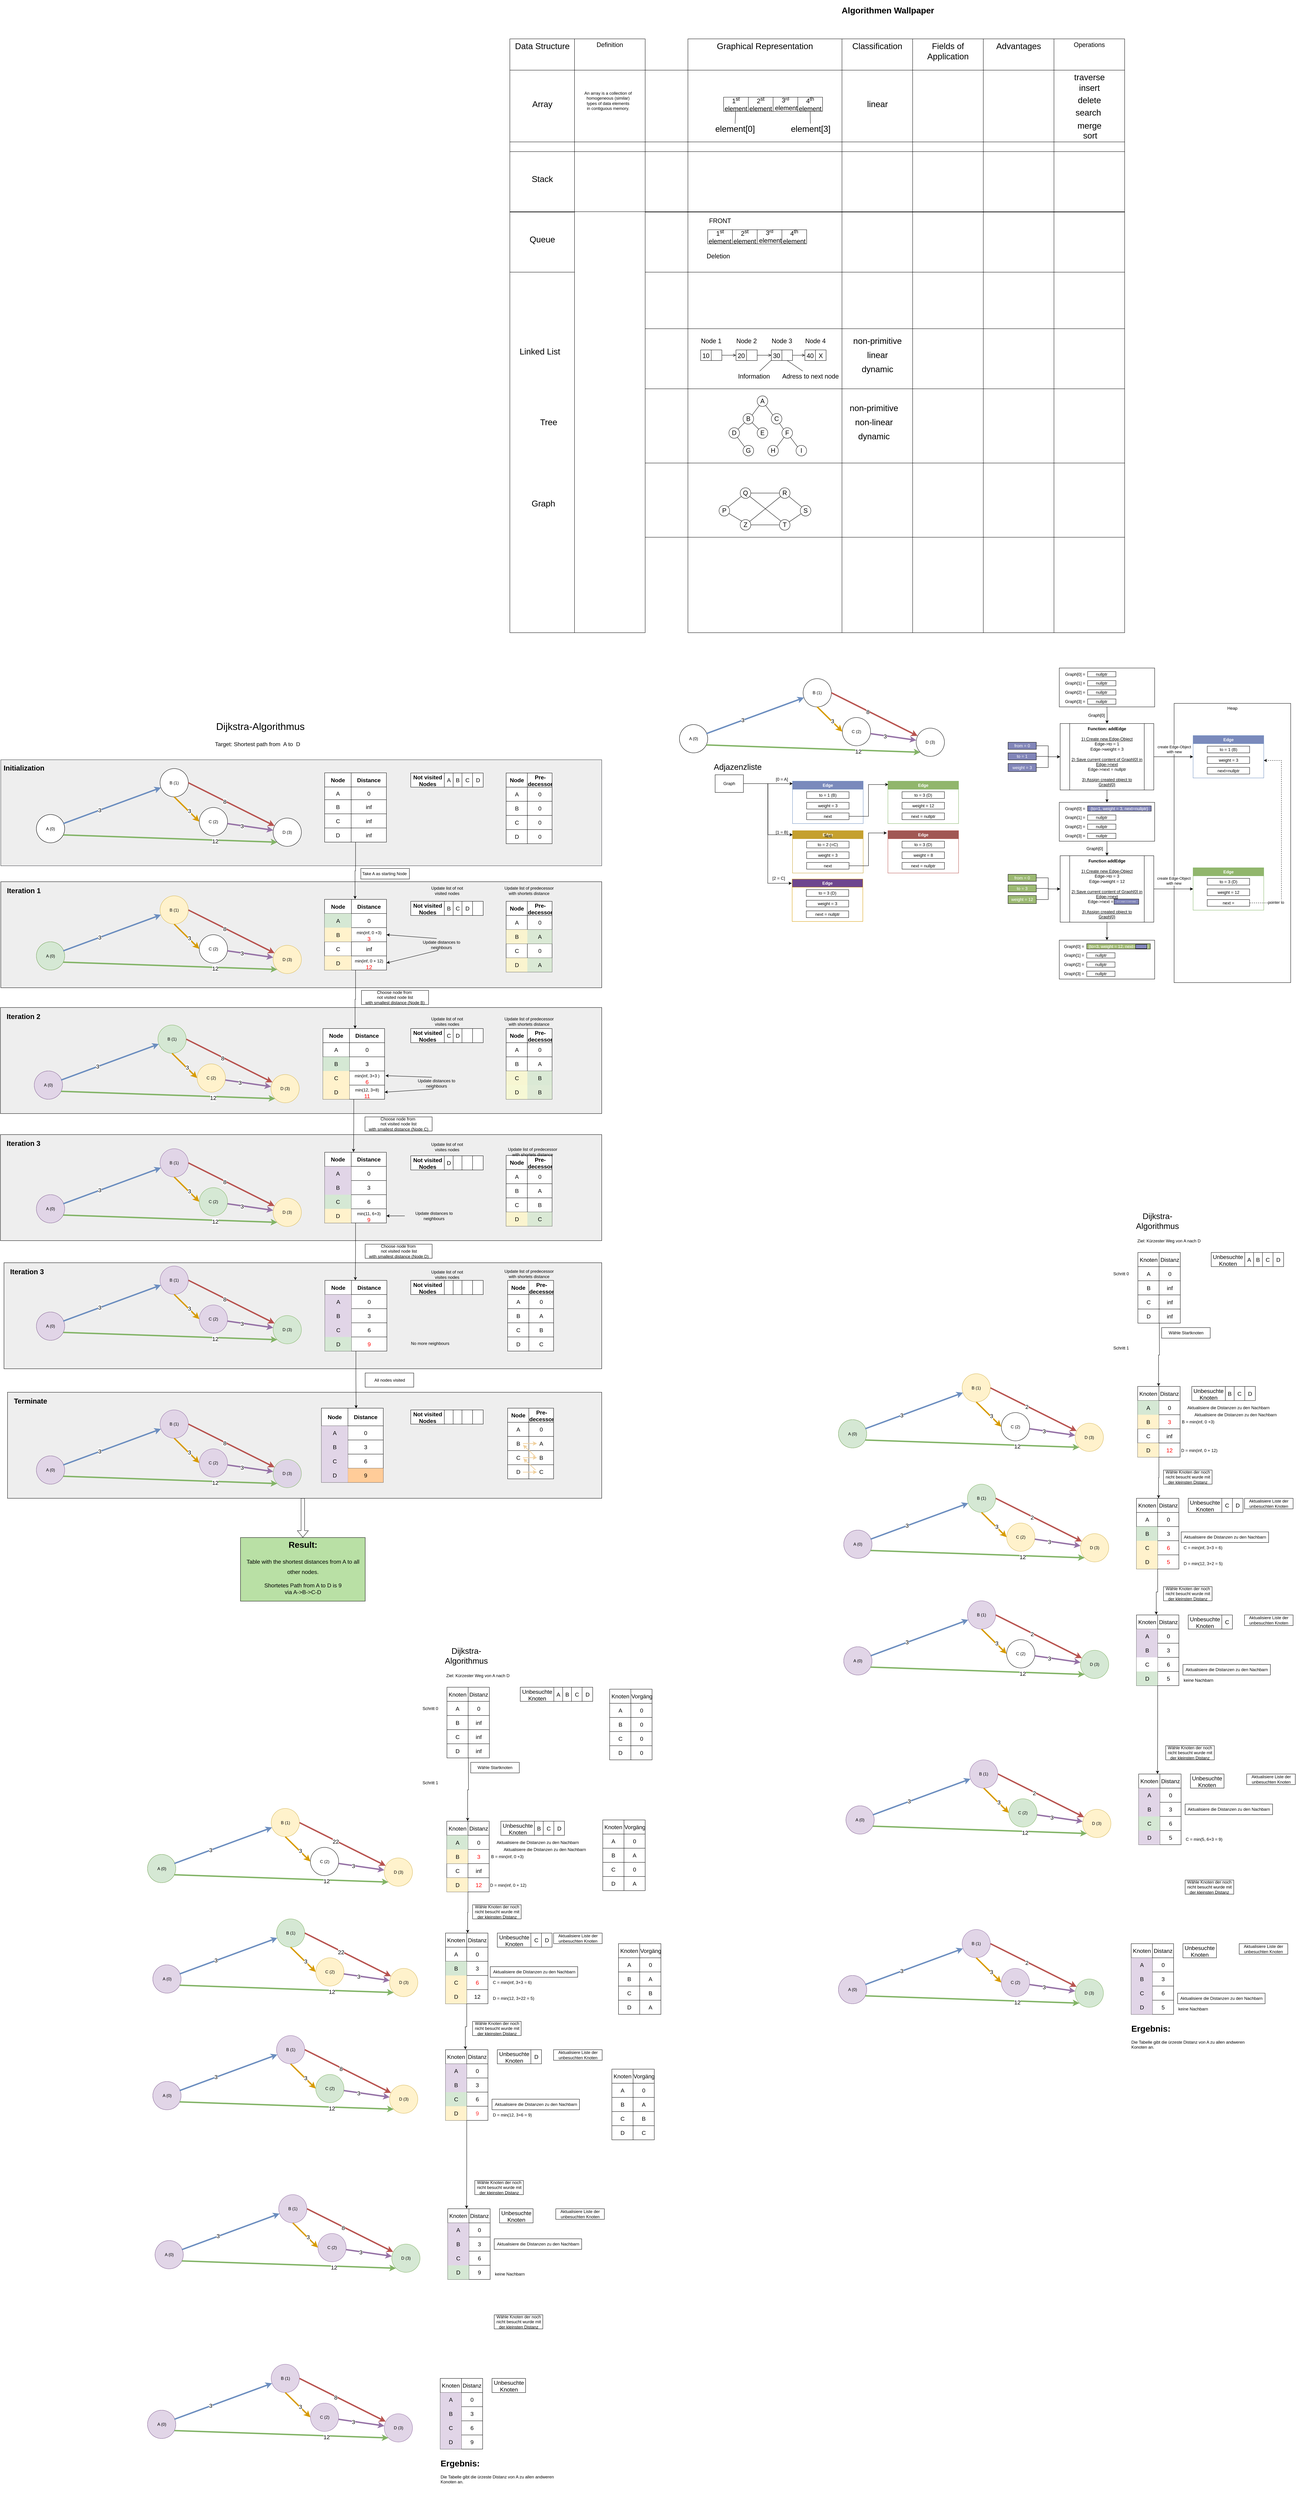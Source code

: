 <mxfile version="24.7.17">
  <diagram id="NvUUjD0PIx8W7VaXlnOu" name="Seite-1">
    <mxGraphModel dx="10698" dy="8016" grid="1" gridSize="10" guides="1" tooltips="1" connect="1" arrows="1" fold="1" page="1" pageScale="1" pageWidth="1654" pageHeight="2336" math="0" shadow="0">
      <root>
        <mxCell id="0" />
        <mxCell id="1" parent="0" />
        <mxCell id="WW1d8P6ICixDQaH6AwCk-91" value="" style="rounded=0;whiteSpace=wrap;html=1;fillColor=#eeeeee;" vertex="1" parent="1">
          <mxGeometry x="-3331.75" y="-731" width="1681.75" height="300" as="geometry" />
        </mxCell>
        <mxCell id="WW1d8P6ICixDQaH6AwCk-89" value="" style="rounded=0;whiteSpace=wrap;html=1;fillColor=#eeeeee;" vertex="1" parent="1">
          <mxGeometry x="-3341.75" y="-1097.5" width="1691.75" height="300" as="geometry" />
        </mxCell>
        <mxCell id="WW1d8P6ICixDQaH6AwCk-39" value="" style="rounded=0;whiteSpace=wrap;html=1;fillColor=#eeeeee;" vertex="1" parent="1">
          <mxGeometry x="-3350.75" y="-2175.5" width="1700.75" height="300" as="geometry" />
        </mxCell>
        <mxCell id="WW1d8P6ICixDQaH6AwCk-52" value="" style="rounded=0;whiteSpace=wrap;html=1;fillColor=#eeeeee;" vertex="1" parent="1">
          <mxGeometry x="-3351.75" y="-1460" width="1701.75" height="300" as="geometry" />
        </mxCell>
        <mxCell id="WW1d8P6ICixDQaH6AwCk-49" value="" style="rounded=0;whiteSpace=wrap;html=1;fillColor=#eeeeee;" vertex="1" parent="1">
          <mxGeometry x="-3351.75" y="-1819.5" width="1701.75" height="300" as="geometry" />
        </mxCell>
        <mxCell id="WW1d8P6ICixDQaH6AwCk-38" value="" style="rounded=0;whiteSpace=wrap;html=1;fillColor=#eeeeee;strokeColor=#36393d;" vertex="1" parent="1">
          <mxGeometry x="-3350.75" y="-2520.5" width="1700.75" height="300" as="geometry" />
        </mxCell>
        <mxCell id="m_kpi7Z0uRMOZKO3XeuQ-129" value="Heap" style="rounded=0;whiteSpace=wrap;html=1;verticalAlign=top;" parent="1" vertex="1">
          <mxGeometry x="-30" y="-2680" width="330" height="790" as="geometry" />
        </mxCell>
        <mxCell id="sF2Ccwm9w9YUXBL1k12b-74" value="&lt;span style=&quot;font-size: 24px;&quot;&gt;Data Structure&lt;/span&gt;" style="rounded=0;whiteSpace=wrap;html=1;fontSize=18;verticalAlign=top;" parent="1" vertex="1">
          <mxGeometry x="-1910" y="-4560" width="184" height="1680" as="geometry" />
        </mxCell>
        <mxCell id="sF2Ccwm9w9YUXBL1k12b-78" value="&lt;span style=&quot;font-size: 24px;&quot;&gt;Classification&lt;/span&gt;" style="rounded=0;whiteSpace=wrap;html=1;fontSize=18;verticalAlign=top;" parent="1" vertex="1">
          <mxGeometry x="-970" y="-4560" width="200" height="1680" as="geometry" />
        </mxCell>
        <mxCell id="sF2Ccwm9w9YUXBL1k12b-75" value="&lt;span style=&quot;font-size: 24px;&quot;&gt;Graphical Representation&lt;/span&gt;" style="rounded=0;whiteSpace=wrap;html=1;fontSize=18;verticalAlign=top;" parent="1" vertex="1">
          <mxGeometry x="-1406" y="-4560" width="436" height="1680" as="geometry" />
        </mxCell>
        <mxCell id="sF2Ccwm9w9YUXBL1k12b-79" value="&lt;span style=&quot;font-size: 24px;&quot;&gt;Fields of Application&lt;/span&gt;" style="rounded=0;whiteSpace=wrap;html=1;fontSize=18;verticalAlign=top;" parent="1" vertex="1">
          <mxGeometry x="-770" y="-4560" width="200" height="1680" as="geometry" />
        </mxCell>
        <mxCell id="sF2Ccwm9w9YUXBL1k12b-80" value="&lt;span style=&quot;font-size: 24px;&quot;&gt;Advantages&lt;/span&gt;" style="rounded=0;whiteSpace=wrap;html=1;fontSize=18;verticalAlign=top;" parent="1" vertex="1">
          <mxGeometry x="-570" y="-4560" width="200" height="1680" as="geometry" />
        </mxCell>
        <mxCell id="sF2Ccwm9w9YUXBL1k12b-81" value="Operations" style="rounded=0;whiteSpace=wrap;html=1;fontSize=18;verticalAlign=top;" parent="1" vertex="1">
          <mxGeometry x="-370" y="-4560" width="200" height="1680" as="geometry" />
        </mxCell>
        <mxCell id="sF2Ccwm9w9YUXBL1k12b-82" value="" style="rounded=0;whiteSpace=wrap;html=1;fontSize=18;gradientColor=default;fillColor=none;" parent="1" vertex="1">
          <mxGeometry x="-1590" y="-3740" width="1420" height="170" as="geometry" />
        </mxCell>
        <mxCell id="sF2Ccwm9w9YUXBL1k12b-1" value="&lt;h1 style=&quot;font-size: 24px;&quot;&gt;Algorithmen Wallpaper&lt;/h1&gt;" style="text;html=1;strokeColor=none;fillColor=none;spacing=5;spacingTop=-20;whiteSpace=wrap;overflow=hidden;rounded=0;align=center;fontSize=24;" parent="1" vertex="1">
          <mxGeometry x="-1050" y="-4660" width="420" height="120" as="geometry" />
        </mxCell>
        <mxCell id="sF2Ccwm9w9YUXBL1k12b-4" value="Tree" style="text;html=1;strokeColor=none;fillColor=none;align=center;verticalAlign=middle;whiteSpace=wrap;rounded=0;fontSize=24;" parent="1" vertex="1">
          <mxGeometry x="-1830" y="-3490" width="60" height="30" as="geometry" />
        </mxCell>
        <mxCell id="sF2Ccwm9w9YUXBL1k12b-35" value="1" style="group" parent="1" vertex="1" connectable="0">
          <mxGeometry x="-1390" y="-3680" width="100" height="30" as="geometry" />
        </mxCell>
        <mxCell id="sF2Ccwm9w9YUXBL1k12b-77" value="" style="group" parent="sF2Ccwm9w9YUXBL1k12b-35" vertex="1" connectable="0">
          <mxGeometry x="20" width="60" height="30" as="geometry" />
        </mxCell>
        <mxCell id="sF2Ccwm9w9YUXBL1k12b-33" value="&lt;font style=&quot;font-size: 18px;&quot;&gt;10&lt;/font&gt;" style="rounded=0;whiteSpace=wrap;html=1;fontSize=24;" parent="sF2Ccwm9w9YUXBL1k12b-77" vertex="1">
          <mxGeometry width="30" height="30" as="geometry" />
        </mxCell>
        <mxCell id="sF2Ccwm9w9YUXBL1k12b-34" value="" style="rounded=0;whiteSpace=wrap;html=1;fontSize=24;" parent="sF2Ccwm9w9YUXBL1k12b-77" vertex="1">
          <mxGeometry x="30" width="30" height="30" as="geometry" />
        </mxCell>
        <mxCell id="sF2Ccwm9w9YUXBL1k12b-36" value="Node 1" style="text;html=1;strokeColor=none;fillColor=none;align=center;verticalAlign=middle;whiteSpace=wrap;rounded=0;fontSize=18;" parent="1" vertex="1">
          <mxGeometry x="-1375" y="-3720" width="70" height="30" as="geometry" />
        </mxCell>
        <mxCell id="sF2Ccwm9w9YUXBL1k12b-47" value="1" style="group" parent="1" vertex="1" connectable="0">
          <mxGeometry x="-1290" y="-3680" width="100" height="30" as="geometry" />
        </mxCell>
        <mxCell id="sF2Ccwm9w9YUXBL1k12b-48" value="&lt;font style=&quot;font-size: 18px;&quot;&gt;20&lt;/font&gt;" style="rounded=0;whiteSpace=wrap;html=1;fontSize=24;" parent="sF2Ccwm9w9YUXBL1k12b-47" vertex="1">
          <mxGeometry x="20" width="30" height="30" as="geometry" />
        </mxCell>
        <mxCell id="sF2Ccwm9w9YUXBL1k12b-49" value="" style="rounded=0;whiteSpace=wrap;html=1;fontSize=24;" parent="sF2Ccwm9w9YUXBL1k12b-47" vertex="1">
          <mxGeometry x="50" width="30" height="30" as="geometry" />
        </mxCell>
        <mxCell id="sF2Ccwm9w9YUXBL1k12b-50" value="Node 2" style="text;html=1;strokeColor=none;fillColor=none;align=center;verticalAlign=middle;whiteSpace=wrap;rounded=0;fontSize=18;" parent="1" vertex="1">
          <mxGeometry x="-1275" y="-3720" width="70" height="30" as="geometry" />
        </mxCell>
        <mxCell id="sF2Ccwm9w9YUXBL1k12b-51" style="edgeStyle=none;rounded=0;orthogonalLoop=1;jettySize=auto;html=1;fontSize=18;endArrow=open;endFill=0;" parent="1" source="sF2Ccwm9w9YUXBL1k12b-34" target="sF2Ccwm9w9YUXBL1k12b-48" edge="1">
          <mxGeometry relative="1" as="geometry" />
        </mxCell>
        <mxCell id="sF2Ccwm9w9YUXBL1k12b-52" value="1" style="group" parent="1" vertex="1" connectable="0">
          <mxGeometry x="-1190" y="-3680" width="100" height="30" as="geometry" />
        </mxCell>
        <mxCell id="sF2Ccwm9w9YUXBL1k12b-53" value="&lt;font style=&quot;font-size: 18px;&quot;&gt;30&lt;/font&gt;" style="rounded=0;whiteSpace=wrap;html=1;fontSize=24;" parent="sF2Ccwm9w9YUXBL1k12b-52" vertex="1">
          <mxGeometry x="20" width="30" height="30" as="geometry" />
        </mxCell>
        <mxCell id="sF2Ccwm9w9YUXBL1k12b-54" value="" style="rounded=0;whiteSpace=wrap;html=1;fontSize=24;" parent="sF2Ccwm9w9YUXBL1k12b-52" vertex="1">
          <mxGeometry x="50" width="30" height="30" as="geometry" />
        </mxCell>
        <mxCell id="sF2Ccwm9w9YUXBL1k12b-55" value="Node 3" style="text;html=1;strokeColor=none;fillColor=none;align=center;verticalAlign=middle;whiteSpace=wrap;rounded=0;fontSize=18;" parent="1" vertex="1">
          <mxGeometry x="-1175" y="-3720" width="70" height="30" as="geometry" />
        </mxCell>
        <mxCell id="sF2Ccwm9w9YUXBL1k12b-56" style="edgeStyle=none;rounded=0;orthogonalLoop=1;jettySize=auto;html=1;fontSize=18;endArrow=open;endFill=0;entryX=0;entryY=0.5;entryDx=0;entryDy=0;" parent="1" source="sF2Ccwm9w9YUXBL1k12b-49" target="sF2Ccwm9w9YUXBL1k12b-53" edge="1">
          <mxGeometry relative="1" as="geometry">
            <mxPoint x="-1300" y="-3655" as="sourcePoint" />
            <mxPoint x="-1260" y="-3655" as="targetPoint" />
          </mxGeometry>
        </mxCell>
        <mxCell id="sF2Ccwm9w9YUXBL1k12b-57" value="&lt;font style=&quot;font-size: 18px;&quot;&gt;40&lt;/font&gt;" style="rounded=0;whiteSpace=wrap;html=1;fontSize=24;" parent="1" vertex="1">
          <mxGeometry x="-1075" y="-3680" width="30" height="30" as="geometry" />
        </mxCell>
        <mxCell id="sF2Ccwm9w9YUXBL1k12b-58" value="&lt;font style=&quot;font-size: 18px;&quot;&gt;X&lt;/font&gt;" style="rounded=0;whiteSpace=wrap;html=1;fontSize=24;" parent="1" vertex="1">
          <mxGeometry x="-1045" y="-3680" width="30" height="30" as="geometry" />
        </mxCell>
        <mxCell id="sF2Ccwm9w9YUXBL1k12b-59" value="Node 4" style="text;html=1;strokeColor=none;fillColor=none;align=center;verticalAlign=middle;whiteSpace=wrap;rounded=0;fontSize=18;" parent="1" vertex="1">
          <mxGeometry x="-1080" y="-3720" width="70" height="30" as="geometry" />
        </mxCell>
        <mxCell id="sF2Ccwm9w9YUXBL1k12b-60" style="edgeStyle=none;rounded=0;orthogonalLoop=1;jettySize=auto;html=1;fontSize=18;endArrow=open;endFill=0;entryX=0;entryY=0.5;entryDx=0;entryDy=0;exitX=1;exitY=0.5;exitDx=0;exitDy=0;" parent="1" source="sF2Ccwm9w9YUXBL1k12b-54" target="sF2Ccwm9w9YUXBL1k12b-57" edge="1">
          <mxGeometry relative="1" as="geometry">
            <mxPoint x="-1200" y="-3655" as="sourcePoint" />
            <mxPoint x="-1160" y="-3655" as="targetPoint" />
          </mxGeometry>
        </mxCell>
        <mxCell id="sF2Ccwm9w9YUXBL1k12b-64" style="edgeStyle=none;rounded=0;orthogonalLoop=1;jettySize=auto;html=1;fontSize=18;endArrow=none;endFill=0;" parent="1" source="sF2Ccwm9w9YUXBL1k12b-61" target="sF2Ccwm9w9YUXBL1k12b-53" edge="1">
          <mxGeometry relative="1" as="geometry" />
        </mxCell>
        <mxCell id="sF2Ccwm9w9YUXBL1k12b-61" value="Information" style="text;html=1;strokeColor=none;fillColor=none;align=center;verticalAlign=middle;whiteSpace=wrap;rounded=0;fontSize=18;" parent="1" vertex="1">
          <mxGeometry x="-1249" y="-3620" width="60" height="30" as="geometry" />
        </mxCell>
        <mxCell id="sF2Ccwm9w9YUXBL1k12b-63" value="" style="edgeStyle=none;rounded=0;orthogonalLoop=1;jettySize=auto;html=1;fontSize=18;endArrow=none;endFill=0;entryX=0.5;entryY=1;entryDx=0;entryDy=0;" parent="1" source="sF2Ccwm9w9YUXBL1k12b-62" target="sF2Ccwm9w9YUXBL1k12b-54" edge="1">
          <mxGeometry relative="1" as="geometry">
            <mxPoint x="-1130" y="-3670" as="targetPoint" />
          </mxGeometry>
        </mxCell>
        <mxCell id="sF2Ccwm9w9YUXBL1k12b-62" value="Adress to next node" style="text;html=1;strokeColor=none;fillColor=none;align=center;verticalAlign=middle;whiteSpace=wrap;rounded=0;fontSize=18;" parent="1" vertex="1">
          <mxGeometry x="-1149" y="-3620" width="180" height="30" as="geometry" />
        </mxCell>
        <mxCell id="sF2Ccwm9w9YUXBL1k12b-65" value="Linked List" style="text;html=1;strokeColor=none;fillColor=none;align=center;verticalAlign=middle;whiteSpace=wrap;rounded=0;fontSize=24;" parent="1" vertex="1">
          <mxGeometry x="-1890" y="-3690" width="130" height="30" as="geometry" />
        </mxCell>
        <mxCell id="sF2Ccwm9w9YUXBL1k12b-67" value="non-primitive" style="text;html=1;strokeColor=none;fillColor=none;align=center;verticalAlign=middle;whiteSpace=wrap;rounded=0;fontSize=24;" parent="1" vertex="1">
          <mxGeometry x="-947.5" y="-3720" width="155" height="30" as="geometry" />
        </mxCell>
        <mxCell id="sF2Ccwm9w9YUXBL1k12b-68" value="linear" style="text;html=1;strokeColor=none;fillColor=none;align=center;verticalAlign=middle;whiteSpace=wrap;rounded=0;fontSize=24;" parent="1" vertex="1">
          <mxGeometry x="-947.5" y="-3680" width="155" height="30" as="geometry" />
        </mxCell>
        <mxCell id="sF2Ccwm9w9YUXBL1k12b-69" value="dynamic" style="text;html=1;strokeColor=none;fillColor=none;align=center;verticalAlign=middle;whiteSpace=wrap;rounded=0;fontSize=24;" parent="1" vertex="1">
          <mxGeometry x="-947.5" y="-3640" width="155" height="30" as="geometry" />
        </mxCell>
        <mxCell id="sF2Ccwm9w9YUXBL1k12b-76" value="" style="group" parent="1" vertex="1" connectable="0">
          <mxGeometry x="-1290" y="-3550" width="220" height="170" as="geometry" />
        </mxCell>
        <mxCell id="sF2Ccwm9w9YUXBL1k12b-6" value="A" style="ellipse;whiteSpace=wrap;html=1;aspect=fixed;fontSize=18;" parent="sF2Ccwm9w9YUXBL1k12b-76" vertex="1">
          <mxGeometry x="80" width="30" height="30" as="geometry" />
        </mxCell>
        <mxCell id="sF2Ccwm9w9YUXBL1k12b-14" value="I" style="ellipse;whiteSpace=wrap;html=1;aspect=fixed;fontSize=18;" parent="sF2Ccwm9w9YUXBL1k12b-76" vertex="1">
          <mxGeometry x="190" y="140" width="30" height="30" as="geometry" />
        </mxCell>
        <mxCell id="sF2Ccwm9w9YUXBL1k12b-15" value="H" style="ellipse;whiteSpace=wrap;html=1;aspect=fixed;fontSize=18;" parent="sF2Ccwm9w9YUXBL1k12b-76" vertex="1">
          <mxGeometry x="110" y="140" width="30" height="30" as="geometry" />
        </mxCell>
        <mxCell id="sF2Ccwm9w9YUXBL1k12b-29" style="edgeStyle=none;rounded=0;orthogonalLoop=1;jettySize=auto;html=1;entryX=1;entryY=0;entryDx=0;entryDy=0;fontSize=24;endArrow=none;endFill=0;" parent="sF2Ccwm9w9YUXBL1k12b-76" source="sF2Ccwm9w9YUXBL1k12b-16" target="sF2Ccwm9w9YUXBL1k12b-15" edge="1">
          <mxGeometry relative="1" as="geometry" />
        </mxCell>
        <mxCell id="sF2Ccwm9w9YUXBL1k12b-30" style="edgeStyle=none;rounded=0;orthogonalLoop=1;jettySize=auto;html=1;entryX=0;entryY=0;entryDx=0;entryDy=0;fontSize=24;endArrow=none;endFill=0;" parent="sF2Ccwm9w9YUXBL1k12b-76" source="sF2Ccwm9w9YUXBL1k12b-16" target="sF2Ccwm9w9YUXBL1k12b-14" edge="1">
          <mxGeometry relative="1" as="geometry" />
        </mxCell>
        <mxCell id="sF2Ccwm9w9YUXBL1k12b-16" value="F" style="ellipse;whiteSpace=wrap;html=1;aspect=fixed;fontSize=18;" parent="sF2Ccwm9w9YUXBL1k12b-76" vertex="1">
          <mxGeometry x="150" y="90" width="30" height="30" as="geometry" />
        </mxCell>
        <mxCell id="sF2Ccwm9w9YUXBL1k12b-17" value="G" style="ellipse;whiteSpace=wrap;html=1;aspect=fixed;fontSize=18;" parent="sF2Ccwm9w9YUXBL1k12b-76" vertex="1">
          <mxGeometry x="40" y="140" width="30" height="30" as="geometry" />
        </mxCell>
        <mxCell id="sF2Ccwm9w9YUXBL1k12b-18" value="E" style="ellipse;whiteSpace=wrap;html=1;aspect=fixed;fontSize=18;" parent="sF2Ccwm9w9YUXBL1k12b-76" vertex="1">
          <mxGeometry x="80" y="90" width="30" height="30" as="geometry" />
        </mxCell>
        <mxCell id="sF2Ccwm9w9YUXBL1k12b-25" style="edgeStyle=none;rounded=0;orthogonalLoop=1;jettySize=auto;html=1;entryX=0;entryY=0;entryDx=0;entryDy=0;fontSize=24;endArrow=none;endFill=0;" parent="sF2Ccwm9w9YUXBL1k12b-76" source="sF2Ccwm9w9YUXBL1k12b-19" target="sF2Ccwm9w9YUXBL1k12b-17" edge="1">
          <mxGeometry relative="1" as="geometry" />
        </mxCell>
        <mxCell id="sF2Ccwm9w9YUXBL1k12b-19" value="D" style="ellipse;whiteSpace=wrap;html=1;aspect=fixed;fontSize=18;" parent="sF2Ccwm9w9YUXBL1k12b-76" vertex="1">
          <mxGeometry y="90" width="30" height="30" as="geometry" />
        </mxCell>
        <mxCell id="sF2Ccwm9w9YUXBL1k12b-28" style="edgeStyle=none;rounded=0;orthogonalLoop=1;jettySize=auto;html=1;entryX=0;entryY=0;entryDx=0;entryDy=0;fontSize=24;endArrow=none;endFill=0;" parent="sF2Ccwm9w9YUXBL1k12b-76" source="sF2Ccwm9w9YUXBL1k12b-20" target="sF2Ccwm9w9YUXBL1k12b-16" edge="1">
          <mxGeometry relative="1" as="geometry" />
        </mxCell>
        <mxCell id="sF2Ccwm9w9YUXBL1k12b-20" value="C" style="ellipse;whiteSpace=wrap;html=1;aspect=fixed;fontSize=18;" parent="sF2Ccwm9w9YUXBL1k12b-76" vertex="1">
          <mxGeometry x="120" y="50" width="30" height="30" as="geometry" />
        </mxCell>
        <mxCell id="sF2Ccwm9w9YUXBL1k12b-27" style="edgeStyle=none;rounded=0;orthogonalLoop=1;jettySize=auto;html=1;entryX=0;entryY=0;entryDx=0;entryDy=0;fontSize=24;endArrow=none;endFill=0;" parent="sF2Ccwm9w9YUXBL1k12b-76" source="sF2Ccwm9w9YUXBL1k12b-6" target="sF2Ccwm9w9YUXBL1k12b-20" edge="1">
          <mxGeometry relative="1" as="geometry" />
        </mxCell>
        <mxCell id="sF2Ccwm9w9YUXBL1k12b-23" style="edgeStyle=none;rounded=0;orthogonalLoop=1;jettySize=auto;html=1;entryX=1;entryY=0;entryDx=0;entryDy=0;fontSize=24;endArrow=none;endFill=0;" parent="sF2Ccwm9w9YUXBL1k12b-76" source="sF2Ccwm9w9YUXBL1k12b-21" target="sF2Ccwm9w9YUXBL1k12b-19" edge="1">
          <mxGeometry relative="1" as="geometry" />
        </mxCell>
        <mxCell id="sF2Ccwm9w9YUXBL1k12b-24" style="edgeStyle=none;rounded=0;orthogonalLoop=1;jettySize=auto;html=1;entryX=0;entryY=0;entryDx=0;entryDy=0;fontSize=24;endArrow=none;endFill=0;" parent="sF2Ccwm9w9YUXBL1k12b-76" source="sF2Ccwm9w9YUXBL1k12b-21" target="sF2Ccwm9w9YUXBL1k12b-18" edge="1">
          <mxGeometry relative="1" as="geometry" />
        </mxCell>
        <mxCell id="sF2Ccwm9w9YUXBL1k12b-21" value="B" style="ellipse;whiteSpace=wrap;html=1;aspect=fixed;fontSize=18;" parent="sF2Ccwm9w9YUXBL1k12b-76" vertex="1">
          <mxGeometry x="40" y="50" width="30" height="30" as="geometry" />
        </mxCell>
        <mxCell id="sF2Ccwm9w9YUXBL1k12b-9" value="" style="rounded=0;orthogonalLoop=1;jettySize=auto;html=1;fontSize=34;endArrow=none;endFill=0;entryX=1;entryY=0;entryDx=0;entryDy=0;" parent="sF2Ccwm9w9YUXBL1k12b-76" source="sF2Ccwm9w9YUXBL1k12b-6" target="sF2Ccwm9w9YUXBL1k12b-21" edge="1">
          <mxGeometry relative="1" as="geometry">
            <mxPoint x="63.609" y="117.711" as="targetPoint" />
          </mxGeometry>
        </mxCell>
        <mxCell id="sF2Ccwm9w9YUXBL1k12b-83" value="" style="rounded=0;whiteSpace=wrap;html=1;fontSize=18;gradientColor=default;fillColor=none;" parent="1" vertex="1">
          <mxGeometry x="-1590" y="-3570" width="1420" height="210" as="geometry" />
        </mxCell>
        <mxCell id="sF2Ccwm9w9YUXBL1k12b-84" value="non-primitive" style="text;html=1;strokeColor=none;fillColor=none;align=center;verticalAlign=middle;whiteSpace=wrap;rounded=0;fontSize=24;" parent="1" vertex="1">
          <mxGeometry x="-957.5" y="-3530" width="155" height="30" as="geometry" />
        </mxCell>
        <mxCell id="sF2Ccwm9w9YUXBL1k12b-85" value="non-linear" style="text;html=1;strokeColor=none;fillColor=none;align=center;verticalAlign=middle;whiteSpace=wrap;rounded=0;fontSize=24;" parent="1" vertex="1">
          <mxGeometry x="-957.5" y="-3490" width="155" height="30" as="geometry" />
        </mxCell>
        <mxCell id="sF2Ccwm9w9YUXBL1k12b-86" value="dynamic" style="text;html=1;strokeColor=none;fillColor=none;align=center;verticalAlign=middle;whiteSpace=wrap;rounded=0;fontSize=24;" parent="1" vertex="1">
          <mxGeometry x="-957.5" y="-3450" width="155" height="30" as="geometry" />
        </mxCell>
        <mxCell id="sF2Ccwm9w9YUXBL1k12b-105" value="Graph" style="text;html=1;strokeColor=none;fillColor=none;align=center;verticalAlign=middle;whiteSpace=wrap;rounded=0;fontSize=24;" parent="1" vertex="1">
          <mxGeometry x="-1880" y="-3260" width="130" height="30" as="geometry" />
        </mxCell>
        <mxCell id="sF2Ccwm9w9YUXBL1k12b-111" value="" style="group" parent="1" vertex="1" connectable="0">
          <mxGeometry x="-1318" y="-3290" width="260" height="120" as="geometry" />
        </mxCell>
        <mxCell id="sF2Ccwm9w9YUXBL1k12b-93" value="S" style="ellipse;whiteSpace=wrap;html=1;aspect=fixed;fontSize=18;" parent="sF2Ccwm9w9YUXBL1k12b-111" vertex="1">
          <mxGeometry x="230" y="50" width="30" height="30" as="geometry" />
        </mxCell>
        <mxCell id="sF2Ccwm9w9YUXBL1k12b-98" style="edgeStyle=none;rounded=0;orthogonalLoop=1;jettySize=auto;html=1;entryX=0;entryY=0;entryDx=0;entryDy=0;fontSize=24;endArrow=none;endFill=0;" parent="sF2Ccwm9w9YUXBL1k12b-111" source="sF2Ccwm9w9YUXBL1k12b-99" target="sF2Ccwm9w9YUXBL1k12b-93" edge="1">
          <mxGeometry relative="1" as="geometry" />
        </mxCell>
        <mxCell id="sF2Ccwm9w9YUXBL1k12b-94" value="Z" style="ellipse;whiteSpace=wrap;html=1;aspect=fixed;fontSize=18;" parent="sF2Ccwm9w9YUXBL1k12b-111" vertex="1">
          <mxGeometry x="60" y="90" width="30" height="30" as="geometry" />
        </mxCell>
        <mxCell id="sF2Ccwm9w9YUXBL1k12b-109" style="edgeStyle=none;rounded=0;orthogonalLoop=1;jettySize=auto;html=1;fontSize=18;endArrow=none;endFill=0;" parent="sF2Ccwm9w9YUXBL1k12b-111" source="sF2Ccwm9w9YUXBL1k12b-95" target="sF2Ccwm9w9YUXBL1k12b-93" edge="1">
          <mxGeometry relative="1" as="geometry" />
        </mxCell>
        <mxCell id="sF2Ccwm9w9YUXBL1k12b-95" value="T" style="ellipse;whiteSpace=wrap;html=1;aspect=fixed;fontSize=18;" parent="sF2Ccwm9w9YUXBL1k12b-111" vertex="1">
          <mxGeometry x="171" y="90" width="30" height="30" as="geometry" />
        </mxCell>
        <mxCell id="sF2Ccwm9w9YUXBL1k12b-96" style="edgeStyle=none;rounded=0;orthogonalLoop=1;jettySize=auto;html=1;entryX=0;entryY=0;entryDx=0;entryDy=0;fontSize=24;endArrow=none;endFill=0;" parent="sF2Ccwm9w9YUXBL1k12b-111" source="sF2Ccwm9w9YUXBL1k12b-97" target="sF2Ccwm9w9YUXBL1k12b-94" edge="1">
          <mxGeometry relative="1" as="geometry" />
        </mxCell>
        <mxCell id="sF2Ccwm9w9YUXBL1k12b-97" value="P" style="ellipse;whiteSpace=wrap;html=1;aspect=fixed;fontSize=18;" parent="sF2Ccwm9w9YUXBL1k12b-111" vertex="1">
          <mxGeometry y="50" width="30" height="30" as="geometry" />
        </mxCell>
        <mxCell id="sF2Ccwm9w9YUXBL1k12b-99" value="R" style="ellipse;whiteSpace=wrap;html=1;aspect=fixed;fontSize=18;" parent="sF2Ccwm9w9YUXBL1k12b-111" vertex="1">
          <mxGeometry x="171" width="30" height="30" as="geometry" />
        </mxCell>
        <mxCell id="sF2Ccwm9w9YUXBL1k12b-101" style="edgeStyle=none;rounded=0;orthogonalLoop=1;jettySize=auto;html=1;entryX=1;entryY=0;entryDx=0;entryDy=0;fontSize=24;endArrow=none;endFill=0;" parent="sF2Ccwm9w9YUXBL1k12b-111" source="sF2Ccwm9w9YUXBL1k12b-103" target="sF2Ccwm9w9YUXBL1k12b-97" edge="1">
          <mxGeometry relative="1" as="geometry" />
        </mxCell>
        <mxCell id="sF2Ccwm9w9YUXBL1k12b-102" style="edgeStyle=none;rounded=0;orthogonalLoop=1;jettySize=auto;html=1;entryX=0;entryY=0;entryDx=0;entryDy=0;fontSize=24;endArrow=none;endFill=0;" parent="sF2Ccwm9w9YUXBL1k12b-111" source="sF2Ccwm9w9YUXBL1k12b-103" target="sF2Ccwm9w9YUXBL1k12b-95" edge="1">
          <mxGeometry relative="1" as="geometry" />
        </mxCell>
        <mxCell id="sF2Ccwm9w9YUXBL1k12b-103" value="Q" style="ellipse;whiteSpace=wrap;html=1;aspect=fixed;fontSize=18;" parent="sF2Ccwm9w9YUXBL1k12b-111" vertex="1">
          <mxGeometry x="60" width="30" height="30" as="geometry" />
        </mxCell>
        <mxCell id="sF2Ccwm9w9YUXBL1k12b-104" value="" style="rounded=0;orthogonalLoop=1;jettySize=auto;html=1;fontSize=34;endArrow=none;endFill=0;entryX=1;entryY=0.5;entryDx=0;entryDy=0;" parent="sF2Ccwm9w9YUXBL1k12b-111" source="sF2Ccwm9w9YUXBL1k12b-99" target="sF2Ccwm9w9YUXBL1k12b-103" edge="1">
          <mxGeometry relative="1" as="geometry">
            <mxPoint x="83.609" y="77.711" as="targetPoint" />
            <mxPoint x="106.033" y="-12.976" as="sourcePoint" />
          </mxGeometry>
        </mxCell>
        <mxCell id="sF2Ccwm9w9YUXBL1k12b-110" style="edgeStyle=none;rounded=0;orthogonalLoop=1;jettySize=auto;html=1;fontSize=18;endArrow=none;endFill=0;" parent="sF2Ccwm9w9YUXBL1k12b-111" source="sF2Ccwm9w9YUXBL1k12b-94" target="sF2Ccwm9w9YUXBL1k12b-99" edge="1">
          <mxGeometry relative="1" as="geometry" />
        </mxCell>
        <mxCell id="sF2Ccwm9w9YUXBL1k12b-108" style="edgeStyle=none;rounded=0;orthogonalLoop=1;jettySize=auto;html=1;fontSize=18;endArrow=none;endFill=0;" parent="sF2Ccwm9w9YUXBL1k12b-111" source="sF2Ccwm9w9YUXBL1k12b-95" target="sF2Ccwm9w9YUXBL1k12b-94" edge="1">
          <mxGeometry relative="1" as="geometry" />
        </mxCell>
        <mxCell id="sF2Ccwm9w9YUXBL1k12b-112" value="" style="rounded=0;whiteSpace=wrap;html=1;fontSize=18;gradientColor=default;fillColor=none;" parent="1" vertex="1">
          <mxGeometry x="-1590" y="-3360" width="1420" height="210" as="geometry" />
        </mxCell>
        <mxCell id="sF2Ccwm9w9YUXBL1k12b-114" value="Array" style="text;html=1;strokeColor=none;fillColor=none;align=center;verticalAlign=middle;whiteSpace=wrap;rounded=0;fontSize=24;" parent="1" vertex="1">
          <mxGeometry x="-1883" y="-4390" width="130" height="30" as="geometry" />
        </mxCell>
        <mxCell id="sF2Ccwm9w9YUXBL1k12b-115" value="" style="rounded=0;whiteSpace=wrap;html=1;fontSize=18;gradientColor=default;fillColor=none;" parent="1" vertex="1">
          <mxGeometry x="-1910" y="-4070" width="1740" height="170" as="geometry" />
        </mxCell>
        <mxCell id="sF2Ccwm9w9YUXBL1k12b-116" value="Queue" style="text;html=1;strokeColor=none;fillColor=none;align=center;verticalAlign=middle;whiteSpace=wrap;rounded=0;fontSize=24;" parent="1" vertex="1">
          <mxGeometry x="-1883" y="-4007" width="130" height="30" as="geometry" />
        </mxCell>
        <mxCell id="sF2Ccwm9w9YUXBL1k12b-120" value="1&lt;sup&gt;st&lt;/sup&gt; element" style="rounded=0;whiteSpace=wrap;html=1;fontSize=18;fillColor=none;gradientColor=default;" parent="1" vertex="1">
          <mxGeometry x="-1350" y="-4020" width="70" height="40" as="geometry" />
        </mxCell>
        <mxCell id="sF2Ccwm9w9YUXBL1k12b-121" value="2&lt;sup&gt;st&lt;/sup&gt; element" style="rounded=0;whiteSpace=wrap;html=1;fontSize=18;fillColor=none;gradientColor=default;" parent="1" vertex="1">
          <mxGeometry x="-1280" y="-4020" width="70" height="40" as="geometry" />
        </mxCell>
        <mxCell id="sF2Ccwm9w9YUXBL1k12b-122" value="FRONT" style="text;html=1;strokeColor=none;fillColor=none;align=center;verticalAlign=middle;whiteSpace=wrap;rounded=0;fontSize=18;" parent="1" vertex="1">
          <mxGeometry x="-1345" y="-4060" width="60" height="30" as="geometry" />
        </mxCell>
        <mxCell id="sF2Ccwm9w9YUXBL1k12b-123" value="3&lt;span style=&quot;font-size: 15px;&quot;&gt;&lt;sup&gt;rd&lt;/sup&gt;&lt;br&gt;&lt;/span&gt;&amp;nbsp;element" style="rounded=0;whiteSpace=wrap;html=1;fontSize=18;fillColor=none;gradientColor=default;" parent="1" vertex="1">
          <mxGeometry x="-1210" y="-4020" width="70" height="40" as="geometry" />
        </mxCell>
        <mxCell id="sF2Ccwm9w9YUXBL1k12b-124" value="4&lt;sup&gt;th&lt;/sup&gt; element" style="rounded=0;whiteSpace=wrap;html=1;fontSize=18;fillColor=none;gradientColor=default;" parent="1" vertex="1">
          <mxGeometry x="-1140" y="-4020" width="70" height="40" as="geometry" />
        </mxCell>
        <mxCell id="sF2Ccwm9w9YUXBL1k12b-126" value="Deletion" style="text;html=1;strokeColor=none;fillColor=none;align=center;verticalAlign=middle;whiteSpace=wrap;rounded=0;fontSize=18;" parent="1" vertex="1">
          <mxGeometry x="-1350" y="-3960" width="60" height="30" as="geometry" />
        </mxCell>
        <mxCell id="N_Bc85y3nfwWjMjvDKZ9-1" value="Definition" style="rounded=0;whiteSpace=wrap;html=1;fontSize=18;verticalAlign=top;" parent="1" vertex="1">
          <mxGeometry x="-1727" y="-4560" width="200" height="1680" as="geometry" />
        </mxCell>
        <mxCell id="sF2Ccwm9w9YUXBL1k12b-113" value="" style="rounded=0;whiteSpace=wrap;html=1;fontSize=18;gradientColor=default;fillColor=none;" parent="1" vertex="1">
          <mxGeometry x="-1910" y="-4471.5" width="1740" height="203" as="geometry" />
        </mxCell>
        <mxCell id="N_Bc85y3nfwWjMjvDKZ9-2" value="An array is a collection of homogeneous (similar) types of data elements&#xa;in contiguous memory." style="text;html=1;strokeColor=none;fillColor=none;align=center;verticalAlign=middle;whiteSpace=wrap;rounded=0;" parent="1" vertex="1">
          <mxGeometry x="-1707" y="-4420" width="150" height="70" as="geometry" />
        </mxCell>
        <mxCell id="N_Bc85y3nfwWjMjvDKZ9-3" value="1&lt;sup&gt;st&lt;/sup&gt; element" style="rounded=0;whiteSpace=wrap;html=1;fontSize=18;fillColor=none;gradientColor=default;" parent="1" vertex="1">
          <mxGeometry x="-1305" y="-4395" width="70" height="40" as="geometry" />
        </mxCell>
        <mxCell id="N_Bc85y3nfwWjMjvDKZ9-4" value="2&lt;sup&gt;st&lt;/sup&gt; element" style="rounded=0;whiteSpace=wrap;html=1;fontSize=18;fillColor=none;gradientColor=default;" parent="1" vertex="1">
          <mxGeometry x="-1235" y="-4395" width="70" height="40" as="geometry" />
        </mxCell>
        <mxCell id="N_Bc85y3nfwWjMjvDKZ9-5" value="3&lt;span style=&quot;font-size: 15px;&quot;&gt;&lt;sup&gt;rd&lt;/sup&gt;&lt;br&gt;&lt;/span&gt;&amp;nbsp;element" style="rounded=0;whiteSpace=wrap;html=1;fontSize=18;fillColor=none;gradientColor=default;" parent="1" vertex="1">
          <mxGeometry x="-1165" y="-4395" width="70" height="40" as="geometry" />
        </mxCell>
        <mxCell id="N_Bc85y3nfwWjMjvDKZ9-6" value="4&lt;sup&gt;th&lt;/sup&gt; element" style="rounded=0;whiteSpace=wrap;html=1;fontSize=18;fillColor=none;gradientColor=default;" parent="1" vertex="1">
          <mxGeometry x="-1095" y="-4395" width="70" height="40" as="geometry" />
        </mxCell>
        <mxCell id="N_Bc85y3nfwWjMjvDKZ9-7" value="linear" style="text;html=1;strokeColor=none;fillColor=none;align=center;verticalAlign=middle;whiteSpace=wrap;rounded=0;fontSize=24;" parent="1" vertex="1">
          <mxGeometry x="-947.5" y="-4390" width="155" height="30" as="geometry" />
        </mxCell>
        <mxCell id="N_Bc85y3nfwWjMjvDKZ9-8" value="element[0]" style="text;html=1;strokeColor=none;fillColor=none;align=center;verticalAlign=middle;whiteSpace=wrap;rounded=0;fontSize=24;" parent="1" vertex="1">
          <mxGeometry x="-1350" y="-4320" width="155" height="30" as="geometry" />
        </mxCell>
        <mxCell id="N_Bc85y3nfwWjMjvDKZ9-9" value="" style="endArrow=none;html=1;rounded=0;exitX=0.5;exitY=0;exitDx=0;exitDy=0;" parent="1" source="N_Bc85y3nfwWjMjvDKZ9-8" target="N_Bc85y3nfwWjMjvDKZ9-3" edge="1">
          <mxGeometry width="50" height="50" relative="1" as="geometry">
            <mxPoint x="-1070" y="-4100" as="sourcePoint" />
            <mxPoint x="-1020" y="-4150" as="targetPoint" />
          </mxGeometry>
        </mxCell>
        <mxCell id="N_Bc85y3nfwWjMjvDKZ9-10" value="element[3]" style="text;html=1;strokeColor=none;fillColor=none;align=center;verticalAlign=middle;whiteSpace=wrap;rounded=0;fontSize=24;" parent="1" vertex="1">
          <mxGeometry x="-1136.5" y="-4320" width="155" height="30" as="geometry" />
        </mxCell>
        <mxCell id="N_Bc85y3nfwWjMjvDKZ9-11" value="" style="endArrow=none;html=1;rounded=0;entryX=0.5;entryY=1;entryDx=0;entryDy=0;" parent="1" source="N_Bc85y3nfwWjMjvDKZ9-10" target="N_Bc85y3nfwWjMjvDKZ9-6" edge="1">
          <mxGeometry width="50" height="50" relative="1" as="geometry">
            <mxPoint x="-1262.5" y="-4310" as="sourcePoint" />
            <mxPoint x="-1260.909" y="-4345" as="targetPoint" />
          </mxGeometry>
        </mxCell>
        <mxCell id="N_Bc85y3nfwWjMjvDKZ9-12" value="traverse" style="text;html=1;strokeColor=none;fillColor=none;align=center;verticalAlign=middle;whiteSpace=wrap;rounded=0;fontSize=24;" parent="1" vertex="1">
          <mxGeometry x="-347.5" y="-4466" width="155" height="30" as="geometry" />
        </mxCell>
        <mxCell id="N_Bc85y3nfwWjMjvDKZ9-13" value="insert" style="text;html=1;strokeColor=none;fillColor=none;align=center;verticalAlign=middle;whiteSpace=wrap;rounded=0;fontSize=24;" parent="1" vertex="1">
          <mxGeometry x="-347.5" y="-4436" width="155" height="30" as="geometry" />
        </mxCell>
        <mxCell id="N_Bc85y3nfwWjMjvDKZ9-14" value="delete" style="text;html=1;strokeColor=none;fillColor=none;align=center;verticalAlign=middle;whiteSpace=wrap;rounded=0;fontSize=24;" parent="1" vertex="1">
          <mxGeometry x="-347.5" y="-4401" width="155" height="30" as="geometry" />
        </mxCell>
        <mxCell id="N_Bc85y3nfwWjMjvDKZ9-15" value="search&amp;nbsp;" style="text;html=1;strokeColor=none;fillColor=none;align=center;verticalAlign=middle;whiteSpace=wrap;rounded=0;fontSize=24;" parent="1" vertex="1">
          <mxGeometry x="-347.5" y="-4366" width="155" height="30" as="geometry" />
        </mxCell>
        <mxCell id="N_Bc85y3nfwWjMjvDKZ9-16" value="merge" style="text;html=1;strokeColor=none;fillColor=none;align=center;verticalAlign=middle;whiteSpace=wrap;rounded=0;fontSize=24;" parent="1" vertex="1">
          <mxGeometry x="-347.5" y="-4329" width="155" height="30" as="geometry" />
        </mxCell>
        <mxCell id="N_Bc85y3nfwWjMjvDKZ9-17" value="" style="group" parent="1" vertex="1" connectable="0">
          <mxGeometry x="-1910" y="-4241" width="1740" height="170" as="geometry" />
        </mxCell>
        <mxCell id="sF2Ccwm9w9YUXBL1k12b-118" value="" style="rounded=0;whiteSpace=wrap;html=1;fontSize=18;gradientColor=default;fillColor=none;" parent="N_Bc85y3nfwWjMjvDKZ9-17" vertex="1">
          <mxGeometry width="1740" height="170" as="geometry" />
        </mxCell>
        <mxCell id="sF2Ccwm9w9YUXBL1k12b-119" value="Stack" style="text;html=1;strokeColor=none;fillColor=none;align=center;verticalAlign=middle;whiteSpace=wrap;rounded=0;fontSize=24;" parent="N_Bc85y3nfwWjMjvDKZ9-17" vertex="1">
          <mxGeometry x="27" y="63" width="130" height="30" as="geometry" />
        </mxCell>
        <mxCell id="N_Bc85y3nfwWjMjvDKZ9-18" value="sort" style="text;html=1;strokeColor=none;fillColor=none;align=center;verticalAlign=middle;whiteSpace=wrap;rounded=0;fontSize=24;" parent="1" vertex="1">
          <mxGeometry x="-345.5" y="-4301" width="155" height="30" as="geometry" />
        </mxCell>
        <mxCell id="m_kpi7Z0uRMOZKO3XeuQ-1" value="" style="ellipse;whiteSpace=wrap;html=1;aspect=fixed;" parent="1" vertex="1">
          <mxGeometry x="-1430" y="-2620" width="80" height="80" as="geometry" />
        </mxCell>
        <mxCell id="m_kpi7Z0uRMOZKO3XeuQ-2" value="A (0)" style="ellipse;whiteSpace=wrap;html=1;aspect=fixed;" parent="1" vertex="1">
          <mxGeometry x="-1430" y="-2620" width="80" height="80" as="geometry" />
        </mxCell>
        <mxCell id="m_kpi7Z0uRMOZKO3XeuQ-3" value="B (1)" style="ellipse;whiteSpace=wrap;html=1;aspect=fixed;" parent="1" vertex="1">
          <mxGeometry x="-1080" y="-2750" width="80" height="80" as="geometry" />
        </mxCell>
        <mxCell id="m_kpi7Z0uRMOZKO3XeuQ-4" value="D (3)" style="ellipse;whiteSpace=wrap;html=1;aspect=fixed;" parent="1" vertex="1">
          <mxGeometry x="-760" y="-2610" width="80" height="80" as="geometry" />
        </mxCell>
        <mxCell id="m_kpi7Z0uRMOZKO3XeuQ-5" value="" style="endArrow=classic;html=1;rounded=0;exitX=0.95;exitY=0.32;exitDx=0;exitDy=0;exitPerimeter=0;strokeWidth=4;fillColor=#dae8fc;strokeColor=#6c8ebf;fontSize=12;" parent="1" source="m_kpi7Z0uRMOZKO3XeuQ-2" target="m_kpi7Z0uRMOZKO3XeuQ-3" edge="1">
          <mxGeometry width="50" height="50" relative="1" as="geometry">
            <mxPoint x="-1210" y="-2550" as="sourcePoint" />
            <mxPoint x="-1160" y="-2600" as="targetPoint" />
          </mxGeometry>
        </mxCell>
        <mxCell id="m_kpi7Z0uRMOZKO3XeuQ-10" value="3" style="edgeLabel;html=1;align=center;verticalAlign=middle;resizable=0;points=[];fontSize=16;" parent="m_kpi7Z0uRMOZKO3XeuQ-5" vertex="1" connectable="0">
          <mxGeometry x="-0.255" y="1" relative="1" as="geometry">
            <mxPoint as="offset" />
          </mxGeometry>
        </mxCell>
        <mxCell id="m_kpi7Z0uRMOZKO3XeuQ-6" value="" style="endArrow=classic;html=1;rounded=0;exitX=1;exitY=0.5;exitDx=0;exitDy=0;fillColor=#f8cecc;strokeColor=#b85450;strokeWidth=4;" parent="1" source="m_kpi7Z0uRMOZKO3XeuQ-3" target="m_kpi7Z0uRMOZKO3XeuQ-4" edge="1">
          <mxGeometry width="50" height="50" relative="1" as="geometry">
            <mxPoint x="-1210" y="-2550" as="sourcePoint" />
            <mxPoint x="-1160" y="-2600" as="targetPoint" />
            <Array as="points" />
          </mxGeometry>
        </mxCell>
        <mxCell id="m_kpi7Z0uRMOZKO3XeuQ-13" value="8" style="edgeLabel;html=1;align=center;verticalAlign=middle;resizable=0;points=[];fontSize=16;" parent="m_kpi7Z0uRMOZKO3XeuQ-6" vertex="1" connectable="0">
          <mxGeometry x="-0.154" y="-2" relative="1" as="geometry">
            <mxPoint as="offset" />
          </mxGeometry>
        </mxCell>
        <mxCell id="m_kpi7Z0uRMOZKO3XeuQ-7" value="C (2)" style="ellipse;whiteSpace=wrap;html=1;aspect=fixed;" parent="1" vertex="1">
          <mxGeometry x="-969" y="-2640" width="80" height="80" as="geometry" />
        </mxCell>
        <mxCell id="m_kpi7Z0uRMOZKO3XeuQ-8" value="" style="endArrow=classic;html=1;rounded=0;entryX=0;entryY=0.5;entryDx=0;entryDy=0;exitX=0.5;exitY=1;exitDx=0;exitDy=0;fillColor=#ffe6cc;strokeColor=#d79b00;strokeWidth=4;" parent="1" source="m_kpi7Z0uRMOZKO3XeuQ-3" target="m_kpi7Z0uRMOZKO3XeuQ-7" edge="1">
          <mxGeometry width="50" height="50" relative="1" as="geometry">
            <mxPoint x="-1210" y="-2550" as="sourcePoint" />
            <mxPoint x="-1160" y="-2600" as="targetPoint" />
          </mxGeometry>
        </mxCell>
        <mxCell id="m_kpi7Z0uRMOZKO3XeuQ-11" value="3" style="edgeLabel;html=1;align=center;verticalAlign=middle;resizable=0;points=[];fontSize=16;" parent="m_kpi7Z0uRMOZKO3XeuQ-8" vertex="1" connectable="0">
          <mxGeometry x="0.161" y="2" relative="1" as="geometry">
            <mxPoint as="offset" />
          </mxGeometry>
        </mxCell>
        <mxCell id="m_kpi7Z0uRMOZKO3XeuQ-9" value="" style="endArrow=classic;html=1;rounded=0;fillColor=#e1d5e7;strokeColor=#9673a6;strokeWidth=4;" parent="1" source="m_kpi7Z0uRMOZKO3XeuQ-7" target="m_kpi7Z0uRMOZKO3XeuQ-4" edge="1">
          <mxGeometry width="50" height="50" relative="1" as="geometry">
            <mxPoint x="-1210" y="-2550" as="sourcePoint" />
            <mxPoint x="-1160" y="-2600" as="targetPoint" />
          </mxGeometry>
        </mxCell>
        <mxCell id="m_kpi7Z0uRMOZKO3XeuQ-12" value="3" style="edgeLabel;html=1;align=center;verticalAlign=middle;resizable=0;points=[];fontSize=16;" parent="m_kpi7Z0uRMOZKO3XeuQ-9" vertex="1" connectable="0">
          <mxGeometry x="-0.363" y="-1" relative="1" as="geometry">
            <mxPoint as="offset" />
          </mxGeometry>
        </mxCell>
        <mxCell id="m_kpi7Z0uRMOZKO3XeuQ-14" value="" style="endArrow=classic;html=1;rounded=0;exitX=0.95;exitY=0.72;exitDx=0;exitDy=0;exitPerimeter=0;entryX=0;entryY=1;entryDx=0;entryDy=0;fillColor=#d5e8d4;strokeColor=#82b366;strokeWidth=4;" parent="1" source="m_kpi7Z0uRMOZKO3XeuQ-2" target="m_kpi7Z0uRMOZKO3XeuQ-4" edge="1">
          <mxGeometry width="50" height="50" relative="1" as="geometry">
            <mxPoint x="-1210" y="-2550" as="sourcePoint" />
            <mxPoint x="-1160" y="-2600" as="targetPoint" />
          </mxGeometry>
        </mxCell>
        <mxCell id="m_kpi7Z0uRMOZKO3XeuQ-15" value="12" style="edgeLabel;html=1;align=center;verticalAlign=middle;resizable=0;points=[];fontSize=16;" parent="m_kpi7Z0uRMOZKO3XeuQ-14" vertex="1" connectable="0">
          <mxGeometry x="0.421" y="-3" relative="1" as="geometry">
            <mxPoint as="offset" />
          </mxGeometry>
        </mxCell>
        <mxCell id="m_kpi7Z0uRMOZKO3XeuQ-16" value="Adjazenzliste" style="text;html=1;align=center;verticalAlign=middle;whiteSpace=wrap;rounded=0;fontSize=23;" parent="1" vertex="1">
          <mxGeometry x="-1295" y="-2515.5" width="60" height="30" as="geometry" />
        </mxCell>
        <mxCell id="m_kpi7Z0uRMOZKO3XeuQ-17" value="Graph" style="rounded=0;whiteSpace=wrap;html=1;" parent="1" vertex="1">
          <mxGeometry x="-1329" y="-2478" width="80" height="50" as="geometry" />
        </mxCell>
        <mxCell id="m_kpi7Z0uRMOZKO3XeuQ-20" value="Edge" style="swimlane;whiteSpace=wrap;html=1;fillColor=#7a8abc;strokeColor=#6c8ebf;fontColor=#FFFFFF;" parent="1" vertex="1">
          <mxGeometry x="-1110" y="-2460" width="200" height="120" as="geometry" />
        </mxCell>
        <mxCell id="m_kpi7Z0uRMOZKO3XeuQ-21" value="to = 1 (B)" style="rounded=0;whiteSpace=wrap;html=1;" parent="m_kpi7Z0uRMOZKO3XeuQ-20" vertex="1">
          <mxGeometry x="40" y="30" width="120" height="19" as="geometry" />
        </mxCell>
        <mxCell id="m_kpi7Z0uRMOZKO3XeuQ-22" value="weight = 3" style="rounded=0;whiteSpace=wrap;html=1;" parent="m_kpi7Z0uRMOZKO3XeuQ-20" vertex="1">
          <mxGeometry x="40" y="60" width="120" height="19" as="geometry" />
        </mxCell>
        <mxCell id="m_kpi7Z0uRMOZKO3XeuQ-23" value="next" style="rounded=0;whiteSpace=wrap;html=1;" parent="m_kpi7Z0uRMOZKO3XeuQ-20" vertex="1">
          <mxGeometry x="40" y="90" width="120" height="19" as="geometry" />
        </mxCell>
        <mxCell id="m_kpi7Z0uRMOZKO3XeuQ-24" value="Edge" style="swimlane;whiteSpace=wrap;html=1;fillColor=#91b66c;strokeColor=#82b366;fontColor=#FFFFFF;" parent="1" vertex="1">
          <mxGeometry x="-840" y="-2460" width="200" height="120" as="geometry" />
        </mxCell>
        <mxCell id="m_kpi7Z0uRMOZKO3XeuQ-25" value="to = 3 (D)" style="rounded=0;whiteSpace=wrap;html=1;" parent="m_kpi7Z0uRMOZKO3XeuQ-24" vertex="1">
          <mxGeometry x="40" y="30" width="120" height="19" as="geometry" />
        </mxCell>
        <mxCell id="m_kpi7Z0uRMOZKO3XeuQ-26" value="weight = 12" style="rounded=0;whiteSpace=wrap;html=1;" parent="m_kpi7Z0uRMOZKO3XeuQ-24" vertex="1">
          <mxGeometry x="40" y="60" width="120" height="19" as="geometry" />
        </mxCell>
        <mxCell id="m_kpi7Z0uRMOZKO3XeuQ-27" value="next = nullptr" style="rounded=0;whiteSpace=wrap;html=1;" parent="m_kpi7Z0uRMOZKO3XeuQ-24" vertex="1">
          <mxGeometry x="40" y="90" width="120" height="19" as="geometry" />
        </mxCell>
        <mxCell id="m_kpi7Z0uRMOZKO3XeuQ-29" style="edgeStyle=orthogonalEdgeStyle;rounded=0;orthogonalLoop=1;jettySize=auto;html=1;exitX=1;exitY=0.5;exitDx=0;exitDy=0;entryX=0.003;entryY=0.058;entryDx=0;entryDy=0;entryPerimeter=0;" parent="1" source="m_kpi7Z0uRMOZKO3XeuQ-17" target="m_kpi7Z0uRMOZKO3XeuQ-20" edge="1">
          <mxGeometry relative="1" as="geometry" />
        </mxCell>
        <mxCell id="m_kpi7Z0uRMOZKO3XeuQ-30" value="[0 = A]" style="text;html=1;align=center;verticalAlign=middle;whiteSpace=wrap;rounded=0;" parent="1" vertex="1">
          <mxGeometry x="-1170" y="-2480" width="60" height="30" as="geometry" />
        </mxCell>
        <mxCell id="m_kpi7Z0uRMOZKO3XeuQ-31" value="Edge" style="swimlane;whiteSpace=wrap;html=1;fillColor=#c5a02e;strokeColor=#c5a02e;fillStyle=solid;fontColor=#FFFFFF;" parent="1" vertex="1">
          <mxGeometry x="-1110" y="-2320" width="200" height="120" as="geometry" />
        </mxCell>
        <mxCell id="m_kpi7Z0uRMOZKO3XeuQ-32" value="to = 2 (=C)" style="rounded=0;whiteSpace=wrap;html=1;" parent="m_kpi7Z0uRMOZKO3XeuQ-31" vertex="1">
          <mxGeometry x="40" y="30" width="120" height="19" as="geometry" />
        </mxCell>
        <mxCell id="m_kpi7Z0uRMOZKO3XeuQ-35" style="edgeStyle=orthogonalEdgeStyle;rounded=0;orthogonalLoop=1;jettySize=auto;html=1;entryX=0.003;entryY=0.097;entryDx=0;entryDy=0;entryPerimeter=0;" parent="1" source="m_kpi7Z0uRMOZKO3XeuQ-17" target="m_kpi7Z0uRMOZKO3XeuQ-31" edge="1">
          <mxGeometry relative="1" as="geometry" />
        </mxCell>
        <mxCell id="m_kpi7Z0uRMOZKO3XeuQ-36" value="[1 = B]" style="text;html=1;align=center;verticalAlign=middle;whiteSpace=wrap;rounded=0;" parent="1" vertex="1">
          <mxGeometry x="-1170" y="-2330" width="60" height="30" as="geometry" />
        </mxCell>
        <mxCell id="m_kpi7Z0uRMOZKO3XeuQ-37" value="Edge" style="swimlane;whiteSpace=wrap;html=1;fillColor=#a15754;strokeColor=#b85450;labelBorderColor=none;fontColor=#FFFFFF;" parent="1" vertex="1">
          <mxGeometry x="-840" y="-2320" width="200" height="120" as="geometry" />
        </mxCell>
        <mxCell id="m_kpi7Z0uRMOZKO3XeuQ-38" value="to = 3 (D)" style="rounded=0;whiteSpace=wrap;html=1;" parent="m_kpi7Z0uRMOZKO3XeuQ-37" vertex="1">
          <mxGeometry x="40" y="30" width="120" height="19" as="geometry" />
        </mxCell>
        <mxCell id="m_kpi7Z0uRMOZKO3XeuQ-33" value="weight = 3" style="rounded=0;whiteSpace=wrap;html=1;" parent="m_kpi7Z0uRMOZKO3XeuQ-37" vertex="1">
          <mxGeometry x="-230" y="60" width="120" height="19" as="geometry" />
        </mxCell>
        <mxCell id="m_kpi7Z0uRMOZKO3XeuQ-39" value="weight = 8" style="rounded=0;whiteSpace=wrap;html=1;" parent="m_kpi7Z0uRMOZKO3XeuQ-37" vertex="1">
          <mxGeometry x="40" y="60" width="120" height="19" as="geometry" />
        </mxCell>
        <mxCell id="m_kpi7Z0uRMOZKO3XeuQ-34" value="next" style="rounded=0;whiteSpace=wrap;html=1;" parent="m_kpi7Z0uRMOZKO3XeuQ-37" vertex="1">
          <mxGeometry x="-230" y="90" width="120" height="19" as="geometry" />
        </mxCell>
        <mxCell id="m_kpi7Z0uRMOZKO3XeuQ-41" style="edgeStyle=orthogonalEdgeStyle;rounded=0;orthogonalLoop=1;jettySize=auto;html=1;entryX=-0.015;entryY=0.055;entryDx=0;entryDy=0;entryPerimeter=0;" parent="m_kpi7Z0uRMOZKO3XeuQ-37" source="m_kpi7Z0uRMOZKO3XeuQ-34" target="m_kpi7Z0uRMOZKO3XeuQ-37" edge="1">
          <mxGeometry relative="1" as="geometry" />
        </mxCell>
        <mxCell id="m_kpi7Z0uRMOZKO3XeuQ-40" value="next = nullptr" style="rounded=0;whiteSpace=wrap;html=1;" parent="m_kpi7Z0uRMOZKO3XeuQ-37" vertex="1">
          <mxGeometry x="40" y="90" width="120" height="19" as="geometry" />
        </mxCell>
        <mxCell id="m_kpi7Z0uRMOZKO3XeuQ-42" style="edgeStyle=orthogonalEdgeStyle;rounded=0;orthogonalLoop=1;jettySize=auto;html=1;entryX=0.006;entryY=0.08;entryDx=0;entryDy=0;entryPerimeter=0;" parent="1" source="m_kpi7Z0uRMOZKO3XeuQ-23" target="m_kpi7Z0uRMOZKO3XeuQ-24" edge="1">
          <mxGeometry relative="1" as="geometry" />
        </mxCell>
        <mxCell id="m_kpi7Z0uRMOZKO3XeuQ-43" value="Edge" style="swimlane;whiteSpace=wrap;html=1;fillColor=#6e468f;strokeColor=#d79b00;fontColor=#FFFFFF;" parent="1" vertex="1">
          <mxGeometry x="-1111" y="-2183" width="200" height="120" as="geometry" />
        </mxCell>
        <mxCell id="m_kpi7Z0uRMOZKO3XeuQ-44" value="to = 3 (D)" style="rounded=0;whiteSpace=wrap;html=1;" parent="m_kpi7Z0uRMOZKO3XeuQ-43" vertex="1">
          <mxGeometry x="40" y="30" width="120" height="19" as="geometry" />
        </mxCell>
        <mxCell id="m_kpi7Z0uRMOZKO3XeuQ-45" value="weight = 3" style="rounded=0;whiteSpace=wrap;html=1;" parent="m_kpi7Z0uRMOZKO3XeuQ-43" vertex="1">
          <mxGeometry x="40" y="60" width="120" height="19" as="geometry" />
        </mxCell>
        <mxCell id="m_kpi7Z0uRMOZKO3XeuQ-46" value="next = nullptr" style="rounded=0;whiteSpace=wrap;html=1;" parent="m_kpi7Z0uRMOZKO3XeuQ-43" vertex="1">
          <mxGeometry x="40" y="90" width="120" height="19" as="geometry" />
        </mxCell>
        <mxCell id="m_kpi7Z0uRMOZKO3XeuQ-47" style="edgeStyle=orthogonalEdgeStyle;rounded=0;orthogonalLoop=1;jettySize=auto;html=1;entryX=-0.005;entryY=0.1;entryDx=0;entryDy=0;entryPerimeter=0;" parent="1" source="m_kpi7Z0uRMOZKO3XeuQ-17" target="m_kpi7Z0uRMOZKO3XeuQ-43" edge="1">
          <mxGeometry relative="1" as="geometry" />
        </mxCell>
        <mxCell id="m_kpi7Z0uRMOZKO3XeuQ-48" value="[2 = C]" style="text;html=1;align=center;verticalAlign=middle;whiteSpace=wrap;rounded=0;" parent="1" vertex="1">
          <mxGeometry x="-1179" y="-2200" width="60" height="30" as="geometry" />
        </mxCell>
        <mxCell id="m_kpi7Z0uRMOZKO3XeuQ-57" style="edgeStyle=orthogonalEdgeStyle;rounded=0;orthogonalLoop=1;jettySize=auto;html=1;" parent="1" target="m_kpi7Z0uRMOZKO3XeuQ-55" edge="1">
          <mxGeometry relative="1" as="geometry">
            <mxPoint x="-220" y="-2670" as="sourcePoint" />
          </mxGeometry>
        </mxCell>
        <mxCell id="m_kpi7Z0uRMOZKO3XeuQ-58" style="edgeStyle=orthogonalEdgeStyle;rounded=0;orthogonalLoop=1;jettySize=auto;html=1;" parent="1" source="m_kpi7Z0uRMOZKO3XeuQ-51" target="m_kpi7Z0uRMOZKO3XeuQ-55" edge="1">
          <mxGeometry relative="1" as="geometry" />
        </mxCell>
        <mxCell id="m_kpi7Z0uRMOZKO3XeuQ-51" value="from = 0" style="rounded=0;whiteSpace=wrap;html=1;fillColor=#8286b9;fontColor=#FFFFFF;" parent="1" vertex="1">
          <mxGeometry x="-500" y="-2570" width="80" height="20" as="geometry" />
        </mxCell>
        <mxCell id="m_kpi7Z0uRMOZKO3XeuQ-59" style="edgeStyle=orthogonalEdgeStyle;rounded=0;orthogonalLoop=1;jettySize=auto;html=1;entryX=0;entryY=0.5;entryDx=0;entryDy=0;" parent="1" source="m_kpi7Z0uRMOZKO3XeuQ-52" target="m_kpi7Z0uRMOZKO3XeuQ-55" edge="1">
          <mxGeometry relative="1" as="geometry" />
        </mxCell>
        <mxCell id="m_kpi7Z0uRMOZKO3XeuQ-52" value="to = 1" style="rounded=0;whiteSpace=wrap;html=1;fillColor=#8286b9;fontColor=#FFFFFF;" parent="1" vertex="1">
          <mxGeometry x="-500" y="-2540" width="80" height="20" as="geometry" />
        </mxCell>
        <mxCell id="m_kpi7Z0uRMOZKO3XeuQ-60" style="edgeStyle=orthogonalEdgeStyle;rounded=0;orthogonalLoop=1;jettySize=auto;html=1;entryX=0;entryY=0.5;entryDx=0;entryDy=0;" parent="1" source="m_kpi7Z0uRMOZKO3XeuQ-53" target="m_kpi7Z0uRMOZKO3XeuQ-55" edge="1">
          <mxGeometry relative="1" as="geometry" />
        </mxCell>
        <mxCell id="m_kpi7Z0uRMOZKO3XeuQ-53" value="weight = 3" style="rounded=0;whiteSpace=wrap;html=1;fillColor=#8286b9;fontColor=#FFFFFF;" parent="1" vertex="1">
          <mxGeometry x="-500" y="-2510" width="80" height="23" as="geometry" />
        </mxCell>
        <mxCell id="m_kpi7Z0uRMOZKO3XeuQ-62" style="edgeStyle=orthogonalEdgeStyle;rounded=0;orthogonalLoop=1;jettySize=auto;html=1;" parent="1" source="m_kpi7Z0uRMOZKO3XeuQ-55" target="m_kpi7Z0uRMOZKO3XeuQ-61" edge="1">
          <mxGeometry relative="1" as="geometry" />
        </mxCell>
        <mxCell id="m_kpi7Z0uRMOZKO3XeuQ-55" value="&lt;b&gt;Function: addEdge&lt;/b&gt;&lt;br&gt;&lt;br&gt;&lt;div&gt;&lt;u&gt;1) Create new Edge-Object&lt;/u&gt;&lt;div&gt;Edge-&amp;gt;to = 1&lt;/div&gt;&lt;div&gt;Edge-&amp;gt;weight = 3&lt;/div&gt;&lt;div&gt;&lt;br&gt;&lt;/div&gt;&lt;div&gt;&lt;u&gt;2) Save current content of&amp;nbsp;Graph[0] in&lt;/u&gt;&lt;/div&gt;&lt;div&gt;&lt;u&gt;Edge-&amp;gt;next&lt;/u&gt;&lt;/div&gt;&lt;div&gt;Edge-&amp;gt;next = nullptr&lt;/div&gt;&lt;/div&gt;&lt;div&gt;&lt;br&gt;&lt;/div&gt;&lt;div&gt;&lt;u&gt;3) Assign created object to&lt;/u&gt;&lt;/div&gt;&lt;div&gt;&lt;u&gt;Graph[0}&lt;/u&gt;&lt;/div&gt;" style="shape=process;whiteSpace=wrap;html=1;backgroundOutline=1;" parent="1" vertex="1">
          <mxGeometry x="-352.5" y="-2623" width="265" height="188" as="geometry" />
        </mxCell>
        <mxCell id="m_kpi7Z0uRMOZKO3XeuQ-80" style="edgeStyle=orthogonalEdgeStyle;rounded=0;orthogonalLoop=1;jettySize=auto;html=1;" parent="1" source="m_kpi7Z0uRMOZKO3XeuQ-61" target="m_kpi7Z0uRMOZKO3XeuQ-79" edge="1">
          <mxGeometry relative="1" as="geometry" />
        </mxCell>
        <mxCell id="m_kpi7Z0uRMOZKO3XeuQ-61" value="&lt;div style=&quot;text-align: left;&quot;&gt;&lt;br&gt;&lt;/div&gt;" style="rounded=0;whiteSpace=wrap;html=1;" parent="1" vertex="1">
          <mxGeometry x="-355" y="-2400" width="270" height="110" as="geometry" />
        </mxCell>
        <mxCell id="m_kpi7Z0uRMOZKO3XeuQ-73" style="edgeStyle=orthogonalEdgeStyle;rounded=0;orthogonalLoop=1;jettySize=auto;html=1;exitX=1;exitY=0.5;exitDx=0;exitDy=0;" parent="1" source="m_kpi7Z0uRMOZKO3XeuQ-111" target="m_kpi7Z0uRMOZKO3XeuQ-79" edge="1">
          <mxGeometry relative="1" as="geometry">
            <mxPoint x="-417.5" y="-2226.971" as="sourcePoint" />
          </mxGeometry>
        </mxCell>
        <mxCell id="m_kpi7Z0uRMOZKO3XeuQ-75" style="edgeStyle=orthogonalEdgeStyle;rounded=0;orthogonalLoop=1;jettySize=auto;html=1;entryX=0;entryY=0.5;entryDx=0;entryDy=0;exitX=1;exitY=0.5;exitDx=0;exitDy=0;" parent="1" source="m_kpi7Z0uRMOZKO3XeuQ-109" target="m_kpi7Z0uRMOZKO3XeuQ-79" edge="1">
          <mxGeometry relative="1" as="geometry">
            <mxPoint x="-417.5" y="-2196.971" as="sourcePoint" />
          </mxGeometry>
        </mxCell>
        <mxCell id="m_kpi7Z0uRMOZKO3XeuQ-77" style="edgeStyle=orthogonalEdgeStyle;rounded=0;orthogonalLoop=1;jettySize=auto;html=1;entryX=0;entryY=0.5;entryDx=0;entryDy=0;exitX=1;exitY=0.5;exitDx=0;exitDy=0;" parent="1" source="m_kpi7Z0uRMOZKO3XeuQ-110" target="m_kpi7Z0uRMOZKO3XeuQ-79" edge="1">
          <mxGeometry relative="1" as="geometry">
            <mxPoint x="-417.5" y="-2155" as="sourcePoint" />
          </mxGeometry>
        </mxCell>
        <mxCell id="m_kpi7Z0uRMOZKO3XeuQ-142" style="edgeStyle=orthogonalEdgeStyle;rounded=0;orthogonalLoop=1;jettySize=auto;html=1;entryX=0.5;entryY=0;entryDx=0;entryDy=0;" parent="1" source="m_kpi7Z0uRMOZKO3XeuQ-79" target="m_kpi7Z0uRMOZKO3XeuQ-113" edge="1">
          <mxGeometry relative="1" as="geometry" />
        </mxCell>
        <mxCell id="m_kpi7Z0uRMOZKO3XeuQ-79" value="&lt;b&gt;Function addEdge&lt;/b&gt;&lt;br&gt;&lt;br&gt;&lt;div&gt;&lt;u&gt;1) Create new Edge-Object&lt;/u&gt;&lt;br&gt;&lt;div&gt;Edge-&amp;gt;to = 3&lt;/div&gt;&lt;div&gt;Edge-&amp;gt;weight = 12&lt;/div&gt;&lt;div&gt;&lt;br&gt;&lt;/div&gt;&lt;div&gt;&lt;div&gt;&lt;u&gt;2) Save current content of&amp;nbsp;Graph[0] in&lt;/u&gt;&lt;/div&gt;&lt;div&gt;&lt;u&gt;Edge-&amp;gt;next&lt;/u&gt;&lt;/div&gt;&lt;/div&gt;&lt;div&gt;Edge-&amp;gt;next = nullptr&lt;/div&gt;&lt;/div&gt;&lt;div&gt;&lt;br&gt;&lt;/div&gt;&lt;div&gt;&lt;div&gt;&lt;u&gt;3) Assign created object to&lt;/u&gt;&lt;/div&gt;&lt;div&gt;&lt;u&gt;Graph[0}&lt;/u&gt;&lt;/div&gt;&lt;/div&gt;" style="shape=process;whiteSpace=wrap;html=1;backgroundOutline=1;" parent="1" vertex="1">
          <mxGeometry x="-352.5" y="-2249" width="265" height="188" as="geometry" />
        </mxCell>
        <mxCell id="m_kpi7Z0uRMOZKO3XeuQ-82" value="{to=1, weight = 3, next=nullptr}" style="rounded=0;whiteSpace=wrap;html=1;fillColor=#8286b9;fontColor=#FFFFFF;" parent="1" vertex="1">
          <mxGeometry x="-274.75" y="-2390" width="180" height="15" as="geometry" />
        </mxCell>
        <mxCell id="m_kpi7Z0uRMOZKO3XeuQ-83" value="Graph[0] =" style="text;html=1;align=center;verticalAlign=middle;whiteSpace=wrap;rounded=0;" parent="1" vertex="1">
          <mxGeometry x="-340.25" y="-2397.5" width="60" height="30" as="geometry" />
        </mxCell>
        <mxCell id="m_kpi7Z0uRMOZKO3XeuQ-84" value="Graph[1] =" style="text;html=1;align=center;verticalAlign=middle;whiteSpace=wrap;rounded=0;" parent="1" vertex="1">
          <mxGeometry x="-340.25" y="-2372" width="60" height="30" as="geometry" />
        </mxCell>
        <mxCell id="m_kpi7Z0uRMOZKO3XeuQ-85" value="Graph[2] =" style="text;html=1;align=center;verticalAlign=middle;whiteSpace=wrap;rounded=0;" parent="1" vertex="1">
          <mxGeometry x="-340.25" y="-2346" width="60" height="30" as="geometry" />
        </mxCell>
        <mxCell id="m_kpi7Z0uRMOZKO3XeuQ-86" value="Graph[3] =" style="text;html=1;align=center;verticalAlign=middle;whiteSpace=wrap;rounded=0;" parent="1" vertex="1">
          <mxGeometry x="-340.25" y="-2320" width="60" height="30" as="geometry" />
        </mxCell>
        <mxCell id="m_kpi7Z0uRMOZKO3XeuQ-87" value="nullptr" style="rounded=0;whiteSpace=wrap;html=1;" parent="1" vertex="1">
          <mxGeometry x="-274.75" y="-2364.5" width="80" height="15" as="geometry" />
        </mxCell>
        <mxCell id="m_kpi7Z0uRMOZKO3XeuQ-88" value="nullptr" style="rounded=0;whiteSpace=wrap;html=1;" parent="1" vertex="1">
          <mxGeometry x="-274.75" y="-2338.5" width="80" height="15" as="geometry" />
        </mxCell>
        <mxCell id="m_kpi7Z0uRMOZKO3XeuQ-89" value="nullptr" style="rounded=0;whiteSpace=wrap;html=1;" parent="1" vertex="1">
          <mxGeometry x="-274.75" y="-2312.5" width="80" height="15" as="geometry" />
        </mxCell>
        <mxCell id="m_kpi7Z0uRMOZKO3XeuQ-99" value="&lt;div style=&quot;text-align: left;&quot;&gt;&lt;br&gt;&lt;/div&gt;" style="rounded=0;whiteSpace=wrap;html=1;" parent="1" vertex="1">
          <mxGeometry x="-355" y="-2780" width="270" height="110" as="geometry" />
        </mxCell>
        <mxCell id="m_kpi7Z0uRMOZKO3XeuQ-101" value="Graph[0] =" style="text;html=1;align=center;verticalAlign=middle;whiteSpace=wrap;rounded=0;" parent="1" vertex="1">
          <mxGeometry x="-340.25" y="-2777.5" width="60" height="30" as="geometry" />
        </mxCell>
        <mxCell id="m_kpi7Z0uRMOZKO3XeuQ-102" value="Graph[1] =" style="text;html=1;align=center;verticalAlign=middle;whiteSpace=wrap;rounded=0;" parent="1" vertex="1">
          <mxGeometry x="-340.25" y="-2752" width="60" height="30" as="geometry" />
        </mxCell>
        <mxCell id="m_kpi7Z0uRMOZKO3XeuQ-103" value="Graph[2] =" style="text;html=1;align=center;verticalAlign=middle;whiteSpace=wrap;rounded=0;" parent="1" vertex="1">
          <mxGeometry x="-340.25" y="-2726" width="60" height="30" as="geometry" />
        </mxCell>
        <mxCell id="m_kpi7Z0uRMOZKO3XeuQ-104" value="Graph[3] =" style="text;html=1;align=center;verticalAlign=middle;whiteSpace=wrap;rounded=0;" parent="1" vertex="1">
          <mxGeometry x="-340.25" y="-2700" width="60" height="30" as="geometry" />
        </mxCell>
        <mxCell id="m_kpi7Z0uRMOZKO3XeuQ-105" value="nullptr" style="rounded=0;whiteSpace=wrap;html=1;" parent="1" vertex="1">
          <mxGeometry x="-274.75" y="-2744.5" width="80" height="15" as="geometry" />
        </mxCell>
        <mxCell id="m_kpi7Z0uRMOZKO3XeuQ-106" value="nullptr" style="rounded=0;whiteSpace=wrap;html=1;" parent="1" vertex="1">
          <mxGeometry x="-274.75" y="-2718.5" width="80" height="15" as="geometry" />
        </mxCell>
        <mxCell id="m_kpi7Z0uRMOZKO3XeuQ-107" value="nullptr" style="rounded=0;whiteSpace=wrap;html=1;" parent="1" vertex="1">
          <mxGeometry x="-274.75" y="-2692.5" width="80" height="15" as="geometry" />
        </mxCell>
        <mxCell id="m_kpi7Z0uRMOZKO3XeuQ-108" value="nullptr" style="rounded=0;whiteSpace=wrap;html=1;" parent="1" vertex="1">
          <mxGeometry x="-274.75" y="-2770" width="80" height="15" as="geometry" />
        </mxCell>
        <mxCell id="m_kpi7Z0uRMOZKO3XeuQ-109" value="from = 0" style="rounded=0;whiteSpace=wrap;html=1;fillColor=#9bb972;fontColor=#FFFFFF;" parent="1" vertex="1">
          <mxGeometry x="-500" y="-2196.5" width="80" height="20" as="geometry" />
        </mxCell>
        <mxCell id="m_kpi7Z0uRMOZKO3XeuQ-110" value="to = 3" style="rounded=0;whiteSpace=wrap;html=1;fillColor=#9bb972;fontColor=#FFFFFF;" parent="1" vertex="1">
          <mxGeometry x="-500" y="-2166.5" width="80" height="20" as="geometry" />
        </mxCell>
        <mxCell id="m_kpi7Z0uRMOZKO3XeuQ-111" value="weight = 12" style="rounded=0;whiteSpace=wrap;html=1;fillColor=#9bb972;fontColor=#FFFFFF;" parent="1" vertex="1">
          <mxGeometry x="-500" y="-2136.5" width="80" height="23" as="geometry" />
        </mxCell>
        <mxCell id="m_kpi7Z0uRMOZKO3XeuQ-112" value="{to=1, weight = 3, next=nullptr}" style="rounded=0;whiteSpace=wrap;html=1;fillColor=#8286b9;fontColor=#FFFFFF;fontSize=4;" parent="1" vertex="1">
          <mxGeometry x="-200" y="-2126.5" width="70" height="15" as="geometry" />
        </mxCell>
        <mxCell id="m_kpi7Z0uRMOZKO3XeuQ-113" value="&lt;div style=&quot;text-align: left;&quot;&gt;&lt;br&gt;&lt;/div&gt;" style="rounded=0;whiteSpace=wrap;html=1;" parent="1" vertex="1">
          <mxGeometry x="-355" y="-2010" width="270" height="110" as="geometry" />
        </mxCell>
        <mxCell id="m_kpi7Z0uRMOZKO3XeuQ-114" value="{to=3, weight = 12, next=nullptr}" style="rounded=0;whiteSpace=wrap;html=1;fillColor=#a3bc77;fontColor=#FFFFFF;" parent="1" vertex="1">
          <mxGeometry x="-277.25" y="-2000" width="180" height="15" as="geometry" />
        </mxCell>
        <mxCell id="m_kpi7Z0uRMOZKO3XeuQ-115" value="Graph[0] =" style="text;html=1;align=center;verticalAlign=middle;whiteSpace=wrap;rounded=0;" parent="1" vertex="1">
          <mxGeometry x="-342.75" y="-2007.5" width="60" height="30" as="geometry" />
        </mxCell>
        <mxCell id="m_kpi7Z0uRMOZKO3XeuQ-116" value="Graph[1] =" style="text;html=1;align=center;verticalAlign=middle;whiteSpace=wrap;rounded=0;" parent="1" vertex="1">
          <mxGeometry x="-342.75" y="-1982" width="60" height="30" as="geometry" />
        </mxCell>
        <mxCell id="m_kpi7Z0uRMOZKO3XeuQ-117" value="Graph[2] =" style="text;html=1;align=center;verticalAlign=middle;whiteSpace=wrap;rounded=0;" parent="1" vertex="1">
          <mxGeometry x="-342.75" y="-1956" width="60" height="30" as="geometry" />
        </mxCell>
        <mxCell id="m_kpi7Z0uRMOZKO3XeuQ-118" value="Graph[3] =" style="text;html=1;align=center;verticalAlign=middle;whiteSpace=wrap;rounded=0;" parent="1" vertex="1">
          <mxGeometry x="-342.75" y="-1930" width="60" height="30" as="geometry" />
        </mxCell>
        <mxCell id="m_kpi7Z0uRMOZKO3XeuQ-119" value="nullptr" style="rounded=0;whiteSpace=wrap;html=1;" parent="1" vertex="1">
          <mxGeometry x="-277.25" y="-1974.5" width="80" height="15" as="geometry" />
        </mxCell>
        <mxCell id="m_kpi7Z0uRMOZKO3XeuQ-120" value="nullptr" style="rounded=0;whiteSpace=wrap;html=1;" parent="1" vertex="1">
          <mxGeometry x="-277.25" y="-1948.5" width="80" height="15" as="geometry" />
        </mxCell>
        <mxCell id="m_kpi7Z0uRMOZKO3XeuQ-121" value="nullptr" style="rounded=0;whiteSpace=wrap;html=1;" parent="1" vertex="1">
          <mxGeometry x="-277.25" y="-1922.5" width="80" height="15" as="geometry" />
        </mxCell>
        <mxCell id="m_kpi7Z0uRMOZKO3XeuQ-122" value="..." style="rounded=0;whiteSpace=wrap;html=1;fillColor=#8286b9;fontColor=#FFFFFF;fontSize=4;" parent="1" vertex="1">
          <mxGeometry x="-139" y="-1998" width="32" height="12" as="geometry" />
        </mxCell>
        <mxCell id="m_kpi7Z0uRMOZKO3XeuQ-130" value="Edge" style="swimlane;whiteSpace=wrap;html=1;fillColor=#7a8abc;strokeColor=#6c8ebf;fontColor=#FFFFFF;" parent="1" vertex="1">
          <mxGeometry x="23.75" y="-2589" width="200" height="120" as="geometry" />
        </mxCell>
        <mxCell id="m_kpi7Z0uRMOZKO3XeuQ-131" value="to = 1 (B)" style="rounded=0;whiteSpace=wrap;html=1;" parent="m_kpi7Z0uRMOZKO3XeuQ-130" vertex="1">
          <mxGeometry x="40" y="30" width="120" height="19" as="geometry" />
        </mxCell>
        <mxCell id="m_kpi7Z0uRMOZKO3XeuQ-132" value="weight = 3" style="rounded=0;whiteSpace=wrap;html=1;" parent="m_kpi7Z0uRMOZKO3XeuQ-130" vertex="1">
          <mxGeometry x="40" y="60" width="120" height="19" as="geometry" />
        </mxCell>
        <mxCell id="m_kpi7Z0uRMOZKO3XeuQ-133" value="next=nullptr" style="rounded=0;whiteSpace=wrap;html=1;" parent="m_kpi7Z0uRMOZKO3XeuQ-130" vertex="1">
          <mxGeometry x="40" y="90" width="120" height="19" as="geometry" />
        </mxCell>
        <mxCell id="m_kpi7Z0uRMOZKO3XeuQ-135" value="Edge" style="swimlane;whiteSpace=wrap;html=1;fillColor=#91b66c;strokeColor=#82b366;fontColor=#FFFFFF;" parent="1" vertex="1">
          <mxGeometry x="23.75" y="-2215" width="200" height="120" as="geometry" />
        </mxCell>
        <mxCell id="m_kpi7Z0uRMOZKO3XeuQ-136" value="to = 3 (D)" style="rounded=0;whiteSpace=wrap;html=1;" parent="m_kpi7Z0uRMOZKO3XeuQ-135" vertex="1">
          <mxGeometry x="40" y="30" width="120" height="19" as="geometry" />
        </mxCell>
        <mxCell id="m_kpi7Z0uRMOZKO3XeuQ-137" value="weight = 12" style="rounded=0;whiteSpace=wrap;html=1;" parent="m_kpi7Z0uRMOZKO3XeuQ-135" vertex="1">
          <mxGeometry x="40" y="60" width="120" height="19" as="geometry" />
        </mxCell>
        <mxCell id="m_kpi7Z0uRMOZKO3XeuQ-139" style="edgeStyle=orthogonalEdgeStyle;rounded=0;orthogonalLoop=1;jettySize=auto;html=1;dashed=1;" parent="m_kpi7Z0uRMOZKO3XeuQ-135" source="m_kpi7Z0uRMOZKO3XeuQ-138" edge="1">
          <mxGeometry relative="1" as="geometry">
            <mxPoint x="200" y="-303.5" as="targetPoint" />
            <Array as="points">
              <mxPoint x="250" y="100" />
              <mxPoint x="250" y="-303" />
            </Array>
          </mxGeometry>
        </mxCell>
        <mxCell id="m_kpi7Z0uRMOZKO3XeuQ-140" value="pointer to" style="edgeLabel;html=1;align=center;verticalAlign=middle;resizable=0;points=[];" parent="m_kpi7Z0uRMOZKO3XeuQ-139" vertex="1" connectable="0">
          <mxGeometry x="-0.727" y="2" relative="1" as="geometry">
            <mxPoint as="offset" />
          </mxGeometry>
        </mxCell>
        <mxCell id="m_kpi7Z0uRMOZKO3XeuQ-138" value="next =" style="rounded=0;whiteSpace=wrap;html=1;" parent="m_kpi7Z0uRMOZKO3XeuQ-135" vertex="1">
          <mxGeometry x="40" y="90" width="120" height="19" as="geometry" />
        </mxCell>
        <mxCell id="m_kpi7Z0uRMOZKO3XeuQ-141" value="create Edge-Object&lt;div&gt;with new&lt;/div&gt;" style="edgeStyle=orthogonalEdgeStyle;rounded=0;orthogonalLoop=1;jettySize=auto;html=1;entryX=0;entryY=0.5;entryDx=0;entryDy=0;" parent="1" source="m_kpi7Z0uRMOZKO3XeuQ-79" target="m_kpi7Z0uRMOZKO3XeuQ-135" edge="1">
          <mxGeometry x="0.016" y="24" relative="1" as="geometry">
            <mxPoint x="20" y="-2510" as="targetPoint" />
            <mxPoint x="-77" y="-2519" as="sourcePoint" />
            <mxPoint y="1" as="offset" />
          </mxGeometry>
        </mxCell>
        <mxCell id="TD8CMtn1T9RQpI1S0MDs-1" value="Dijkstra-Algorithmus" style="text;html=1;align=center;verticalAlign=middle;whiteSpace=wrap;rounded=0;fontSize=28;" parent="1" vertex="1">
          <mxGeometry x="-2796.5" y="-2630" width="360" height="30" as="geometry" />
        </mxCell>
        <mxCell id="TD8CMtn1T9RQpI1S0MDs-2" value="Text" style="text;html=1;align=center;verticalAlign=middle;whiteSpace=wrap;rounded=0;" parent="1" vertex="1">
          <mxGeometry x="-1040" y="-2320" width="60" height="30" as="geometry" />
        </mxCell>
        <mxCell id="TD8CMtn1T9RQpI1S0MDs-3" value="Target: Shortest path from&amp;nbsp; A to&amp;nbsp; D" style="text;html=1;align=center;verticalAlign=middle;whiteSpace=wrap;rounded=0;fontSize=16;" parent="1" vertex="1">
          <mxGeometry x="-2779.5" y="-2580" width="310" height="30" as="geometry" />
        </mxCell>
        <mxCell id="TD8CMtn1T9RQpI1S0MDs-31" value="" style="shape=table;startSize=0;container=1;collapsible=0;childLayout=tableLayout;fontSize=16;" parent="1" vertex="1">
          <mxGeometry x="-2434.125" y="-2483.5" width="174.75" height="196" as="geometry" />
        </mxCell>
        <mxCell id="TD8CMtn1T9RQpI1S0MDs-32" value="" style="shape=tableRow;horizontal=0;startSize=0;swimlaneHead=0;swimlaneBody=0;strokeColor=inherit;top=0;left=0;bottom=0;right=0;collapsible=0;dropTarget=0;fillColor=none;points=[[0,0.5],[1,0.5]];portConstraint=eastwest;fontSize=16;" parent="TD8CMtn1T9RQpI1S0MDs-31" vertex="1">
          <mxGeometry width="174.75" height="40" as="geometry" />
        </mxCell>
        <mxCell id="TD8CMtn1T9RQpI1S0MDs-33" value="&lt;b&gt;Node&lt;/b&gt;" style="shape=partialRectangle;html=1;whiteSpace=wrap;connectable=0;strokeColor=inherit;overflow=hidden;fillColor=none;top=0;left=0;bottom=0;right=0;pointerEvents=1;fontSize=16;" parent="TD8CMtn1T9RQpI1S0MDs-32" vertex="1">
          <mxGeometry width="75" height="40" as="geometry">
            <mxRectangle width="75" height="40" as="alternateBounds" />
          </mxGeometry>
        </mxCell>
        <mxCell id="TD8CMtn1T9RQpI1S0MDs-34" value="&lt;b&gt;Distance&lt;/b&gt;" style="shape=partialRectangle;html=1;whiteSpace=wrap;connectable=0;strokeColor=inherit;overflow=hidden;fillColor=none;top=0;left=0;bottom=0;right=0;pointerEvents=1;fontSize=16;" parent="TD8CMtn1T9RQpI1S0MDs-32" vertex="1">
          <mxGeometry x="75" width="100" height="40" as="geometry">
            <mxRectangle width="100" height="40" as="alternateBounds" />
          </mxGeometry>
        </mxCell>
        <mxCell id="TD8CMtn1T9RQpI1S0MDs-36" value="" style="shape=tableRow;horizontal=0;startSize=0;swimlaneHead=0;swimlaneBody=0;strokeColor=inherit;top=0;left=0;bottom=0;right=0;collapsible=0;dropTarget=0;fillColor=none;points=[[0,0.5],[1,0.5]];portConstraint=eastwest;fontSize=16;" parent="TD8CMtn1T9RQpI1S0MDs-31" vertex="1">
          <mxGeometry y="40" width="174.75" height="36" as="geometry" />
        </mxCell>
        <mxCell id="TD8CMtn1T9RQpI1S0MDs-37" value="A" style="shape=partialRectangle;html=1;whiteSpace=wrap;connectable=0;strokeColor=inherit;overflow=hidden;fillColor=none;top=0;left=0;bottom=0;right=0;pointerEvents=1;fontSize=16;" parent="TD8CMtn1T9RQpI1S0MDs-36" vertex="1">
          <mxGeometry width="75" height="36" as="geometry">
            <mxRectangle width="75" height="36" as="alternateBounds" />
          </mxGeometry>
        </mxCell>
        <mxCell id="TD8CMtn1T9RQpI1S0MDs-38" value="0" style="shape=partialRectangle;html=1;whiteSpace=wrap;connectable=0;strokeColor=inherit;overflow=hidden;fillColor=none;top=0;left=0;bottom=0;right=0;pointerEvents=1;fontSize=16;" parent="TD8CMtn1T9RQpI1S0MDs-36" vertex="1">
          <mxGeometry x="75" width="100" height="36" as="geometry">
            <mxRectangle width="100" height="36" as="alternateBounds" />
          </mxGeometry>
        </mxCell>
        <mxCell id="TD8CMtn1T9RQpI1S0MDs-40" value="" style="shape=tableRow;horizontal=0;startSize=0;swimlaneHead=0;swimlaneBody=0;strokeColor=inherit;top=0;left=0;bottom=0;right=0;collapsible=0;dropTarget=0;fillColor=none;points=[[0,0.5],[1,0.5]];portConstraint=eastwest;fontSize=16;" parent="TD8CMtn1T9RQpI1S0MDs-31" vertex="1">
          <mxGeometry y="76" width="174.75" height="40" as="geometry" />
        </mxCell>
        <mxCell id="TD8CMtn1T9RQpI1S0MDs-41" value="B" style="shape=partialRectangle;html=1;whiteSpace=wrap;connectable=0;strokeColor=inherit;overflow=hidden;fillColor=none;top=0;left=0;bottom=0;right=0;pointerEvents=1;fontSize=16;" parent="TD8CMtn1T9RQpI1S0MDs-40" vertex="1">
          <mxGeometry width="75" height="40" as="geometry">
            <mxRectangle width="75" height="40" as="alternateBounds" />
          </mxGeometry>
        </mxCell>
        <mxCell id="TD8CMtn1T9RQpI1S0MDs-42" value="inf" style="shape=partialRectangle;html=1;whiteSpace=wrap;connectable=0;strokeColor=inherit;overflow=hidden;fillColor=none;top=0;left=0;bottom=0;right=0;pointerEvents=1;fontSize=16;" parent="TD8CMtn1T9RQpI1S0MDs-40" vertex="1">
          <mxGeometry x="75" width="100" height="40" as="geometry">
            <mxRectangle width="100" height="40" as="alternateBounds" />
          </mxGeometry>
        </mxCell>
        <mxCell id="TD8CMtn1T9RQpI1S0MDs-48" style="shape=tableRow;horizontal=0;startSize=0;swimlaneHead=0;swimlaneBody=0;strokeColor=inherit;top=0;left=0;bottom=0;right=0;collapsible=0;dropTarget=0;fillColor=none;points=[[0,0.5],[1,0.5]];portConstraint=eastwest;fontSize=16;" parent="TD8CMtn1T9RQpI1S0MDs-31" vertex="1">
          <mxGeometry y="116" width="174.75" height="40" as="geometry" />
        </mxCell>
        <mxCell id="TD8CMtn1T9RQpI1S0MDs-49" value="C" style="shape=partialRectangle;html=1;whiteSpace=wrap;connectable=0;strokeColor=inherit;overflow=hidden;fillColor=none;top=0;left=0;bottom=0;right=0;pointerEvents=1;fontSize=16;" parent="TD8CMtn1T9RQpI1S0MDs-48" vertex="1">
          <mxGeometry width="75" height="40" as="geometry">
            <mxRectangle width="75" height="40" as="alternateBounds" />
          </mxGeometry>
        </mxCell>
        <mxCell id="TD8CMtn1T9RQpI1S0MDs-50" value="inf" style="shape=partialRectangle;html=1;whiteSpace=wrap;connectable=0;strokeColor=inherit;overflow=hidden;fillColor=none;top=0;left=0;bottom=0;right=0;pointerEvents=1;fontSize=16;" parent="TD8CMtn1T9RQpI1S0MDs-48" vertex="1">
          <mxGeometry x="75" width="100" height="40" as="geometry">
            <mxRectangle width="100" height="40" as="alternateBounds" />
          </mxGeometry>
        </mxCell>
        <mxCell id="TD8CMtn1T9RQpI1S0MDs-44" style="shape=tableRow;horizontal=0;startSize=0;swimlaneHead=0;swimlaneBody=0;strokeColor=inherit;top=0;left=0;bottom=0;right=0;collapsible=0;dropTarget=0;fillColor=none;points=[[0,0.5],[1,0.5]];portConstraint=eastwest;fontSize=16;" parent="TD8CMtn1T9RQpI1S0MDs-31" vertex="1">
          <mxGeometry y="156" width="174.75" height="40" as="geometry" />
        </mxCell>
        <mxCell id="TD8CMtn1T9RQpI1S0MDs-45" value="D" style="shape=partialRectangle;html=1;whiteSpace=wrap;connectable=0;strokeColor=inherit;overflow=hidden;fillColor=none;top=0;left=0;bottom=0;right=0;pointerEvents=1;fontSize=16;" parent="TD8CMtn1T9RQpI1S0MDs-44" vertex="1">
          <mxGeometry width="75" height="40" as="geometry">
            <mxRectangle width="75" height="40" as="alternateBounds" />
          </mxGeometry>
        </mxCell>
        <mxCell id="TD8CMtn1T9RQpI1S0MDs-46" value="inf" style="shape=partialRectangle;html=1;whiteSpace=wrap;connectable=0;strokeColor=inherit;overflow=hidden;fillColor=none;top=0;left=0;bottom=0;right=0;pointerEvents=1;fontSize=16;" parent="TD8CMtn1T9RQpI1S0MDs-44" vertex="1">
          <mxGeometry x="75" width="100" height="40" as="geometry">
            <mxRectangle width="100" height="40" as="alternateBounds" />
          </mxGeometry>
        </mxCell>
        <mxCell id="TD8CMtn1T9RQpI1S0MDs-53" value="" style="shape=table;startSize=0;container=1;collapsible=0;childLayout=tableLayout;fontSize=16;" parent="1" vertex="1">
          <mxGeometry x="-2190.5" y="-2483" width="205" height="40" as="geometry" />
        </mxCell>
        <mxCell id="TD8CMtn1T9RQpI1S0MDs-54" value="" style="shape=tableRow;horizontal=0;startSize=0;swimlaneHead=0;swimlaneBody=0;strokeColor=inherit;top=0;left=0;bottom=0;right=0;collapsible=0;dropTarget=0;fillColor=none;points=[[0,0.5],[1,0.5]];portConstraint=eastwest;fontSize=16;" parent="TD8CMtn1T9RQpI1S0MDs-53" vertex="1">
          <mxGeometry width="205" height="40" as="geometry" />
        </mxCell>
        <mxCell id="TD8CMtn1T9RQpI1S0MDs-55" value="&lt;b&gt;Not visited Nodes&lt;/b&gt;" style="shape=partialRectangle;html=1;whiteSpace=wrap;connectable=0;strokeColor=inherit;overflow=hidden;fillColor=none;top=0;left=0;bottom=0;right=0;pointerEvents=1;fontSize=16;" parent="TD8CMtn1T9RQpI1S0MDs-54" vertex="1">
          <mxGeometry width="95" height="40" as="geometry">
            <mxRectangle width="95" height="40" as="alternateBounds" />
          </mxGeometry>
        </mxCell>
        <mxCell id="TD8CMtn1T9RQpI1S0MDs-56" value="A" style="shape=partialRectangle;html=1;whiteSpace=wrap;connectable=0;strokeColor=inherit;overflow=hidden;fillColor=none;top=0;left=0;bottom=0;right=0;pointerEvents=1;fontSize=16;" parent="TD8CMtn1T9RQpI1S0MDs-54" vertex="1">
          <mxGeometry x="95" width="25" height="40" as="geometry">
            <mxRectangle width="25" height="40" as="alternateBounds" />
          </mxGeometry>
        </mxCell>
        <mxCell id="TD8CMtn1T9RQpI1S0MDs-57" value="B" style="shape=partialRectangle;html=1;whiteSpace=wrap;connectable=0;strokeColor=inherit;overflow=hidden;fillColor=none;top=0;left=0;bottom=0;right=0;pointerEvents=1;fontSize=16;" parent="TD8CMtn1T9RQpI1S0MDs-54" vertex="1">
          <mxGeometry x="120" width="25" height="40" as="geometry">
            <mxRectangle width="25" height="40" as="alternateBounds" />
          </mxGeometry>
        </mxCell>
        <mxCell id="TD8CMtn1T9RQpI1S0MDs-69" value="C" style="shape=partialRectangle;html=1;whiteSpace=wrap;connectable=0;strokeColor=inherit;overflow=hidden;fillColor=none;top=0;left=0;bottom=0;right=0;pointerEvents=1;fontSize=16;" parent="TD8CMtn1T9RQpI1S0MDs-54" vertex="1">
          <mxGeometry x="145" width="30" height="40" as="geometry">
            <mxRectangle width="30" height="40" as="alternateBounds" />
          </mxGeometry>
        </mxCell>
        <mxCell id="TD8CMtn1T9RQpI1S0MDs-66" value="D" style="shape=partialRectangle;html=1;whiteSpace=wrap;connectable=0;strokeColor=inherit;overflow=hidden;fillColor=none;top=0;left=0;bottom=0;right=0;pointerEvents=1;fontSize=16;" parent="TD8CMtn1T9RQpI1S0MDs-54" vertex="1">
          <mxGeometry x="175" width="30" height="40" as="geometry">
            <mxRectangle width="30" height="40" as="alternateBounds" />
          </mxGeometry>
        </mxCell>
        <mxCell id="TD8CMtn1T9RQpI1S0MDs-72" value="Initialization" style="text;html=1;align=center;verticalAlign=middle;whiteSpace=wrap;rounded=0;fontSize=20;fontStyle=1" parent="1" vertex="1">
          <mxGeometry x="-3315.5" y="-2513" width="60" height="30" as="geometry" />
        </mxCell>
        <mxCell id="TD8CMtn1T9RQpI1S0MDs-75" value="Update distances to neighbours" style="text;html=1;align=center;verticalAlign=middle;whiteSpace=wrap;rounded=0;" parent="1" vertex="1">
          <mxGeometry x="-2186.25" y="-2012.5" width="165" height="30" as="geometry" />
        </mxCell>
        <mxCell id="TD8CMtn1T9RQpI1S0MDs-77" value="" style="shape=table;startSize=0;container=1;collapsible=0;childLayout=tableLayout;fontSize=16;strokeColor=default;" parent="1" vertex="1">
          <mxGeometry x="-2434.435" y="-2125.5" width="175.37" height="200" as="geometry" />
        </mxCell>
        <mxCell id="TD8CMtn1T9RQpI1S0MDs-78" value="" style="shape=tableRow;horizontal=0;startSize=0;swimlaneHead=0;swimlaneBody=0;strokeColor=inherit;top=0;left=0;bottom=0;right=0;collapsible=0;dropTarget=0;fillColor=none;points=[[0,0.5],[1,0.5]];portConstraint=eastwest;fontSize=16;" parent="TD8CMtn1T9RQpI1S0MDs-77" vertex="1">
          <mxGeometry width="175.37" height="40" as="geometry" />
        </mxCell>
        <mxCell id="TD8CMtn1T9RQpI1S0MDs-79" value="&lt;b&gt;Node&lt;/b&gt;" style="shape=partialRectangle;html=1;whiteSpace=wrap;connectable=0;strokeColor=inherit;overflow=hidden;fillColor=none;top=0;left=0;bottom=0;right=0;pointerEvents=1;fontSize=16;" parent="TD8CMtn1T9RQpI1S0MDs-78" vertex="1">
          <mxGeometry width="76" height="40" as="geometry">
            <mxRectangle width="76" height="40" as="alternateBounds" />
          </mxGeometry>
        </mxCell>
        <mxCell id="TD8CMtn1T9RQpI1S0MDs-80" value="&lt;b&gt;Distance&lt;/b&gt;" style="shape=partialRectangle;html=1;whiteSpace=wrap;connectable=0;strokeColor=inherit;overflow=hidden;fillColor=none;top=0;left=0;bottom=0;right=0;pointerEvents=1;fontSize=16;" parent="TD8CMtn1T9RQpI1S0MDs-78" vertex="1">
          <mxGeometry x="76" width="99" height="40" as="geometry">
            <mxRectangle width="99" height="40" as="alternateBounds" />
          </mxGeometry>
        </mxCell>
        <mxCell id="TD8CMtn1T9RQpI1S0MDs-81" value="" style="shape=tableRow;horizontal=0;startSize=0;swimlaneHead=0;swimlaneBody=0;strokeColor=inherit;top=0;left=0;bottom=0;right=0;collapsible=0;dropTarget=0;fillColor=none;points=[[0,0.5],[1,0.5]];portConstraint=eastwest;fontSize=16;" parent="TD8CMtn1T9RQpI1S0MDs-77" vertex="1">
          <mxGeometry y="40" width="175.37" height="40" as="geometry" />
        </mxCell>
        <mxCell id="TD8CMtn1T9RQpI1S0MDs-82" value="A" style="shape=partialRectangle;html=1;whiteSpace=wrap;connectable=0;strokeColor=#82b366;overflow=hidden;fillColor=#d5e8d4;top=0;left=0;bottom=0;right=0;pointerEvents=1;fontSize=16;" parent="TD8CMtn1T9RQpI1S0MDs-81" vertex="1">
          <mxGeometry width="76" height="40" as="geometry">
            <mxRectangle width="76" height="40" as="alternateBounds" />
          </mxGeometry>
        </mxCell>
        <mxCell id="TD8CMtn1T9RQpI1S0MDs-83" value="0" style="shape=partialRectangle;html=1;whiteSpace=wrap;connectable=0;strokeColor=inherit;overflow=hidden;fillColor=none;top=0;left=0;bottom=0;right=0;pointerEvents=1;fontSize=16;" parent="TD8CMtn1T9RQpI1S0MDs-81" vertex="1">
          <mxGeometry x="76" width="99" height="40" as="geometry">
            <mxRectangle width="99" height="40" as="alternateBounds" />
          </mxGeometry>
        </mxCell>
        <mxCell id="TD8CMtn1T9RQpI1S0MDs-84" value="" style="shape=tableRow;horizontal=0;startSize=0;swimlaneHead=0;swimlaneBody=0;strokeColor=inherit;top=0;left=0;bottom=0;right=0;collapsible=0;dropTarget=0;fillColor=none;points=[[0,0.5],[1,0.5]];portConstraint=eastwest;fontSize=16;" parent="TD8CMtn1T9RQpI1S0MDs-77" vertex="1">
          <mxGeometry y="80" width="175.37" height="40" as="geometry" />
        </mxCell>
        <mxCell id="TD8CMtn1T9RQpI1S0MDs-85" value="B" style="shape=partialRectangle;html=1;whiteSpace=wrap;connectable=0;strokeColor=#d6b656;overflow=hidden;fillColor=#fff2cc;top=0;left=0;bottom=0;right=0;pointerEvents=1;fontSize=16;" parent="TD8CMtn1T9RQpI1S0MDs-84" vertex="1">
          <mxGeometry width="76" height="40" as="geometry">
            <mxRectangle width="76" height="40" as="alternateBounds" />
          </mxGeometry>
        </mxCell>
        <mxCell id="TD8CMtn1T9RQpI1S0MDs-86" value="&lt;span style=&quot;font-size: 12px; text-align: left;&quot;&gt;min(inf, 0 +3)&lt;/span&gt;&lt;div&gt;&lt;font color=&quot;#ff0000&quot;&gt;3&lt;/font&gt;&lt;/div&gt;" style="shape=partialRectangle;html=1;whiteSpace=wrap;connectable=0;strokeColor=inherit;overflow=hidden;fillColor=none;top=0;left=0;bottom=0;right=0;pointerEvents=1;fontSize=16;" parent="TD8CMtn1T9RQpI1S0MDs-84" vertex="1">
          <mxGeometry x="76" width="99" height="40" as="geometry">
            <mxRectangle width="99" height="40" as="alternateBounds" />
          </mxGeometry>
        </mxCell>
        <mxCell id="TD8CMtn1T9RQpI1S0MDs-87" style="shape=tableRow;horizontal=0;startSize=0;swimlaneHead=0;swimlaneBody=0;strokeColor=inherit;top=0;left=0;bottom=0;right=0;collapsible=0;dropTarget=0;fillColor=none;points=[[0,0.5],[1,0.5]];portConstraint=eastwest;fontSize=16;" parent="TD8CMtn1T9RQpI1S0MDs-77" vertex="1">
          <mxGeometry y="120" width="175.37" height="40" as="geometry" />
        </mxCell>
        <mxCell id="TD8CMtn1T9RQpI1S0MDs-88" value="C" style="shape=partialRectangle;html=1;whiteSpace=wrap;connectable=0;strokeColor=inherit;overflow=hidden;fillColor=none;top=0;left=0;bottom=0;right=0;pointerEvents=1;fontSize=16;" parent="TD8CMtn1T9RQpI1S0MDs-87" vertex="1">
          <mxGeometry width="76" height="40" as="geometry">
            <mxRectangle width="76" height="40" as="alternateBounds" />
          </mxGeometry>
        </mxCell>
        <mxCell id="TD8CMtn1T9RQpI1S0MDs-89" value="inf" style="shape=partialRectangle;html=1;whiteSpace=wrap;connectable=0;strokeColor=inherit;overflow=hidden;fillColor=none;top=0;left=0;bottom=0;right=0;pointerEvents=1;fontSize=16;" parent="TD8CMtn1T9RQpI1S0MDs-87" vertex="1">
          <mxGeometry x="76" width="99" height="40" as="geometry">
            <mxRectangle width="99" height="40" as="alternateBounds" />
          </mxGeometry>
        </mxCell>
        <mxCell id="TD8CMtn1T9RQpI1S0MDs-90" style="shape=tableRow;horizontal=0;startSize=0;swimlaneHead=0;swimlaneBody=0;strokeColor=inherit;top=0;left=0;bottom=0;right=0;collapsible=0;dropTarget=0;fillColor=none;points=[[0,0.5],[1,0.5]];portConstraint=eastwest;fontSize=16;" parent="TD8CMtn1T9RQpI1S0MDs-77" vertex="1">
          <mxGeometry y="160" width="175.37" height="40" as="geometry" />
        </mxCell>
        <mxCell id="TD8CMtn1T9RQpI1S0MDs-91" value="D" style="shape=partialRectangle;html=1;whiteSpace=wrap;connectable=0;strokeColor=#d6b656;overflow=hidden;fillColor=#fff2cc;top=0;left=0;bottom=0;right=0;pointerEvents=1;fontSize=16;" parent="TD8CMtn1T9RQpI1S0MDs-90" vertex="1">
          <mxGeometry width="76" height="40" as="geometry">
            <mxRectangle width="76" height="40" as="alternateBounds" />
          </mxGeometry>
        </mxCell>
        <mxCell id="TD8CMtn1T9RQpI1S0MDs-92" value="&lt;div&gt;&lt;span style=&quot;font-size: 12px; text-align: left;&quot;&gt;min(inf, 0 + 12)&lt;/span&gt;&lt;font color=&quot;#ff0000&quot;&gt;&lt;br&gt;&lt;/font&gt;&lt;/div&gt;&lt;font color=&quot;#ff0000&quot;&gt;12&lt;/font&gt;" style="shape=partialRectangle;html=1;whiteSpace=wrap;connectable=0;strokeColor=inherit;overflow=hidden;fillColor=none;top=0;left=0;bottom=0;right=0;pointerEvents=1;fontSize=16;" parent="TD8CMtn1T9RQpI1S0MDs-90" vertex="1">
          <mxGeometry x="76" width="99" height="40" as="geometry">
            <mxRectangle width="99" height="40" as="alternateBounds" />
          </mxGeometry>
        </mxCell>
        <mxCell id="TD8CMtn1T9RQpI1S0MDs-124" style="edgeStyle=orthogonalEdgeStyle;rounded=0;orthogonalLoop=1;jettySize=auto;html=1;entryX=0.521;entryY=0;entryDx=0;entryDy=0;entryPerimeter=0;" parent="1" source="TD8CMtn1T9RQpI1S0MDs-77" target="TD8CMtn1T9RQpI1S0MDs-103" edge="1">
          <mxGeometry relative="1" as="geometry" />
        </mxCell>
        <mxCell id="TD8CMtn1T9RQpI1S0MDs-242" style="edgeStyle=orthogonalEdgeStyle;rounded=0;orthogonalLoop=1;jettySize=auto;html=1;entryX=0.491;entryY=-0.012;entryDx=0;entryDy=0;entryPerimeter=0;" parent="1" source="TD8CMtn1T9RQpI1S0MDs-160" target="TD8CMtn1T9RQpI1S0MDs-205" edge="1">
          <mxGeometry relative="1" as="geometry">
            <mxPoint x="-2338" y="-1000" as="targetPoint" />
          </mxGeometry>
        </mxCell>
        <mxCell id="TD8CMtn1T9RQpI1S0MDs-199" style="edgeStyle=orthogonalEdgeStyle;rounded=0;orthogonalLoop=1;jettySize=auto;html=1;entryX=0.467;entryY=-0.017;entryDx=0;entryDy=0;entryPerimeter=0;" parent="1" source="TD8CMtn1T9RQpI1S0MDs-102" target="TD8CMtn1T9RQpI1S0MDs-161" edge="1">
          <mxGeometry relative="1" as="geometry" />
        </mxCell>
        <mxCell id="TD8CMtn1T9RQpI1S0MDs-204" value="" style="shape=table;startSize=0;container=1;collapsible=0;childLayout=tableLayout;fontSize=16;strokeColor=default;" parent="1" vertex="1">
          <mxGeometry x="-2433.435" y="-1047.5" width="175.37" height="200" as="geometry" />
        </mxCell>
        <mxCell id="TD8CMtn1T9RQpI1S0MDs-205" value="" style="shape=tableRow;horizontal=0;startSize=0;swimlaneHead=0;swimlaneBody=0;strokeColor=inherit;top=0;left=0;bottom=0;right=0;collapsible=0;dropTarget=0;fillColor=none;points=[[0,0.5],[1,0.5]];portConstraint=eastwest;fontSize=16;" parent="TD8CMtn1T9RQpI1S0MDs-204" vertex="1">
          <mxGeometry width="175.37" height="40" as="geometry" />
        </mxCell>
        <mxCell id="TD8CMtn1T9RQpI1S0MDs-206" value="&lt;b&gt;Node&lt;/b&gt;" style="shape=partialRectangle;html=1;whiteSpace=wrap;connectable=0;strokeColor=inherit;overflow=hidden;fillColor=none;top=0;left=0;bottom=0;right=0;pointerEvents=1;fontSize=16;" parent="TD8CMtn1T9RQpI1S0MDs-205" vertex="1">
          <mxGeometry width="75" height="40" as="geometry">
            <mxRectangle width="75" height="40" as="alternateBounds" />
          </mxGeometry>
        </mxCell>
        <mxCell id="TD8CMtn1T9RQpI1S0MDs-207" value="&lt;b&gt;Distance&lt;/b&gt;" style="shape=partialRectangle;html=1;whiteSpace=wrap;connectable=0;strokeColor=inherit;overflow=hidden;fillColor=none;top=0;left=0;bottom=0;right=0;pointerEvents=1;fontSize=16;" parent="TD8CMtn1T9RQpI1S0MDs-205" vertex="1">
          <mxGeometry x="75" width="100" height="40" as="geometry">
            <mxRectangle width="100" height="40" as="alternateBounds" />
          </mxGeometry>
        </mxCell>
        <mxCell id="TD8CMtn1T9RQpI1S0MDs-208" value="" style="shape=tableRow;horizontal=0;startSize=0;swimlaneHead=0;swimlaneBody=0;strokeColor=inherit;top=0;left=0;bottom=0;right=0;collapsible=0;dropTarget=0;fillColor=none;points=[[0,0.5],[1,0.5]];portConstraint=eastwest;fontSize=16;" parent="TD8CMtn1T9RQpI1S0MDs-204" vertex="1">
          <mxGeometry y="40" width="175.37" height="40" as="geometry" />
        </mxCell>
        <mxCell id="TD8CMtn1T9RQpI1S0MDs-209" value="A" style="shape=partialRectangle;html=1;whiteSpace=wrap;connectable=0;strokeColor=default;overflow=hidden;fillColor=#e1d5e7;top=0;left=0;bottom=0;right=0;pointerEvents=1;fontSize=16;" parent="TD8CMtn1T9RQpI1S0MDs-208" vertex="1">
          <mxGeometry width="75" height="40" as="geometry">
            <mxRectangle width="75" height="40" as="alternateBounds" />
          </mxGeometry>
        </mxCell>
        <mxCell id="TD8CMtn1T9RQpI1S0MDs-210" value="0" style="shape=partialRectangle;html=1;whiteSpace=wrap;connectable=0;strokeColor=inherit;overflow=hidden;fillColor=none;top=0;left=0;bottom=0;right=0;pointerEvents=1;fontSize=16;" parent="TD8CMtn1T9RQpI1S0MDs-208" vertex="1">
          <mxGeometry x="75" width="100" height="40" as="geometry">
            <mxRectangle width="100" height="40" as="alternateBounds" />
          </mxGeometry>
        </mxCell>
        <mxCell id="TD8CMtn1T9RQpI1S0MDs-211" value="" style="shape=tableRow;horizontal=0;startSize=0;swimlaneHead=0;swimlaneBody=0;strokeColor=inherit;top=0;left=0;bottom=0;right=0;collapsible=0;dropTarget=0;fillColor=none;points=[[0,0.5],[1,0.5]];portConstraint=eastwest;fontSize=16;" parent="TD8CMtn1T9RQpI1S0MDs-204" vertex="1">
          <mxGeometry y="80" width="175.37" height="40" as="geometry" />
        </mxCell>
        <mxCell id="TD8CMtn1T9RQpI1S0MDs-212" value="B" style="shape=partialRectangle;html=1;whiteSpace=wrap;connectable=0;strokeColor=default;overflow=hidden;fillColor=#e1d5e7;top=0;left=0;bottom=0;right=0;pointerEvents=1;fontSize=16;" parent="TD8CMtn1T9RQpI1S0MDs-211" vertex="1">
          <mxGeometry width="75" height="40" as="geometry">
            <mxRectangle width="75" height="40" as="alternateBounds" />
          </mxGeometry>
        </mxCell>
        <mxCell id="TD8CMtn1T9RQpI1S0MDs-213" value="3" style="shape=partialRectangle;html=1;whiteSpace=wrap;connectable=0;strokeColor=inherit;overflow=hidden;fillColor=none;top=0;left=0;bottom=0;right=0;pointerEvents=1;fontSize=16;" parent="TD8CMtn1T9RQpI1S0MDs-211" vertex="1">
          <mxGeometry x="75" width="100" height="40" as="geometry">
            <mxRectangle width="100" height="40" as="alternateBounds" />
          </mxGeometry>
        </mxCell>
        <mxCell id="TD8CMtn1T9RQpI1S0MDs-214" style="shape=tableRow;horizontal=0;startSize=0;swimlaneHead=0;swimlaneBody=0;strokeColor=inherit;top=0;left=0;bottom=0;right=0;collapsible=0;dropTarget=0;fillColor=none;points=[[0,0.5],[1,0.5]];portConstraint=eastwest;fontSize=16;" parent="TD8CMtn1T9RQpI1S0MDs-204" vertex="1">
          <mxGeometry y="120" width="175.37" height="40" as="geometry" />
        </mxCell>
        <mxCell id="TD8CMtn1T9RQpI1S0MDs-215" value="C" style="shape=partialRectangle;html=1;whiteSpace=wrap;connectable=0;strokeColor=default;overflow=hidden;fillColor=#e1d5e7;top=0;left=0;bottom=0;right=0;pointerEvents=1;fontSize=16;" parent="TD8CMtn1T9RQpI1S0MDs-214" vertex="1">
          <mxGeometry width="75" height="40" as="geometry">
            <mxRectangle width="75" height="40" as="alternateBounds" />
          </mxGeometry>
        </mxCell>
        <mxCell id="TD8CMtn1T9RQpI1S0MDs-216" value="&lt;font&gt;6&lt;/font&gt;" style="shape=partialRectangle;html=1;whiteSpace=wrap;connectable=0;strokeColor=inherit;overflow=hidden;fillColor=none;top=0;left=0;bottom=0;right=0;pointerEvents=1;fontSize=16;fontColor=#000000;" parent="TD8CMtn1T9RQpI1S0MDs-214" vertex="1">
          <mxGeometry x="75" width="100" height="40" as="geometry">
            <mxRectangle width="100" height="40" as="alternateBounds" />
          </mxGeometry>
        </mxCell>
        <mxCell id="TD8CMtn1T9RQpI1S0MDs-217" style="shape=tableRow;horizontal=0;startSize=0;swimlaneHead=0;swimlaneBody=0;strokeColor=inherit;top=0;left=0;bottom=0;right=0;collapsible=0;dropTarget=0;fillColor=none;points=[[0,0.5],[1,0.5]];portConstraint=eastwest;fontSize=16;" parent="TD8CMtn1T9RQpI1S0MDs-204" vertex="1">
          <mxGeometry y="160" width="175.37" height="40" as="geometry" />
        </mxCell>
        <mxCell id="TD8CMtn1T9RQpI1S0MDs-218" value="D" style="shape=partialRectangle;html=1;whiteSpace=wrap;connectable=0;strokeColor=default;overflow=hidden;fillColor=#d5e8d4;top=0;left=0;bottom=0;right=0;pointerEvents=1;fontSize=16;" parent="TD8CMtn1T9RQpI1S0MDs-217" vertex="1">
          <mxGeometry width="75" height="40" as="geometry">
            <mxRectangle width="75" height="40" as="alternateBounds" />
          </mxGeometry>
        </mxCell>
        <mxCell id="TD8CMtn1T9RQpI1S0MDs-219" value="&lt;font color=&quot;#ff0000&quot;&gt;9&lt;/font&gt;" style="shape=partialRectangle;html=1;whiteSpace=wrap;connectable=0;strokeColor=inherit;overflow=hidden;fillColor=none;top=0;left=0;bottom=0;right=0;pointerEvents=1;fontSize=16;" parent="TD8CMtn1T9RQpI1S0MDs-217" vertex="1">
          <mxGeometry x="75" width="100" height="40" as="geometry">
            <mxRectangle width="100" height="40" as="alternateBounds" />
          </mxGeometry>
        </mxCell>
        <mxCell id="TD8CMtn1T9RQpI1S0MDs-224" value="Choose node from&amp;nbsp;&lt;div&gt;not visited node list&lt;/div&gt;&lt;div&gt;with smallest distance (Node D)&lt;/div&gt;" style="text;html=1;align=center;verticalAlign=middle;whiteSpace=wrap;rounded=0;strokeColor=default;" parent="1" vertex="1">
          <mxGeometry x="-2319.5" y="-1150" width="189.5" height="40" as="geometry" />
        </mxCell>
        <mxCell id="TD8CMtn1T9RQpI1S0MDs-244" value="" style="shape=table;startSize=0;container=1;collapsible=0;childLayout=tableLayout;fontSize=16;" parent="1" vertex="1">
          <mxGeometry x="-2443.25" y="-686" width="175" height="210.0" as="geometry" />
        </mxCell>
        <mxCell id="TD8CMtn1T9RQpI1S0MDs-245" value="" style="shape=tableRow;horizontal=0;startSize=0;swimlaneHead=0;swimlaneBody=0;strokeColor=inherit;top=0;left=0;bottom=0;right=0;collapsible=0;dropTarget=0;fillColor=none;points=[[0,0.5],[1,0.5]];portConstraint=eastwest;fontSize=16;" parent="TD8CMtn1T9RQpI1S0MDs-244" vertex="1">
          <mxGeometry width="175" height="50" as="geometry" />
        </mxCell>
        <mxCell id="TD8CMtn1T9RQpI1S0MDs-246" value="&lt;b&gt;Node&lt;/b&gt;" style="shape=partialRectangle;html=1;whiteSpace=wrap;connectable=0;strokeColor=inherit;overflow=hidden;fillColor=none;top=0;left=0;bottom=0;right=0;pointerEvents=1;fontSize=16;" parent="TD8CMtn1T9RQpI1S0MDs-245" vertex="1">
          <mxGeometry width="75" height="50" as="geometry">
            <mxRectangle width="75" height="50" as="alternateBounds" />
          </mxGeometry>
        </mxCell>
        <mxCell id="TD8CMtn1T9RQpI1S0MDs-247" value="&lt;b&gt;Distance&lt;/b&gt;" style="shape=partialRectangle;html=1;whiteSpace=wrap;connectable=0;strokeColor=inherit;overflow=hidden;fillColor=none;top=0;left=0;bottom=0;right=0;pointerEvents=1;fontSize=16;" parent="TD8CMtn1T9RQpI1S0MDs-245" vertex="1">
          <mxGeometry x="75" width="100" height="50" as="geometry">
            <mxRectangle width="100" height="50" as="alternateBounds" />
          </mxGeometry>
        </mxCell>
        <mxCell id="TD8CMtn1T9RQpI1S0MDs-248" value="" style="shape=tableRow;horizontal=0;startSize=0;swimlaneHead=0;swimlaneBody=0;strokeColor=inherit;top=0;left=0;bottom=0;right=0;collapsible=0;dropTarget=0;fillColor=none;points=[[0,0.5],[1,0.5]];portConstraint=eastwest;fontSize=16;" parent="TD8CMtn1T9RQpI1S0MDs-244" vertex="1">
          <mxGeometry y="50" width="175" height="40" as="geometry" />
        </mxCell>
        <mxCell id="TD8CMtn1T9RQpI1S0MDs-249" value="A" style="shape=partialRectangle;html=1;whiteSpace=wrap;connectable=0;strokeColor=#9673a6;overflow=hidden;fillColor=#e1d5e7;top=0;left=0;bottom=0;right=0;pointerEvents=1;fontSize=16;" parent="TD8CMtn1T9RQpI1S0MDs-248" vertex="1">
          <mxGeometry width="75" height="40" as="geometry">
            <mxRectangle width="75" height="40" as="alternateBounds" />
          </mxGeometry>
        </mxCell>
        <mxCell id="TD8CMtn1T9RQpI1S0MDs-250" value="0" style="shape=partialRectangle;html=1;whiteSpace=wrap;connectable=0;strokeColor=inherit;overflow=hidden;fillColor=none;top=0;left=0;bottom=0;right=0;pointerEvents=1;fontSize=16;" parent="TD8CMtn1T9RQpI1S0MDs-248" vertex="1">
          <mxGeometry x="75" width="100" height="40" as="geometry">
            <mxRectangle width="100" height="40" as="alternateBounds" />
          </mxGeometry>
        </mxCell>
        <mxCell id="TD8CMtn1T9RQpI1S0MDs-251" value="" style="shape=tableRow;horizontal=0;startSize=0;swimlaneHead=0;swimlaneBody=0;strokeColor=inherit;top=0;left=0;bottom=0;right=0;collapsible=0;dropTarget=0;fillColor=none;points=[[0,0.5],[1,0.5]];portConstraint=eastwest;fontSize=16;" parent="TD8CMtn1T9RQpI1S0MDs-244" vertex="1">
          <mxGeometry y="90" width="175" height="40" as="geometry" />
        </mxCell>
        <mxCell id="TD8CMtn1T9RQpI1S0MDs-252" value="B" style="shape=partialRectangle;html=1;whiteSpace=wrap;connectable=0;strokeColor=#9673a6;overflow=hidden;fillColor=#e1d5e7;top=0;left=0;bottom=0;right=0;pointerEvents=1;fontSize=16;" parent="TD8CMtn1T9RQpI1S0MDs-251" vertex="1">
          <mxGeometry width="75" height="40" as="geometry">
            <mxRectangle width="75" height="40" as="alternateBounds" />
          </mxGeometry>
        </mxCell>
        <mxCell id="TD8CMtn1T9RQpI1S0MDs-253" value="3" style="shape=partialRectangle;html=1;whiteSpace=wrap;connectable=0;strokeColor=inherit;overflow=hidden;fillColor=none;top=0;left=0;bottom=0;right=0;pointerEvents=1;fontSize=16;" parent="TD8CMtn1T9RQpI1S0MDs-251" vertex="1">
          <mxGeometry x="75" width="100" height="40" as="geometry">
            <mxRectangle width="100" height="40" as="alternateBounds" />
          </mxGeometry>
        </mxCell>
        <mxCell id="TD8CMtn1T9RQpI1S0MDs-254" style="shape=tableRow;horizontal=0;startSize=0;swimlaneHead=0;swimlaneBody=0;strokeColor=inherit;top=0;left=0;bottom=0;right=0;collapsible=0;dropTarget=0;fillColor=none;points=[[0,0.5],[1,0.5]];portConstraint=eastwest;fontSize=16;" parent="TD8CMtn1T9RQpI1S0MDs-244" vertex="1">
          <mxGeometry y="130" width="175" height="40" as="geometry" />
        </mxCell>
        <mxCell id="TD8CMtn1T9RQpI1S0MDs-255" value="C" style="shape=partialRectangle;html=1;whiteSpace=wrap;connectable=0;strokeColor=#9673a6;overflow=hidden;fillColor=#e1d5e7;top=0;left=0;bottom=0;right=0;pointerEvents=1;fontSize=16;" parent="TD8CMtn1T9RQpI1S0MDs-254" vertex="1">
          <mxGeometry width="75" height="40" as="geometry">
            <mxRectangle width="75" height="40" as="alternateBounds" />
          </mxGeometry>
        </mxCell>
        <mxCell id="TD8CMtn1T9RQpI1S0MDs-256" value="&lt;font&gt;6&lt;/font&gt;" style="shape=partialRectangle;html=1;whiteSpace=wrap;connectable=0;strokeColor=inherit;overflow=hidden;fillColor=none;top=0;left=0;bottom=0;right=0;pointerEvents=1;fontSize=16;fontColor=#000000;" parent="TD8CMtn1T9RQpI1S0MDs-254" vertex="1">
          <mxGeometry x="75" width="100" height="40" as="geometry">
            <mxRectangle width="100" height="40" as="alternateBounds" />
          </mxGeometry>
        </mxCell>
        <mxCell id="TD8CMtn1T9RQpI1S0MDs-257" style="shape=tableRow;horizontal=0;startSize=0;swimlaneHead=0;swimlaneBody=0;strokeColor=inherit;top=0;left=0;bottom=0;right=0;collapsible=0;dropTarget=0;fillColor=none;points=[[0,0.5],[1,0.5]];portConstraint=eastwest;fontSize=16;" parent="TD8CMtn1T9RQpI1S0MDs-244" vertex="1">
          <mxGeometry y="170" width="175" height="40" as="geometry" />
        </mxCell>
        <mxCell id="TD8CMtn1T9RQpI1S0MDs-258" value="D" style="shape=partialRectangle;html=1;whiteSpace=wrap;connectable=0;strokeColor=#9673a6;overflow=hidden;fillColor=#e1d5e7;top=0;left=0;bottom=0;right=0;pointerEvents=1;fontSize=16;" parent="TD8CMtn1T9RQpI1S0MDs-257" vertex="1">
          <mxGeometry width="75" height="40" as="geometry">
            <mxRectangle width="75" height="40" as="alternateBounds" />
          </mxGeometry>
        </mxCell>
        <mxCell id="TD8CMtn1T9RQpI1S0MDs-259" value="&lt;font&gt;9&lt;/font&gt;" style="shape=partialRectangle;html=1;whiteSpace=wrap;connectable=0;strokeColor=#36393d;overflow=hidden;fillColor=#ffcc99;top=0;left=0;bottom=0;right=0;pointerEvents=1;fontSize=16;" parent="TD8CMtn1T9RQpI1S0MDs-257" vertex="1">
          <mxGeometry x="75" width="100" height="40" as="geometry">
            <mxRectangle width="100" height="40" as="alternateBounds" />
          </mxGeometry>
        </mxCell>
        <mxCell id="TD8CMtn1T9RQpI1S0MDs-281" value="&lt;h1 style=&quot;margin-top: 0px;&quot;&gt;&lt;span style=&quot;background-color: initial;&quot;&gt;Result:&lt;/span&gt;&lt;/h1&gt;&lt;h1 style=&quot;margin-top: 0px;&quot;&gt;&lt;span style=&quot;background-color: initial; font-weight: normal;&quot;&gt;&lt;font style=&quot;font-size: 16px;&quot;&gt;Table with the shortest distances from A to all other nodes.&lt;/font&gt;&lt;/span&gt;&lt;/h1&gt;&lt;div&gt;&lt;span style=&quot;background-color: initial; font-weight: normal;&quot;&gt;&lt;font style=&quot;font-size: 16px;&quot;&gt;Shortetes Path from A to D is 9&lt;/font&gt;&lt;/span&gt;&lt;/div&gt;&lt;div&gt;&lt;span style=&quot;background-color: initial; font-weight: normal;&quot;&gt;&lt;font style=&quot;font-size: 16px;&quot;&gt;via A-&amp;gt;B-&amp;gt;C-D&lt;/font&gt;&lt;/span&gt;&lt;/div&gt;" style="text;html=1;whiteSpace=wrap;overflow=hidden;rounded=0;align=center;strokeColor=default;fillColor=#B9E0A5;" parent="1" vertex="1">
          <mxGeometry x="-2672.38" y="-320" width="353" height="180" as="geometry" />
        </mxCell>
        <mxCell id="TD8CMtn1T9RQpI1S0MDs-282" value="Dijkstra-Algorithmus" style="text;html=1;align=center;verticalAlign=middle;whiteSpace=wrap;rounded=0;fontSize=23;" parent="1" vertex="1">
          <mxGeometry x="-107.5" y="-1230" width="60" height="30" as="geometry" />
        </mxCell>
        <mxCell id="TD8CMtn1T9RQpI1S0MDs-283" value="Ziel: Kürzester Weg von A nach D" style="text;html=1;align=left;verticalAlign=middle;whiteSpace=wrap;rounded=0;" parent="1" vertex="1">
          <mxGeometry x="-136.5" y="-1174" width="310" height="30" as="geometry" />
        </mxCell>
        <mxCell id="TD8CMtn1T9RQpI1S0MDs-284" style="edgeStyle=orthogonalEdgeStyle;rounded=0;orthogonalLoop=1;jettySize=auto;html=1;entryX=0.492;entryY=-0.012;entryDx=0;entryDy=0;entryPerimeter=0;" parent="1" target="TD8CMtn1T9RQpI1S0MDs-314" edge="1">
          <mxGeometry relative="1" as="geometry">
            <mxPoint x="-72.5" y="-791" as="targetPoint" />
            <mxPoint x="-72" y="-926" as="sourcePoint" />
          </mxGeometry>
        </mxCell>
        <mxCell id="TD8CMtn1T9RQpI1S0MDs-285" value="" style="shape=table;startSize=0;container=1;collapsible=0;childLayout=tableLayout;fontSize=16;" parent="1" vertex="1">
          <mxGeometry x="-132.5" y="-1126.5" width="120" height="200" as="geometry" />
        </mxCell>
        <mxCell id="TD8CMtn1T9RQpI1S0MDs-286" value="" style="shape=tableRow;horizontal=0;startSize=0;swimlaneHead=0;swimlaneBody=0;strokeColor=inherit;top=0;left=0;bottom=0;right=0;collapsible=0;dropTarget=0;fillColor=none;points=[[0,0.5],[1,0.5]];portConstraint=eastwest;fontSize=16;" parent="TD8CMtn1T9RQpI1S0MDs-285" vertex="1">
          <mxGeometry width="120" height="40" as="geometry" />
        </mxCell>
        <mxCell id="TD8CMtn1T9RQpI1S0MDs-287" value="Knoten" style="shape=partialRectangle;html=1;whiteSpace=wrap;connectable=0;strokeColor=inherit;overflow=hidden;fillColor=none;top=0;left=0;bottom=0;right=0;pointerEvents=1;fontSize=16;" parent="TD8CMtn1T9RQpI1S0MDs-286" vertex="1">
          <mxGeometry width="60" height="40" as="geometry">
            <mxRectangle width="60" height="40" as="alternateBounds" />
          </mxGeometry>
        </mxCell>
        <mxCell id="TD8CMtn1T9RQpI1S0MDs-288" value="Distanz" style="shape=partialRectangle;html=1;whiteSpace=wrap;connectable=0;strokeColor=inherit;overflow=hidden;fillColor=none;top=0;left=0;bottom=0;right=0;pointerEvents=1;fontSize=16;" parent="TD8CMtn1T9RQpI1S0MDs-286" vertex="1">
          <mxGeometry x="60" width="60" height="40" as="geometry">
            <mxRectangle width="60" height="40" as="alternateBounds" />
          </mxGeometry>
        </mxCell>
        <mxCell id="TD8CMtn1T9RQpI1S0MDs-289" value="" style="shape=tableRow;horizontal=0;startSize=0;swimlaneHead=0;swimlaneBody=0;strokeColor=inherit;top=0;left=0;bottom=0;right=0;collapsible=0;dropTarget=0;fillColor=none;points=[[0,0.5],[1,0.5]];portConstraint=eastwest;fontSize=16;" parent="TD8CMtn1T9RQpI1S0MDs-285" vertex="1">
          <mxGeometry y="40" width="120" height="40" as="geometry" />
        </mxCell>
        <mxCell id="TD8CMtn1T9RQpI1S0MDs-290" value="A" style="shape=partialRectangle;html=1;whiteSpace=wrap;connectable=0;strokeColor=inherit;overflow=hidden;fillColor=none;top=0;left=0;bottom=0;right=0;pointerEvents=1;fontSize=16;" parent="TD8CMtn1T9RQpI1S0MDs-289" vertex="1">
          <mxGeometry width="60" height="40" as="geometry">
            <mxRectangle width="60" height="40" as="alternateBounds" />
          </mxGeometry>
        </mxCell>
        <mxCell id="TD8CMtn1T9RQpI1S0MDs-291" value="0" style="shape=partialRectangle;html=1;whiteSpace=wrap;connectable=0;strokeColor=inherit;overflow=hidden;fillColor=none;top=0;left=0;bottom=0;right=0;pointerEvents=1;fontSize=16;" parent="TD8CMtn1T9RQpI1S0MDs-289" vertex="1">
          <mxGeometry x="60" width="60" height="40" as="geometry">
            <mxRectangle width="60" height="40" as="alternateBounds" />
          </mxGeometry>
        </mxCell>
        <mxCell id="TD8CMtn1T9RQpI1S0MDs-292" value="" style="shape=tableRow;horizontal=0;startSize=0;swimlaneHead=0;swimlaneBody=0;strokeColor=inherit;top=0;left=0;bottom=0;right=0;collapsible=0;dropTarget=0;fillColor=none;points=[[0,0.5],[1,0.5]];portConstraint=eastwest;fontSize=16;" parent="TD8CMtn1T9RQpI1S0MDs-285" vertex="1">
          <mxGeometry y="80" width="120" height="40" as="geometry" />
        </mxCell>
        <mxCell id="TD8CMtn1T9RQpI1S0MDs-293" value="B" style="shape=partialRectangle;html=1;whiteSpace=wrap;connectable=0;strokeColor=inherit;overflow=hidden;fillColor=none;top=0;left=0;bottom=0;right=0;pointerEvents=1;fontSize=16;" parent="TD8CMtn1T9RQpI1S0MDs-292" vertex="1">
          <mxGeometry width="60" height="40" as="geometry">
            <mxRectangle width="60" height="40" as="alternateBounds" />
          </mxGeometry>
        </mxCell>
        <mxCell id="TD8CMtn1T9RQpI1S0MDs-294" value="inf" style="shape=partialRectangle;html=1;whiteSpace=wrap;connectable=0;strokeColor=inherit;overflow=hidden;fillColor=none;top=0;left=0;bottom=0;right=0;pointerEvents=1;fontSize=16;" parent="TD8CMtn1T9RQpI1S0MDs-292" vertex="1">
          <mxGeometry x="60" width="60" height="40" as="geometry">
            <mxRectangle width="60" height="40" as="alternateBounds" />
          </mxGeometry>
        </mxCell>
        <mxCell id="TD8CMtn1T9RQpI1S0MDs-295" style="shape=tableRow;horizontal=0;startSize=0;swimlaneHead=0;swimlaneBody=0;strokeColor=inherit;top=0;left=0;bottom=0;right=0;collapsible=0;dropTarget=0;fillColor=none;points=[[0,0.5],[1,0.5]];portConstraint=eastwest;fontSize=16;" parent="TD8CMtn1T9RQpI1S0MDs-285" vertex="1">
          <mxGeometry y="120" width="120" height="40" as="geometry" />
        </mxCell>
        <mxCell id="TD8CMtn1T9RQpI1S0MDs-296" value="C" style="shape=partialRectangle;html=1;whiteSpace=wrap;connectable=0;strokeColor=inherit;overflow=hidden;fillColor=none;top=0;left=0;bottom=0;right=0;pointerEvents=1;fontSize=16;" parent="TD8CMtn1T9RQpI1S0MDs-295" vertex="1">
          <mxGeometry width="60" height="40" as="geometry">
            <mxRectangle width="60" height="40" as="alternateBounds" />
          </mxGeometry>
        </mxCell>
        <mxCell id="TD8CMtn1T9RQpI1S0MDs-297" value="inf" style="shape=partialRectangle;html=1;whiteSpace=wrap;connectable=0;strokeColor=inherit;overflow=hidden;fillColor=none;top=0;left=0;bottom=0;right=0;pointerEvents=1;fontSize=16;" parent="TD8CMtn1T9RQpI1S0MDs-295" vertex="1">
          <mxGeometry x="60" width="60" height="40" as="geometry">
            <mxRectangle width="60" height="40" as="alternateBounds" />
          </mxGeometry>
        </mxCell>
        <mxCell id="TD8CMtn1T9RQpI1S0MDs-298" style="shape=tableRow;horizontal=0;startSize=0;swimlaneHead=0;swimlaneBody=0;strokeColor=inherit;top=0;left=0;bottom=0;right=0;collapsible=0;dropTarget=0;fillColor=none;points=[[0,0.5],[1,0.5]];portConstraint=eastwest;fontSize=16;" parent="TD8CMtn1T9RQpI1S0MDs-285" vertex="1">
          <mxGeometry y="160" width="120" height="40" as="geometry" />
        </mxCell>
        <mxCell id="TD8CMtn1T9RQpI1S0MDs-299" value="D" style="shape=partialRectangle;html=1;whiteSpace=wrap;connectable=0;strokeColor=inherit;overflow=hidden;fillColor=none;top=0;left=0;bottom=0;right=0;pointerEvents=1;fontSize=16;" parent="TD8CMtn1T9RQpI1S0MDs-298" vertex="1">
          <mxGeometry width="60" height="40" as="geometry">
            <mxRectangle width="60" height="40" as="alternateBounds" />
          </mxGeometry>
        </mxCell>
        <mxCell id="TD8CMtn1T9RQpI1S0MDs-300" value="inf" style="shape=partialRectangle;html=1;whiteSpace=wrap;connectable=0;strokeColor=inherit;overflow=hidden;fillColor=none;top=0;left=0;bottom=0;right=0;pointerEvents=1;fontSize=16;" parent="TD8CMtn1T9RQpI1S0MDs-298" vertex="1">
          <mxGeometry x="60" width="60" height="40" as="geometry">
            <mxRectangle width="60" height="40" as="alternateBounds" />
          </mxGeometry>
        </mxCell>
        <mxCell id="TD8CMtn1T9RQpI1S0MDs-301" value="" style="shape=table;startSize=0;container=1;collapsible=0;childLayout=tableLayout;fontSize=16;" parent="1" vertex="1">
          <mxGeometry x="75" y="-1126.5" width="205" height="40" as="geometry" />
        </mxCell>
        <mxCell id="TD8CMtn1T9RQpI1S0MDs-302" value="" style="shape=tableRow;horizontal=0;startSize=0;swimlaneHead=0;swimlaneBody=0;strokeColor=inherit;top=0;left=0;bottom=0;right=0;collapsible=0;dropTarget=0;fillColor=none;points=[[0,0.5],[1,0.5]];portConstraint=eastwest;fontSize=16;" parent="TD8CMtn1T9RQpI1S0MDs-301" vertex="1">
          <mxGeometry width="205" height="40" as="geometry" />
        </mxCell>
        <mxCell id="TD8CMtn1T9RQpI1S0MDs-303" value="Unbesuchte Knoten" style="shape=partialRectangle;html=1;whiteSpace=wrap;connectable=0;strokeColor=inherit;overflow=hidden;fillColor=none;top=0;left=0;bottom=0;right=0;pointerEvents=1;fontSize=16;" parent="TD8CMtn1T9RQpI1S0MDs-302" vertex="1">
          <mxGeometry width="95" height="40" as="geometry">
            <mxRectangle width="95" height="40" as="alternateBounds" />
          </mxGeometry>
        </mxCell>
        <mxCell id="TD8CMtn1T9RQpI1S0MDs-304" value="A" style="shape=partialRectangle;html=1;whiteSpace=wrap;connectable=0;strokeColor=inherit;overflow=hidden;fillColor=none;top=0;left=0;bottom=0;right=0;pointerEvents=1;fontSize=16;" parent="TD8CMtn1T9RQpI1S0MDs-302" vertex="1">
          <mxGeometry x="95" width="25" height="40" as="geometry">
            <mxRectangle width="25" height="40" as="alternateBounds" />
          </mxGeometry>
        </mxCell>
        <mxCell id="TD8CMtn1T9RQpI1S0MDs-305" value="B" style="shape=partialRectangle;html=1;whiteSpace=wrap;connectable=0;strokeColor=inherit;overflow=hidden;fillColor=none;top=0;left=0;bottom=0;right=0;pointerEvents=1;fontSize=16;" parent="TD8CMtn1T9RQpI1S0MDs-302" vertex="1">
          <mxGeometry x="120" width="25" height="40" as="geometry">
            <mxRectangle width="25" height="40" as="alternateBounds" />
          </mxGeometry>
        </mxCell>
        <mxCell id="TD8CMtn1T9RQpI1S0MDs-306" value="C" style="shape=partialRectangle;html=1;whiteSpace=wrap;connectable=0;strokeColor=inherit;overflow=hidden;fillColor=none;top=0;left=0;bottom=0;right=0;pointerEvents=1;fontSize=16;" parent="TD8CMtn1T9RQpI1S0MDs-302" vertex="1">
          <mxGeometry x="145" width="30" height="40" as="geometry">
            <mxRectangle width="30" height="40" as="alternateBounds" />
          </mxGeometry>
        </mxCell>
        <mxCell id="TD8CMtn1T9RQpI1S0MDs-307" value="D" style="shape=partialRectangle;html=1;whiteSpace=wrap;connectable=0;strokeColor=inherit;overflow=hidden;fillColor=none;top=0;left=0;bottom=0;right=0;pointerEvents=1;fontSize=16;" parent="TD8CMtn1T9RQpI1S0MDs-302" vertex="1">
          <mxGeometry x="175" width="30" height="40" as="geometry">
            <mxRectangle width="30" height="40" as="alternateBounds" />
          </mxGeometry>
        </mxCell>
        <mxCell id="TD8CMtn1T9RQpI1S0MDs-308" value="Schritt 0" style="text;html=1;align=center;verticalAlign=middle;whiteSpace=wrap;rounded=0;" parent="1" vertex="1">
          <mxGeometry x="-210" y="-1081" width="60" height="30" as="geometry" />
        </mxCell>
        <mxCell id="TD8CMtn1T9RQpI1S0MDs-309" value="Schritt 1" style="text;html=1;align=center;verticalAlign=middle;whiteSpace=wrap;rounded=0;" parent="1" vertex="1">
          <mxGeometry x="-210" y="-871" width="60" height="30" as="geometry" />
        </mxCell>
        <mxCell id="TD8CMtn1T9RQpI1S0MDs-310" value="Wähle Startknoten" style="text;html=1;align=center;verticalAlign=middle;whiteSpace=wrap;rounded=0;strokeColor=default;" parent="1" vertex="1">
          <mxGeometry x="-65.25" y="-914" width="137.5" height="30" as="geometry" />
        </mxCell>
        <mxCell id="TD8CMtn1T9RQpI1S0MDs-311" value="Aktualisiere die Distanzen zu den Nachbarn" style="text;html=1;align=center;verticalAlign=middle;whiteSpace=wrap;rounded=0;" parent="1" vertex="1">
          <mxGeometry y="-702" width="247.5" height="30" as="geometry" />
        </mxCell>
        <mxCell id="TD8CMtn1T9RQpI1S0MDs-312" value="B = min(inf, 0 +3)" style="text;html=1;align=left;verticalAlign=middle;whiteSpace=wrap;rounded=0;" parent="1" vertex="1">
          <mxGeometry x="-10" y="-662.5" width="247.5" height="30" as="geometry" />
        </mxCell>
        <mxCell id="TD8CMtn1T9RQpI1S0MDs-313" value="" style="shape=table;startSize=0;container=1;collapsible=0;childLayout=tableLayout;fontSize=16;" parent="1" vertex="1">
          <mxGeometry x="-133" y="-747.5" width="120" height="200" as="geometry" />
        </mxCell>
        <mxCell id="TD8CMtn1T9RQpI1S0MDs-314" value="" style="shape=tableRow;horizontal=0;startSize=0;swimlaneHead=0;swimlaneBody=0;strokeColor=inherit;top=0;left=0;bottom=0;right=0;collapsible=0;dropTarget=0;fillColor=none;points=[[0,0.5],[1,0.5]];portConstraint=eastwest;fontSize=16;" parent="TD8CMtn1T9RQpI1S0MDs-313" vertex="1">
          <mxGeometry width="120" height="40" as="geometry" />
        </mxCell>
        <mxCell id="TD8CMtn1T9RQpI1S0MDs-315" value="Knoten" style="shape=partialRectangle;html=1;whiteSpace=wrap;connectable=0;strokeColor=inherit;overflow=hidden;fillColor=none;top=0;left=0;bottom=0;right=0;pointerEvents=1;fontSize=16;" parent="TD8CMtn1T9RQpI1S0MDs-314" vertex="1">
          <mxGeometry width="60" height="40" as="geometry">
            <mxRectangle width="60" height="40" as="alternateBounds" />
          </mxGeometry>
        </mxCell>
        <mxCell id="TD8CMtn1T9RQpI1S0MDs-316" value="Distanz" style="shape=partialRectangle;html=1;whiteSpace=wrap;connectable=0;strokeColor=inherit;overflow=hidden;fillColor=none;top=0;left=0;bottom=0;right=0;pointerEvents=1;fontSize=16;" parent="TD8CMtn1T9RQpI1S0MDs-314" vertex="1">
          <mxGeometry x="60" width="60" height="40" as="geometry">
            <mxRectangle width="60" height="40" as="alternateBounds" />
          </mxGeometry>
        </mxCell>
        <mxCell id="TD8CMtn1T9RQpI1S0MDs-317" value="" style="shape=tableRow;horizontal=0;startSize=0;swimlaneHead=0;swimlaneBody=0;strokeColor=inherit;top=0;left=0;bottom=0;right=0;collapsible=0;dropTarget=0;fillColor=none;points=[[0,0.5],[1,0.5]];portConstraint=eastwest;fontSize=16;" parent="TD8CMtn1T9RQpI1S0MDs-313" vertex="1">
          <mxGeometry y="40" width="120" height="40" as="geometry" />
        </mxCell>
        <mxCell id="TD8CMtn1T9RQpI1S0MDs-318" value="A" style="shape=partialRectangle;html=1;whiteSpace=wrap;connectable=0;strokeColor=#82b366;overflow=hidden;fillColor=#d5e8d4;top=0;left=0;bottom=0;right=0;pointerEvents=1;fontSize=16;" parent="TD8CMtn1T9RQpI1S0MDs-317" vertex="1">
          <mxGeometry width="60" height="40" as="geometry">
            <mxRectangle width="60" height="40" as="alternateBounds" />
          </mxGeometry>
        </mxCell>
        <mxCell id="TD8CMtn1T9RQpI1S0MDs-319" value="0" style="shape=partialRectangle;html=1;whiteSpace=wrap;connectable=0;strokeColor=inherit;overflow=hidden;fillColor=none;top=0;left=0;bottom=0;right=0;pointerEvents=1;fontSize=16;" parent="TD8CMtn1T9RQpI1S0MDs-317" vertex="1">
          <mxGeometry x="60" width="60" height="40" as="geometry">
            <mxRectangle width="60" height="40" as="alternateBounds" />
          </mxGeometry>
        </mxCell>
        <mxCell id="TD8CMtn1T9RQpI1S0MDs-320" value="" style="shape=tableRow;horizontal=0;startSize=0;swimlaneHead=0;swimlaneBody=0;strokeColor=inherit;top=0;left=0;bottom=0;right=0;collapsible=0;dropTarget=0;fillColor=none;points=[[0,0.5],[1,0.5]];portConstraint=eastwest;fontSize=16;" parent="TD8CMtn1T9RQpI1S0MDs-313" vertex="1">
          <mxGeometry y="80" width="120" height="40" as="geometry" />
        </mxCell>
        <mxCell id="TD8CMtn1T9RQpI1S0MDs-321" value="B" style="shape=partialRectangle;html=1;whiteSpace=wrap;connectable=0;strokeColor=#d6b656;overflow=hidden;fillColor=#fff2cc;top=0;left=0;bottom=0;right=0;pointerEvents=1;fontSize=16;" parent="TD8CMtn1T9RQpI1S0MDs-320" vertex="1">
          <mxGeometry width="60" height="40" as="geometry">
            <mxRectangle width="60" height="40" as="alternateBounds" />
          </mxGeometry>
        </mxCell>
        <mxCell id="TD8CMtn1T9RQpI1S0MDs-322" value="&lt;font color=&quot;#ff0000&quot;&gt;3&lt;/font&gt;" style="shape=partialRectangle;html=1;whiteSpace=wrap;connectable=0;strokeColor=inherit;overflow=hidden;fillColor=none;top=0;left=0;bottom=0;right=0;pointerEvents=1;fontSize=16;" parent="TD8CMtn1T9RQpI1S0MDs-320" vertex="1">
          <mxGeometry x="60" width="60" height="40" as="geometry">
            <mxRectangle width="60" height="40" as="alternateBounds" />
          </mxGeometry>
        </mxCell>
        <mxCell id="TD8CMtn1T9RQpI1S0MDs-323" style="shape=tableRow;horizontal=0;startSize=0;swimlaneHead=0;swimlaneBody=0;strokeColor=inherit;top=0;left=0;bottom=0;right=0;collapsible=0;dropTarget=0;fillColor=none;points=[[0,0.5],[1,0.5]];portConstraint=eastwest;fontSize=16;" parent="TD8CMtn1T9RQpI1S0MDs-313" vertex="1">
          <mxGeometry y="120" width="120" height="40" as="geometry" />
        </mxCell>
        <mxCell id="TD8CMtn1T9RQpI1S0MDs-324" value="C" style="shape=partialRectangle;html=1;whiteSpace=wrap;connectable=0;strokeColor=inherit;overflow=hidden;fillColor=none;top=0;left=0;bottom=0;right=0;pointerEvents=1;fontSize=16;" parent="TD8CMtn1T9RQpI1S0MDs-323" vertex="1">
          <mxGeometry width="60" height="40" as="geometry">
            <mxRectangle width="60" height="40" as="alternateBounds" />
          </mxGeometry>
        </mxCell>
        <mxCell id="TD8CMtn1T9RQpI1S0MDs-325" value="inf" style="shape=partialRectangle;html=1;whiteSpace=wrap;connectable=0;strokeColor=inherit;overflow=hidden;fillColor=none;top=0;left=0;bottom=0;right=0;pointerEvents=1;fontSize=16;" parent="TD8CMtn1T9RQpI1S0MDs-323" vertex="1">
          <mxGeometry x="60" width="60" height="40" as="geometry">
            <mxRectangle width="60" height="40" as="alternateBounds" />
          </mxGeometry>
        </mxCell>
        <mxCell id="TD8CMtn1T9RQpI1S0MDs-326" style="shape=tableRow;horizontal=0;startSize=0;swimlaneHead=0;swimlaneBody=0;strokeColor=inherit;top=0;left=0;bottom=0;right=0;collapsible=0;dropTarget=0;fillColor=none;points=[[0,0.5],[1,0.5]];portConstraint=eastwest;fontSize=16;" parent="TD8CMtn1T9RQpI1S0MDs-313" vertex="1">
          <mxGeometry y="160" width="120" height="40" as="geometry" />
        </mxCell>
        <mxCell id="TD8CMtn1T9RQpI1S0MDs-327" value="D" style="shape=partialRectangle;html=1;whiteSpace=wrap;connectable=0;strokeColor=#d6b656;overflow=hidden;fillColor=#fff2cc;top=0;left=0;bottom=0;right=0;pointerEvents=1;fontSize=16;" parent="TD8CMtn1T9RQpI1S0MDs-326" vertex="1">
          <mxGeometry width="60" height="40" as="geometry">
            <mxRectangle width="60" height="40" as="alternateBounds" />
          </mxGeometry>
        </mxCell>
        <mxCell id="TD8CMtn1T9RQpI1S0MDs-328" value="&lt;font color=&quot;#ff0000&quot;&gt;12&lt;/font&gt;" style="shape=partialRectangle;html=1;whiteSpace=wrap;connectable=0;strokeColor=inherit;overflow=hidden;fillColor=none;top=0;left=0;bottom=0;right=0;pointerEvents=1;fontSize=16;" parent="TD8CMtn1T9RQpI1S0MDs-326" vertex="1">
          <mxGeometry x="60" width="60" height="40" as="geometry">
            <mxRectangle width="60" height="40" as="alternateBounds" />
          </mxGeometry>
        </mxCell>
        <mxCell id="TD8CMtn1T9RQpI1S0MDs-329" value="Aktualisiere Liste der unbesuchten Knoten" style="text;html=1;align=center;verticalAlign=middle;whiteSpace=wrap;rounded=0;strokeColor=default;" parent="1" vertex="1">
          <mxGeometry x="169.25" y="-431" width="137.5" height="30" as="geometry" />
        </mxCell>
        <mxCell id="TD8CMtn1T9RQpI1S0MDs-330" value="" style="shape=table;startSize=0;container=1;collapsible=0;childLayout=tableLayout;fontSize=16;" parent="1" vertex="1">
          <mxGeometry x="20" y="-747.5" width="180" height="40" as="geometry" />
        </mxCell>
        <mxCell id="TD8CMtn1T9RQpI1S0MDs-331" value="" style="shape=tableRow;horizontal=0;startSize=0;swimlaneHead=0;swimlaneBody=0;strokeColor=inherit;top=0;left=0;bottom=0;right=0;collapsible=0;dropTarget=0;fillColor=none;points=[[0,0.5],[1,0.5]];portConstraint=eastwest;fontSize=16;" parent="TD8CMtn1T9RQpI1S0MDs-330" vertex="1">
          <mxGeometry width="180" height="40" as="geometry" />
        </mxCell>
        <mxCell id="TD8CMtn1T9RQpI1S0MDs-332" value="Unbesuchte Knoten" style="shape=partialRectangle;html=1;whiteSpace=wrap;connectable=0;strokeColor=inherit;overflow=hidden;fillColor=none;top=0;left=0;bottom=0;right=0;pointerEvents=1;fontSize=16;" parent="TD8CMtn1T9RQpI1S0MDs-331" vertex="1">
          <mxGeometry width="95" height="40" as="geometry">
            <mxRectangle width="95" height="40" as="alternateBounds" />
          </mxGeometry>
        </mxCell>
        <mxCell id="TD8CMtn1T9RQpI1S0MDs-333" value="B" style="shape=partialRectangle;html=1;whiteSpace=wrap;connectable=0;strokeColor=inherit;overflow=hidden;fillColor=none;top=0;left=0;bottom=0;right=0;pointerEvents=1;fontSize=16;" parent="TD8CMtn1T9RQpI1S0MDs-331" vertex="1">
          <mxGeometry x="95" width="25" height="40" as="geometry">
            <mxRectangle width="25" height="40" as="alternateBounds" />
          </mxGeometry>
        </mxCell>
        <mxCell id="TD8CMtn1T9RQpI1S0MDs-334" value="C" style="shape=partialRectangle;html=1;whiteSpace=wrap;connectable=0;strokeColor=inherit;overflow=hidden;fillColor=none;top=0;left=0;bottom=0;right=0;pointerEvents=1;fontSize=16;" parent="TD8CMtn1T9RQpI1S0MDs-331" vertex="1">
          <mxGeometry x="120" width="30" height="40" as="geometry">
            <mxRectangle width="30" height="40" as="alternateBounds" />
          </mxGeometry>
        </mxCell>
        <mxCell id="TD8CMtn1T9RQpI1S0MDs-335" value="D" style="shape=partialRectangle;html=1;whiteSpace=wrap;connectable=0;strokeColor=inherit;overflow=hidden;fillColor=none;top=0;left=0;bottom=0;right=0;pointerEvents=1;fontSize=16;" parent="TD8CMtn1T9RQpI1S0MDs-331" vertex="1">
          <mxGeometry x="150" width="30" height="40" as="geometry">
            <mxRectangle width="30" height="40" as="alternateBounds" />
          </mxGeometry>
        </mxCell>
        <mxCell id="TD8CMtn1T9RQpI1S0MDs-336" value="" style="shape=table;startSize=0;container=1;collapsible=0;childLayout=tableLayout;fontSize=16;" parent="1" vertex="1">
          <mxGeometry x="-136.5" y="-431" width="120" height="200" as="geometry" />
        </mxCell>
        <mxCell id="TD8CMtn1T9RQpI1S0MDs-337" value="" style="shape=tableRow;horizontal=0;startSize=0;swimlaneHead=0;swimlaneBody=0;strokeColor=inherit;top=0;left=0;bottom=0;right=0;collapsible=0;dropTarget=0;fillColor=none;points=[[0,0.5],[1,0.5]];portConstraint=eastwest;fontSize=16;" parent="TD8CMtn1T9RQpI1S0MDs-336" vertex="1">
          <mxGeometry width="120" height="40" as="geometry" />
        </mxCell>
        <mxCell id="TD8CMtn1T9RQpI1S0MDs-338" value="Knoten" style="shape=partialRectangle;html=1;whiteSpace=wrap;connectable=0;strokeColor=inherit;overflow=hidden;fillColor=none;top=0;left=0;bottom=0;right=0;pointerEvents=1;fontSize=16;" parent="TD8CMtn1T9RQpI1S0MDs-337" vertex="1">
          <mxGeometry width="60" height="40" as="geometry">
            <mxRectangle width="60" height="40" as="alternateBounds" />
          </mxGeometry>
        </mxCell>
        <mxCell id="TD8CMtn1T9RQpI1S0MDs-339" value="Distanz" style="shape=partialRectangle;html=1;whiteSpace=wrap;connectable=0;strokeColor=inherit;overflow=hidden;fillColor=none;top=0;left=0;bottom=0;right=0;pointerEvents=1;fontSize=16;" parent="TD8CMtn1T9RQpI1S0MDs-337" vertex="1">
          <mxGeometry x="60" width="60" height="40" as="geometry">
            <mxRectangle width="60" height="40" as="alternateBounds" />
          </mxGeometry>
        </mxCell>
        <mxCell id="TD8CMtn1T9RQpI1S0MDs-340" value="" style="shape=tableRow;horizontal=0;startSize=0;swimlaneHead=0;swimlaneBody=0;strokeColor=inherit;top=0;left=0;bottom=0;right=0;collapsible=0;dropTarget=0;fillColor=none;points=[[0,0.5],[1,0.5]];portConstraint=eastwest;fontSize=16;" parent="TD8CMtn1T9RQpI1S0MDs-336" vertex="1">
          <mxGeometry y="40" width="120" height="40" as="geometry" />
        </mxCell>
        <mxCell id="TD8CMtn1T9RQpI1S0MDs-341" value="A" style="shape=partialRectangle;html=1;whiteSpace=wrap;connectable=0;strokeColor=inherit;overflow=hidden;fillColor=none;top=0;left=0;bottom=0;right=0;pointerEvents=1;fontSize=16;" parent="TD8CMtn1T9RQpI1S0MDs-340" vertex="1">
          <mxGeometry width="60" height="40" as="geometry">
            <mxRectangle width="60" height="40" as="alternateBounds" />
          </mxGeometry>
        </mxCell>
        <mxCell id="TD8CMtn1T9RQpI1S0MDs-342" value="0" style="shape=partialRectangle;html=1;whiteSpace=wrap;connectable=0;strokeColor=inherit;overflow=hidden;fillColor=none;top=0;left=0;bottom=0;right=0;pointerEvents=1;fontSize=16;" parent="TD8CMtn1T9RQpI1S0MDs-340" vertex="1">
          <mxGeometry x="60" width="60" height="40" as="geometry">
            <mxRectangle width="60" height="40" as="alternateBounds" />
          </mxGeometry>
        </mxCell>
        <mxCell id="TD8CMtn1T9RQpI1S0MDs-343" value="" style="shape=tableRow;horizontal=0;startSize=0;swimlaneHead=0;swimlaneBody=0;strokeColor=inherit;top=0;left=0;bottom=0;right=0;collapsible=0;dropTarget=0;fillColor=none;points=[[0,0.5],[1,0.5]];portConstraint=eastwest;fontSize=16;" parent="TD8CMtn1T9RQpI1S0MDs-336" vertex="1">
          <mxGeometry y="80" width="120" height="40" as="geometry" />
        </mxCell>
        <mxCell id="TD8CMtn1T9RQpI1S0MDs-344" value="B" style="shape=partialRectangle;html=1;whiteSpace=wrap;connectable=0;strokeColor=#82b366;overflow=hidden;fillColor=#d5e8d4;top=0;left=0;bottom=0;right=0;pointerEvents=1;fontSize=16;" parent="TD8CMtn1T9RQpI1S0MDs-343" vertex="1">
          <mxGeometry width="60" height="40" as="geometry">
            <mxRectangle width="60" height="40" as="alternateBounds" />
          </mxGeometry>
        </mxCell>
        <mxCell id="TD8CMtn1T9RQpI1S0MDs-345" value="3" style="shape=partialRectangle;html=1;whiteSpace=wrap;connectable=0;strokeColor=inherit;overflow=hidden;fillColor=none;top=0;left=0;bottom=0;right=0;pointerEvents=1;fontSize=16;" parent="TD8CMtn1T9RQpI1S0MDs-343" vertex="1">
          <mxGeometry x="60" width="60" height="40" as="geometry">
            <mxRectangle width="60" height="40" as="alternateBounds" />
          </mxGeometry>
        </mxCell>
        <mxCell id="TD8CMtn1T9RQpI1S0MDs-346" style="shape=tableRow;horizontal=0;startSize=0;swimlaneHead=0;swimlaneBody=0;strokeColor=inherit;top=0;left=0;bottom=0;right=0;collapsible=0;dropTarget=0;fillColor=none;points=[[0,0.5],[1,0.5]];portConstraint=eastwest;fontSize=16;" parent="TD8CMtn1T9RQpI1S0MDs-336" vertex="1">
          <mxGeometry y="120" width="120" height="40" as="geometry" />
        </mxCell>
        <mxCell id="TD8CMtn1T9RQpI1S0MDs-347" value="C" style="shape=partialRectangle;html=1;whiteSpace=wrap;connectable=0;strokeColor=#d6b656;overflow=hidden;fillColor=#fff2cc;top=0;left=0;bottom=0;right=0;pointerEvents=1;fontSize=16;" parent="TD8CMtn1T9RQpI1S0MDs-346" vertex="1">
          <mxGeometry width="60" height="40" as="geometry">
            <mxRectangle width="60" height="40" as="alternateBounds" />
          </mxGeometry>
        </mxCell>
        <mxCell id="TD8CMtn1T9RQpI1S0MDs-348" value="&lt;font color=&quot;#ff0000&quot;&gt;6&lt;/font&gt;" style="shape=partialRectangle;html=1;whiteSpace=wrap;connectable=0;strokeColor=inherit;overflow=hidden;fillColor=none;top=0;left=0;bottom=0;right=0;pointerEvents=1;fontSize=16;" parent="TD8CMtn1T9RQpI1S0MDs-346" vertex="1">
          <mxGeometry x="60" width="60" height="40" as="geometry">
            <mxRectangle width="60" height="40" as="alternateBounds" />
          </mxGeometry>
        </mxCell>
        <mxCell id="TD8CMtn1T9RQpI1S0MDs-349" style="shape=tableRow;horizontal=0;startSize=0;swimlaneHead=0;swimlaneBody=0;strokeColor=inherit;top=0;left=0;bottom=0;right=0;collapsible=0;dropTarget=0;fillColor=none;points=[[0,0.5],[1,0.5]];portConstraint=eastwest;fontSize=16;" parent="TD8CMtn1T9RQpI1S0MDs-336" vertex="1">
          <mxGeometry y="160" width="120" height="40" as="geometry" />
        </mxCell>
        <mxCell id="TD8CMtn1T9RQpI1S0MDs-350" value="D" style="shape=partialRectangle;html=1;whiteSpace=wrap;connectable=0;strokeColor=#d6b656;overflow=hidden;fillColor=#fff2cc;top=0;left=0;bottom=0;right=0;pointerEvents=1;fontSize=16;" parent="TD8CMtn1T9RQpI1S0MDs-349" vertex="1">
          <mxGeometry width="60" height="40" as="geometry">
            <mxRectangle width="60" height="40" as="alternateBounds" />
          </mxGeometry>
        </mxCell>
        <mxCell id="TD8CMtn1T9RQpI1S0MDs-351" value="&lt;font color=&quot;#ff0000&quot;&gt;5&lt;/font&gt;" style="shape=partialRectangle;html=1;whiteSpace=wrap;connectable=0;strokeColor=inherit;overflow=hidden;fillColor=none;top=0;left=0;bottom=0;right=0;pointerEvents=1;fontSize=16;" parent="TD8CMtn1T9RQpI1S0MDs-349" vertex="1">
          <mxGeometry x="60" width="60" height="40" as="geometry">
            <mxRectangle width="60" height="40" as="alternateBounds" />
          </mxGeometry>
        </mxCell>
        <mxCell id="TD8CMtn1T9RQpI1S0MDs-352" value="" style="shape=table;startSize=0;container=1;collapsible=0;childLayout=tableLayout;fontSize=16;" parent="1" vertex="1">
          <mxGeometry x="10" y="-431" width="155" height="40" as="geometry" />
        </mxCell>
        <mxCell id="TD8CMtn1T9RQpI1S0MDs-353" value="" style="shape=tableRow;horizontal=0;startSize=0;swimlaneHead=0;swimlaneBody=0;strokeColor=inherit;top=0;left=0;bottom=0;right=0;collapsible=0;dropTarget=0;fillColor=none;points=[[0,0.5],[1,0.5]];portConstraint=eastwest;fontSize=16;" parent="TD8CMtn1T9RQpI1S0MDs-352" vertex="1">
          <mxGeometry width="155" height="40" as="geometry" />
        </mxCell>
        <mxCell id="TD8CMtn1T9RQpI1S0MDs-354" value="Unbesuchte Knoten" style="shape=partialRectangle;html=1;whiteSpace=wrap;connectable=0;strokeColor=inherit;overflow=hidden;fillColor=none;top=0;left=0;bottom=0;right=0;pointerEvents=1;fontSize=16;" parent="TD8CMtn1T9RQpI1S0MDs-353" vertex="1">
          <mxGeometry width="95" height="40" as="geometry">
            <mxRectangle width="95" height="40" as="alternateBounds" />
          </mxGeometry>
        </mxCell>
        <mxCell id="TD8CMtn1T9RQpI1S0MDs-355" value="C" style="shape=partialRectangle;html=1;whiteSpace=wrap;connectable=0;strokeColor=inherit;overflow=hidden;fillColor=none;top=0;left=0;bottom=0;right=0;pointerEvents=1;fontSize=16;" parent="TD8CMtn1T9RQpI1S0MDs-353" vertex="1">
          <mxGeometry x="95" width="30" height="40" as="geometry">
            <mxRectangle width="30" height="40" as="alternateBounds" />
          </mxGeometry>
        </mxCell>
        <mxCell id="TD8CMtn1T9RQpI1S0MDs-356" value="D" style="shape=partialRectangle;html=1;whiteSpace=wrap;connectable=0;strokeColor=inherit;overflow=hidden;fillColor=none;top=0;left=0;bottom=0;right=0;pointerEvents=1;fontSize=16;" parent="TD8CMtn1T9RQpI1S0MDs-353" vertex="1">
          <mxGeometry x="125" width="30" height="40" as="geometry">
            <mxRectangle width="30" height="40" as="alternateBounds" />
          </mxGeometry>
        </mxCell>
        <mxCell id="TD8CMtn1T9RQpI1S0MDs-357" style="edgeStyle=orthogonalEdgeStyle;rounded=0;orthogonalLoop=1;jettySize=auto;html=1;entryX=0.521;entryY=0;entryDx=0;entryDy=0;entryPerimeter=0;" parent="1" source="TD8CMtn1T9RQpI1S0MDs-313" target="TD8CMtn1T9RQpI1S0MDs-337" edge="1">
          <mxGeometry relative="1" as="geometry" />
        </mxCell>
        <mxCell id="TD8CMtn1T9RQpI1S0MDs-358" value="Wähle Knoten der noch nicht besucht wurde mit der kleinsten Distanz" style="text;html=1;align=center;verticalAlign=middle;whiteSpace=wrap;rounded=0;strokeColor=default;" parent="1" vertex="1">
          <mxGeometry x="-60" y="-511" width="137.5" height="40" as="geometry" />
        </mxCell>
        <mxCell id="TD8CMtn1T9RQpI1S0MDs-359" value="" style="ellipse;whiteSpace=wrap;html=1;aspect=fixed;" parent="1" vertex="1">
          <mxGeometry x="-980" y="-653.5" width="80" height="80" as="geometry" />
        </mxCell>
        <mxCell id="TD8CMtn1T9RQpI1S0MDs-360" value="A (0)" style="ellipse;whiteSpace=wrap;html=1;aspect=fixed;fillColor=#d5e8d4;strokeColor=#82b366;" parent="1" vertex="1">
          <mxGeometry x="-980" y="-653.5" width="80" height="80" as="geometry" />
        </mxCell>
        <mxCell id="TD8CMtn1T9RQpI1S0MDs-361" value="B (1)" style="ellipse;whiteSpace=wrap;html=1;aspect=fixed;fillColor=#fff2cc;strokeColor=#d6b656;" parent="1" vertex="1">
          <mxGeometry x="-630" y="-783.5" width="80" height="80" as="geometry" />
        </mxCell>
        <mxCell id="TD8CMtn1T9RQpI1S0MDs-362" value="D (3)" style="ellipse;whiteSpace=wrap;html=1;aspect=fixed;fillColor=#fff2cc;strokeColor=#d6b656;" parent="1" vertex="1">
          <mxGeometry x="-310" y="-643.5" width="80" height="80" as="geometry" />
        </mxCell>
        <mxCell id="TD8CMtn1T9RQpI1S0MDs-363" value="" style="endArrow=classic;html=1;rounded=0;exitX=0.95;exitY=0.32;exitDx=0;exitDy=0;exitPerimeter=0;strokeWidth=4;fillColor=#dae8fc;strokeColor=#6c8ebf;fontSize=12;" parent="1" source="TD8CMtn1T9RQpI1S0MDs-360" target="TD8CMtn1T9RQpI1S0MDs-361" edge="1">
          <mxGeometry width="50" height="50" relative="1" as="geometry">
            <mxPoint x="-760" y="-583.5" as="sourcePoint" />
            <mxPoint x="-710" y="-633.5" as="targetPoint" />
          </mxGeometry>
        </mxCell>
        <mxCell id="TD8CMtn1T9RQpI1S0MDs-364" value="3" style="edgeLabel;html=1;align=center;verticalAlign=middle;resizable=0;points=[];fontSize=16;" parent="TD8CMtn1T9RQpI1S0MDs-363" vertex="1" connectable="0">
          <mxGeometry x="-0.255" y="1" relative="1" as="geometry">
            <mxPoint as="offset" />
          </mxGeometry>
        </mxCell>
        <mxCell id="TD8CMtn1T9RQpI1S0MDs-365" value="" style="endArrow=classic;html=1;rounded=0;exitX=1;exitY=0.5;exitDx=0;exitDy=0;fillColor=#f8cecc;strokeColor=#b85450;strokeWidth=4;" parent="1" source="TD8CMtn1T9RQpI1S0MDs-361" target="TD8CMtn1T9RQpI1S0MDs-362" edge="1">
          <mxGeometry width="50" height="50" relative="1" as="geometry">
            <mxPoint x="-760" y="-583.5" as="sourcePoint" />
            <mxPoint x="-710" y="-633.5" as="targetPoint" />
            <Array as="points" />
          </mxGeometry>
        </mxCell>
        <mxCell id="TD8CMtn1T9RQpI1S0MDs-366" value="2" style="edgeLabel;html=1;align=center;verticalAlign=middle;resizable=0;points=[];fontSize=16;" parent="TD8CMtn1T9RQpI1S0MDs-365" vertex="1" connectable="0">
          <mxGeometry x="-0.154" y="-2" relative="1" as="geometry">
            <mxPoint as="offset" />
          </mxGeometry>
        </mxCell>
        <mxCell id="TD8CMtn1T9RQpI1S0MDs-367" value="C (2)" style="ellipse;whiteSpace=wrap;html=1;aspect=fixed;" parent="1" vertex="1">
          <mxGeometry x="-519" y="-673.5" width="80" height="80" as="geometry" />
        </mxCell>
        <mxCell id="TD8CMtn1T9RQpI1S0MDs-368" value="" style="endArrow=classic;html=1;rounded=0;entryX=0;entryY=0.5;entryDx=0;entryDy=0;exitX=0.5;exitY=1;exitDx=0;exitDy=0;fillColor=#ffe6cc;strokeColor=#d79b00;strokeWidth=4;" parent="1" source="TD8CMtn1T9RQpI1S0MDs-361" target="TD8CMtn1T9RQpI1S0MDs-367" edge="1">
          <mxGeometry width="50" height="50" relative="1" as="geometry">
            <mxPoint x="-760" y="-583.5" as="sourcePoint" />
            <mxPoint x="-710" y="-633.5" as="targetPoint" />
          </mxGeometry>
        </mxCell>
        <mxCell id="TD8CMtn1T9RQpI1S0MDs-369" value="3" style="edgeLabel;html=1;align=center;verticalAlign=middle;resizable=0;points=[];fontSize=16;" parent="TD8CMtn1T9RQpI1S0MDs-368" vertex="1" connectable="0">
          <mxGeometry x="0.161" y="2" relative="1" as="geometry">
            <mxPoint as="offset" />
          </mxGeometry>
        </mxCell>
        <mxCell id="TD8CMtn1T9RQpI1S0MDs-370" value="" style="endArrow=classic;html=1;rounded=0;fillColor=#e1d5e7;strokeColor=#9673a6;strokeWidth=4;" parent="1" source="TD8CMtn1T9RQpI1S0MDs-367" target="TD8CMtn1T9RQpI1S0MDs-362" edge="1">
          <mxGeometry width="50" height="50" relative="1" as="geometry">
            <mxPoint x="-760" y="-583.5" as="sourcePoint" />
            <mxPoint x="-710" y="-633.5" as="targetPoint" />
          </mxGeometry>
        </mxCell>
        <mxCell id="TD8CMtn1T9RQpI1S0MDs-371" value="3" style="edgeLabel;html=1;align=center;verticalAlign=middle;resizable=0;points=[];fontSize=16;" parent="TD8CMtn1T9RQpI1S0MDs-370" vertex="1" connectable="0">
          <mxGeometry x="-0.363" y="-1" relative="1" as="geometry">
            <mxPoint as="offset" />
          </mxGeometry>
        </mxCell>
        <mxCell id="TD8CMtn1T9RQpI1S0MDs-372" value="" style="endArrow=classic;html=1;rounded=0;exitX=0.95;exitY=0.72;exitDx=0;exitDy=0;exitPerimeter=0;entryX=0;entryY=1;entryDx=0;entryDy=0;fillColor=#d5e8d4;strokeColor=#82b366;strokeWidth=4;" parent="1" source="TD8CMtn1T9RQpI1S0MDs-360" target="TD8CMtn1T9RQpI1S0MDs-362" edge="1">
          <mxGeometry width="50" height="50" relative="1" as="geometry">
            <mxPoint x="-760" y="-583.5" as="sourcePoint" />
            <mxPoint x="-710" y="-633.5" as="targetPoint" />
          </mxGeometry>
        </mxCell>
        <mxCell id="TD8CMtn1T9RQpI1S0MDs-373" value="12" style="edgeLabel;html=1;align=center;verticalAlign=middle;resizable=0;points=[];fontSize=16;" parent="TD8CMtn1T9RQpI1S0MDs-372" vertex="1" connectable="0">
          <mxGeometry x="0.421" y="-3" relative="1" as="geometry">
            <mxPoint as="offset" />
          </mxGeometry>
        </mxCell>
        <mxCell id="TD8CMtn1T9RQpI1S0MDs-374" value="" style="ellipse;whiteSpace=wrap;html=1;aspect=fixed;" parent="1" vertex="1">
          <mxGeometry x="-965" y="-341" width="80" height="80" as="geometry" />
        </mxCell>
        <mxCell id="TD8CMtn1T9RQpI1S0MDs-375" value="A (0)" style="ellipse;whiteSpace=wrap;html=1;aspect=fixed;fillColor=#e1d5e7;strokeColor=#9673a6;" parent="1" vertex="1">
          <mxGeometry x="-965" y="-341" width="80" height="80" as="geometry" />
        </mxCell>
        <mxCell id="TD8CMtn1T9RQpI1S0MDs-376" value="B (1)" style="ellipse;whiteSpace=wrap;html=1;aspect=fixed;fillColor=#d5e8d4;strokeColor=#82b366;" parent="1" vertex="1">
          <mxGeometry x="-615" y="-471" width="80" height="80" as="geometry" />
        </mxCell>
        <mxCell id="TD8CMtn1T9RQpI1S0MDs-377" value="D (3)" style="ellipse;whiteSpace=wrap;html=1;aspect=fixed;fillColor=#fff2cc;strokeColor=#d6b656;" parent="1" vertex="1">
          <mxGeometry x="-295" y="-331" width="80" height="80" as="geometry" />
        </mxCell>
        <mxCell id="TD8CMtn1T9RQpI1S0MDs-378" value="" style="endArrow=classic;html=1;rounded=0;exitX=0.95;exitY=0.32;exitDx=0;exitDy=0;exitPerimeter=0;strokeWidth=4;fillColor=#dae8fc;strokeColor=#6c8ebf;fontSize=12;" parent="1" source="TD8CMtn1T9RQpI1S0MDs-375" target="TD8CMtn1T9RQpI1S0MDs-376" edge="1">
          <mxGeometry width="50" height="50" relative="1" as="geometry">
            <mxPoint x="-745" y="-271" as="sourcePoint" />
            <mxPoint x="-695" y="-321" as="targetPoint" />
          </mxGeometry>
        </mxCell>
        <mxCell id="TD8CMtn1T9RQpI1S0MDs-379" value="3" style="edgeLabel;html=1;align=center;verticalAlign=middle;resizable=0;points=[];fontSize=16;" parent="TD8CMtn1T9RQpI1S0MDs-378" vertex="1" connectable="0">
          <mxGeometry x="-0.255" y="1" relative="1" as="geometry">
            <mxPoint as="offset" />
          </mxGeometry>
        </mxCell>
        <mxCell id="TD8CMtn1T9RQpI1S0MDs-380" value="" style="endArrow=classic;html=1;rounded=0;exitX=1;exitY=0.5;exitDx=0;exitDy=0;fillColor=#f8cecc;strokeColor=#b85450;strokeWidth=4;" parent="1" source="TD8CMtn1T9RQpI1S0MDs-376" target="TD8CMtn1T9RQpI1S0MDs-377" edge="1">
          <mxGeometry width="50" height="50" relative="1" as="geometry">
            <mxPoint x="-745" y="-271" as="sourcePoint" />
            <mxPoint x="-695" y="-321" as="targetPoint" />
            <Array as="points" />
          </mxGeometry>
        </mxCell>
        <mxCell id="TD8CMtn1T9RQpI1S0MDs-381" value="2" style="edgeLabel;html=1;align=center;verticalAlign=middle;resizable=0;points=[];fontSize=16;" parent="TD8CMtn1T9RQpI1S0MDs-380" vertex="1" connectable="0">
          <mxGeometry x="-0.154" y="-2" relative="1" as="geometry">
            <mxPoint as="offset" />
          </mxGeometry>
        </mxCell>
        <mxCell id="TD8CMtn1T9RQpI1S0MDs-382" value="C (2)" style="ellipse;whiteSpace=wrap;html=1;aspect=fixed;fillColor=#fff2cc;strokeColor=#d6b656;" parent="1" vertex="1">
          <mxGeometry x="-504" y="-361" width="80" height="80" as="geometry" />
        </mxCell>
        <mxCell id="TD8CMtn1T9RQpI1S0MDs-383" value="" style="endArrow=classic;html=1;rounded=0;entryX=0;entryY=0.5;entryDx=0;entryDy=0;exitX=0.5;exitY=1;exitDx=0;exitDy=0;fillColor=#ffe6cc;strokeColor=#d79b00;strokeWidth=4;" parent="1" source="TD8CMtn1T9RQpI1S0MDs-376" target="TD8CMtn1T9RQpI1S0MDs-382" edge="1">
          <mxGeometry width="50" height="50" relative="1" as="geometry">
            <mxPoint x="-745" y="-271" as="sourcePoint" />
            <mxPoint x="-695" y="-321" as="targetPoint" />
          </mxGeometry>
        </mxCell>
        <mxCell id="TD8CMtn1T9RQpI1S0MDs-384" value="3" style="edgeLabel;html=1;align=center;verticalAlign=middle;resizable=0;points=[];fontSize=16;" parent="TD8CMtn1T9RQpI1S0MDs-383" vertex="1" connectable="0">
          <mxGeometry x="0.161" y="2" relative="1" as="geometry">
            <mxPoint as="offset" />
          </mxGeometry>
        </mxCell>
        <mxCell id="TD8CMtn1T9RQpI1S0MDs-385" value="" style="endArrow=classic;html=1;rounded=0;fillColor=#e1d5e7;strokeColor=#9673a6;strokeWidth=4;" parent="1" source="TD8CMtn1T9RQpI1S0MDs-382" target="TD8CMtn1T9RQpI1S0MDs-377" edge="1">
          <mxGeometry width="50" height="50" relative="1" as="geometry">
            <mxPoint x="-745" y="-271" as="sourcePoint" />
            <mxPoint x="-695" y="-321" as="targetPoint" />
          </mxGeometry>
        </mxCell>
        <mxCell id="TD8CMtn1T9RQpI1S0MDs-386" value="3" style="edgeLabel;html=1;align=center;verticalAlign=middle;resizable=0;points=[];fontSize=16;" parent="TD8CMtn1T9RQpI1S0MDs-385" vertex="1" connectable="0">
          <mxGeometry x="-0.363" y="-1" relative="1" as="geometry">
            <mxPoint as="offset" />
          </mxGeometry>
        </mxCell>
        <mxCell id="TD8CMtn1T9RQpI1S0MDs-387" value="" style="endArrow=classic;html=1;rounded=0;exitX=0.95;exitY=0.72;exitDx=0;exitDy=0;exitPerimeter=0;entryX=0;entryY=1;entryDx=0;entryDy=0;fillColor=#d5e8d4;strokeColor=#82b366;strokeWidth=4;" parent="1" source="TD8CMtn1T9RQpI1S0MDs-375" target="TD8CMtn1T9RQpI1S0MDs-377" edge="1">
          <mxGeometry width="50" height="50" relative="1" as="geometry">
            <mxPoint x="-745" y="-271" as="sourcePoint" />
            <mxPoint x="-695" y="-321" as="targetPoint" />
          </mxGeometry>
        </mxCell>
        <mxCell id="TD8CMtn1T9RQpI1S0MDs-388" value="12" style="edgeLabel;html=1;align=center;verticalAlign=middle;resizable=0;points=[];fontSize=16;" parent="TD8CMtn1T9RQpI1S0MDs-387" vertex="1" connectable="0">
          <mxGeometry x="0.421" y="-3" relative="1" as="geometry">
            <mxPoint as="offset" />
          </mxGeometry>
        </mxCell>
        <mxCell id="TD8CMtn1T9RQpI1S0MDs-389" value="C = min(inf, 3+3 = 6)" style="text;html=1;align=left;verticalAlign=middle;whiteSpace=wrap;rounded=0;" parent="1" vertex="1">
          <mxGeometry x="-5" y="-306" width="247.5" height="30" as="geometry" />
        </mxCell>
        <mxCell id="TD8CMtn1T9RQpI1S0MDs-390" value="&lt;div&gt;D = min(12, 3+2 = 5)&lt;/div&gt;" style="text;html=1;align=left;verticalAlign=middle;whiteSpace=wrap;rounded=0;" parent="1" vertex="1">
          <mxGeometry x="-5" y="-261" width="120" height="30" as="geometry" />
        </mxCell>
        <mxCell id="TD8CMtn1T9RQpI1S0MDs-391" value="&lt;div&gt;D = min(inf, 0 + 12)&lt;/div&gt;" style="text;html=1;align=left;verticalAlign=middle;whiteSpace=wrap;rounded=0;" parent="1" vertex="1">
          <mxGeometry x="-12.5" y="-581" width="247.5" height="30" as="geometry" />
        </mxCell>
        <mxCell id="TD8CMtn1T9RQpI1S0MDs-392" value="Aktualisiere Liste der unbesuchten Knoten" style="text;html=1;align=center;verticalAlign=middle;whiteSpace=wrap;rounded=0;strokeColor=default;" parent="1" vertex="1">
          <mxGeometry x="169.25" y="-101" width="137.5" height="30" as="geometry" />
        </mxCell>
        <mxCell id="TD8CMtn1T9RQpI1S0MDs-393" style="edgeStyle=orthogonalEdgeStyle;rounded=0;orthogonalLoop=1;jettySize=auto;html=1;entryX=0.444;entryY=-0.007;entryDx=0;entryDy=0;entryPerimeter=0;" parent="1" source="TD8CMtn1T9RQpI1S0MDs-394" target="TD8CMtn1T9RQpI1S0MDs-437" edge="1">
          <mxGeometry relative="1" as="geometry">
            <mxPoint x="-90.0" y="369" as="targetPoint" />
          </mxGeometry>
        </mxCell>
        <mxCell id="TD8CMtn1T9RQpI1S0MDs-394" value="" style="shape=table;startSize=0;container=1;collapsible=0;childLayout=tableLayout;fontSize=16;" parent="1" vertex="1">
          <mxGeometry x="-136.5" y="-101" width="120" height="200" as="geometry" />
        </mxCell>
        <mxCell id="TD8CMtn1T9RQpI1S0MDs-395" value="" style="shape=tableRow;horizontal=0;startSize=0;swimlaneHead=0;swimlaneBody=0;strokeColor=inherit;top=0;left=0;bottom=0;right=0;collapsible=0;dropTarget=0;fillColor=none;points=[[0,0.5],[1,0.5]];portConstraint=eastwest;fontSize=16;" parent="TD8CMtn1T9RQpI1S0MDs-394" vertex="1">
          <mxGeometry width="120" height="40" as="geometry" />
        </mxCell>
        <mxCell id="TD8CMtn1T9RQpI1S0MDs-396" value="Knoten" style="shape=partialRectangle;html=1;whiteSpace=wrap;connectable=0;strokeColor=inherit;overflow=hidden;fillColor=none;top=0;left=0;bottom=0;right=0;pointerEvents=1;fontSize=16;" parent="TD8CMtn1T9RQpI1S0MDs-395" vertex="1">
          <mxGeometry width="60" height="40" as="geometry">
            <mxRectangle width="60" height="40" as="alternateBounds" />
          </mxGeometry>
        </mxCell>
        <mxCell id="TD8CMtn1T9RQpI1S0MDs-397" value="Distanz" style="shape=partialRectangle;html=1;whiteSpace=wrap;connectable=0;strokeColor=inherit;overflow=hidden;fillColor=none;top=0;left=0;bottom=0;right=0;pointerEvents=1;fontSize=16;" parent="TD8CMtn1T9RQpI1S0MDs-395" vertex="1">
          <mxGeometry x="60" width="60" height="40" as="geometry">
            <mxRectangle width="60" height="40" as="alternateBounds" />
          </mxGeometry>
        </mxCell>
        <mxCell id="TD8CMtn1T9RQpI1S0MDs-398" value="" style="shape=tableRow;horizontal=0;startSize=0;swimlaneHead=0;swimlaneBody=0;strokeColor=inherit;top=0;left=0;bottom=0;right=0;collapsible=0;dropTarget=0;fillColor=none;points=[[0,0.5],[1,0.5]];portConstraint=eastwest;fontSize=16;" parent="TD8CMtn1T9RQpI1S0MDs-394" vertex="1">
          <mxGeometry y="40" width="120" height="40" as="geometry" />
        </mxCell>
        <mxCell id="TD8CMtn1T9RQpI1S0MDs-399" value="A" style="shape=partialRectangle;html=1;whiteSpace=wrap;connectable=0;strokeColor=#9673a6;overflow=hidden;fillColor=#e1d5e7;top=0;left=0;bottom=0;right=0;pointerEvents=1;fontSize=16;" parent="TD8CMtn1T9RQpI1S0MDs-398" vertex="1">
          <mxGeometry width="60" height="40" as="geometry">
            <mxRectangle width="60" height="40" as="alternateBounds" />
          </mxGeometry>
        </mxCell>
        <mxCell id="TD8CMtn1T9RQpI1S0MDs-400" value="0" style="shape=partialRectangle;html=1;whiteSpace=wrap;connectable=0;strokeColor=inherit;overflow=hidden;fillColor=none;top=0;left=0;bottom=0;right=0;pointerEvents=1;fontSize=16;" parent="TD8CMtn1T9RQpI1S0MDs-398" vertex="1">
          <mxGeometry x="60" width="60" height="40" as="geometry">
            <mxRectangle width="60" height="40" as="alternateBounds" />
          </mxGeometry>
        </mxCell>
        <mxCell id="TD8CMtn1T9RQpI1S0MDs-401" value="" style="shape=tableRow;horizontal=0;startSize=0;swimlaneHead=0;swimlaneBody=0;strokeColor=inherit;top=0;left=0;bottom=0;right=0;collapsible=0;dropTarget=0;fillColor=none;points=[[0,0.5],[1,0.5]];portConstraint=eastwest;fontSize=16;" parent="TD8CMtn1T9RQpI1S0MDs-394" vertex="1">
          <mxGeometry y="80" width="120" height="40" as="geometry" />
        </mxCell>
        <mxCell id="TD8CMtn1T9RQpI1S0MDs-402" value="B" style="shape=partialRectangle;html=1;whiteSpace=wrap;connectable=0;strokeColor=#9673a6;overflow=hidden;fillColor=#e1d5e7;top=0;left=0;bottom=0;right=0;pointerEvents=1;fontSize=16;" parent="TD8CMtn1T9RQpI1S0MDs-401" vertex="1">
          <mxGeometry width="60" height="40" as="geometry">
            <mxRectangle width="60" height="40" as="alternateBounds" />
          </mxGeometry>
        </mxCell>
        <mxCell id="TD8CMtn1T9RQpI1S0MDs-403" value="3" style="shape=partialRectangle;html=1;whiteSpace=wrap;connectable=0;strokeColor=inherit;overflow=hidden;fillColor=none;top=0;left=0;bottom=0;right=0;pointerEvents=1;fontSize=16;" parent="TD8CMtn1T9RQpI1S0MDs-401" vertex="1">
          <mxGeometry x="60" width="60" height="40" as="geometry">
            <mxRectangle width="60" height="40" as="alternateBounds" />
          </mxGeometry>
        </mxCell>
        <mxCell id="TD8CMtn1T9RQpI1S0MDs-404" style="shape=tableRow;horizontal=0;startSize=0;swimlaneHead=0;swimlaneBody=0;strokeColor=inherit;top=0;left=0;bottom=0;right=0;collapsible=0;dropTarget=0;fillColor=none;points=[[0,0.5],[1,0.5]];portConstraint=eastwest;fontSize=16;" parent="TD8CMtn1T9RQpI1S0MDs-394" vertex="1">
          <mxGeometry y="120" width="120" height="40" as="geometry" />
        </mxCell>
        <mxCell id="TD8CMtn1T9RQpI1S0MDs-405" value="C" style="shape=partialRectangle;html=1;whiteSpace=wrap;connectable=0;overflow=hidden;top=0;left=0;bottom=0;right=0;pointerEvents=1;fontSize=16;" parent="TD8CMtn1T9RQpI1S0MDs-404" vertex="1">
          <mxGeometry width="60" height="40" as="geometry">
            <mxRectangle width="60" height="40" as="alternateBounds" />
          </mxGeometry>
        </mxCell>
        <mxCell id="TD8CMtn1T9RQpI1S0MDs-406" value="&lt;font&gt;6&lt;/font&gt;" style="shape=partialRectangle;html=1;whiteSpace=wrap;connectable=0;strokeColor=inherit;overflow=hidden;fillColor=none;top=0;left=0;bottom=0;right=0;pointerEvents=1;fontSize=16;fontColor=#000000;" parent="TD8CMtn1T9RQpI1S0MDs-404" vertex="1">
          <mxGeometry x="60" width="60" height="40" as="geometry">
            <mxRectangle width="60" height="40" as="alternateBounds" />
          </mxGeometry>
        </mxCell>
        <mxCell id="TD8CMtn1T9RQpI1S0MDs-407" style="shape=tableRow;horizontal=0;startSize=0;swimlaneHead=0;swimlaneBody=0;strokeColor=inherit;top=0;left=0;bottom=0;right=0;collapsible=0;dropTarget=0;fillColor=none;points=[[0,0.5],[1,0.5]];portConstraint=eastwest;fontSize=16;" parent="TD8CMtn1T9RQpI1S0MDs-394" vertex="1">
          <mxGeometry y="160" width="120" height="40" as="geometry" />
        </mxCell>
        <mxCell id="TD8CMtn1T9RQpI1S0MDs-408" value="D" style="shape=partialRectangle;html=1;whiteSpace=wrap;connectable=0;strokeColor=#82b366;overflow=hidden;fillColor=#d5e8d4;top=0;left=0;bottom=0;right=0;pointerEvents=1;fontSize=16;" parent="TD8CMtn1T9RQpI1S0MDs-407" vertex="1">
          <mxGeometry width="60" height="40" as="geometry">
            <mxRectangle width="60" height="40" as="alternateBounds" />
          </mxGeometry>
        </mxCell>
        <mxCell id="TD8CMtn1T9RQpI1S0MDs-409" value="5" style="shape=partialRectangle;html=1;whiteSpace=wrap;connectable=0;strokeColor=inherit;overflow=hidden;fillColor=none;top=0;left=0;bottom=0;right=0;pointerEvents=1;fontSize=16;" parent="TD8CMtn1T9RQpI1S0MDs-407" vertex="1">
          <mxGeometry x="60" width="60" height="40" as="geometry">
            <mxRectangle width="60" height="40" as="alternateBounds" />
          </mxGeometry>
        </mxCell>
        <mxCell id="TD8CMtn1T9RQpI1S0MDs-410" value="" style="shape=table;startSize=0;container=1;collapsible=0;childLayout=tableLayout;fontSize=16;" parent="1" vertex="1">
          <mxGeometry x="10" y="-101" width="125" height="40" as="geometry" />
        </mxCell>
        <mxCell id="TD8CMtn1T9RQpI1S0MDs-411" value="" style="shape=tableRow;horizontal=0;startSize=0;swimlaneHead=0;swimlaneBody=0;strokeColor=inherit;top=0;left=0;bottom=0;right=0;collapsible=0;dropTarget=0;fillColor=none;points=[[0,0.5],[1,0.5]];portConstraint=eastwest;fontSize=16;" parent="TD8CMtn1T9RQpI1S0MDs-410" vertex="1">
          <mxGeometry width="125" height="40" as="geometry" />
        </mxCell>
        <mxCell id="TD8CMtn1T9RQpI1S0MDs-412" value="Unbesuchte Knoten" style="shape=partialRectangle;html=1;whiteSpace=wrap;connectable=0;strokeColor=inherit;overflow=hidden;fillColor=none;top=0;left=0;bottom=0;right=0;pointerEvents=1;fontSize=16;" parent="TD8CMtn1T9RQpI1S0MDs-411" vertex="1">
          <mxGeometry width="95" height="40" as="geometry">
            <mxRectangle width="95" height="40" as="alternateBounds" />
          </mxGeometry>
        </mxCell>
        <mxCell id="TD8CMtn1T9RQpI1S0MDs-413" value="C" style="shape=partialRectangle;html=1;whiteSpace=wrap;connectable=0;strokeColor=inherit;overflow=hidden;fillColor=none;top=0;left=0;bottom=0;right=0;pointerEvents=1;fontSize=16;" parent="TD8CMtn1T9RQpI1S0MDs-411" vertex="1">
          <mxGeometry x="95" width="30" height="40" as="geometry">
            <mxRectangle width="30" height="40" as="alternateBounds" />
          </mxGeometry>
        </mxCell>
        <mxCell id="TD8CMtn1T9RQpI1S0MDs-414" value="Wähle Knoten der noch nicht besucht wurde mit der kleinsten Distanz" style="text;html=1;align=center;verticalAlign=middle;whiteSpace=wrap;rounded=0;strokeColor=default;" parent="1" vertex="1">
          <mxGeometry x="-60" y="-181" width="137.5" height="40" as="geometry" />
        </mxCell>
        <mxCell id="TD8CMtn1T9RQpI1S0MDs-415" value="" style="ellipse;whiteSpace=wrap;html=1;aspect=fixed;" parent="1" vertex="1">
          <mxGeometry x="-965" y="-11" width="80" height="80" as="geometry" />
        </mxCell>
        <mxCell id="TD8CMtn1T9RQpI1S0MDs-416" value="A (0)" style="ellipse;whiteSpace=wrap;html=1;aspect=fixed;fillColor=#e1d5e7;strokeColor=#9673a6;" parent="1" vertex="1">
          <mxGeometry x="-965" y="-11" width="80" height="80" as="geometry" />
        </mxCell>
        <mxCell id="TD8CMtn1T9RQpI1S0MDs-417" value="B (1)" style="ellipse;whiteSpace=wrap;html=1;aspect=fixed;fillColor=#e1d5e7;strokeColor=#9673a6;" parent="1" vertex="1">
          <mxGeometry x="-615" y="-141" width="80" height="80" as="geometry" />
        </mxCell>
        <mxCell id="TD8CMtn1T9RQpI1S0MDs-418" value="D (3)" style="ellipse;whiteSpace=wrap;html=1;aspect=fixed;fillColor=#d5e8d4;strokeColor=#82b366;" parent="1" vertex="1">
          <mxGeometry x="-295" y="-1" width="80" height="80" as="geometry" />
        </mxCell>
        <mxCell id="TD8CMtn1T9RQpI1S0MDs-419" value="" style="endArrow=classic;html=1;rounded=0;exitX=0.95;exitY=0.32;exitDx=0;exitDy=0;exitPerimeter=0;strokeWidth=4;fillColor=#dae8fc;strokeColor=#6c8ebf;fontSize=12;" parent="1" source="TD8CMtn1T9RQpI1S0MDs-416" target="TD8CMtn1T9RQpI1S0MDs-417" edge="1">
          <mxGeometry width="50" height="50" relative="1" as="geometry">
            <mxPoint x="-745" y="59" as="sourcePoint" />
            <mxPoint x="-695" y="9" as="targetPoint" />
          </mxGeometry>
        </mxCell>
        <mxCell id="TD8CMtn1T9RQpI1S0MDs-420" value="3" style="edgeLabel;html=1;align=center;verticalAlign=middle;resizable=0;points=[];fontSize=16;" parent="TD8CMtn1T9RQpI1S0MDs-419" vertex="1" connectable="0">
          <mxGeometry x="-0.255" y="1" relative="1" as="geometry">
            <mxPoint as="offset" />
          </mxGeometry>
        </mxCell>
        <mxCell id="TD8CMtn1T9RQpI1S0MDs-421" value="" style="endArrow=classic;html=1;rounded=0;exitX=1;exitY=0.5;exitDx=0;exitDy=0;fillColor=#f8cecc;strokeColor=#b85450;strokeWidth=4;" parent="1" source="TD8CMtn1T9RQpI1S0MDs-417" target="TD8CMtn1T9RQpI1S0MDs-418" edge="1">
          <mxGeometry width="50" height="50" relative="1" as="geometry">
            <mxPoint x="-745" y="59" as="sourcePoint" />
            <mxPoint x="-695" y="9" as="targetPoint" />
            <Array as="points" />
          </mxGeometry>
        </mxCell>
        <mxCell id="TD8CMtn1T9RQpI1S0MDs-422" value="2" style="edgeLabel;html=1;align=center;verticalAlign=middle;resizable=0;points=[];fontSize=16;" parent="TD8CMtn1T9RQpI1S0MDs-421" vertex="1" connectable="0">
          <mxGeometry x="-0.154" y="-2" relative="1" as="geometry">
            <mxPoint as="offset" />
          </mxGeometry>
        </mxCell>
        <mxCell id="TD8CMtn1T9RQpI1S0MDs-423" value="C (2)" style="ellipse;whiteSpace=wrap;html=1;aspect=fixed;" parent="1" vertex="1">
          <mxGeometry x="-504" y="-31" width="80" height="80" as="geometry" />
        </mxCell>
        <mxCell id="TD8CMtn1T9RQpI1S0MDs-424" value="" style="endArrow=classic;html=1;rounded=0;entryX=0;entryY=0.5;entryDx=0;entryDy=0;exitX=0.5;exitY=1;exitDx=0;exitDy=0;fillColor=#ffe6cc;strokeColor=#d79b00;strokeWidth=4;" parent="1" source="TD8CMtn1T9RQpI1S0MDs-417" target="TD8CMtn1T9RQpI1S0MDs-423" edge="1">
          <mxGeometry width="50" height="50" relative="1" as="geometry">
            <mxPoint x="-745" y="59" as="sourcePoint" />
            <mxPoint x="-695" y="9" as="targetPoint" />
          </mxGeometry>
        </mxCell>
        <mxCell id="TD8CMtn1T9RQpI1S0MDs-425" value="3" style="edgeLabel;html=1;align=center;verticalAlign=middle;resizable=0;points=[];fontSize=16;" parent="TD8CMtn1T9RQpI1S0MDs-424" vertex="1" connectable="0">
          <mxGeometry x="0.161" y="2" relative="1" as="geometry">
            <mxPoint as="offset" />
          </mxGeometry>
        </mxCell>
        <mxCell id="TD8CMtn1T9RQpI1S0MDs-426" value="" style="endArrow=classic;html=1;rounded=0;fillColor=#e1d5e7;strokeColor=#9673a6;strokeWidth=4;" parent="1" source="TD8CMtn1T9RQpI1S0MDs-423" target="TD8CMtn1T9RQpI1S0MDs-418" edge="1">
          <mxGeometry width="50" height="50" relative="1" as="geometry">
            <mxPoint x="-745" y="59" as="sourcePoint" />
            <mxPoint x="-695" y="9" as="targetPoint" />
          </mxGeometry>
        </mxCell>
        <mxCell id="TD8CMtn1T9RQpI1S0MDs-427" value="3" style="edgeLabel;html=1;align=center;verticalAlign=middle;resizable=0;points=[];fontSize=16;" parent="TD8CMtn1T9RQpI1S0MDs-426" vertex="1" connectable="0">
          <mxGeometry x="-0.363" y="-1" relative="1" as="geometry">
            <mxPoint as="offset" />
          </mxGeometry>
        </mxCell>
        <mxCell id="TD8CMtn1T9RQpI1S0MDs-428" value="" style="endArrow=classic;html=1;rounded=0;exitX=0.95;exitY=0.72;exitDx=0;exitDy=0;exitPerimeter=0;entryX=0;entryY=1;entryDx=0;entryDy=0;fillColor=#d5e8d4;strokeColor=#82b366;strokeWidth=4;" parent="1" source="TD8CMtn1T9RQpI1S0MDs-416" target="TD8CMtn1T9RQpI1S0MDs-418" edge="1">
          <mxGeometry width="50" height="50" relative="1" as="geometry">
            <mxPoint x="-745" y="59" as="sourcePoint" />
            <mxPoint x="-695" y="9" as="targetPoint" />
          </mxGeometry>
        </mxCell>
        <mxCell id="TD8CMtn1T9RQpI1S0MDs-429" value="12" style="edgeLabel;html=1;align=center;verticalAlign=middle;resizable=0;points=[];fontSize=16;" parent="TD8CMtn1T9RQpI1S0MDs-428" vertex="1" connectable="0">
          <mxGeometry x="0.421" y="-3" relative="1" as="geometry">
            <mxPoint as="offset" />
          </mxGeometry>
        </mxCell>
        <mxCell id="TD8CMtn1T9RQpI1S0MDs-430" value="&lt;div&gt;keine Nachbarn&lt;/div&gt;" style="text;html=1;align=left;verticalAlign=middle;whiteSpace=wrap;rounded=0;" parent="1" vertex="1">
          <mxGeometry x="-5" y="69" width="120" height="30" as="geometry" />
        </mxCell>
        <mxCell id="TD8CMtn1T9RQpI1S0MDs-431" style="edgeStyle=orthogonalEdgeStyle;rounded=0;orthogonalLoop=1;jettySize=auto;html=1;entryX=0.467;entryY=-0.017;entryDx=0;entryDy=0;entryPerimeter=0;" parent="1" source="TD8CMtn1T9RQpI1S0MDs-336" target="TD8CMtn1T9RQpI1S0MDs-395" edge="1">
          <mxGeometry relative="1" as="geometry" />
        </mxCell>
        <mxCell id="TD8CMtn1T9RQpI1S0MDs-432" value="Aktualisiere die Distanzen zu den Nachbarn" style="text;html=1;align=center;verticalAlign=middle;whiteSpace=wrap;rounded=0;strokeColor=default;" parent="1" vertex="1">
          <mxGeometry x="-10" y="-336" width="247.5" height="30" as="geometry" />
        </mxCell>
        <mxCell id="TD8CMtn1T9RQpI1S0MDs-433" value="Aktualisiere die Distanzen zu den Nachbarn" style="text;html=1;align=center;verticalAlign=middle;whiteSpace=wrap;rounded=0;" parent="1" vertex="1">
          <mxGeometry x="20" y="-682" width="247.5" height="30" as="geometry" />
        </mxCell>
        <mxCell id="TD8CMtn1T9RQpI1S0MDs-434" value="Aktualisiere die Distanzen zu den Nachbarn" style="text;html=1;align=center;verticalAlign=middle;whiteSpace=wrap;rounded=0;strokeColor=default;" parent="1" vertex="1">
          <mxGeometry x="-5" y="39" width="247.5" height="30" as="geometry" />
        </mxCell>
        <mxCell id="TD8CMtn1T9RQpI1S0MDs-435" value="Aktualisiere Liste der unbesuchten Knoten" style="text;html=1;align=center;verticalAlign=middle;whiteSpace=wrap;rounded=0;strokeColor=default;" parent="1" vertex="1">
          <mxGeometry x="175.5" y="349" width="137.5" height="30" as="geometry" />
        </mxCell>
        <mxCell id="TD8CMtn1T9RQpI1S0MDs-436" value="" style="shape=table;startSize=0;container=1;collapsible=0;childLayout=tableLayout;fontSize=16;" parent="1" vertex="1">
          <mxGeometry x="-130.25" y="349" width="120" height="200" as="geometry" />
        </mxCell>
        <mxCell id="TD8CMtn1T9RQpI1S0MDs-437" value="" style="shape=tableRow;horizontal=0;startSize=0;swimlaneHead=0;swimlaneBody=0;strokeColor=inherit;top=0;left=0;bottom=0;right=0;collapsible=0;dropTarget=0;fillColor=none;points=[[0,0.5],[1,0.5]];portConstraint=eastwest;fontSize=16;" parent="TD8CMtn1T9RQpI1S0MDs-436" vertex="1">
          <mxGeometry width="120" height="40" as="geometry" />
        </mxCell>
        <mxCell id="TD8CMtn1T9RQpI1S0MDs-438" value="Knoten" style="shape=partialRectangle;html=1;whiteSpace=wrap;connectable=0;strokeColor=inherit;overflow=hidden;fillColor=none;top=0;left=0;bottom=0;right=0;pointerEvents=1;fontSize=16;" parent="TD8CMtn1T9RQpI1S0MDs-437" vertex="1">
          <mxGeometry width="60" height="40" as="geometry">
            <mxRectangle width="60" height="40" as="alternateBounds" />
          </mxGeometry>
        </mxCell>
        <mxCell id="TD8CMtn1T9RQpI1S0MDs-439" value="Distanz" style="shape=partialRectangle;html=1;whiteSpace=wrap;connectable=0;strokeColor=inherit;overflow=hidden;fillColor=none;top=0;left=0;bottom=0;right=0;pointerEvents=1;fontSize=16;" parent="TD8CMtn1T9RQpI1S0MDs-437" vertex="1">
          <mxGeometry x="60" width="60" height="40" as="geometry">
            <mxRectangle width="60" height="40" as="alternateBounds" />
          </mxGeometry>
        </mxCell>
        <mxCell id="TD8CMtn1T9RQpI1S0MDs-440" value="" style="shape=tableRow;horizontal=0;startSize=0;swimlaneHead=0;swimlaneBody=0;strokeColor=inherit;top=0;left=0;bottom=0;right=0;collapsible=0;dropTarget=0;fillColor=none;points=[[0,0.5],[1,0.5]];portConstraint=eastwest;fontSize=16;" parent="TD8CMtn1T9RQpI1S0MDs-436" vertex="1">
          <mxGeometry y="40" width="120" height="40" as="geometry" />
        </mxCell>
        <mxCell id="TD8CMtn1T9RQpI1S0MDs-441" value="A" style="shape=partialRectangle;html=1;whiteSpace=wrap;connectable=0;strokeColor=#9673a6;overflow=hidden;fillColor=#e1d5e7;top=0;left=0;bottom=0;right=0;pointerEvents=1;fontSize=16;" parent="TD8CMtn1T9RQpI1S0MDs-440" vertex="1">
          <mxGeometry width="60" height="40" as="geometry">
            <mxRectangle width="60" height="40" as="alternateBounds" />
          </mxGeometry>
        </mxCell>
        <mxCell id="TD8CMtn1T9RQpI1S0MDs-442" value="0" style="shape=partialRectangle;html=1;whiteSpace=wrap;connectable=0;strokeColor=inherit;overflow=hidden;fillColor=none;top=0;left=0;bottom=0;right=0;pointerEvents=1;fontSize=16;" parent="TD8CMtn1T9RQpI1S0MDs-440" vertex="1">
          <mxGeometry x="60" width="60" height="40" as="geometry">
            <mxRectangle width="60" height="40" as="alternateBounds" />
          </mxGeometry>
        </mxCell>
        <mxCell id="TD8CMtn1T9RQpI1S0MDs-443" value="" style="shape=tableRow;horizontal=0;startSize=0;swimlaneHead=0;swimlaneBody=0;strokeColor=inherit;top=0;left=0;bottom=0;right=0;collapsible=0;dropTarget=0;fillColor=none;points=[[0,0.5],[1,0.5]];portConstraint=eastwest;fontSize=16;" parent="TD8CMtn1T9RQpI1S0MDs-436" vertex="1">
          <mxGeometry y="80" width="120" height="40" as="geometry" />
        </mxCell>
        <mxCell id="TD8CMtn1T9RQpI1S0MDs-444" value="B" style="shape=partialRectangle;html=1;whiteSpace=wrap;connectable=0;strokeColor=#9673a6;overflow=hidden;fillColor=#e1d5e7;top=0;left=0;bottom=0;right=0;pointerEvents=1;fontSize=16;" parent="TD8CMtn1T9RQpI1S0MDs-443" vertex="1">
          <mxGeometry width="60" height="40" as="geometry">
            <mxRectangle width="60" height="40" as="alternateBounds" />
          </mxGeometry>
        </mxCell>
        <mxCell id="TD8CMtn1T9RQpI1S0MDs-445" value="3" style="shape=partialRectangle;html=1;whiteSpace=wrap;connectable=0;strokeColor=inherit;overflow=hidden;fillColor=none;top=0;left=0;bottom=0;right=0;pointerEvents=1;fontSize=16;" parent="TD8CMtn1T9RQpI1S0MDs-443" vertex="1">
          <mxGeometry x="60" width="60" height="40" as="geometry">
            <mxRectangle width="60" height="40" as="alternateBounds" />
          </mxGeometry>
        </mxCell>
        <mxCell id="TD8CMtn1T9RQpI1S0MDs-446" style="shape=tableRow;horizontal=0;startSize=0;swimlaneHead=0;swimlaneBody=0;strokeColor=inherit;top=0;left=0;bottom=0;right=0;collapsible=0;dropTarget=0;fillColor=none;points=[[0,0.5],[1,0.5]];portConstraint=eastwest;fontSize=16;" parent="TD8CMtn1T9RQpI1S0MDs-436" vertex="1">
          <mxGeometry y="120" width="120" height="40" as="geometry" />
        </mxCell>
        <mxCell id="TD8CMtn1T9RQpI1S0MDs-447" value="C" style="shape=partialRectangle;html=1;whiteSpace=wrap;connectable=0;strokeColor=#82b366;overflow=hidden;fillColor=#d5e8d4;top=0;left=0;bottom=0;right=0;pointerEvents=1;fontSize=16;" parent="TD8CMtn1T9RQpI1S0MDs-446" vertex="1">
          <mxGeometry width="60" height="40" as="geometry">
            <mxRectangle width="60" height="40" as="alternateBounds" />
          </mxGeometry>
        </mxCell>
        <mxCell id="TD8CMtn1T9RQpI1S0MDs-448" value="&lt;font&gt;6&lt;/font&gt;" style="shape=partialRectangle;html=1;whiteSpace=wrap;connectable=0;strokeColor=inherit;overflow=hidden;fillColor=none;top=0;left=0;bottom=0;right=0;pointerEvents=1;fontSize=16;fontColor=#000000;" parent="TD8CMtn1T9RQpI1S0MDs-446" vertex="1">
          <mxGeometry x="60" width="60" height="40" as="geometry">
            <mxRectangle width="60" height="40" as="alternateBounds" />
          </mxGeometry>
        </mxCell>
        <mxCell id="TD8CMtn1T9RQpI1S0MDs-449" style="shape=tableRow;horizontal=0;startSize=0;swimlaneHead=0;swimlaneBody=0;strokeColor=inherit;top=0;left=0;bottom=0;right=0;collapsible=0;dropTarget=0;fillColor=none;points=[[0,0.5],[1,0.5]];portConstraint=eastwest;fontSize=16;" parent="TD8CMtn1T9RQpI1S0MDs-436" vertex="1">
          <mxGeometry y="160" width="120" height="40" as="geometry" />
        </mxCell>
        <mxCell id="TD8CMtn1T9RQpI1S0MDs-450" value="D" style="shape=partialRectangle;html=1;whiteSpace=wrap;connectable=0;strokeColor=#9673a6;overflow=hidden;fillColor=#e1d5e7;top=0;left=0;bottom=0;right=0;pointerEvents=1;fontSize=16;" parent="TD8CMtn1T9RQpI1S0MDs-449" vertex="1">
          <mxGeometry width="60" height="40" as="geometry">
            <mxRectangle width="60" height="40" as="alternateBounds" />
          </mxGeometry>
        </mxCell>
        <mxCell id="TD8CMtn1T9RQpI1S0MDs-451" value="&lt;font&gt;5&lt;/font&gt;" style="shape=partialRectangle;html=1;whiteSpace=wrap;connectable=0;strokeColor=inherit;overflow=hidden;fillColor=none;top=0;left=0;bottom=0;right=0;pointerEvents=1;fontSize=16;fontColor=#000000;" parent="TD8CMtn1T9RQpI1S0MDs-449" vertex="1">
          <mxGeometry x="60" width="60" height="40" as="geometry">
            <mxRectangle width="60" height="40" as="alternateBounds" />
          </mxGeometry>
        </mxCell>
        <mxCell id="TD8CMtn1T9RQpI1S0MDs-452" value="" style="shape=table;startSize=0;container=1;collapsible=0;childLayout=tableLayout;fontSize=16;" parent="1" vertex="1">
          <mxGeometry x="16.25" y="349" width="95" height="40" as="geometry" />
        </mxCell>
        <mxCell id="TD8CMtn1T9RQpI1S0MDs-453" value="" style="shape=tableRow;horizontal=0;startSize=0;swimlaneHead=0;swimlaneBody=0;strokeColor=inherit;top=0;left=0;bottom=0;right=0;collapsible=0;dropTarget=0;fillColor=none;points=[[0,0.5],[1,0.5]];portConstraint=eastwest;fontSize=16;" parent="TD8CMtn1T9RQpI1S0MDs-452" vertex="1">
          <mxGeometry width="95" height="40" as="geometry" />
        </mxCell>
        <mxCell id="TD8CMtn1T9RQpI1S0MDs-454" value="Unbesuchte Knoten" style="shape=partialRectangle;html=1;whiteSpace=wrap;connectable=0;strokeColor=inherit;overflow=hidden;fillColor=none;top=0;left=0;bottom=0;right=0;pointerEvents=1;fontSize=16;" parent="TD8CMtn1T9RQpI1S0MDs-453" vertex="1">
          <mxGeometry width="95" height="40" as="geometry">
            <mxRectangle width="95" height="40" as="alternateBounds" />
          </mxGeometry>
        </mxCell>
        <mxCell id="TD8CMtn1T9RQpI1S0MDs-455" value="Wähle Knoten der noch nicht besucht wurde mit der kleinsten Distanz" style="text;html=1;align=center;verticalAlign=middle;whiteSpace=wrap;rounded=0;strokeColor=default;" parent="1" vertex="1">
          <mxGeometry x="-53.75" y="269" width="137.5" height="40" as="geometry" />
        </mxCell>
        <mxCell id="TD8CMtn1T9RQpI1S0MDs-456" value="" style="ellipse;whiteSpace=wrap;html=1;aspect=fixed;" parent="1" vertex="1">
          <mxGeometry x="-958.75" y="439" width="80" height="80" as="geometry" />
        </mxCell>
        <mxCell id="TD8CMtn1T9RQpI1S0MDs-457" value="A (0)" style="ellipse;whiteSpace=wrap;html=1;aspect=fixed;fillColor=#e1d5e7;strokeColor=#9673a6;" parent="1" vertex="1">
          <mxGeometry x="-958.75" y="439" width="80" height="80" as="geometry" />
        </mxCell>
        <mxCell id="TD8CMtn1T9RQpI1S0MDs-458" value="B (1)" style="ellipse;whiteSpace=wrap;html=1;aspect=fixed;fillColor=#e1d5e7;strokeColor=#9673a6;" parent="1" vertex="1">
          <mxGeometry x="-608.75" y="309" width="80" height="80" as="geometry" />
        </mxCell>
        <mxCell id="TD8CMtn1T9RQpI1S0MDs-459" value="D (3)" style="ellipse;whiteSpace=wrap;html=1;aspect=fixed;fillColor=#fff2cc;strokeColor=#d6b656;" parent="1" vertex="1">
          <mxGeometry x="-288.75" y="449" width="80" height="80" as="geometry" />
        </mxCell>
        <mxCell id="TD8CMtn1T9RQpI1S0MDs-460" value="" style="endArrow=classic;html=1;rounded=0;exitX=0.95;exitY=0.32;exitDx=0;exitDy=0;exitPerimeter=0;strokeWidth=4;fillColor=#dae8fc;strokeColor=#6c8ebf;fontSize=12;" parent="1" source="TD8CMtn1T9RQpI1S0MDs-457" target="TD8CMtn1T9RQpI1S0MDs-458" edge="1">
          <mxGeometry width="50" height="50" relative="1" as="geometry">
            <mxPoint x="-738.75" y="509" as="sourcePoint" />
            <mxPoint x="-688.75" y="459" as="targetPoint" />
          </mxGeometry>
        </mxCell>
        <mxCell id="TD8CMtn1T9RQpI1S0MDs-461" value="3" style="edgeLabel;html=1;align=center;verticalAlign=middle;resizable=0;points=[];fontSize=16;" parent="TD8CMtn1T9RQpI1S0MDs-460" vertex="1" connectable="0">
          <mxGeometry x="-0.255" y="1" relative="1" as="geometry">
            <mxPoint as="offset" />
          </mxGeometry>
        </mxCell>
        <mxCell id="TD8CMtn1T9RQpI1S0MDs-462" value="" style="endArrow=classic;html=1;rounded=0;exitX=1;exitY=0.5;exitDx=0;exitDy=0;fillColor=#f8cecc;strokeColor=#b85450;strokeWidth=4;" parent="1" source="TD8CMtn1T9RQpI1S0MDs-458" target="TD8CMtn1T9RQpI1S0MDs-459" edge="1">
          <mxGeometry width="50" height="50" relative="1" as="geometry">
            <mxPoint x="-738.75" y="509" as="sourcePoint" />
            <mxPoint x="-688.75" y="459" as="targetPoint" />
            <Array as="points" />
          </mxGeometry>
        </mxCell>
        <mxCell id="TD8CMtn1T9RQpI1S0MDs-463" value="2" style="edgeLabel;html=1;align=center;verticalAlign=middle;resizable=0;points=[];fontSize=16;" parent="TD8CMtn1T9RQpI1S0MDs-462" vertex="1" connectable="0">
          <mxGeometry x="-0.154" y="-2" relative="1" as="geometry">
            <mxPoint as="offset" />
          </mxGeometry>
        </mxCell>
        <mxCell id="TD8CMtn1T9RQpI1S0MDs-464" value="C (2)" style="ellipse;whiteSpace=wrap;html=1;aspect=fixed;fillColor=#d5e8d4;strokeColor=#82b366;" parent="1" vertex="1">
          <mxGeometry x="-497.75" y="419" width="80" height="80" as="geometry" />
        </mxCell>
        <mxCell id="TD8CMtn1T9RQpI1S0MDs-465" value="" style="endArrow=classic;html=1;rounded=0;entryX=0;entryY=0.5;entryDx=0;entryDy=0;exitX=0.5;exitY=1;exitDx=0;exitDy=0;fillColor=#ffe6cc;strokeColor=#d79b00;strokeWidth=4;" parent="1" source="TD8CMtn1T9RQpI1S0MDs-458" target="TD8CMtn1T9RQpI1S0MDs-464" edge="1">
          <mxGeometry width="50" height="50" relative="1" as="geometry">
            <mxPoint x="-738.75" y="509" as="sourcePoint" />
            <mxPoint x="-688.75" y="459" as="targetPoint" />
          </mxGeometry>
        </mxCell>
        <mxCell id="TD8CMtn1T9RQpI1S0MDs-466" value="3" style="edgeLabel;html=1;align=center;verticalAlign=middle;resizable=0;points=[];fontSize=16;" parent="TD8CMtn1T9RQpI1S0MDs-465" vertex="1" connectable="0">
          <mxGeometry x="0.161" y="2" relative="1" as="geometry">
            <mxPoint as="offset" />
          </mxGeometry>
        </mxCell>
        <mxCell id="TD8CMtn1T9RQpI1S0MDs-467" value="" style="endArrow=classic;html=1;rounded=0;fillColor=#e1d5e7;strokeColor=#9673a6;strokeWidth=4;" parent="1" source="TD8CMtn1T9RQpI1S0MDs-464" target="TD8CMtn1T9RQpI1S0MDs-459" edge="1">
          <mxGeometry width="50" height="50" relative="1" as="geometry">
            <mxPoint x="-738.75" y="509" as="sourcePoint" />
            <mxPoint x="-688.75" y="459" as="targetPoint" />
          </mxGeometry>
        </mxCell>
        <mxCell id="TD8CMtn1T9RQpI1S0MDs-468" value="3" style="edgeLabel;html=1;align=center;verticalAlign=middle;resizable=0;points=[];fontSize=16;" parent="TD8CMtn1T9RQpI1S0MDs-467" vertex="1" connectable="0">
          <mxGeometry x="-0.363" y="-1" relative="1" as="geometry">
            <mxPoint as="offset" />
          </mxGeometry>
        </mxCell>
        <mxCell id="TD8CMtn1T9RQpI1S0MDs-469" value="" style="endArrow=classic;html=1;rounded=0;exitX=0.95;exitY=0.72;exitDx=0;exitDy=0;exitPerimeter=0;entryX=0;entryY=1;entryDx=0;entryDy=0;fillColor=#d5e8d4;strokeColor=#82b366;strokeWidth=4;" parent="1" source="TD8CMtn1T9RQpI1S0MDs-457" target="TD8CMtn1T9RQpI1S0MDs-459" edge="1">
          <mxGeometry width="50" height="50" relative="1" as="geometry">
            <mxPoint x="-738.75" y="509" as="sourcePoint" />
            <mxPoint x="-688.75" y="459" as="targetPoint" />
          </mxGeometry>
        </mxCell>
        <mxCell id="TD8CMtn1T9RQpI1S0MDs-470" value="12" style="edgeLabel;html=1;align=center;verticalAlign=middle;resizable=0;points=[];fontSize=16;" parent="TD8CMtn1T9RQpI1S0MDs-469" vertex="1" connectable="0">
          <mxGeometry x="0.421" y="-3" relative="1" as="geometry">
            <mxPoint as="offset" />
          </mxGeometry>
        </mxCell>
        <mxCell id="TD8CMtn1T9RQpI1S0MDs-472" value="Aktualisiere die Distanzen zu den Nachbarn" style="text;html=1;align=center;verticalAlign=middle;whiteSpace=wrap;rounded=0;strokeColor=default;" parent="1" vertex="1">
          <mxGeometry x="1.25" y="434" width="247.5" height="30" as="geometry" />
        </mxCell>
        <mxCell id="TD8CMtn1T9RQpI1S0MDs-473" value="Aktualisiere Liste der unbesuchten Knoten" style="text;html=1;align=center;verticalAlign=middle;whiteSpace=wrap;rounded=0;strokeColor=default;" parent="1" vertex="1">
          <mxGeometry x="154.25" y="829" width="137.5" height="30" as="geometry" />
        </mxCell>
        <mxCell id="TD8CMtn1T9RQpI1S0MDs-474" value="" style="shape=table;startSize=0;container=1;collapsible=0;childLayout=tableLayout;fontSize=16;" parent="1" vertex="1">
          <mxGeometry x="-151.5" y="829" width="120" height="200" as="geometry" />
        </mxCell>
        <mxCell id="TD8CMtn1T9RQpI1S0MDs-475" value="" style="shape=tableRow;horizontal=0;startSize=0;swimlaneHead=0;swimlaneBody=0;strokeColor=inherit;top=0;left=0;bottom=0;right=0;collapsible=0;dropTarget=0;fillColor=none;points=[[0,0.5],[1,0.5]];portConstraint=eastwest;fontSize=16;" parent="TD8CMtn1T9RQpI1S0MDs-474" vertex="1">
          <mxGeometry width="120" height="40" as="geometry" />
        </mxCell>
        <mxCell id="TD8CMtn1T9RQpI1S0MDs-476" value="Knoten" style="shape=partialRectangle;html=1;whiteSpace=wrap;connectable=0;strokeColor=inherit;overflow=hidden;fillColor=none;top=0;left=0;bottom=0;right=0;pointerEvents=1;fontSize=16;" parent="TD8CMtn1T9RQpI1S0MDs-475" vertex="1">
          <mxGeometry width="60" height="40" as="geometry">
            <mxRectangle width="60" height="40" as="alternateBounds" />
          </mxGeometry>
        </mxCell>
        <mxCell id="TD8CMtn1T9RQpI1S0MDs-477" value="Distanz" style="shape=partialRectangle;html=1;whiteSpace=wrap;connectable=0;strokeColor=inherit;overflow=hidden;fillColor=none;top=0;left=0;bottom=0;right=0;pointerEvents=1;fontSize=16;" parent="TD8CMtn1T9RQpI1S0MDs-475" vertex="1">
          <mxGeometry x="60" width="60" height="40" as="geometry">
            <mxRectangle width="60" height="40" as="alternateBounds" />
          </mxGeometry>
        </mxCell>
        <mxCell id="TD8CMtn1T9RQpI1S0MDs-478" value="" style="shape=tableRow;horizontal=0;startSize=0;swimlaneHead=0;swimlaneBody=0;strokeColor=inherit;top=0;left=0;bottom=0;right=0;collapsible=0;dropTarget=0;fillColor=none;points=[[0,0.5],[1,0.5]];portConstraint=eastwest;fontSize=16;" parent="TD8CMtn1T9RQpI1S0MDs-474" vertex="1">
          <mxGeometry y="40" width="120" height="40" as="geometry" />
        </mxCell>
        <mxCell id="TD8CMtn1T9RQpI1S0MDs-479" value="A" style="shape=partialRectangle;html=1;whiteSpace=wrap;connectable=0;strokeColor=#9673a6;overflow=hidden;fillColor=#e1d5e7;top=0;left=0;bottom=0;right=0;pointerEvents=1;fontSize=16;" parent="TD8CMtn1T9RQpI1S0MDs-478" vertex="1">
          <mxGeometry width="60" height="40" as="geometry">
            <mxRectangle width="60" height="40" as="alternateBounds" />
          </mxGeometry>
        </mxCell>
        <mxCell id="TD8CMtn1T9RQpI1S0MDs-480" value="0" style="shape=partialRectangle;html=1;whiteSpace=wrap;connectable=0;strokeColor=inherit;overflow=hidden;fillColor=none;top=0;left=0;bottom=0;right=0;pointerEvents=1;fontSize=16;" parent="TD8CMtn1T9RQpI1S0MDs-478" vertex="1">
          <mxGeometry x="60" width="60" height="40" as="geometry">
            <mxRectangle width="60" height="40" as="alternateBounds" />
          </mxGeometry>
        </mxCell>
        <mxCell id="TD8CMtn1T9RQpI1S0MDs-481" value="" style="shape=tableRow;horizontal=0;startSize=0;swimlaneHead=0;swimlaneBody=0;strokeColor=inherit;top=0;left=0;bottom=0;right=0;collapsible=0;dropTarget=0;fillColor=none;points=[[0,0.5],[1,0.5]];portConstraint=eastwest;fontSize=16;" parent="TD8CMtn1T9RQpI1S0MDs-474" vertex="1">
          <mxGeometry y="80" width="120" height="40" as="geometry" />
        </mxCell>
        <mxCell id="TD8CMtn1T9RQpI1S0MDs-482" value="B" style="shape=partialRectangle;html=1;whiteSpace=wrap;connectable=0;strokeColor=#9673a6;overflow=hidden;fillColor=#e1d5e7;top=0;left=0;bottom=0;right=0;pointerEvents=1;fontSize=16;" parent="TD8CMtn1T9RQpI1S0MDs-481" vertex="1">
          <mxGeometry width="60" height="40" as="geometry">
            <mxRectangle width="60" height="40" as="alternateBounds" />
          </mxGeometry>
        </mxCell>
        <mxCell id="TD8CMtn1T9RQpI1S0MDs-483" value="3" style="shape=partialRectangle;html=1;whiteSpace=wrap;connectable=0;strokeColor=inherit;overflow=hidden;fillColor=none;top=0;left=0;bottom=0;right=0;pointerEvents=1;fontSize=16;" parent="TD8CMtn1T9RQpI1S0MDs-481" vertex="1">
          <mxGeometry x="60" width="60" height="40" as="geometry">
            <mxRectangle width="60" height="40" as="alternateBounds" />
          </mxGeometry>
        </mxCell>
        <mxCell id="TD8CMtn1T9RQpI1S0MDs-484" style="shape=tableRow;horizontal=0;startSize=0;swimlaneHead=0;swimlaneBody=0;strokeColor=inherit;top=0;left=0;bottom=0;right=0;collapsible=0;dropTarget=0;fillColor=none;points=[[0,0.5],[1,0.5]];portConstraint=eastwest;fontSize=16;" parent="TD8CMtn1T9RQpI1S0MDs-474" vertex="1">
          <mxGeometry y="120" width="120" height="40" as="geometry" />
        </mxCell>
        <mxCell id="TD8CMtn1T9RQpI1S0MDs-485" value="C" style="shape=partialRectangle;html=1;whiteSpace=wrap;connectable=0;strokeColor=#9673a6;overflow=hidden;fillColor=#e1d5e7;top=0;left=0;bottom=0;right=0;pointerEvents=1;fontSize=16;" parent="TD8CMtn1T9RQpI1S0MDs-484" vertex="1">
          <mxGeometry width="60" height="40" as="geometry">
            <mxRectangle width="60" height="40" as="alternateBounds" />
          </mxGeometry>
        </mxCell>
        <mxCell id="TD8CMtn1T9RQpI1S0MDs-486" value="&lt;font&gt;6&lt;/font&gt;" style="shape=partialRectangle;html=1;whiteSpace=wrap;connectable=0;strokeColor=inherit;overflow=hidden;fillColor=none;top=0;left=0;bottom=0;right=0;pointerEvents=1;fontSize=16;fontColor=#000000;" parent="TD8CMtn1T9RQpI1S0MDs-484" vertex="1">
          <mxGeometry x="60" width="60" height="40" as="geometry">
            <mxRectangle width="60" height="40" as="alternateBounds" />
          </mxGeometry>
        </mxCell>
        <mxCell id="TD8CMtn1T9RQpI1S0MDs-487" style="shape=tableRow;horizontal=0;startSize=0;swimlaneHead=0;swimlaneBody=0;strokeColor=inherit;top=0;left=0;bottom=0;right=0;collapsible=0;dropTarget=0;fillColor=none;points=[[0,0.5],[1,0.5]];portConstraint=eastwest;fontSize=16;" parent="TD8CMtn1T9RQpI1S0MDs-474" vertex="1">
          <mxGeometry y="160" width="120" height="40" as="geometry" />
        </mxCell>
        <mxCell id="TD8CMtn1T9RQpI1S0MDs-488" value="D" style="shape=partialRectangle;html=1;whiteSpace=wrap;connectable=0;strokeColor=#9673a6;overflow=hidden;fillColor=#e1d5e7;top=0;left=0;bottom=0;right=0;pointerEvents=1;fontSize=16;" parent="TD8CMtn1T9RQpI1S0MDs-487" vertex="1">
          <mxGeometry width="60" height="40" as="geometry">
            <mxRectangle width="60" height="40" as="alternateBounds" />
          </mxGeometry>
        </mxCell>
        <mxCell id="TD8CMtn1T9RQpI1S0MDs-489" value="&lt;font&gt;5&lt;/font&gt;" style="shape=partialRectangle;html=1;whiteSpace=wrap;connectable=0;strokeColor=inherit;overflow=hidden;fillColor=none;top=0;left=0;bottom=0;right=0;pointerEvents=1;fontSize=16;fontColor=#000000;" parent="TD8CMtn1T9RQpI1S0MDs-487" vertex="1">
          <mxGeometry x="60" width="60" height="40" as="geometry">
            <mxRectangle width="60" height="40" as="alternateBounds" />
          </mxGeometry>
        </mxCell>
        <mxCell id="TD8CMtn1T9RQpI1S0MDs-490" value="" style="shape=table;startSize=0;container=1;collapsible=0;childLayout=tableLayout;fontSize=16;" parent="1" vertex="1">
          <mxGeometry x="-5" y="829" width="95" height="40" as="geometry" />
        </mxCell>
        <mxCell id="TD8CMtn1T9RQpI1S0MDs-491" value="" style="shape=tableRow;horizontal=0;startSize=0;swimlaneHead=0;swimlaneBody=0;strokeColor=inherit;top=0;left=0;bottom=0;right=0;collapsible=0;dropTarget=0;fillColor=none;points=[[0,0.5],[1,0.5]];portConstraint=eastwest;fontSize=16;" parent="TD8CMtn1T9RQpI1S0MDs-490" vertex="1">
          <mxGeometry width="95" height="40" as="geometry" />
        </mxCell>
        <mxCell id="TD8CMtn1T9RQpI1S0MDs-492" value="Unbesuchte Knoten" style="shape=partialRectangle;html=1;whiteSpace=wrap;connectable=0;strokeColor=inherit;overflow=hidden;fillColor=none;top=0;left=0;bottom=0;right=0;pointerEvents=1;fontSize=16;" parent="TD8CMtn1T9RQpI1S0MDs-491" vertex="1">
          <mxGeometry width="95" height="40" as="geometry">
            <mxRectangle width="95" height="40" as="alternateBounds" />
          </mxGeometry>
        </mxCell>
        <mxCell id="TD8CMtn1T9RQpI1S0MDs-493" value="Wähle Knoten der noch nicht besucht wurde mit der kleinsten Distanz" style="text;html=1;align=center;verticalAlign=middle;whiteSpace=wrap;rounded=0;strokeColor=default;" parent="1" vertex="1">
          <mxGeometry x="1.25" y="649" width="137.5" height="40" as="geometry" />
        </mxCell>
        <mxCell id="TD8CMtn1T9RQpI1S0MDs-494" value="" style="ellipse;whiteSpace=wrap;html=1;aspect=fixed;" parent="1" vertex="1">
          <mxGeometry x="-980" y="919" width="80" height="80" as="geometry" />
        </mxCell>
        <mxCell id="TD8CMtn1T9RQpI1S0MDs-495" value="A (0)" style="ellipse;whiteSpace=wrap;html=1;aspect=fixed;fillColor=#e1d5e7;strokeColor=#9673a6;" parent="1" vertex="1">
          <mxGeometry x="-980" y="919" width="80" height="80" as="geometry" />
        </mxCell>
        <mxCell id="TD8CMtn1T9RQpI1S0MDs-496" value="B (1)" style="ellipse;whiteSpace=wrap;html=1;aspect=fixed;fillColor=#e1d5e7;strokeColor=#9673a6;" parent="1" vertex="1">
          <mxGeometry x="-630" y="789" width="80" height="80" as="geometry" />
        </mxCell>
        <mxCell id="TD8CMtn1T9RQpI1S0MDs-497" value="D (3)" style="ellipse;whiteSpace=wrap;html=1;aspect=fixed;fillColor=#d5e8d4;strokeColor=#82b366;" parent="1" vertex="1">
          <mxGeometry x="-310" y="929" width="80" height="80" as="geometry" />
        </mxCell>
        <mxCell id="TD8CMtn1T9RQpI1S0MDs-498" value="" style="endArrow=classic;html=1;rounded=0;exitX=0.95;exitY=0.32;exitDx=0;exitDy=0;exitPerimeter=0;strokeWidth=4;fillColor=#dae8fc;strokeColor=#6c8ebf;fontSize=12;" parent="1" source="TD8CMtn1T9RQpI1S0MDs-495" target="TD8CMtn1T9RQpI1S0MDs-496" edge="1">
          <mxGeometry width="50" height="50" relative="1" as="geometry">
            <mxPoint x="-760" y="989" as="sourcePoint" />
            <mxPoint x="-710" y="939" as="targetPoint" />
          </mxGeometry>
        </mxCell>
        <mxCell id="TD8CMtn1T9RQpI1S0MDs-499" value="3" style="edgeLabel;html=1;align=center;verticalAlign=middle;resizable=0;points=[];fontSize=16;" parent="TD8CMtn1T9RQpI1S0MDs-498" vertex="1" connectable="0">
          <mxGeometry x="-0.255" y="1" relative="1" as="geometry">
            <mxPoint as="offset" />
          </mxGeometry>
        </mxCell>
        <mxCell id="TD8CMtn1T9RQpI1S0MDs-500" value="" style="endArrow=classic;html=1;rounded=0;exitX=1;exitY=0.5;exitDx=0;exitDy=0;fillColor=#f8cecc;strokeColor=#b85450;strokeWidth=4;" parent="1" source="TD8CMtn1T9RQpI1S0MDs-496" target="TD8CMtn1T9RQpI1S0MDs-497" edge="1">
          <mxGeometry width="50" height="50" relative="1" as="geometry">
            <mxPoint x="-760" y="989" as="sourcePoint" />
            <mxPoint x="-710" y="939" as="targetPoint" />
            <Array as="points" />
          </mxGeometry>
        </mxCell>
        <mxCell id="TD8CMtn1T9RQpI1S0MDs-501" value="2" style="edgeLabel;html=1;align=center;verticalAlign=middle;resizable=0;points=[];fontSize=16;" parent="TD8CMtn1T9RQpI1S0MDs-500" vertex="1" connectable="0">
          <mxGeometry x="-0.154" y="-2" relative="1" as="geometry">
            <mxPoint as="offset" />
          </mxGeometry>
        </mxCell>
        <mxCell id="TD8CMtn1T9RQpI1S0MDs-502" value="C (2)" style="ellipse;whiteSpace=wrap;html=1;aspect=fixed;fillColor=#e1d5e7;strokeColor=#9673a6;" parent="1" vertex="1">
          <mxGeometry x="-519" y="899" width="80" height="80" as="geometry" />
        </mxCell>
        <mxCell id="TD8CMtn1T9RQpI1S0MDs-503" value="" style="endArrow=classic;html=1;rounded=0;entryX=0;entryY=0.5;entryDx=0;entryDy=0;exitX=0.5;exitY=1;exitDx=0;exitDy=0;fillColor=#ffe6cc;strokeColor=#d79b00;strokeWidth=4;" parent="1" source="TD8CMtn1T9RQpI1S0MDs-496" target="TD8CMtn1T9RQpI1S0MDs-502" edge="1">
          <mxGeometry width="50" height="50" relative="1" as="geometry">
            <mxPoint x="-760" y="989" as="sourcePoint" />
            <mxPoint x="-710" y="939" as="targetPoint" />
          </mxGeometry>
        </mxCell>
        <mxCell id="TD8CMtn1T9RQpI1S0MDs-504" value="3" style="edgeLabel;html=1;align=center;verticalAlign=middle;resizable=0;points=[];fontSize=16;" parent="TD8CMtn1T9RQpI1S0MDs-503" vertex="1" connectable="0">
          <mxGeometry x="0.161" y="2" relative="1" as="geometry">
            <mxPoint as="offset" />
          </mxGeometry>
        </mxCell>
        <mxCell id="TD8CMtn1T9RQpI1S0MDs-505" value="" style="endArrow=classic;html=1;rounded=0;fillColor=#e1d5e7;strokeColor=#9673a6;strokeWidth=4;" parent="1" source="TD8CMtn1T9RQpI1S0MDs-502" target="TD8CMtn1T9RQpI1S0MDs-497" edge="1">
          <mxGeometry width="50" height="50" relative="1" as="geometry">
            <mxPoint x="-760" y="989" as="sourcePoint" />
            <mxPoint x="-710" y="939" as="targetPoint" />
          </mxGeometry>
        </mxCell>
        <mxCell id="TD8CMtn1T9RQpI1S0MDs-506" value="3" style="edgeLabel;html=1;align=center;verticalAlign=middle;resizable=0;points=[];fontSize=16;" parent="TD8CMtn1T9RQpI1S0MDs-505" vertex="1" connectable="0">
          <mxGeometry x="-0.363" y="-1" relative="1" as="geometry">
            <mxPoint as="offset" />
          </mxGeometry>
        </mxCell>
        <mxCell id="TD8CMtn1T9RQpI1S0MDs-507" value="" style="endArrow=classic;html=1;rounded=0;exitX=0.95;exitY=0.72;exitDx=0;exitDy=0;exitPerimeter=0;entryX=0;entryY=1;entryDx=0;entryDy=0;fillColor=#d5e8d4;strokeColor=#82b366;strokeWidth=4;" parent="1" source="TD8CMtn1T9RQpI1S0MDs-495" target="TD8CMtn1T9RQpI1S0MDs-497" edge="1">
          <mxGeometry width="50" height="50" relative="1" as="geometry">
            <mxPoint x="-760" y="989" as="sourcePoint" />
            <mxPoint x="-710" y="939" as="targetPoint" />
          </mxGeometry>
        </mxCell>
        <mxCell id="TD8CMtn1T9RQpI1S0MDs-508" value="12" style="edgeLabel;html=1;align=center;verticalAlign=middle;resizable=0;points=[];fontSize=16;" parent="TD8CMtn1T9RQpI1S0MDs-507" vertex="1" connectable="0">
          <mxGeometry x="0.421" y="-3" relative="1" as="geometry">
            <mxPoint as="offset" />
          </mxGeometry>
        </mxCell>
        <mxCell id="TD8CMtn1T9RQpI1S0MDs-509" value="&lt;div&gt;keine Nachbarn&lt;/div&gt;" style="text;html=1;align=left;verticalAlign=middle;whiteSpace=wrap;rounded=0;" parent="1" vertex="1">
          <mxGeometry x="-20" y="999" width="120" height="30" as="geometry" />
        </mxCell>
        <mxCell id="TD8CMtn1T9RQpI1S0MDs-510" value="Aktualisiere die Distanzen zu den Nachbarn" style="text;html=1;align=center;verticalAlign=middle;whiteSpace=wrap;rounded=0;strokeColor=default;" parent="1" vertex="1">
          <mxGeometry x="-20" y="969" width="247.5" height="30" as="geometry" />
        </mxCell>
        <mxCell id="TD8CMtn1T9RQpI1S0MDs-511" value="&lt;h1 style=&quot;margin-top: 0px;&quot;&gt;Ergebnis:&lt;/h1&gt;&lt;p&gt;Die Tabelle gibt die ürzeste Distanz von A zu allen andweren Konoten an.&lt;/p&gt;" style="text;html=1;whiteSpace=wrap;overflow=hidden;rounded=0;" parent="1" vertex="1">
          <mxGeometry x="-153" y="1049" width="353" height="120" as="geometry" />
        </mxCell>
        <mxCell id="TD8CMtn1T9RQpI1S0MDs-512" value="C = min(5, 6+3 = 9)" style="text;html=1;align=left;verticalAlign=middle;whiteSpace=wrap;rounded=0;" parent="1" vertex="1">
          <mxGeometry x="1.25" y="519" width="247.5" height="30" as="geometry" />
        </mxCell>
        <mxCell id="TD8CMtn1T9RQpI1S0MDs-513" value="Dijkstra-Algorithmus" style="text;html=1;align=center;verticalAlign=middle;whiteSpace=wrap;rounded=0;fontSize=23;" parent="1" vertex="1">
          <mxGeometry x="-2063" width="60" height="30" as="geometry" />
        </mxCell>
        <mxCell id="TD8CMtn1T9RQpI1S0MDs-514" value="Ziel: Kürzester Weg von A nach D" style="text;html=1;align=left;verticalAlign=middle;whiteSpace=wrap;rounded=0;" parent="1" vertex="1">
          <mxGeometry x="-2092" y="56" width="310" height="30" as="geometry" />
        </mxCell>
        <mxCell id="TD8CMtn1T9RQpI1S0MDs-515" style="edgeStyle=orthogonalEdgeStyle;rounded=0;orthogonalLoop=1;jettySize=auto;html=1;entryX=0.492;entryY=-0.012;entryDx=0;entryDy=0;entryPerimeter=0;" parent="1" target="TD8CMtn1T9RQpI1S0MDs-545" edge="1">
          <mxGeometry relative="1" as="geometry">
            <mxPoint x="-2028" y="439" as="targetPoint" />
            <mxPoint x="-2027.5" y="304" as="sourcePoint" />
          </mxGeometry>
        </mxCell>
        <mxCell id="TD8CMtn1T9RQpI1S0MDs-516" value="" style="shape=table;startSize=0;container=1;collapsible=0;childLayout=tableLayout;fontSize=16;" parent="1" vertex="1">
          <mxGeometry x="-2088" y="103.5" width="120" height="200" as="geometry" />
        </mxCell>
        <mxCell id="TD8CMtn1T9RQpI1S0MDs-517" value="" style="shape=tableRow;horizontal=0;startSize=0;swimlaneHead=0;swimlaneBody=0;strokeColor=inherit;top=0;left=0;bottom=0;right=0;collapsible=0;dropTarget=0;fillColor=none;points=[[0,0.5],[1,0.5]];portConstraint=eastwest;fontSize=16;" parent="TD8CMtn1T9RQpI1S0MDs-516" vertex="1">
          <mxGeometry width="120" height="40" as="geometry" />
        </mxCell>
        <mxCell id="TD8CMtn1T9RQpI1S0MDs-518" value="Knoten" style="shape=partialRectangle;html=1;whiteSpace=wrap;connectable=0;strokeColor=inherit;overflow=hidden;fillColor=none;top=0;left=0;bottom=0;right=0;pointerEvents=1;fontSize=16;" parent="TD8CMtn1T9RQpI1S0MDs-517" vertex="1">
          <mxGeometry width="60" height="40" as="geometry">
            <mxRectangle width="60" height="40" as="alternateBounds" />
          </mxGeometry>
        </mxCell>
        <mxCell id="TD8CMtn1T9RQpI1S0MDs-519" value="Distanz" style="shape=partialRectangle;html=1;whiteSpace=wrap;connectable=0;strokeColor=inherit;overflow=hidden;fillColor=none;top=0;left=0;bottom=0;right=0;pointerEvents=1;fontSize=16;" parent="TD8CMtn1T9RQpI1S0MDs-517" vertex="1">
          <mxGeometry x="60" width="60" height="40" as="geometry">
            <mxRectangle width="60" height="40" as="alternateBounds" />
          </mxGeometry>
        </mxCell>
        <mxCell id="TD8CMtn1T9RQpI1S0MDs-520" value="" style="shape=tableRow;horizontal=0;startSize=0;swimlaneHead=0;swimlaneBody=0;strokeColor=inherit;top=0;left=0;bottom=0;right=0;collapsible=0;dropTarget=0;fillColor=none;points=[[0,0.5],[1,0.5]];portConstraint=eastwest;fontSize=16;" parent="TD8CMtn1T9RQpI1S0MDs-516" vertex="1">
          <mxGeometry y="40" width="120" height="40" as="geometry" />
        </mxCell>
        <mxCell id="TD8CMtn1T9RQpI1S0MDs-521" value="A" style="shape=partialRectangle;html=1;whiteSpace=wrap;connectable=0;strokeColor=inherit;overflow=hidden;fillColor=none;top=0;left=0;bottom=0;right=0;pointerEvents=1;fontSize=16;" parent="TD8CMtn1T9RQpI1S0MDs-520" vertex="1">
          <mxGeometry width="60" height="40" as="geometry">
            <mxRectangle width="60" height="40" as="alternateBounds" />
          </mxGeometry>
        </mxCell>
        <mxCell id="TD8CMtn1T9RQpI1S0MDs-522" value="0" style="shape=partialRectangle;html=1;whiteSpace=wrap;connectable=0;strokeColor=inherit;overflow=hidden;fillColor=none;top=0;left=0;bottom=0;right=0;pointerEvents=1;fontSize=16;" parent="TD8CMtn1T9RQpI1S0MDs-520" vertex="1">
          <mxGeometry x="60" width="60" height="40" as="geometry">
            <mxRectangle width="60" height="40" as="alternateBounds" />
          </mxGeometry>
        </mxCell>
        <mxCell id="TD8CMtn1T9RQpI1S0MDs-523" value="" style="shape=tableRow;horizontal=0;startSize=0;swimlaneHead=0;swimlaneBody=0;strokeColor=inherit;top=0;left=0;bottom=0;right=0;collapsible=0;dropTarget=0;fillColor=none;points=[[0,0.5],[1,0.5]];portConstraint=eastwest;fontSize=16;" parent="TD8CMtn1T9RQpI1S0MDs-516" vertex="1">
          <mxGeometry y="80" width="120" height="40" as="geometry" />
        </mxCell>
        <mxCell id="TD8CMtn1T9RQpI1S0MDs-524" value="B" style="shape=partialRectangle;html=1;whiteSpace=wrap;connectable=0;strokeColor=inherit;overflow=hidden;fillColor=none;top=0;left=0;bottom=0;right=0;pointerEvents=1;fontSize=16;" parent="TD8CMtn1T9RQpI1S0MDs-523" vertex="1">
          <mxGeometry width="60" height="40" as="geometry">
            <mxRectangle width="60" height="40" as="alternateBounds" />
          </mxGeometry>
        </mxCell>
        <mxCell id="TD8CMtn1T9RQpI1S0MDs-525" value="inf" style="shape=partialRectangle;html=1;whiteSpace=wrap;connectable=0;strokeColor=inherit;overflow=hidden;fillColor=none;top=0;left=0;bottom=0;right=0;pointerEvents=1;fontSize=16;" parent="TD8CMtn1T9RQpI1S0MDs-523" vertex="1">
          <mxGeometry x="60" width="60" height="40" as="geometry">
            <mxRectangle width="60" height="40" as="alternateBounds" />
          </mxGeometry>
        </mxCell>
        <mxCell id="TD8CMtn1T9RQpI1S0MDs-526" style="shape=tableRow;horizontal=0;startSize=0;swimlaneHead=0;swimlaneBody=0;strokeColor=inherit;top=0;left=0;bottom=0;right=0;collapsible=0;dropTarget=0;fillColor=none;points=[[0,0.5],[1,0.5]];portConstraint=eastwest;fontSize=16;" parent="TD8CMtn1T9RQpI1S0MDs-516" vertex="1">
          <mxGeometry y="120" width="120" height="40" as="geometry" />
        </mxCell>
        <mxCell id="TD8CMtn1T9RQpI1S0MDs-527" value="C" style="shape=partialRectangle;html=1;whiteSpace=wrap;connectable=0;strokeColor=inherit;overflow=hidden;fillColor=none;top=0;left=0;bottom=0;right=0;pointerEvents=1;fontSize=16;" parent="TD8CMtn1T9RQpI1S0MDs-526" vertex="1">
          <mxGeometry width="60" height="40" as="geometry">
            <mxRectangle width="60" height="40" as="alternateBounds" />
          </mxGeometry>
        </mxCell>
        <mxCell id="TD8CMtn1T9RQpI1S0MDs-528" value="inf" style="shape=partialRectangle;html=1;whiteSpace=wrap;connectable=0;strokeColor=inherit;overflow=hidden;fillColor=none;top=0;left=0;bottom=0;right=0;pointerEvents=1;fontSize=16;" parent="TD8CMtn1T9RQpI1S0MDs-526" vertex="1">
          <mxGeometry x="60" width="60" height="40" as="geometry">
            <mxRectangle width="60" height="40" as="alternateBounds" />
          </mxGeometry>
        </mxCell>
        <mxCell id="TD8CMtn1T9RQpI1S0MDs-529" style="shape=tableRow;horizontal=0;startSize=0;swimlaneHead=0;swimlaneBody=0;strokeColor=inherit;top=0;left=0;bottom=0;right=0;collapsible=0;dropTarget=0;fillColor=none;points=[[0,0.5],[1,0.5]];portConstraint=eastwest;fontSize=16;" parent="TD8CMtn1T9RQpI1S0MDs-516" vertex="1">
          <mxGeometry y="160" width="120" height="40" as="geometry" />
        </mxCell>
        <mxCell id="TD8CMtn1T9RQpI1S0MDs-530" value="D" style="shape=partialRectangle;html=1;whiteSpace=wrap;connectable=0;strokeColor=inherit;overflow=hidden;fillColor=none;top=0;left=0;bottom=0;right=0;pointerEvents=1;fontSize=16;" parent="TD8CMtn1T9RQpI1S0MDs-529" vertex="1">
          <mxGeometry width="60" height="40" as="geometry">
            <mxRectangle width="60" height="40" as="alternateBounds" />
          </mxGeometry>
        </mxCell>
        <mxCell id="TD8CMtn1T9RQpI1S0MDs-531" value="inf" style="shape=partialRectangle;html=1;whiteSpace=wrap;connectable=0;strokeColor=inherit;overflow=hidden;fillColor=none;top=0;left=0;bottom=0;right=0;pointerEvents=1;fontSize=16;" parent="TD8CMtn1T9RQpI1S0MDs-529" vertex="1">
          <mxGeometry x="60" width="60" height="40" as="geometry">
            <mxRectangle width="60" height="40" as="alternateBounds" />
          </mxGeometry>
        </mxCell>
        <mxCell id="TD8CMtn1T9RQpI1S0MDs-532" value="" style="shape=table;startSize=0;container=1;collapsible=0;childLayout=tableLayout;fontSize=16;" parent="1" vertex="1">
          <mxGeometry x="-1880.5" y="103.5" width="205" height="40" as="geometry" />
        </mxCell>
        <mxCell id="TD8CMtn1T9RQpI1S0MDs-533" value="" style="shape=tableRow;horizontal=0;startSize=0;swimlaneHead=0;swimlaneBody=0;strokeColor=inherit;top=0;left=0;bottom=0;right=0;collapsible=0;dropTarget=0;fillColor=none;points=[[0,0.5],[1,0.5]];portConstraint=eastwest;fontSize=16;" parent="TD8CMtn1T9RQpI1S0MDs-532" vertex="1">
          <mxGeometry width="205" height="40" as="geometry" />
        </mxCell>
        <mxCell id="TD8CMtn1T9RQpI1S0MDs-534" value="Unbesuchte Knoten" style="shape=partialRectangle;html=1;whiteSpace=wrap;connectable=0;strokeColor=inherit;overflow=hidden;fillColor=none;top=0;left=0;bottom=0;right=0;pointerEvents=1;fontSize=16;" parent="TD8CMtn1T9RQpI1S0MDs-533" vertex="1">
          <mxGeometry width="95" height="40" as="geometry">
            <mxRectangle width="95" height="40" as="alternateBounds" />
          </mxGeometry>
        </mxCell>
        <mxCell id="TD8CMtn1T9RQpI1S0MDs-535" value="A" style="shape=partialRectangle;html=1;whiteSpace=wrap;connectable=0;strokeColor=inherit;overflow=hidden;fillColor=none;top=0;left=0;bottom=0;right=0;pointerEvents=1;fontSize=16;" parent="TD8CMtn1T9RQpI1S0MDs-533" vertex="1">
          <mxGeometry x="95" width="25" height="40" as="geometry">
            <mxRectangle width="25" height="40" as="alternateBounds" />
          </mxGeometry>
        </mxCell>
        <mxCell id="TD8CMtn1T9RQpI1S0MDs-536" value="B" style="shape=partialRectangle;html=1;whiteSpace=wrap;connectable=0;strokeColor=inherit;overflow=hidden;fillColor=none;top=0;left=0;bottom=0;right=0;pointerEvents=1;fontSize=16;" parent="TD8CMtn1T9RQpI1S0MDs-533" vertex="1">
          <mxGeometry x="120" width="25" height="40" as="geometry">
            <mxRectangle width="25" height="40" as="alternateBounds" />
          </mxGeometry>
        </mxCell>
        <mxCell id="TD8CMtn1T9RQpI1S0MDs-537" value="C" style="shape=partialRectangle;html=1;whiteSpace=wrap;connectable=0;strokeColor=inherit;overflow=hidden;fillColor=none;top=0;left=0;bottom=0;right=0;pointerEvents=1;fontSize=16;" parent="TD8CMtn1T9RQpI1S0MDs-533" vertex="1">
          <mxGeometry x="145" width="30" height="40" as="geometry">
            <mxRectangle width="30" height="40" as="alternateBounds" />
          </mxGeometry>
        </mxCell>
        <mxCell id="TD8CMtn1T9RQpI1S0MDs-538" value="D" style="shape=partialRectangle;html=1;whiteSpace=wrap;connectable=0;strokeColor=inherit;overflow=hidden;fillColor=none;top=0;left=0;bottom=0;right=0;pointerEvents=1;fontSize=16;" parent="TD8CMtn1T9RQpI1S0MDs-533" vertex="1">
          <mxGeometry x="175" width="30" height="40" as="geometry">
            <mxRectangle width="30" height="40" as="alternateBounds" />
          </mxGeometry>
        </mxCell>
        <mxCell id="TD8CMtn1T9RQpI1S0MDs-539" value="Schritt 0" style="text;html=1;align=center;verticalAlign=middle;whiteSpace=wrap;rounded=0;" parent="1" vertex="1">
          <mxGeometry x="-2165.5" y="149" width="60" height="30" as="geometry" />
        </mxCell>
        <mxCell id="TD8CMtn1T9RQpI1S0MDs-540" value="Schritt 1" style="text;html=1;align=center;verticalAlign=middle;whiteSpace=wrap;rounded=0;" parent="1" vertex="1">
          <mxGeometry x="-2165.5" y="359" width="60" height="30" as="geometry" />
        </mxCell>
        <mxCell id="TD8CMtn1T9RQpI1S0MDs-541" value="Wähle Startknoten" style="text;html=1;align=center;verticalAlign=middle;whiteSpace=wrap;rounded=0;strokeColor=default;" parent="1" vertex="1">
          <mxGeometry x="-2020.75" y="316" width="137.5" height="30" as="geometry" />
        </mxCell>
        <mxCell id="TD8CMtn1T9RQpI1S0MDs-542" value="Aktualisiere die Distanzen zu den Nachbarn" style="text;html=1;align=center;verticalAlign=middle;whiteSpace=wrap;rounded=0;" parent="1" vertex="1">
          <mxGeometry x="-1955.5" y="528" width="247.5" height="30" as="geometry" />
        </mxCell>
        <mxCell id="TD8CMtn1T9RQpI1S0MDs-543" value="B = min(inf, 0 +3)" style="text;html=1;align=left;verticalAlign=middle;whiteSpace=wrap;rounded=0;" parent="1" vertex="1">
          <mxGeometry x="-1965.5" y="567.5" width="247.5" height="30" as="geometry" />
        </mxCell>
        <mxCell id="TD8CMtn1T9RQpI1S0MDs-544" value="" style="shape=table;startSize=0;container=1;collapsible=0;childLayout=tableLayout;fontSize=16;" parent="1" vertex="1">
          <mxGeometry x="-2088.5" y="482.5" width="120" height="200" as="geometry" />
        </mxCell>
        <mxCell id="TD8CMtn1T9RQpI1S0MDs-545" value="" style="shape=tableRow;horizontal=0;startSize=0;swimlaneHead=0;swimlaneBody=0;strokeColor=inherit;top=0;left=0;bottom=0;right=0;collapsible=0;dropTarget=0;fillColor=none;points=[[0,0.5],[1,0.5]];portConstraint=eastwest;fontSize=16;" parent="TD8CMtn1T9RQpI1S0MDs-544" vertex="1">
          <mxGeometry width="120" height="40" as="geometry" />
        </mxCell>
        <mxCell id="TD8CMtn1T9RQpI1S0MDs-546" value="Knoten" style="shape=partialRectangle;html=1;whiteSpace=wrap;connectable=0;strokeColor=inherit;overflow=hidden;fillColor=none;top=0;left=0;bottom=0;right=0;pointerEvents=1;fontSize=16;" parent="TD8CMtn1T9RQpI1S0MDs-545" vertex="1">
          <mxGeometry width="60" height="40" as="geometry">
            <mxRectangle width="60" height="40" as="alternateBounds" />
          </mxGeometry>
        </mxCell>
        <mxCell id="TD8CMtn1T9RQpI1S0MDs-547" value="Distanz" style="shape=partialRectangle;html=1;whiteSpace=wrap;connectable=0;strokeColor=inherit;overflow=hidden;fillColor=none;top=0;left=0;bottom=0;right=0;pointerEvents=1;fontSize=16;" parent="TD8CMtn1T9RQpI1S0MDs-545" vertex="1">
          <mxGeometry x="60" width="60" height="40" as="geometry">
            <mxRectangle width="60" height="40" as="alternateBounds" />
          </mxGeometry>
        </mxCell>
        <mxCell id="TD8CMtn1T9RQpI1S0MDs-548" value="" style="shape=tableRow;horizontal=0;startSize=0;swimlaneHead=0;swimlaneBody=0;strokeColor=inherit;top=0;left=0;bottom=0;right=0;collapsible=0;dropTarget=0;fillColor=none;points=[[0,0.5],[1,0.5]];portConstraint=eastwest;fontSize=16;" parent="TD8CMtn1T9RQpI1S0MDs-544" vertex="1">
          <mxGeometry y="40" width="120" height="40" as="geometry" />
        </mxCell>
        <mxCell id="TD8CMtn1T9RQpI1S0MDs-549" value="A" style="shape=partialRectangle;html=1;whiteSpace=wrap;connectable=0;strokeColor=#82b366;overflow=hidden;fillColor=#d5e8d4;top=0;left=0;bottom=0;right=0;pointerEvents=1;fontSize=16;" parent="TD8CMtn1T9RQpI1S0MDs-548" vertex="1">
          <mxGeometry width="60" height="40" as="geometry">
            <mxRectangle width="60" height="40" as="alternateBounds" />
          </mxGeometry>
        </mxCell>
        <mxCell id="TD8CMtn1T9RQpI1S0MDs-550" value="0" style="shape=partialRectangle;html=1;whiteSpace=wrap;connectable=0;strokeColor=inherit;overflow=hidden;fillColor=none;top=0;left=0;bottom=0;right=0;pointerEvents=1;fontSize=16;" parent="TD8CMtn1T9RQpI1S0MDs-548" vertex="1">
          <mxGeometry x="60" width="60" height="40" as="geometry">
            <mxRectangle width="60" height="40" as="alternateBounds" />
          </mxGeometry>
        </mxCell>
        <mxCell id="TD8CMtn1T9RQpI1S0MDs-551" value="" style="shape=tableRow;horizontal=0;startSize=0;swimlaneHead=0;swimlaneBody=0;strokeColor=inherit;top=0;left=0;bottom=0;right=0;collapsible=0;dropTarget=0;fillColor=none;points=[[0,0.5],[1,0.5]];portConstraint=eastwest;fontSize=16;" parent="TD8CMtn1T9RQpI1S0MDs-544" vertex="1">
          <mxGeometry y="80" width="120" height="40" as="geometry" />
        </mxCell>
        <mxCell id="TD8CMtn1T9RQpI1S0MDs-552" value="B" style="shape=partialRectangle;html=1;whiteSpace=wrap;connectable=0;strokeColor=#d6b656;overflow=hidden;fillColor=#fff2cc;top=0;left=0;bottom=0;right=0;pointerEvents=1;fontSize=16;" parent="TD8CMtn1T9RQpI1S0MDs-551" vertex="1">
          <mxGeometry width="60" height="40" as="geometry">
            <mxRectangle width="60" height="40" as="alternateBounds" />
          </mxGeometry>
        </mxCell>
        <mxCell id="TD8CMtn1T9RQpI1S0MDs-553" value="&lt;font color=&quot;#ff0000&quot;&gt;3&lt;/font&gt;" style="shape=partialRectangle;html=1;whiteSpace=wrap;connectable=0;strokeColor=inherit;overflow=hidden;fillColor=none;top=0;left=0;bottom=0;right=0;pointerEvents=1;fontSize=16;" parent="TD8CMtn1T9RQpI1S0MDs-551" vertex="1">
          <mxGeometry x="60" width="60" height="40" as="geometry">
            <mxRectangle width="60" height="40" as="alternateBounds" />
          </mxGeometry>
        </mxCell>
        <mxCell id="TD8CMtn1T9RQpI1S0MDs-554" style="shape=tableRow;horizontal=0;startSize=0;swimlaneHead=0;swimlaneBody=0;strokeColor=inherit;top=0;left=0;bottom=0;right=0;collapsible=0;dropTarget=0;fillColor=none;points=[[0,0.5],[1,0.5]];portConstraint=eastwest;fontSize=16;" parent="TD8CMtn1T9RQpI1S0MDs-544" vertex="1">
          <mxGeometry y="120" width="120" height="40" as="geometry" />
        </mxCell>
        <mxCell id="TD8CMtn1T9RQpI1S0MDs-555" value="C" style="shape=partialRectangle;html=1;whiteSpace=wrap;connectable=0;strokeColor=inherit;overflow=hidden;fillColor=none;top=0;left=0;bottom=0;right=0;pointerEvents=1;fontSize=16;" parent="TD8CMtn1T9RQpI1S0MDs-554" vertex="1">
          <mxGeometry width="60" height="40" as="geometry">
            <mxRectangle width="60" height="40" as="alternateBounds" />
          </mxGeometry>
        </mxCell>
        <mxCell id="TD8CMtn1T9RQpI1S0MDs-556" value="inf" style="shape=partialRectangle;html=1;whiteSpace=wrap;connectable=0;strokeColor=inherit;overflow=hidden;fillColor=none;top=0;left=0;bottom=0;right=0;pointerEvents=1;fontSize=16;" parent="TD8CMtn1T9RQpI1S0MDs-554" vertex="1">
          <mxGeometry x="60" width="60" height="40" as="geometry">
            <mxRectangle width="60" height="40" as="alternateBounds" />
          </mxGeometry>
        </mxCell>
        <mxCell id="TD8CMtn1T9RQpI1S0MDs-557" style="shape=tableRow;horizontal=0;startSize=0;swimlaneHead=0;swimlaneBody=0;strokeColor=inherit;top=0;left=0;bottom=0;right=0;collapsible=0;dropTarget=0;fillColor=none;points=[[0,0.5],[1,0.5]];portConstraint=eastwest;fontSize=16;" parent="TD8CMtn1T9RQpI1S0MDs-544" vertex="1">
          <mxGeometry y="160" width="120" height="40" as="geometry" />
        </mxCell>
        <mxCell id="TD8CMtn1T9RQpI1S0MDs-558" value="D" style="shape=partialRectangle;html=1;whiteSpace=wrap;connectable=0;strokeColor=#d6b656;overflow=hidden;fillColor=#fff2cc;top=0;left=0;bottom=0;right=0;pointerEvents=1;fontSize=16;" parent="TD8CMtn1T9RQpI1S0MDs-557" vertex="1">
          <mxGeometry width="60" height="40" as="geometry">
            <mxRectangle width="60" height="40" as="alternateBounds" />
          </mxGeometry>
        </mxCell>
        <mxCell id="TD8CMtn1T9RQpI1S0MDs-559" value="&lt;font color=&quot;#ff0000&quot;&gt;12&lt;/font&gt;" style="shape=partialRectangle;html=1;whiteSpace=wrap;connectable=0;strokeColor=inherit;overflow=hidden;fillColor=none;top=0;left=0;bottom=0;right=0;pointerEvents=1;fontSize=16;" parent="TD8CMtn1T9RQpI1S0MDs-557" vertex="1">
          <mxGeometry x="60" width="60" height="40" as="geometry">
            <mxRectangle width="60" height="40" as="alternateBounds" />
          </mxGeometry>
        </mxCell>
        <mxCell id="TD8CMtn1T9RQpI1S0MDs-560" value="Aktualisiere Liste der unbesuchten Knoten" style="text;html=1;align=center;verticalAlign=middle;whiteSpace=wrap;rounded=0;strokeColor=default;" parent="1" vertex="1">
          <mxGeometry x="-1786.25" y="799" width="137.5" height="30" as="geometry" />
        </mxCell>
        <mxCell id="TD8CMtn1T9RQpI1S0MDs-561" value="" style="shape=table;startSize=0;container=1;collapsible=0;childLayout=tableLayout;fontSize=16;" parent="1" vertex="1">
          <mxGeometry x="-1935.5" y="482.5" width="180" height="40" as="geometry" />
        </mxCell>
        <mxCell id="TD8CMtn1T9RQpI1S0MDs-562" value="" style="shape=tableRow;horizontal=0;startSize=0;swimlaneHead=0;swimlaneBody=0;strokeColor=inherit;top=0;left=0;bottom=0;right=0;collapsible=0;dropTarget=0;fillColor=none;points=[[0,0.5],[1,0.5]];portConstraint=eastwest;fontSize=16;" parent="TD8CMtn1T9RQpI1S0MDs-561" vertex="1">
          <mxGeometry width="180" height="40" as="geometry" />
        </mxCell>
        <mxCell id="TD8CMtn1T9RQpI1S0MDs-563" value="Unbesuchte Knoten" style="shape=partialRectangle;html=1;whiteSpace=wrap;connectable=0;strokeColor=inherit;overflow=hidden;fillColor=none;top=0;left=0;bottom=0;right=0;pointerEvents=1;fontSize=16;" parent="TD8CMtn1T9RQpI1S0MDs-562" vertex="1">
          <mxGeometry width="95" height="40" as="geometry">
            <mxRectangle width="95" height="40" as="alternateBounds" />
          </mxGeometry>
        </mxCell>
        <mxCell id="TD8CMtn1T9RQpI1S0MDs-564" value="B" style="shape=partialRectangle;html=1;whiteSpace=wrap;connectable=0;strokeColor=inherit;overflow=hidden;fillColor=none;top=0;left=0;bottom=0;right=0;pointerEvents=1;fontSize=16;" parent="TD8CMtn1T9RQpI1S0MDs-562" vertex="1">
          <mxGeometry x="95" width="25" height="40" as="geometry">
            <mxRectangle width="25" height="40" as="alternateBounds" />
          </mxGeometry>
        </mxCell>
        <mxCell id="TD8CMtn1T9RQpI1S0MDs-565" value="C" style="shape=partialRectangle;html=1;whiteSpace=wrap;connectable=0;strokeColor=inherit;overflow=hidden;fillColor=none;top=0;left=0;bottom=0;right=0;pointerEvents=1;fontSize=16;" parent="TD8CMtn1T9RQpI1S0MDs-562" vertex="1">
          <mxGeometry x="120" width="30" height="40" as="geometry">
            <mxRectangle width="30" height="40" as="alternateBounds" />
          </mxGeometry>
        </mxCell>
        <mxCell id="TD8CMtn1T9RQpI1S0MDs-566" value="D" style="shape=partialRectangle;html=1;whiteSpace=wrap;connectable=0;strokeColor=inherit;overflow=hidden;fillColor=none;top=0;left=0;bottom=0;right=0;pointerEvents=1;fontSize=16;" parent="TD8CMtn1T9RQpI1S0MDs-562" vertex="1">
          <mxGeometry x="150" width="30" height="40" as="geometry">
            <mxRectangle width="30" height="40" as="alternateBounds" />
          </mxGeometry>
        </mxCell>
        <mxCell id="TD8CMtn1T9RQpI1S0MDs-567" value="" style="shape=table;startSize=0;container=1;collapsible=0;childLayout=tableLayout;fontSize=16;" parent="1" vertex="1">
          <mxGeometry x="-2092" y="799" width="120" height="200" as="geometry" />
        </mxCell>
        <mxCell id="TD8CMtn1T9RQpI1S0MDs-568" value="" style="shape=tableRow;horizontal=0;startSize=0;swimlaneHead=0;swimlaneBody=0;strokeColor=inherit;top=0;left=0;bottom=0;right=0;collapsible=0;dropTarget=0;fillColor=none;points=[[0,0.5],[1,0.5]];portConstraint=eastwest;fontSize=16;" parent="TD8CMtn1T9RQpI1S0MDs-567" vertex="1">
          <mxGeometry width="120" height="40" as="geometry" />
        </mxCell>
        <mxCell id="TD8CMtn1T9RQpI1S0MDs-569" value="Knoten" style="shape=partialRectangle;html=1;whiteSpace=wrap;connectable=0;strokeColor=inherit;overflow=hidden;fillColor=none;top=0;left=0;bottom=0;right=0;pointerEvents=1;fontSize=16;" parent="TD8CMtn1T9RQpI1S0MDs-568" vertex="1">
          <mxGeometry width="60" height="40" as="geometry">
            <mxRectangle width="60" height="40" as="alternateBounds" />
          </mxGeometry>
        </mxCell>
        <mxCell id="TD8CMtn1T9RQpI1S0MDs-570" value="Distanz" style="shape=partialRectangle;html=1;whiteSpace=wrap;connectable=0;strokeColor=inherit;overflow=hidden;fillColor=none;top=0;left=0;bottom=0;right=0;pointerEvents=1;fontSize=16;" parent="TD8CMtn1T9RQpI1S0MDs-568" vertex="1">
          <mxGeometry x="60" width="60" height="40" as="geometry">
            <mxRectangle width="60" height="40" as="alternateBounds" />
          </mxGeometry>
        </mxCell>
        <mxCell id="TD8CMtn1T9RQpI1S0MDs-571" value="" style="shape=tableRow;horizontal=0;startSize=0;swimlaneHead=0;swimlaneBody=0;strokeColor=inherit;top=0;left=0;bottom=0;right=0;collapsible=0;dropTarget=0;fillColor=none;points=[[0,0.5],[1,0.5]];portConstraint=eastwest;fontSize=16;" parent="TD8CMtn1T9RQpI1S0MDs-567" vertex="1">
          <mxGeometry y="40" width="120" height="40" as="geometry" />
        </mxCell>
        <mxCell id="TD8CMtn1T9RQpI1S0MDs-572" value="A" style="shape=partialRectangle;html=1;whiteSpace=wrap;connectable=0;strokeColor=inherit;overflow=hidden;fillColor=none;top=0;left=0;bottom=0;right=0;pointerEvents=1;fontSize=16;" parent="TD8CMtn1T9RQpI1S0MDs-571" vertex="1">
          <mxGeometry width="60" height="40" as="geometry">
            <mxRectangle width="60" height="40" as="alternateBounds" />
          </mxGeometry>
        </mxCell>
        <mxCell id="TD8CMtn1T9RQpI1S0MDs-573" value="0" style="shape=partialRectangle;html=1;whiteSpace=wrap;connectable=0;strokeColor=inherit;overflow=hidden;fillColor=none;top=0;left=0;bottom=0;right=0;pointerEvents=1;fontSize=16;" parent="TD8CMtn1T9RQpI1S0MDs-571" vertex="1">
          <mxGeometry x="60" width="60" height="40" as="geometry">
            <mxRectangle width="60" height="40" as="alternateBounds" />
          </mxGeometry>
        </mxCell>
        <mxCell id="TD8CMtn1T9RQpI1S0MDs-574" value="" style="shape=tableRow;horizontal=0;startSize=0;swimlaneHead=0;swimlaneBody=0;strokeColor=inherit;top=0;left=0;bottom=0;right=0;collapsible=0;dropTarget=0;fillColor=none;points=[[0,0.5],[1,0.5]];portConstraint=eastwest;fontSize=16;" parent="TD8CMtn1T9RQpI1S0MDs-567" vertex="1">
          <mxGeometry y="80" width="120" height="40" as="geometry" />
        </mxCell>
        <mxCell id="TD8CMtn1T9RQpI1S0MDs-575" value="B" style="shape=partialRectangle;html=1;whiteSpace=wrap;connectable=0;strokeColor=#82b366;overflow=hidden;fillColor=#d5e8d4;top=0;left=0;bottom=0;right=0;pointerEvents=1;fontSize=16;" parent="TD8CMtn1T9RQpI1S0MDs-574" vertex="1">
          <mxGeometry width="60" height="40" as="geometry">
            <mxRectangle width="60" height="40" as="alternateBounds" />
          </mxGeometry>
        </mxCell>
        <mxCell id="TD8CMtn1T9RQpI1S0MDs-576" value="3" style="shape=partialRectangle;html=1;whiteSpace=wrap;connectable=0;strokeColor=inherit;overflow=hidden;fillColor=none;top=0;left=0;bottom=0;right=0;pointerEvents=1;fontSize=16;" parent="TD8CMtn1T9RQpI1S0MDs-574" vertex="1">
          <mxGeometry x="60" width="60" height="40" as="geometry">
            <mxRectangle width="60" height="40" as="alternateBounds" />
          </mxGeometry>
        </mxCell>
        <mxCell id="TD8CMtn1T9RQpI1S0MDs-577" style="shape=tableRow;horizontal=0;startSize=0;swimlaneHead=0;swimlaneBody=0;strokeColor=inherit;top=0;left=0;bottom=0;right=0;collapsible=0;dropTarget=0;fillColor=none;points=[[0,0.5],[1,0.5]];portConstraint=eastwest;fontSize=16;" parent="TD8CMtn1T9RQpI1S0MDs-567" vertex="1">
          <mxGeometry y="120" width="120" height="40" as="geometry" />
        </mxCell>
        <mxCell id="TD8CMtn1T9RQpI1S0MDs-578" value="C" style="shape=partialRectangle;html=1;whiteSpace=wrap;connectable=0;strokeColor=#d6b656;overflow=hidden;fillColor=#fff2cc;top=0;left=0;bottom=0;right=0;pointerEvents=1;fontSize=16;" parent="TD8CMtn1T9RQpI1S0MDs-577" vertex="1">
          <mxGeometry width="60" height="40" as="geometry">
            <mxRectangle width="60" height="40" as="alternateBounds" />
          </mxGeometry>
        </mxCell>
        <mxCell id="TD8CMtn1T9RQpI1S0MDs-579" value="&lt;font color=&quot;#ff0000&quot;&gt;6&lt;/font&gt;" style="shape=partialRectangle;html=1;whiteSpace=wrap;connectable=0;strokeColor=inherit;overflow=hidden;fillColor=none;top=0;left=0;bottom=0;right=0;pointerEvents=1;fontSize=16;" parent="TD8CMtn1T9RQpI1S0MDs-577" vertex="1">
          <mxGeometry x="60" width="60" height="40" as="geometry">
            <mxRectangle width="60" height="40" as="alternateBounds" />
          </mxGeometry>
        </mxCell>
        <mxCell id="TD8CMtn1T9RQpI1S0MDs-580" style="shape=tableRow;horizontal=0;startSize=0;swimlaneHead=0;swimlaneBody=0;strokeColor=inherit;top=0;left=0;bottom=0;right=0;collapsible=0;dropTarget=0;fillColor=none;points=[[0,0.5],[1,0.5]];portConstraint=eastwest;fontSize=16;" parent="TD8CMtn1T9RQpI1S0MDs-567" vertex="1">
          <mxGeometry y="160" width="120" height="40" as="geometry" />
        </mxCell>
        <mxCell id="TD8CMtn1T9RQpI1S0MDs-581" value="D" style="shape=partialRectangle;html=1;whiteSpace=wrap;connectable=0;strokeColor=#d6b656;overflow=hidden;fillColor=#fff2cc;top=0;left=0;bottom=0;right=0;pointerEvents=1;fontSize=16;" parent="TD8CMtn1T9RQpI1S0MDs-580" vertex="1">
          <mxGeometry width="60" height="40" as="geometry">
            <mxRectangle width="60" height="40" as="alternateBounds" />
          </mxGeometry>
        </mxCell>
        <mxCell id="TD8CMtn1T9RQpI1S0MDs-582" value="12" style="shape=partialRectangle;html=1;whiteSpace=wrap;connectable=0;strokeColor=inherit;overflow=hidden;fillColor=none;top=0;left=0;bottom=0;right=0;pointerEvents=1;fontSize=16;" parent="TD8CMtn1T9RQpI1S0MDs-580" vertex="1">
          <mxGeometry x="60" width="60" height="40" as="geometry">
            <mxRectangle width="60" height="40" as="alternateBounds" />
          </mxGeometry>
        </mxCell>
        <mxCell id="TD8CMtn1T9RQpI1S0MDs-583" value="" style="shape=table;startSize=0;container=1;collapsible=0;childLayout=tableLayout;fontSize=16;" parent="1" vertex="1">
          <mxGeometry x="-1945.5" y="799" width="155" height="40" as="geometry" />
        </mxCell>
        <mxCell id="TD8CMtn1T9RQpI1S0MDs-584" value="" style="shape=tableRow;horizontal=0;startSize=0;swimlaneHead=0;swimlaneBody=0;strokeColor=inherit;top=0;left=0;bottom=0;right=0;collapsible=0;dropTarget=0;fillColor=none;points=[[0,0.5],[1,0.5]];portConstraint=eastwest;fontSize=16;" parent="TD8CMtn1T9RQpI1S0MDs-583" vertex="1">
          <mxGeometry width="155" height="40" as="geometry" />
        </mxCell>
        <mxCell id="TD8CMtn1T9RQpI1S0MDs-585" value="Unbesuchte Knoten" style="shape=partialRectangle;html=1;whiteSpace=wrap;connectable=0;strokeColor=inherit;overflow=hidden;fillColor=none;top=0;left=0;bottom=0;right=0;pointerEvents=1;fontSize=16;" parent="TD8CMtn1T9RQpI1S0MDs-584" vertex="1">
          <mxGeometry width="95" height="40" as="geometry">
            <mxRectangle width="95" height="40" as="alternateBounds" />
          </mxGeometry>
        </mxCell>
        <mxCell id="TD8CMtn1T9RQpI1S0MDs-586" value="C" style="shape=partialRectangle;html=1;whiteSpace=wrap;connectable=0;strokeColor=inherit;overflow=hidden;fillColor=none;top=0;left=0;bottom=0;right=0;pointerEvents=1;fontSize=16;" parent="TD8CMtn1T9RQpI1S0MDs-584" vertex="1">
          <mxGeometry x="95" width="30" height="40" as="geometry">
            <mxRectangle width="30" height="40" as="alternateBounds" />
          </mxGeometry>
        </mxCell>
        <mxCell id="TD8CMtn1T9RQpI1S0MDs-587" value="D" style="shape=partialRectangle;html=1;whiteSpace=wrap;connectable=0;strokeColor=inherit;overflow=hidden;fillColor=none;top=0;left=0;bottom=0;right=0;pointerEvents=1;fontSize=16;" parent="TD8CMtn1T9RQpI1S0MDs-584" vertex="1">
          <mxGeometry x="125" width="30" height="40" as="geometry">
            <mxRectangle width="30" height="40" as="alternateBounds" />
          </mxGeometry>
        </mxCell>
        <mxCell id="TD8CMtn1T9RQpI1S0MDs-588" style="edgeStyle=orthogonalEdgeStyle;rounded=0;orthogonalLoop=1;jettySize=auto;html=1;entryX=0.521;entryY=0;entryDx=0;entryDy=0;entryPerimeter=0;" parent="1" source="TD8CMtn1T9RQpI1S0MDs-544" target="TD8CMtn1T9RQpI1S0MDs-568" edge="1">
          <mxGeometry relative="1" as="geometry" />
        </mxCell>
        <mxCell id="TD8CMtn1T9RQpI1S0MDs-589" value="Wähle Knoten der noch nicht besucht wurde mit der kleinsten Distanz" style="text;html=1;align=center;verticalAlign=middle;whiteSpace=wrap;rounded=0;strokeColor=default;" parent="1" vertex="1">
          <mxGeometry x="-2015.5" y="719" width="137.5" height="40" as="geometry" />
        </mxCell>
        <mxCell id="TD8CMtn1T9RQpI1S0MDs-590" value="" style="ellipse;whiteSpace=wrap;html=1;aspect=fixed;" parent="1" vertex="1">
          <mxGeometry x="-2935.5" y="576.5" width="80" height="80" as="geometry" />
        </mxCell>
        <mxCell id="TD8CMtn1T9RQpI1S0MDs-591" value="A (0)" style="ellipse;whiteSpace=wrap;html=1;aspect=fixed;fillColor=#d5e8d4;strokeColor=#82b366;" parent="1" vertex="1">
          <mxGeometry x="-2935.5" y="576.5" width="80" height="80" as="geometry" />
        </mxCell>
        <mxCell id="TD8CMtn1T9RQpI1S0MDs-592" value="B (1)" style="ellipse;whiteSpace=wrap;html=1;aspect=fixed;fillColor=#fff2cc;strokeColor=#d6b656;" parent="1" vertex="1">
          <mxGeometry x="-2585.5" y="446.5" width="80" height="80" as="geometry" />
        </mxCell>
        <mxCell id="TD8CMtn1T9RQpI1S0MDs-593" value="D (3)" style="ellipse;whiteSpace=wrap;html=1;aspect=fixed;fillColor=#fff2cc;strokeColor=#d6b656;" parent="1" vertex="1">
          <mxGeometry x="-2265.5" y="586.5" width="80" height="80" as="geometry" />
        </mxCell>
        <mxCell id="TD8CMtn1T9RQpI1S0MDs-594" value="" style="endArrow=classic;html=1;rounded=0;exitX=0.95;exitY=0.32;exitDx=0;exitDy=0;exitPerimeter=0;strokeWidth=4;fillColor=#dae8fc;strokeColor=#6c8ebf;fontSize=12;" parent="1" source="TD8CMtn1T9RQpI1S0MDs-591" target="TD8CMtn1T9RQpI1S0MDs-592" edge="1">
          <mxGeometry width="50" height="50" relative="1" as="geometry">
            <mxPoint x="-2715.5" y="646.5" as="sourcePoint" />
            <mxPoint x="-2665.5" y="596.5" as="targetPoint" />
          </mxGeometry>
        </mxCell>
        <mxCell id="TD8CMtn1T9RQpI1S0MDs-595" value="3" style="edgeLabel;html=1;align=center;verticalAlign=middle;resizable=0;points=[];fontSize=16;" parent="TD8CMtn1T9RQpI1S0MDs-594" vertex="1" connectable="0">
          <mxGeometry x="-0.255" y="1" relative="1" as="geometry">
            <mxPoint as="offset" />
          </mxGeometry>
        </mxCell>
        <mxCell id="TD8CMtn1T9RQpI1S0MDs-596" value="" style="endArrow=classic;html=1;rounded=0;exitX=1;exitY=0.5;exitDx=0;exitDy=0;fillColor=#f8cecc;strokeColor=#b85450;strokeWidth=4;" parent="1" source="TD8CMtn1T9RQpI1S0MDs-592" target="TD8CMtn1T9RQpI1S0MDs-593" edge="1">
          <mxGeometry width="50" height="50" relative="1" as="geometry">
            <mxPoint x="-2715.5" y="646.5" as="sourcePoint" />
            <mxPoint x="-2665.5" y="596.5" as="targetPoint" />
            <Array as="points" />
          </mxGeometry>
        </mxCell>
        <mxCell id="TD8CMtn1T9RQpI1S0MDs-597" value="22" style="edgeLabel;html=1;align=center;verticalAlign=middle;resizable=0;points=[];fontSize=16;" parent="TD8CMtn1T9RQpI1S0MDs-596" vertex="1" connectable="0">
          <mxGeometry x="-0.154" y="-2" relative="1" as="geometry">
            <mxPoint as="offset" />
          </mxGeometry>
        </mxCell>
        <mxCell id="TD8CMtn1T9RQpI1S0MDs-598" value="C (2)" style="ellipse;whiteSpace=wrap;html=1;aspect=fixed;" parent="1" vertex="1">
          <mxGeometry x="-2474.5" y="556.5" width="80" height="80" as="geometry" />
        </mxCell>
        <mxCell id="TD8CMtn1T9RQpI1S0MDs-599" value="" style="endArrow=classic;html=1;rounded=0;entryX=0;entryY=0.5;entryDx=0;entryDy=0;exitX=0.5;exitY=1;exitDx=0;exitDy=0;fillColor=#ffe6cc;strokeColor=#d79b00;strokeWidth=4;" parent="1" source="TD8CMtn1T9RQpI1S0MDs-592" target="TD8CMtn1T9RQpI1S0MDs-598" edge="1">
          <mxGeometry width="50" height="50" relative="1" as="geometry">
            <mxPoint x="-2715.5" y="646.5" as="sourcePoint" />
            <mxPoint x="-2665.5" y="596.5" as="targetPoint" />
          </mxGeometry>
        </mxCell>
        <mxCell id="TD8CMtn1T9RQpI1S0MDs-600" value="3" style="edgeLabel;html=1;align=center;verticalAlign=middle;resizable=0;points=[];fontSize=16;" parent="TD8CMtn1T9RQpI1S0MDs-599" vertex="1" connectable="0">
          <mxGeometry x="0.161" y="2" relative="1" as="geometry">
            <mxPoint as="offset" />
          </mxGeometry>
        </mxCell>
        <mxCell id="TD8CMtn1T9RQpI1S0MDs-601" value="" style="endArrow=classic;html=1;rounded=0;fillColor=#e1d5e7;strokeColor=#9673a6;strokeWidth=4;" parent="1" source="TD8CMtn1T9RQpI1S0MDs-598" target="TD8CMtn1T9RQpI1S0MDs-593" edge="1">
          <mxGeometry width="50" height="50" relative="1" as="geometry">
            <mxPoint x="-2715.5" y="646.5" as="sourcePoint" />
            <mxPoint x="-2665.5" y="596.5" as="targetPoint" />
          </mxGeometry>
        </mxCell>
        <mxCell id="TD8CMtn1T9RQpI1S0MDs-602" value="3" style="edgeLabel;html=1;align=center;verticalAlign=middle;resizable=0;points=[];fontSize=16;" parent="TD8CMtn1T9RQpI1S0MDs-601" vertex="1" connectable="0">
          <mxGeometry x="-0.363" y="-1" relative="1" as="geometry">
            <mxPoint as="offset" />
          </mxGeometry>
        </mxCell>
        <mxCell id="TD8CMtn1T9RQpI1S0MDs-603" value="" style="endArrow=classic;html=1;rounded=0;exitX=0.95;exitY=0.72;exitDx=0;exitDy=0;exitPerimeter=0;entryX=0;entryY=1;entryDx=0;entryDy=0;fillColor=#d5e8d4;strokeColor=#82b366;strokeWidth=4;" parent="1" source="TD8CMtn1T9RQpI1S0MDs-591" target="TD8CMtn1T9RQpI1S0MDs-593" edge="1">
          <mxGeometry width="50" height="50" relative="1" as="geometry">
            <mxPoint x="-2715.5" y="646.5" as="sourcePoint" />
            <mxPoint x="-2665.5" y="596.5" as="targetPoint" />
          </mxGeometry>
        </mxCell>
        <mxCell id="TD8CMtn1T9RQpI1S0MDs-604" value="12" style="edgeLabel;html=1;align=center;verticalAlign=middle;resizable=0;points=[];fontSize=16;" parent="TD8CMtn1T9RQpI1S0MDs-603" vertex="1" connectable="0">
          <mxGeometry x="0.421" y="-3" relative="1" as="geometry">
            <mxPoint as="offset" />
          </mxGeometry>
        </mxCell>
        <mxCell id="TD8CMtn1T9RQpI1S0MDs-605" value="" style="ellipse;whiteSpace=wrap;html=1;aspect=fixed;" parent="1" vertex="1">
          <mxGeometry x="-2920.5" y="889" width="80" height="80" as="geometry" />
        </mxCell>
        <mxCell id="TD8CMtn1T9RQpI1S0MDs-606" value="A (0)" style="ellipse;whiteSpace=wrap;html=1;aspect=fixed;fillColor=#e1d5e7;strokeColor=#9673a6;" parent="1" vertex="1">
          <mxGeometry x="-2920.5" y="889" width="80" height="80" as="geometry" />
        </mxCell>
        <mxCell id="TD8CMtn1T9RQpI1S0MDs-607" value="B (1)" style="ellipse;whiteSpace=wrap;html=1;aspect=fixed;fillColor=#d5e8d4;strokeColor=#82b366;" parent="1" vertex="1">
          <mxGeometry x="-2570.5" y="759" width="80" height="80" as="geometry" />
        </mxCell>
        <mxCell id="TD8CMtn1T9RQpI1S0MDs-608" value="D (3)" style="ellipse;whiteSpace=wrap;html=1;aspect=fixed;fillColor=#fff2cc;strokeColor=#d6b656;" parent="1" vertex="1">
          <mxGeometry x="-2250.5" y="899" width="80" height="80" as="geometry" />
        </mxCell>
        <mxCell id="TD8CMtn1T9RQpI1S0MDs-609" value="" style="endArrow=classic;html=1;rounded=0;exitX=0.95;exitY=0.32;exitDx=0;exitDy=0;exitPerimeter=0;strokeWidth=4;fillColor=#dae8fc;strokeColor=#6c8ebf;fontSize=12;" parent="1" source="TD8CMtn1T9RQpI1S0MDs-606" target="TD8CMtn1T9RQpI1S0MDs-607" edge="1">
          <mxGeometry width="50" height="50" relative="1" as="geometry">
            <mxPoint x="-2700.5" y="959" as="sourcePoint" />
            <mxPoint x="-2650.5" y="909" as="targetPoint" />
          </mxGeometry>
        </mxCell>
        <mxCell id="TD8CMtn1T9RQpI1S0MDs-610" value="3" style="edgeLabel;html=1;align=center;verticalAlign=middle;resizable=0;points=[];fontSize=16;" parent="TD8CMtn1T9RQpI1S0MDs-609" vertex="1" connectable="0">
          <mxGeometry x="-0.255" y="1" relative="1" as="geometry">
            <mxPoint as="offset" />
          </mxGeometry>
        </mxCell>
        <mxCell id="TD8CMtn1T9RQpI1S0MDs-611" value="" style="endArrow=classic;html=1;rounded=0;exitX=1;exitY=0.5;exitDx=0;exitDy=0;fillColor=#f8cecc;strokeColor=#b85450;strokeWidth=4;" parent="1" source="TD8CMtn1T9RQpI1S0MDs-607" target="TD8CMtn1T9RQpI1S0MDs-608" edge="1">
          <mxGeometry width="50" height="50" relative="1" as="geometry">
            <mxPoint x="-2700.5" y="959" as="sourcePoint" />
            <mxPoint x="-2650.5" y="909" as="targetPoint" />
            <Array as="points" />
          </mxGeometry>
        </mxCell>
        <mxCell id="TD8CMtn1T9RQpI1S0MDs-612" value="22" style="edgeLabel;html=1;align=center;verticalAlign=middle;resizable=0;points=[];fontSize=16;" parent="TD8CMtn1T9RQpI1S0MDs-611" vertex="1" connectable="0">
          <mxGeometry x="-0.154" y="-2" relative="1" as="geometry">
            <mxPoint as="offset" />
          </mxGeometry>
        </mxCell>
        <mxCell id="TD8CMtn1T9RQpI1S0MDs-613" value="C (2)" style="ellipse;whiteSpace=wrap;html=1;aspect=fixed;fillColor=#fff2cc;strokeColor=#d6b656;" parent="1" vertex="1">
          <mxGeometry x="-2459.5" y="869" width="80" height="80" as="geometry" />
        </mxCell>
        <mxCell id="TD8CMtn1T9RQpI1S0MDs-614" value="" style="endArrow=classic;html=1;rounded=0;entryX=0;entryY=0.5;entryDx=0;entryDy=0;exitX=0.5;exitY=1;exitDx=0;exitDy=0;fillColor=#ffe6cc;strokeColor=#d79b00;strokeWidth=4;" parent="1" source="TD8CMtn1T9RQpI1S0MDs-607" target="TD8CMtn1T9RQpI1S0MDs-613" edge="1">
          <mxGeometry width="50" height="50" relative="1" as="geometry">
            <mxPoint x="-2700.5" y="959" as="sourcePoint" />
            <mxPoint x="-2650.5" y="909" as="targetPoint" />
          </mxGeometry>
        </mxCell>
        <mxCell id="TD8CMtn1T9RQpI1S0MDs-615" value="3" style="edgeLabel;html=1;align=center;verticalAlign=middle;resizable=0;points=[];fontSize=16;" parent="TD8CMtn1T9RQpI1S0MDs-614" vertex="1" connectable="0">
          <mxGeometry x="0.161" y="2" relative="1" as="geometry">
            <mxPoint as="offset" />
          </mxGeometry>
        </mxCell>
        <mxCell id="TD8CMtn1T9RQpI1S0MDs-616" value="" style="endArrow=classic;html=1;rounded=0;fillColor=#e1d5e7;strokeColor=#9673a6;strokeWidth=4;" parent="1" source="TD8CMtn1T9RQpI1S0MDs-613" target="TD8CMtn1T9RQpI1S0MDs-608" edge="1">
          <mxGeometry width="50" height="50" relative="1" as="geometry">
            <mxPoint x="-2700.5" y="959" as="sourcePoint" />
            <mxPoint x="-2650.5" y="909" as="targetPoint" />
          </mxGeometry>
        </mxCell>
        <mxCell id="TD8CMtn1T9RQpI1S0MDs-617" value="3" style="edgeLabel;html=1;align=center;verticalAlign=middle;resizable=0;points=[];fontSize=16;" parent="TD8CMtn1T9RQpI1S0MDs-616" vertex="1" connectable="0">
          <mxGeometry x="-0.363" y="-1" relative="1" as="geometry">
            <mxPoint as="offset" />
          </mxGeometry>
        </mxCell>
        <mxCell id="TD8CMtn1T9RQpI1S0MDs-618" value="" style="endArrow=classic;html=1;rounded=0;exitX=0.95;exitY=0.72;exitDx=0;exitDy=0;exitPerimeter=0;entryX=0;entryY=1;entryDx=0;entryDy=0;fillColor=#d5e8d4;strokeColor=#82b366;strokeWidth=4;" parent="1" source="TD8CMtn1T9RQpI1S0MDs-606" target="TD8CMtn1T9RQpI1S0MDs-608" edge="1">
          <mxGeometry width="50" height="50" relative="1" as="geometry">
            <mxPoint x="-2700.5" y="959" as="sourcePoint" />
            <mxPoint x="-2650.5" y="909" as="targetPoint" />
          </mxGeometry>
        </mxCell>
        <mxCell id="TD8CMtn1T9RQpI1S0MDs-619" value="12" style="edgeLabel;html=1;align=center;verticalAlign=middle;resizable=0;points=[];fontSize=16;" parent="TD8CMtn1T9RQpI1S0MDs-618" vertex="1" connectable="0">
          <mxGeometry x="0.421" y="-3" relative="1" as="geometry">
            <mxPoint as="offset" />
          </mxGeometry>
        </mxCell>
        <mxCell id="TD8CMtn1T9RQpI1S0MDs-620" value="C = min(inf, 3+3 = 6)" style="text;html=1;align=left;verticalAlign=middle;whiteSpace=wrap;rounded=0;" parent="1" vertex="1">
          <mxGeometry x="-1960.5" y="924" width="247.5" height="30" as="geometry" />
        </mxCell>
        <mxCell id="TD8CMtn1T9RQpI1S0MDs-621" value="&lt;div&gt;D = min(12, 3+22 = 5)&lt;/div&gt;" style="text;html=1;align=left;verticalAlign=middle;whiteSpace=wrap;rounded=0;" parent="1" vertex="1">
          <mxGeometry x="-1960.5" y="969" width="120" height="30" as="geometry" />
        </mxCell>
        <mxCell id="TD8CMtn1T9RQpI1S0MDs-622" value="&lt;div&gt;D = min(inf, 0 + 12)&lt;/div&gt;" style="text;html=1;align=left;verticalAlign=middle;whiteSpace=wrap;rounded=0;" parent="1" vertex="1">
          <mxGeometry x="-1968" y="649" width="247.5" height="30" as="geometry" />
        </mxCell>
        <mxCell id="TD8CMtn1T9RQpI1S0MDs-623" value="Aktualisiere Liste der unbesuchten Knoten" style="text;html=1;align=center;verticalAlign=middle;whiteSpace=wrap;rounded=0;strokeColor=default;" parent="1" vertex="1">
          <mxGeometry x="-1786.25" y="1129" width="137.5" height="30" as="geometry" />
        </mxCell>
        <mxCell id="TD8CMtn1T9RQpI1S0MDs-624" style="edgeStyle=orthogonalEdgeStyle;rounded=0;orthogonalLoop=1;jettySize=auto;html=1;entryX=0.444;entryY=-0.007;entryDx=0;entryDy=0;entryPerimeter=0;" parent="1" source="TD8CMtn1T9RQpI1S0MDs-625" target="TD8CMtn1T9RQpI1S0MDs-668" edge="1">
          <mxGeometry relative="1" as="geometry">
            <mxPoint x="-2045.5" y="1599" as="targetPoint" />
          </mxGeometry>
        </mxCell>
        <mxCell id="TD8CMtn1T9RQpI1S0MDs-625" value="" style="shape=table;startSize=0;container=1;collapsible=0;childLayout=tableLayout;fontSize=16;" parent="1" vertex="1">
          <mxGeometry x="-2092" y="1129" width="120" height="200" as="geometry" />
        </mxCell>
        <mxCell id="TD8CMtn1T9RQpI1S0MDs-626" value="" style="shape=tableRow;horizontal=0;startSize=0;swimlaneHead=0;swimlaneBody=0;strokeColor=inherit;top=0;left=0;bottom=0;right=0;collapsible=0;dropTarget=0;fillColor=none;points=[[0,0.5],[1,0.5]];portConstraint=eastwest;fontSize=16;" parent="TD8CMtn1T9RQpI1S0MDs-625" vertex="1">
          <mxGeometry width="120" height="40" as="geometry" />
        </mxCell>
        <mxCell id="TD8CMtn1T9RQpI1S0MDs-627" value="Knoten" style="shape=partialRectangle;html=1;whiteSpace=wrap;connectable=0;strokeColor=inherit;overflow=hidden;fillColor=none;top=0;left=0;bottom=0;right=0;pointerEvents=1;fontSize=16;" parent="TD8CMtn1T9RQpI1S0MDs-626" vertex="1">
          <mxGeometry width="60" height="40" as="geometry">
            <mxRectangle width="60" height="40" as="alternateBounds" />
          </mxGeometry>
        </mxCell>
        <mxCell id="TD8CMtn1T9RQpI1S0MDs-628" value="Distanz" style="shape=partialRectangle;html=1;whiteSpace=wrap;connectable=0;strokeColor=inherit;overflow=hidden;fillColor=none;top=0;left=0;bottom=0;right=0;pointerEvents=1;fontSize=16;" parent="TD8CMtn1T9RQpI1S0MDs-626" vertex="1">
          <mxGeometry x="60" width="60" height="40" as="geometry">
            <mxRectangle width="60" height="40" as="alternateBounds" />
          </mxGeometry>
        </mxCell>
        <mxCell id="TD8CMtn1T9RQpI1S0MDs-629" value="" style="shape=tableRow;horizontal=0;startSize=0;swimlaneHead=0;swimlaneBody=0;strokeColor=inherit;top=0;left=0;bottom=0;right=0;collapsible=0;dropTarget=0;fillColor=none;points=[[0,0.5],[1,0.5]];portConstraint=eastwest;fontSize=16;" parent="TD8CMtn1T9RQpI1S0MDs-625" vertex="1">
          <mxGeometry y="40" width="120" height="40" as="geometry" />
        </mxCell>
        <mxCell id="TD8CMtn1T9RQpI1S0MDs-630" value="A" style="shape=partialRectangle;html=1;whiteSpace=wrap;connectable=0;strokeColor=#9673a6;overflow=hidden;fillColor=#e1d5e7;top=0;left=0;bottom=0;right=0;pointerEvents=1;fontSize=16;" parent="TD8CMtn1T9RQpI1S0MDs-629" vertex="1">
          <mxGeometry width="60" height="40" as="geometry">
            <mxRectangle width="60" height="40" as="alternateBounds" />
          </mxGeometry>
        </mxCell>
        <mxCell id="TD8CMtn1T9RQpI1S0MDs-631" value="0" style="shape=partialRectangle;html=1;whiteSpace=wrap;connectable=0;strokeColor=inherit;overflow=hidden;fillColor=none;top=0;left=0;bottom=0;right=0;pointerEvents=1;fontSize=16;" parent="TD8CMtn1T9RQpI1S0MDs-629" vertex="1">
          <mxGeometry x="60" width="60" height="40" as="geometry">
            <mxRectangle width="60" height="40" as="alternateBounds" />
          </mxGeometry>
        </mxCell>
        <mxCell id="TD8CMtn1T9RQpI1S0MDs-632" value="" style="shape=tableRow;horizontal=0;startSize=0;swimlaneHead=0;swimlaneBody=0;strokeColor=inherit;top=0;left=0;bottom=0;right=0;collapsible=0;dropTarget=0;fillColor=none;points=[[0,0.5],[1,0.5]];portConstraint=eastwest;fontSize=16;" parent="TD8CMtn1T9RQpI1S0MDs-625" vertex="1">
          <mxGeometry y="80" width="120" height="40" as="geometry" />
        </mxCell>
        <mxCell id="TD8CMtn1T9RQpI1S0MDs-633" value="B" style="shape=partialRectangle;html=1;whiteSpace=wrap;connectable=0;strokeColor=#9673a6;overflow=hidden;fillColor=#e1d5e7;top=0;left=0;bottom=0;right=0;pointerEvents=1;fontSize=16;" parent="TD8CMtn1T9RQpI1S0MDs-632" vertex="1">
          <mxGeometry width="60" height="40" as="geometry">
            <mxRectangle width="60" height="40" as="alternateBounds" />
          </mxGeometry>
        </mxCell>
        <mxCell id="TD8CMtn1T9RQpI1S0MDs-634" value="3" style="shape=partialRectangle;html=1;whiteSpace=wrap;connectable=0;strokeColor=inherit;overflow=hidden;fillColor=none;top=0;left=0;bottom=0;right=0;pointerEvents=1;fontSize=16;" parent="TD8CMtn1T9RQpI1S0MDs-632" vertex="1">
          <mxGeometry x="60" width="60" height="40" as="geometry">
            <mxRectangle width="60" height="40" as="alternateBounds" />
          </mxGeometry>
        </mxCell>
        <mxCell id="TD8CMtn1T9RQpI1S0MDs-635" style="shape=tableRow;horizontal=0;startSize=0;swimlaneHead=0;swimlaneBody=0;strokeColor=inherit;top=0;left=0;bottom=0;right=0;collapsible=0;dropTarget=0;fillColor=none;points=[[0,0.5],[1,0.5]];portConstraint=eastwest;fontSize=16;" parent="TD8CMtn1T9RQpI1S0MDs-625" vertex="1">
          <mxGeometry y="120" width="120" height="40" as="geometry" />
        </mxCell>
        <mxCell id="TD8CMtn1T9RQpI1S0MDs-636" value="C" style="shape=partialRectangle;html=1;whiteSpace=wrap;connectable=0;overflow=hidden;top=0;left=0;bottom=0;right=0;pointerEvents=1;fontSize=16;fillColor=#d5e8d4;strokeColor=#82b366;" parent="TD8CMtn1T9RQpI1S0MDs-635" vertex="1">
          <mxGeometry width="60" height="40" as="geometry">
            <mxRectangle width="60" height="40" as="alternateBounds" />
          </mxGeometry>
        </mxCell>
        <mxCell id="TD8CMtn1T9RQpI1S0MDs-637" value="&lt;font&gt;6&lt;/font&gt;" style="shape=partialRectangle;html=1;whiteSpace=wrap;connectable=0;strokeColor=inherit;overflow=hidden;fillColor=none;top=0;left=0;bottom=0;right=0;pointerEvents=1;fontSize=16;fontColor=#000000;" parent="TD8CMtn1T9RQpI1S0MDs-635" vertex="1">
          <mxGeometry x="60" width="60" height="40" as="geometry">
            <mxRectangle width="60" height="40" as="alternateBounds" />
          </mxGeometry>
        </mxCell>
        <mxCell id="TD8CMtn1T9RQpI1S0MDs-638" style="shape=tableRow;horizontal=0;startSize=0;swimlaneHead=0;swimlaneBody=0;strokeColor=inherit;top=0;left=0;bottom=0;right=0;collapsible=0;dropTarget=0;fillColor=none;points=[[0,0.5],[1,0.5]];portConstraint=eastwest;fontSize=16;" parent="TD8CMtn1T9RQpI1S0MDs-625" vertex="1">
          <mxGeometry y="160" width="120" height="40" as="geometry" />
        </mxCell>
        <mxCell id="TD8CMtn1T9RQpI1S0MDs-639" value="D" style="shape=partialRectangle;html=1;whiteSpace=wrap;connectable=0;strokeColor=#d6b656;overflow=hidden;fillColor=#fff2cc;top=0;left=0;bottom=0;right=0;pointerEvents=1;fontSize=16;" parent="TD8CMtn1T9RQpI1S0MDs-638" vertex="1">
          <mxGeometry width="60" height="40" as="geometry">
            <mxRectangle width="60" height="40" as="alternateBounds" />
          </mxGeometry>
        </mxCell>
        <mxCell id="TD8CMtn1T9RQpI1S0MDs-640" value="&lt;font color=&quot;#ff3333&quot;&gt;9&lt;/font&gt;" style="shape=partialRectangle;html=1;whiteSpace=wrap;connectable=0;strokeColor=inherit;overflow=hidden;fillColor=none;top=0;left=0;bottom=0;right=0;pointerEvents=1;fontSize=16;" parent="TD8CMtn1T9RQpI1S0MDs-638" vertex="1">
          <mxGeometry x="60" width="60" height="40" as="geometry">
            <mxRectangle width="60" height="40" as="alternateBounds" />
          </mxGeometry>
        </mxCell>
        <mxCell id="TD8CMtn1T9RQpI1S0MDs-641" value="" style="shape=table;startSize=0;container=1;collapsible=0;childLayout=tableLayout;fontSize=16;" parent="1" vertex="1">
          <mxGeometry x="-1945.5" y="1129" width="125" height="40" as="geometry" />
        </mxCell>
        <mxCell id="TD8CMtn1T9RQpI1S0MDs-642" value="" style="shape=tableRow;horizontal=0;startSize=0;swimlaneHead=0;swimlaneBody=0;strokeColor=inherit;top=0;left=0;bottom=0;right=0;collapsible=0;dropTarget=0;fillColor=none;points=[[0,0.5],[1,0.5]];portConstraint=eastwest;fontSize=16;" parent="TD8CMtn1T9RQpI1S0MDs-641" vertex="1">
          <mxGeometry width="125" height="40" as="geometry" />
        </mxCell>
        <mxCell id="TD8CMtn1T9RQpI1S0MDs-643" value="Unbesuchte Knoten" style="shape=partialRectangle;html=1;whiteSpace=wrap;connectable=0;strokeColor=inherit;overflow=hidden;fillColor=none;top=0;left=0;bottom=0;right=0;pointerEvents=1;fontSize=16;" parent="TD8CMtn1T9RQpI1S0MDs-642" vertex="1">
          <mxGeometry width="95" height="40" as="geometry">
            <mxRectangle width="95" height="40" as="alternateBounds" />
          </mxGeometry>
        </mxCell>
        <mxCell id="TD8CMtn1T9RQpI1S0MDs-644" value="D" style="shape=partialRectangle;html=1;whiteSpace=wrap;connectable=0;strokeColor=inherit;overflow=hidden;fillColor=none;top=0;left=0;bottom=0;right=0;pointerEvents=1;fontSize=16;" parent="TD8CMtn1T9RQpI1S0MDs-642" vertex="1">
          <mxGeometry x="95" width="30" height="40" as="geometry">
            <mxRectangle width="30" height="40" as="alternateBounds" />
          </mxGeometry>
        </mxCell>
        <mxCell id="TD8CMtn1T9RQpI1S0MDs-645" value="Wähle Knoten der noch nicht besucht wurde mit der kleinsten Distanz" style="text;html=1;align=center;verticalAlign=middle;whiteSpace=wrap;rounded=0;strokeColor=default;" parent="1" vertex="1">
          <mxGeometry x="-2015.5" y="1049" width="137.5" height="40" as="geometry" />
        </mxCell>
        <mxCell id="TD8CMtn1T9RQpI1S0MDs-646" value="" style="ellipse;whiteSpace=wrap;html=1;aspect=fixed;" parent="1" vertex="1">
          <mxGeometry x="-2920.5" y="1219" width="80" height="80" as="geometry" />
        </mxCell>
        <mxCell id="TD8CMtn1T9RQpI1S0MDs-647" value="A (0)" style="ellipse;whiteSpace=wrap;html=1;aspect=fixed;fillColor=#e1d5e7;strokeColor=#9673a6;" parent="1" vertex="1">
          <mxGeometry x="-2920.5" y="1219" width="80" height="80" as="geometry" />
        </mxCell>
        <mxCell id="TD8CMtn1T9RQpI1S0MDs-648" value="B (1)" style="ellipse;whiteSpace=wrap;html=1;aspect=fixed;fillColor=#e1d5e7;strokeColor=#9673a6;" parent="1" vertex="1">
          <mxGeometry x="-2570.5" y="1089" width="80" height="80" as="geometry" />
        </mxCell>
        <mxCell id="TD8CMtn1T9RQpI1S0MDs-649" value="D (3)" style="ellipse;whiteSpace=wrap;html=1;aspect=fixed;fillColor=#fff2cc;strokeColor=#d6b656;" parent="1" vertex="1">
          <mxGeometry x="-2250.5" y="1229" width="80" height="80" as="geometry" />
        </mxCell>
        <mxCell id="TD8CMtn1T9RQpI1S0MDs-650" value="" style="endArrow=classic;html=1;rounded=0;exitX=0.95;exitY=0.32;exitDx=0;exitDy=0;exitPerimeter=0;strokeWidth=4;fillColor=#dae8fc;strokeColor=#6c8ebf;fontSize=12;" parent="1" source="TD8CMtn1T9RQpI1S0MDs-647" target="TD8CMtn1T9RQpI1S0MDs-648" edge="1">
          <mxGeometry width="50" height="50" relative="1" as="geometry">
            <mxPoint x="-2700.5" y="1289" as="sourcePoint" />
            <mxPoint x="-2650.5" y="1239" as="targetPoint" />
          </mxGeometry>
        </mxCell>
        <mxCell id="TD8CMtn1T9RQpI1S0MDs-651" value="3" style="edgeLabel;html=1;align=center;verticalAlign=middle;resizable=0;points=[];fontSize=16;" parent="TD8CMtn1T9RQpI1S0MDs-650" vertex="1" connectable="0">
          <mxGeometry x="-0.255" y="1" relative="1" as="geometry">
            <mxPoint as="offset" />
          </mxGeometry>
        </mxCell>
        <mxCell id="TD8CMtn1T9RQpI1S0MDs-652" value="" style="endArrow=classic;html=1;rounded=0;exitX=1;exitY=0.5;exitDx=0;exitDy=0;fillColor=#f8cecc;strokeColor=#b85450;strokeWidth=4;" parent="1" source="TD8CMtn1T9RQpI1S0MDs-648" target="TD8CMtn1T9RQpI1S0MDs-649" edge="1">
          <mxGeometry width="50" height="50" relative="1" as="geometry">
            <mxPoint x="-2700.5" y="1289" as="sourcePoint" />
            <mxPoint x="-2650.5" y="1239" as="targetPoint" />
            <Array as="points" />
          </mxGeometry>
        </mxCell>
        <mxCell id="TD8CMtn1T9RQpI1S0MDs-653" value="8" style="edgeLabel;html=1;align=center;verticalAlign=middle;resizable=0;points=[];fontSize=16;" parent="TD8CMtn1T9RQpI1S0MDs-652" vertex="1" connectable="0">
          <mxGeometry x="-0.154" y="-2" relative="1" as="geometry">
            <mxPoint as="offset" />
          </mxGeometry>
        </mxCell>
        <mxCell id="TD8CMtn1T9RQpI1S0MDs-654" value="C (2)" style="ellipse;whiteSpace=wrap;html=1;aspect=fixed;fillColor=#d5e8d4;strokeColor=#82b366;" parent="1" vertex="1">
          <mxGeometry x="-2459.5" y="1199" width="80" height="80" as="geometry" />
        </mxCell>
        <mxCell id="TD8CMtn1T9RQpI1S0MDs-655" value="" style="endArrow=classic;html=1;rounded=0;entryX=0;entryY=0.5;entryDx=0;entryDy=0;exitX=0.5;exitY=1;exitDx=0;exitDy=0;fillColor=#ffe6cc;strokeColor=#d79b00;strokeWidth=4;" parent="1" source="TD8CMtn1T9RQpI1S0MDs-648" target="TD8CMtn1T9RQpI1S0MDs-654" edge="1">
          <mxGeometry width="50" height="50" relative="1" as="geometry">
            <mxPoint x="-2700.5" y="1289" as="sourcePoint" />
            <mxPoint x="-2650.5" y="1239" as="targetPoint" />
          </mxGeometry>
        </mxCell>
        <mxCell id="TD8CMtn1T9RQpI1S0MDs-656" value="3" style="edgeLabel;html=1;align=center;verticalAlign=middle;resizable=0;points=[];fontSize=16;" parent="TD8CMtn1T9RQpI1S0MDs-655" vertex="1" connectable="0">
          <mxGeometry x="0.161" y="2" relative="1" as="geometry">
            <mxPoint as="offset" />
          </mxGeometry>
        </mxCell>
        <mxCell id="TD8CMtn1T9RQpI1S0MDs-657" value="" style="endArrow=classic;html=1;rounded=0;fillColor=#e1d5e7;strokeColor=#9673a6;strokeWidth=4;" parent="1" source="TD8CMtn1T9RQpI1S0MDs-654" target="TD8CMtn1T9RQpI1S0MDs-649" edge="1">
          <mxGeometry width="50" height="50" relative="1" as="geometry">
            <mxPoint x="-2700.5" y="1289" as="sourcePoint" />
            <mxPoint x="-2650.5" y="1239" as="targetPoint" />
          </mxGeometry>
        </mxCell>
        <mxCell id="TD8CMtn1T9RQpI1S0MDs-658" value="3" style="edgeLabel;html=1;align=center;verticalAlign=middle;resizable=0;points=[];fontSize=16;" parent="TD8CMtn1T9RQpI1S0MDs-657" vertex="1" connectable="0">
          <mxGeometry x="-0.363" y="-1" relative="1" as="geometry">
            <mxPoint as="offset" />
          </mxGeometry>
        </mxCell>
        <mxCell id="TD8CMtn1T9RQpI1S0MDs-659" value="" style="endArrow=classic;html=1;rounded=0;exitX=0.95;exitY=0.72;exitDx=0;exitDy=0;exitPerimeter=0;entryX=0;entryY=1;entryDx=0;entryDy=0;fillColor=#d5e8d4;strokeColor=#82b366;strokeWidth=4;" parent="1" source="TD8CMtn1T9RQpI1S0MDs-647" target="TD8CMtn1T9RQpI1S0MDs-649" edge="1">
          <mxGeometry width="50" height="50" relative="1" as="geometry">
            <mxPoint x="-2700.5" y="1289" as="sourcePoint" />
            <mxPoint x="-2650.5" y="1239" as="targetPoint" />
          </mxGeometry>
        </mxCell>
        <mxCell id="TD8CMtn1T9RQpI1S0MDs-660" value="12" style="edgeLabel;html=1;align=center;verticalAlign=middle;resizable=0;points=[];fontSize=16;" parent="TD8CMtn1T9RQpI1S0MDs-659" vertex="1" connectable="0">
          <mxGeometry x="0.421" y="-3" relative="1" as="geometry">
            <mxPoint as="offset" />
          </mxGeometry>
        </mxCell>
        <mxCell id="TD8CMtn1T9RQpI1S0MDs-662" style="edgeStyle=orthogonalEdgeStyle;rounded=0;orthogonalLoop=1;jettySize=auto;html=1;entryX=0.467;entryY=-0.017;entryDx=0;entryDy=0;entryPerimeter=0;" parent="1" source="TD8CMtn1T9RQpI1S0MDs-567" target="TD8CMtn1T9RQpI1S0MDs-626" edge="1">
          <mxGeometry relative="1" as="geometry" />
        </mxCell>
        <mxCell id="TD8CMtn1T9RQpI1S0MDs-663" value="Aktualisiere die Distanzen zu den Nachbarn" style="text;html=1;align=center;verticalAlign=middle;whiteSpace=wrap;rounded=0;strokeColor=default;" parent="1" vertex="1">
          <mxGeometry x="-1965.5" y="894" width="247.5" height="30" as="geometry" />
        </mxCell>
        <mxCell id="TD8CMtn1T9RQpI1S0MDs-664" value="Aktualisiere die Distanzen zu den Nachbarn" style="text;html=1;align=center;verticalAlign=middle;whiteSpace=wrap;rounded=0;" parent="1" vertex="1">
          <mxGeometry x="-1935.5" y="548" width="247.5" height="30" as="geometry" />
        </mxCell>
        <mxCell id="TD8CMtn1T9RQpI1S0MDs-665" value="Aktualisiere die Distanzen zu den Nachbarn" style="text;html=1;align=center;verticalAlign=middle;whiteSpace=wrap;rounded=0;strokeColor=default;" parent="1" vertex="1">
          <mxGeometry x="-1960.5" y="1269" width="247.5" height="30" as="geometry" />
        </mxCell>
        <mxCell id="TD8CMtn1T9RQpI1S0MDs-666" value="Aktualisiere Liste der unbesuchten Knoten" style="text;html=1;align=center;verticalAlign=middle;whiteSpace=wrap;rounded=0;strokeColor=default;" parent="1" vertex="1">
          <mxGeometry x="-1780" y="1579" width="137.5" height="30" as="geometry" />
        </mxCell>
        <mxCell id="TD8CMtn1T9RQpI1S0MDs-667" value="" style="shape=table;startSize=0;container=1;collapsible=0;childLayout=tableLayout;fontSize=16;" parent="1" vertex="1">
          <mxGeometry x="-2085.75" y="1579" width="120" height="200" as="geometry" />
        </mxCell>
        <mxCell id="TD8CMtn1T9RQpI1S0MDs-668" value="" style="shape=tableRow;horizontal=0;startSize=0;swimlaneHead=0;swimlaneBody=0;strokeColor=inherit;top=0;left=0;bottom=0;right=0;collapsible=0;dropTarget=0;fillColor=none;points=[[0,0.5],[1,0.5]];portConstraint=eastwest;fontSize=16;" parent="TD8CMtn1T9RQpI1S0MDs-667" vertex="1">
          <mxGeometry width="120" height="40" as="geometry" />
        </mxCell>
        <mxCell id="TD8CMtn1T9RQpI1S0MDs-669" value="Knoten" style="shape=partialRectangle;html=1;whiteSpace=wrap;connectable=0;strokeColor=inherit;overflow=hidden;fillColor=none;top=0;left=0;bottom=0;right=0;pointerEvents=1;fontSize=16;" parent="TD8CMtn1T9RQpI1S0MDs-668" vertex="1">
          <mxGeometry width="60" height="40" as="geometry">
            <mxRectangle width="60" height="40" as="alternateBounds" />
          </mxGeometry>
        </mxCell>
        <mxCell id="TD8CMtn1T9RQpI1S0MDs-670" value="Distanz" style="shape=partialRectangle;html=1;whiteSpace=wrap;connectable=0;strokeColor=inherit;overflow=hidden;fillColor=none;top=0;left=0;bottom=0;right=0;pointerEvents=1;fontSize=16;" parent="TD8CMtn1T9RQpI1S0MDs-668" vertex="1">
          <mxGeometry x="60" width="60" height="40" as="geometry">
            <mxRectangle width="60" height="40" as="alternateBounds" />
          </mxGeometry>
        </mxCell>
        <mxCell id="TD8CMtn1T9RQpI1S0MDs-671" value="" style="shape=tableRow;horizontal=0;startSize=0;swimlaneHead=0;swimlaneBody=0;strokeColor=inherit;top=0;left=0;bottom=0;right=0;collapsible=0;dropTarget=0;fillColor=none;points=[[0,0.5],[1,0.5]];portConstraint=eastwest;fontSize=16;" parent="TD8CMtn1T9RQpI1S0MDs-667" vertex="1">
          <mxGeometry y="40" width="120" height="40" as="geometry" />
        </mxCell>
        <mxCell id="TD8CMtn1T9RQpI1S0MDs-672" value="A" style="shape=partialRectangle;html=1;whiteSpace=wrap;connectable=0;strokeColor=#9673a6;overflow=hidden;fillColor=#e1d5e7;top=0;left=0;bottom=0;right=0;pointerEvents=1;fontSize=16;" parent="TD8CMtn1T9RQpI1S0MDs-671" vertex="1">
          <mxGeometry width="60" height="40" as="geometry">
            <mxRectangle width="60" height="40" as="alternateBounds" />
          </mxGeometry>
        </mxCell>
        <mxCell id="TD8CMtn1T9RQpI1S0MDs-673" value="0" style="shape=partialRectangle;html=1;whiteSpace=wrap;connectable=0;strokeColor=inherit;overflow=hidden;fillColor=none;top=0;left=0;bottom=0;right=0;pointerEvents=1;fontSize=16;" parent="TD8CMtn1T9RQpI1S0MDs-671" vertex="1">
          <mxGeometry x="60" width="60" height="40" as="geometry">
            <mxRectangle width="60" height="40" as="alternateBounds" />
          </mxGeometry>
        </mxCell>
        <mxCell id="TD8CMtn1T9RQpI1S0MDs-674" value="" style="shape=tableRow;horizontal=0;startSize=0;swimlaneHead=0;swimlaneBody=0;strokeColor=inherit;top=0;left=0;bottom=0;right=0;collapsible=0;dropTarget=0;fillColor=none;points=[[0,0.5],[1,0.5]];portConstraint=eastwest;fontSize=16;" parent="TD8CMtn1T9RQpI1S0MDs-667" vertex="1">
          <mxGeometry y="80" width="120" height="40" as="geometry" />
        </mxCell>
        <mxCell id="TD8CMtn1T9RQpI1S0MDs-675" value="B" style="shape=partialRectangle;html=1;whiteSpace=wrap;connectable=0;strokeColor=#9673a6;overflow=hidden;fillColor=#e1d5e7;top=0;left=0;bottom=0;right=0;pointerEvents=1;fontSize=16;" parent="TD8CMtn1T9RQpI1S0MDs-674" vertex="1">
          <mxGeometry width="60" height="40" as="geometry">
            <mxRectangle width="60" height="40" as="alternateBounds" />
          </mxGeometry>
        </mxCell>
        <mxCell id="TD8CMtn1T9RQpI1S0MDs-676" value="3" style="shape=partialRectangle;html=1;whiteSpace=wrap;connectable=0;strokeColor=inherit;overflow=hidden;fillColor=none;top=0;left=0;bottom=0;right=0;pointerEvents=1;fontSize=16;" parent="TD8CMtn1T9RQpI1S0MDs-674" vertex="1">
          <mxGeometry x="60" width="60" height="40" as="geometry">
            <mxRectangle width="60" height="40" as="alternateBounds" />
          </mxGeometry>
        </mxCell>
        <mxCell id="TD8CMtn1T9RQpI1S0MDs-677" style="shape=tableRow;horizontal=0;startSize=0;swimlaneHead=0;swimlaneBody=0;strokeColor=inherit;top=0;left=0;bottom=0;right=0;collapsible=0;dropTarget=0;fillColor=none;points=[[0,0.5],[1,0.5]];portConstraint=eastwest;fontSize=16;" parent="TD8CMtn1T9RQpI1S0MDs-667" vertex="1">
          <mxGeometry y="120" width="120" height="40" as="geometry" />
        </mxCell>
        <mxCell id="TD8CMtn1T9RQpI1S0MDs-678" value="C" style="shape=partialRectangle;html=1;whiteSpace=wrap;connectable=0;strokeColor=#9673a6;overflow=hidden;fillColor=#e1d5e7;top=0;left=0;bottom=0;right=0;pointerEvents=1;fontSize=16;" parent="TD8CMtn1T9RQpI1S0MDs-677" vertex="1">
          <mxGeometry width="60" height="40" as="geometry">
            <mxRectangle width="60" height="40" as="alternateBounds" />
          </mxGeometry>
        </mxCell>
        <mxCell id="TD8CMtn1T9RQpI1S0MDs-679" value="&lt;font&gt;6&lt;/font&gt;" style="shape=partialRectangle;html=1;whiteSpace=wrap;connectable=0;strokeColor=inherit;overflow=hidden;fillColor=none;top=0;left=0;bottom=0;right=0;pointerEvents=1;fontSize=16;fontColor=#000000;" parent="TD8CMtn1T9RQpI1S0MDs-677" vertex="1">
          <mxGeometry x="60" width="60" height="40" as="geometry">
            <mxRectangle width="60" height="40" as="alternateBounds" />
          </mxGeometry>
        </mxCell>
        <mxCell id="TD8CMtn1T9RQpI1S0MDs-680" style="shape=tableRow;horizontal=0;startSize=0;swimlaneHead=0;swimlaneBody=0;strokeColor=inherit;top=0;left=0;bottom=0;right=0;collapsible=0;dropTarget=0;fillColor=none;points=[[0,0.5],[1,0.5]];portConstraint=eastwest;fontSize=16;" parent="TD8CMtn1T9RQpI1S0MDs-667" vertex="1">
          <mxGeometry y="160" width="120" height="40" as="geometry" />
        </mxCell>
        <mxCell id="TD8CMtn1T9RQpI1S0MDs-681" value="D" style="shape=partialRectangle;html=1;whiteSpace=wrap;connectable=0;strokeColor=#82b366;overflow=hidden;fillColor=#d5e8d4;top=0;left=0;bottom=0;right=0;pointerEvents=1;fontSize=16;" parent="TD8CMtn1T9RQpI1S0MDs-680" vertex="1">
          <mxGeometry width="60" height="40" as="geometry">
            <mxRectangle width="60" height="40" as="alternateBounds" />
          </mxGeometry>
        </mxCell>
        <mxCell id="TD8CMtn1T9RQpI1S0MDs-682" value="&lt;font&gt;9&lt;/font&gt;" style="shape=partialRectangle;html=1;whiteSpace=wrap;connectable=0;strokeColor=inherit;overflow=hidden;fillColor=none;top=0;left=0;bottom=0;right=0;pointerEvents=1;fontSize=16;fontColor=#000000;" parent="TD8CMtn1T9RQpI1S0MDs-680" vertex="1">
          <mxGeometry x="60" width="60" height="40" as="geometry">
            <mxRectangle width="60" height="40" as="alternateBounds" />
          </mxGeometry>
        </mxCell>
        <mxCell id="TD8CMtn1T9RQpI1S0MDs-683" value="" style="shape=table;startSize=0;container=1;collapsible=0;childLayout=tableLayout;fontSize=16;" parent="1" vertex="1">
          <mxGeometry x="-1939.25" y="1579" width="95" height="40" as="geometry" />
        </mxCell>
        <mxCell id="TD8CMtn1T9RQpI1S0MDs-684" value="" style="shape=tableRow;horizontal=0;startSize=0;swimlaneHead=0;swimlaneBody=0;strokeColor=inherit;top=0;left=0;bottom=0;right=0;collapsible=0;dropTarget=0;fillColor=none;points=[[0,0.5],[1,0.5]];portConstraint=eastwest;fontSize=16;" parent="TD8CMtn1T9RQpI1S0MDs-683" vertex="1">
          <mxGeometry width="95" height="40" as="geometry" />
        </mxCell>
        <mxCell id="TD8CMtn1T9RQpI1S0MDs-685" value="Unbesuchte Knoten" style="shape=partialRectangle;html=1;whiteSpace=wrap;connectable=0;strokeColor=inherit;overflow=hidden;fillColor=none;top=0;left=0;bottom=0;right=0;pointerEvents=1;fontSize=16;" parent="TD8CMtn1T9RQpI1S0MDs-684" vertex="1">
          <mxGeometry width="95" height="40" as="geometry">
            <mxRectangle width="95" height="40" as="alternateBounds" />
          </mxGeometry>
        </mxCell>
        <mxCell id="TD8CMtn1T9RQpI1S0MDs-686" value="Wähle Knoten der noch nicht besucht wurde mit der kleinsten Distanz" style="text;html=1;align=center;verticalAlign=middle;whiteSpace=wrap;rounded=0;strokeColor=default;" parent="1" vertex="1">
          <mxGeometry x="-2009.25" y="1499" width="137.5" height="40" as="geometry" />
        </mxCell>
        <mxCell id="TD8CMtn1T9RQpI1S0MDs-687" value="" style="ellipse;whiteSpace=wrap;html=1;aspect=fixed;" parent="1" vertex="1">
          <mxGeometry x="-2914.25" y="1669" width="80" height="80" as="geometry" />
        </mxCell>
        <mxCell id="TD8CMtn1T9RQpI1S0MDs-688" value="A (0)" style="ellipse;whiteSpace=wrap;html=1;aspect=fixed;fillColor=#e1d5e7;strokeColor=#9673a6;" parent="1" vertex="1">
          <mxGeometry x="-2914.25" y="1669" width="80" height="80" as="geometry" />
        </mxCell>
        <mxCell id="TD8CMtn1T9RQpI1S0MDs-689" value="B (1)" style="ellipse;whiteSpace=wrap;html=1;aspect=fixed;fillColor=#e1d5e7;strokeColor=#9673a6;" parent="1" vertex="1">
          <mxGeometry x="-2564.25" y="1539" width="80" height="80" as="geometry" />
        </mxCell>
        <mxCell id="TD8CMtn1T9RQpI1S0MDs-690" value="D (3)" style="ellipse;whiteSpace=wrap;html=1;aspect=fixed;fillColor=#d5e8d4;strokeColor=#82b366;" parent="1" vertex="1">
          <mxGeometry x="-2244.25" y="1679" width="80" height="80" as="geometry" />
        </mxCell>
        <mxCell id="TD8CMtn1T9RQpI1S0MDs-691" value="" style="endArrow=classic;html=1;rounded=0;exitX=0.95;exitY=0.32;exitDx=0;exitDy=0;exitPerimeter=0;strokeWidth=4;fillColor=#dae8fc;strokeColor=#6c8ebf;fontSize=12;" parent="1" source="TD8CMtn1T9RQpI1S0MDs-688" target="TD8CMtn1T9RQpI1S0MDs-689" edge="1">
          <mxGeometry width="50" height="50" relative="1" as="geometry">
            <mxPoint x="-2694.25" y="1739" as="sourcePoint" />
            <mxPoint x="-2644.25" y="1689" as="targetPoint" />
          </mxGeometry>
        </mxCell>
        <mxCell id="TD8CMtn1T9RQpI1S0MDs-692" value="3" style="edgeLabel;html=1;align=center;verticalAlign=middle;resizable=0;points=[];fontSize=16;" parent="TD8CMtn1T9RQpI1S0MDs-691" vertex="1" connectable="0">
          <mxGeometry x="-0.255" y="1" relative="1" as="geometry">
            <mxPoint as="offset" />
          </mxGeometry>
        </mxCell>
        <mxCell id="TD8CMtn1T9RQpI1S0MDs-693" value="" style="endArrow=classic;html=1;rounded=0;exitX=1;exitY=0.5;exitDx=0;exitDy=0;fillColor=#f8cecc;strokeColor=#b85450;strokeWidth=4;" parent="1" source="TD8CMtn1T9RQpI1S0MDs-689" target="TD8CMtn1T9RQpI1S0MDs-690" edge="1">
          <mxGeometry width="50" height="50" relative="1" as="geometry">
            <mxPoint x="-2694.25" y="1739" as="sourcePoint" />
            <mxPoint x="-2644.25" y="1689" as="targetPoint" />
            <Array as="points" />
          </mxGeometry>
        </mxCell>
        <mxCell id="TD8CMtn1T9RQpI1S0MDs-694" value="8" style="edgeLabel;html=1;align=center;verticalAlign=middle;resizable=0;points=[];fontSize=16;" parent="TD8CMtn1T9RQpI1S0MDs-693" vertex="1" connectable="0">
          <mxGeometry x="-0.154" y="-2" relative="1" as="geometry">
            <mxPoint as="offset" />
          </mxGeometry>
        </mxCell>
        <mxCell id="TD8CMtn1T9RQpI1S0MDs-695" value="C (2)" style="ellipse;whiteSpace=wrap;html=1;aspect=fixed;fillColor=#e1d5e7;strokeColor=#9673a6;" parent="1" vertex="1">
          <mxGeometry x="-2453.25" y="1649" width="80" height="80" as="geometry" />
        </mxCell>
        <mxCell id="TD8CMtn1T9RQpI1S0MDs-696" value="" style="endArrow=classic;html=1;rounded=0;entryX=0;entryY=0.5;entryDx=0;entryDy=0;exitX=0.5;exitY=1;exitDx=0;exitDy=0;fillColor=#ffe6cc;strokeColor=#d79b00;strokeWidth=4;" parent="1" source="TD8CMtn1T9RQpI1S0MDs-689" target="TD8CMtn1T9RQpI1S0MDs-695" edge="1">
          <mxGeometry width="50" height="50" relative="1" as="geometry">
            <mxPoint x="-2694.25" y="1739" as="sourcePoint" />
            <mxPoint x="-2644.25" y="1689" as="targetPoint" />
          </mxGeometry>
        </mxCell>
        <mxCell id="TD8CMtn1T9RQpI1S0MDs-697" value="3" style="edgeLabel;html=1;align=center;verticalAlign=middle;resizable=0;points=[];fontSize=16;" parent="TD8CMtn1T9RQpI1S0MDs-696" vertex="1" connectable="0">
          <mxGeometry x="0.161" y="2" relative="1" as="geometry">
            <mxPoint as="offset" />
          </mxGeometry>
        </mxCell>
        <mxCell id="TD8CMtn1T9RQpI1S0MDs-698" value="" style="endArrow=classic;html=1;rounded=0;fillColor=#e1d5e7;strokeColor=#9673a6;strokeWidth=4;" parent="1" source="TD8CMtn1T9RQpI1S0MDs-695" target="TD8CMtn1T9RQpI1S0MDs-690" edge="1">
          <mxGeometry width="50" height="50" relative="1" as="geometry">
            <mxPoint x="-2694.25" y="1739" as="sourcePoint" />
            <mxPoint x="-2644.25" y="1689" as="targetPoint" />
          </mxGeometry>
        </mxCell>
        <mxCell id="TD8CMtn1T9RQpI1S0MDs-699" value="3" style="edgeLabel;html=1;align=center;verticalAlign=middle;resizable=0;points=[];fontSize=16;" parent="TD8CMtn1T9RQpI1S0MDs-698" vertex="1" connectable="0">
          <mxGeometry x="-0.363" y="-1" relative="1" as="geometry">
            <mxPoint as="offset" />
          </mxGeometry>
        </mxCell>
        <mxCell id="TD8CMtn1T9RQpI1S0MDs-700" value="" style="endArrow=classic;html=1;rounded=0;exitX=0.95;exitY=0.72;exitDx=0;exitDy=0;exitPerimeter=0;entryX=0;entryY=1;entryDx=0;entryDy=0;fillColor=#d5e8d4;strokeColor=#82b366;strokeWidth=4;" parent="1" source="TD8CMtn1T9RQpI1S0MDs-688" target="TD8CMtn1T9RQpI1S0MDs-690" edge="1">
          <mxGeometry width="50" height="50" relative="1" as="geometry">
            <mxPoint x="-2694.25" y="1739" as="sourcePoint" />
            <mxPoint x="-2644.25" y="1689" as="targetPoint" />
          </mxGeometry>
        </mxCell>
        <mxCell id="TD8CMtn1T9RQpI1S0MDs-701" value="12" style="edgeLabel;html=1;align=center;verticalAlign=middle;resizable=0;points=[];fontSize=16;" parent="TD8CMtn1T9RQpI1S0MDs-700" vertex="1" connectable="0">
          <mxGeometry x="0.421" y="-3" relative="1" as="geometry">
            <mxPoint as="offset" />
          </mxGeometry>
        </mxCell>
        <mxCell id="TD8CMtn1T9RQpI1S0MDs-702" value="Aktualisiere die Distanzen zu den Nachbarn" style="text;html=1;align=center;verticalAlign=middle;whiteSpace=wrap;rounded=0;strokeColor=default;" parent="1" vertex="1">
          <mxGeometry x="-1954.25" y="1664" width="247.5" height="30" as="geometry" />
        </mxCell>
        <mxCell id="TD8CMtn1T9RQpI1S0MDs-704" value="" style="shape=table;startSize=0;container=1;collapsible=0;childLayout=tableLayout;fontSize=16;" parent="1" vertex="1">
          <mxGeometry x="-2107" y="2059" width="120" height="200" as="geometry" />
        </mxCell>
        <mxCell id="TD8CMtn1T9RQpI1S0MDs-705" value="" style="shape=tableRow;horizontal=0;startSize=0;swimlaneHead=0;swimlaneBody=0;strokeColor=inherit;top=0;left=0;bottom=0;right=0;collapsible=0;dropTarget=0;fillColor=none;points=[[0,0.5],[1,0.5]];portConstraint=eastwest;fontSize=16;" parent="TD8CMtn1T9RQpI1S0MDs-704" vertex="1">
          <mxGeometry width="120" height="40" as="geometry" />
        </mxCell>
        <mxCell id="TD8CMtn1T9RQpI1S0MDs-706" value="Knoten" style="shape=partialRectangle;html=1;whiteSpace=wrap;connectable=0;strokeColor=inherit;overflow=hidden;fillColor=none;top=0;left=0;bottom=0;right=0;pointerEvents=1;fontSize=16;" parent="TD8CMtn1T9RQpI1S0MDs-705" vertex="1">
          <mxGeometry width="60" height="40" as="geometry">
            <mxRectangle width="60" height="40" as="alternateBounds" />
          </mxGeometry>
        </mxCell>
        <mxCell id="TD8CMtn1T9RQpI1S0MDs-707" value="Distanz" style="shape=partialRectangle;html=1;whiteSpace=wrap;connectable=0;strokeColor=inherit;overflow=hidden;fillColor=none;top=0;left=0;bottom=0;right=0;pointerEvents=1;fontSize=16;" parent="TD8CMtn1T9RQpI1S0MDs-705" vertex="1">
          <mxGeometry x="60" width="60" height="40" as="geometry">
            <mxRectangle width="60" height="40" as="alternateBounds" />
          </mxGeometry>
        </mxCell>
        <mxCell id="TD8CMtn1T9RQpI1S0MDs-708" value="" style="shape=tableRow;horizontal=0;startSize=0;swimlaneHead=0;swimlaneBody=0;strokeColor=inherit;top=0;left=0;bottom=0;right=0;collapsible=0;dropTarget=0;fillColor=none;points=[[0,0.5],[1,0.5]];portConstraint=eastwest;fontSize=16;" parent="TD8CMtn1T9RQpI1S0MDs-704" vertex="1">
          <mxGeometry y="40" width="120" height="40" as="geometry" />
        </mxCell>
        <mxCell id="TD8CMtn1T9RQpI1S0MDs-709" value="A" style="shape=partialRectangle;html=1;whiteSpace=wrap;connectable=0;strokeColor=#9673a6;overflow=hidden;fillColor=#e1d5e7;top=0;left=0;bottom=0;right=0;pointerEvents=1;fontSize=16;" parent="TD8CMtn1T9RQpI1S0MDs-708" vertex="1">
          <mxGeometry width="60" height="40" as="geometry">
            <mxRectangle width="60" height="40" as="alternateBounds" />
          </mxGeometry>
        </mxCell>
        <mxCell id="TD8CMtn1T9RQpI1S0MDs-710" value="0" style="shape=partialRectangle;html=1;whiteSpace=wrap;connectable=0;strokeColor=inherit;overflow=hidden;fillColor=none;top=0;left=0;bottom=0;right=0;pointerEvents=1;fontSize=16;" parent="TD8CMtn1T9RQpI1S0MDs-708" vertex="1">
          <mxGeometry x="60" width="60" height="40" as="geometry">
            <mxRectangle width="60" height="40" as="alternateBounds" />
          </mxGeometry>
        </mxCell>
        <mxCell id="TD8CMtn1T9RQpI1S0MDs-711" value="" style="shape=tableRow;horizontal=0;startSize=0;swimlaneHead=0;swimlaneBody=0;strokeColor=inherit;top=0;left=0;bottom=0;right=0;collapsible=0;dropTarget=0;fillColor=none;points=[[0,0.5],[1,0.5]];portConstraint=eastwest;fontSize=16;" parent="TD8CMtn1T9RQpI1S0MDs-704" vertex="1">
          <mxGeometry y="80" width="120" height="40" as="geometry" />
        </mxCell>
        <mxCell id="TD8CMtn1T9RQpI1S0MDs-712" value="B" style="shape=partialRectangle;html=1;whiteSpace=wrap;connectable=0;strokeColor=#9673a6;overflow=hidden;fillColor=#e1d5e7;top=0;left=0;bottom=0;right=0;pointerEvents=1;fontSize=16;" parent="TD8CMtn1T9RQpI1S0MDs-711" vertex="1">
          <mxGeometry width="60" height="40" as="geometry">
            <mxRectangle width="60" height="40" as="alternateBounds" />
          </mxGeometry>
        </mxCell>
        <mxCell id="TD8CMtn1T9RQpI1S0MDs-713" value="3" style="shape=partialRectangle;html=1;whiteSpace=wrap;connectable=0;strokeColor=inherit;overflow=hidden;fillColor=none;top=0;left=0;bottom=0;right=0;pointerEvents=1;fontSize=16;" parent="TD8CMtn1T9RQpI1S0MDs-711" vertex="1">
          <mxGeometry x="60" width="60" height="40" as="geometry">
            <mxRectangle width="60" height="40" as="alternateBounds" />
          </mxGeometry>
        </mxCell>
        <mxCell id="TD8CMtn1T9RQpI1S0MDs-714" style="shape=tableRow;horizontal=0;startSize=0;swimlaneHead=0;swimlaneBody=0;strokeColor=inherit;top=0;left=0;bottom=0;right=0;collapsible=0;dropTarget=0;fillColor=none;points=[[0,0.5],[1,0.5]];portConstraint=eastwest;fontSize=16;" parent="TD8CMtn1T9RQpI1S0MDs-704" vertex="1">
          <mxGeometry y="120" width="120" height="40" as="geometry" />
        </mxCell>
        <mxCell id="TD8CMtn1T9RQpI1S0MDs-715" value="C" style="shape=partialRectangle;html=1;whiteSpace=wrap;connectable=0;strokeColor=#9673a6;overflow=hidden;fillColor=#e1d5e7;top=0;left=0;bottom=0;right=0;pointerEvents=1;fontSize=16;" parent="TD8CMtn1T9RQpI1S0MDs-714" vertex="1">
          <mxGeometry width="60" height="40" as="geometry">
            <mxRectangle width="60" height="40" as="alternateBounds" />
          </mxGeometry>
        </mxCell>
        <mxCell id="TD8CMtn1T9RQpI1S0MDs-716" value="&lt;font&gt;6&lt;/font&gt;" style="shape=partialRectangle;html=1;whiteSpace=wrap;connectable=0;strokeColor=inherit;overflow=hidden;fillColor=none;top=0;left=0;bottom=0;right=0;pointerEvents=1;fontSize=16;fontColor=#000000;" parent="TD8CMtn1T9RQpI1S0MDs-714" vertex="1">
          <mxGeometry x="60" width="60" height="40" as="geometry">
            <mxRectangle width="60" height="40" as="alternateBounds" />
          </mxGeometry>
        </mxCell>
        <mxCell id="TD8CMtn1T9RQpI1S0MDs-717" style="shape=tableRow;horizontal=0;startSize=0;swimlaneHead=0;swimlaneBody=0;strokeColor=inherit;top=0;left=0;bottom=0;right=0;collapsible=0;dropTarget=0;fillColor=none;points=[[0,0.5],[1,0.5]];portConstraint=eastwest;fontSize=16;" parent="TD8CMtn1T9RQpI1S0MDs-704" vertex="1">
          <mxGeometry y="160" width="120" height="40" as="geometry" />
        </mxCell>
        <mxCell id="TD8CMtn1T9RQpI1S0MDs-718" value="D" style="shape=partialRectangle;html=1;whiteSpace=wrap;connectable=0;strokeColor=#9673a6;overflow=hidden;fillColor=#e1d5e7;top=0;left=0;bottom=0;right=0;pointerEvents=1;fontSize=16;" parent="TD8CMtn1T9RQpI1S0MDs-717" vertex="1">
          <mxGeometry width="60" height="40" as="geometry">
            <mxRectangle width="60" height="40" as="alternateBounds" />
          </mxGeometry>
        </mxCell>
        <mxCell id="TD8CMtn1T9RQpI1S0MDs-719" value="&lt;font&gt;9&lt;/font&gt;" style="shape=partialRectangle;html=1;whiteSpace=wrap;connectable=0;strokeColor=inherit;overflow=hidden;fillColor=none;top=0;left=0;bottom=0;right=0;pointerEvents=1;fontSize=16;fontColor=#000000;" parent="TD8CMtn1T9RQpI1S0MDs-717" vertex="1">
          <mxGeometry x="60" width="60" height="40" as="geometry">
            <mxRectangle width="60" height="40" as="alternateBounds" />
          </mxGeometry>
        </mxCell>
        <mxCell id="TD8CMtn1T9RQpI1S0MDs-720" value="" style="shape=table;startSize=0;container=1;collapsible=0;childLayout=tableLayout;fontSize=16;" parent="1" vertex="1">
          <mxGeometry x="-1960.5" y="2059" width="95" height="40" as="geometry" />
        </mxCell>
        <mxCell id="TD8CMtn1T9RQpI1S0MDs-721" value="" style="shape=tableRow;horizontal=0;startSize=0;swimlaneHead=0;swimlaneBody=0;strokeColor=inherit;top=0;left=0;bottom=0;right=0;collapsible=0;dropTarget=0;fillColor=none;points=[[0,0.5],[1,0.5]];portConstraint=eastwest;fontSize=16;" parent="TD8CMtn1T9RQpI1S0MDs-720" vertex="1">
          <mxGeometry width="95" height="40" as="geometry" />
        </mxCell>
        <mxCell id="TD8CMtn1T9RQpI1S0MDs-722" value="Unbesuchte Knoten" style="shape=partialRectangle;html=1;whiteSpace=wrap;connectable=0;strokeColor=inherit;overflow=hidden;fillColor=none;top=0;left=0;bottom=0;right=0;pointerEvents=1;fontSize=16;" parent="TD8CMtn1T9RQpI1S0MDs-721" vertex="1">
          <mxGeometry width="95" height="40" as="geometry">
            <mxRectangle width="95" height="40" as="alternateBounds" />
          </mxGeometry>
        </mxCell>
        <mxCell id="TD8CMtn1T9RQpI1S0MDs-723" value="Wähle Knoten der noch nicht besucht wurde mit der kleinsten Distanz" style="text;html=1;align=center;verticalAlign=middle;whiteSpace=wrap;rounded=0;strokeColor=default;" parent="1" vertex="1">
          <mxGeometry x="-1954.25" y="1879" width="137.5" height="40" as="geometry" />
        </mxCell>
        <mxCell id="TD8CMtn1T9RQpI1S0MDs-724" value="" style="ellipse;whiteSpace=wrap;html=1;aspect=fixed;" parent="1" vertex="1">
          <mxGeometry x="-2935.5" y="2149" width="80" height="80" as="geometry" />
        </mxCell>
        <mxCell id="TD8CMtn1T9RQpI1S0MDs-725" value="A (0)" style="ellipse;whiteSpace=wrap;html=1;aspect=fixed;fillColor=#e1d5e7;strokeColor=#9673a6;" parent="1" vertex="1">
          <mxGeometry x="-2935.5" y="2149" width="80" height="80" as="geometry" />
        </mxCell>
        <mxCell id="TD8CMtn1T9RQpI1S0MDs-726" value="B (1)" style="ellipse;whiteSpace=wrap;html=1;aspect=fixed;fillColor=#e1d5e7;strokeColor=#9673a6;" parent="1" vertex="1">
          <mxGeometry x="-2585.5" y="2019" width="80" height="80" as="geometry" />
        </mxCell>
        <mxCell id="TD8CMtn1T9RQpI1S0MDs-727" value="D (3)" style="ellipse;whiteSpace=wrap;html=1;aspect=fixed;fillColor=#e1d5e7;strokeColor=#9673a6;" parent="1" vertex="1">
          <mxGeometry x="-2265.5" y="2159" width="80" height="80" as="geometry" />
        </mxCell>
        <mxCell id="TD8CMtn1T9RQpI1S0MDs-728" value="" style="endArrow=classic;html=1;rounded=0;exitX=0.95;exitY=0.32;exitDx=0;exitDy=0;exitPerimeter=0;strokeWidth=4;fillColor=#dae8fc;strokeColor=#6c8ebf;fontSize=12;" parent="1" source="TD8CMtn1T9RQpI1S0MDs-725" target="TD8CMtn1T9RQpI1S0MDs-726" edge="1">
          <mxGeometry width="50" height="50" relative="1" as="geometry">
            <mxPoint x="-2715.5" y="2219" as="sourcePoint" />
            <mxPoint x="-2665.5" y="2169" as="targetPoint" />
          </mxGeometry>
        </mxCell>
        <mxCell id="TD8CMtn1T9RQpI1S0MDs-729" value="3" style="edgeLabel;html=1;align=center;verticalAlign=middle;resizable=0;points=[];fontSize=16;" parent="TD8CMtn1T9RQpI1S0MDs-728" vertex="1" connectable="0">
          <mxGeometry x="-0.255" y="1" relative="1" as="geometry">
            <mxPoint as="offset" />
          </mxGeometry>
        </mxCell>
        <mxCell id="TD8CMtn1T9RQpI1S0MDs-730" value="" style="endArrow=classic;html=1;rounded=0;exitX=1;exitY=0.5;exitDx=0;exitDy=0;fillColor=#f8cecc;strokeColor=#b85450;strokeWidth=4;" parent="1" source="TD8CMtn1T9RQpI1S0MDs-726" target="TD8CMtn1T9RQpI1S0MDs-727" edge="1">
          <mxGeometry width="50" height="50" relative="1" as="geometry">
            <mxPoint x="-2715.5" y="2219" as="sourcePoint" />
            <mxPoint x="-2665.5" y="2169" as="targetPoint" />
            <Array as="points" />
          </mxGeometry>
        </mxCell>
        <mxCell id="TD8CMtn1T9RQpI1S0MDs-731" value="8" style="edgeLabel;html=1;align=center;verticalAlign=middle;resizable=0;points=[];fontSize=16;" parent="TD8CMtn1T9RQpI1S0MDs-730" vertex="1" connectable="0">
          <mxGeometry x="-0.154" y="-2" relative="1" as="geometry">
            <mxPoint as="offset" />
          </mxGeometry>
        </mxCell>
        <mxCell id="TD8CMtn1T9RQpI1S0MDs-732" value="C (2)" style="ellipse;whiteSpace=wrap;html=1;aspect=fixed;fillColor=#e1d5e7;strokeColor=#9673a6;" parent="1" vertex="1">
          <mxGeometry x="-2474.5" y="2129" width="80" height="80" as="geometry" />
        </mxCell>
        <mxCell id="TD8CMtn1T9RQpI1S0MDs-733" value="" style="endArrow=classic;html=1;rounded=0;entryX=0;entryY=0.5;entryDx=0;entryDy=0;exitX=0.5;exitY=1;exitDx=0;exitDy=0;fillColor=#ffe6cc;strokeColor=#d79b00;strokeWidth=4;" parent="1" source="TD8CMtn1T9RQpI1S0MDs-726" target="TD8CMtn1T9RQpI1S0MDs-732" edge="1">
          <mxGeometry width="50" height="50" relative="1" as="geometry">
            <mxPoint x="-2715.5" y="2219" as="sourcePoint" />
            <mxPoint x="-2665.5" y="2169" as="targetPoint" />
          </mxGeometry>
        </mxCell>
        <mxCell id="TD8CMtn1T9RQpI1S0MDs-734" value="3" style="edgeLabel;html=1;align=center;verticalAlign=middle;resizable=0;points=[];fontSize=16;" parent="TD8CMtn1T9RQpI1S0MDs-733" vertex="1" connectable="0">
          <mxGeometry x="0.161" y="2" relative="1" as="geometry">
            <mxPoint as="offset" />
          </mxGeometry>
        </mxCell>
        <mxCell id="TD8CMtn1T9RQpI1S0MDs-735" value="" style="endArrow=classic;html=1;rounded=0;fillColor=#e1d5e7;strokeColor=#9673a6;strokeWidth=4;" parent="1" source="TD8CMtn1T9RQpI1S0MDs-732" target="TD8CMtn1T9RQpI1S0MDs-727" edge="1">
          <mxGeometry width="50" height="50" relative="1" as="geometry">
            <mxPoint x="-2715.5" y="2219" as="sourcePoint" />
            <mxPoint x="-2665.5" y="2169" as="targetPoint" />
          </mxGeometry>
        </mxCell>
        <mxCell id="TD8CMtn1T9RQpI1S0MDs-736" value="3" style="edgeLabel;html=1;align=center;verticalAlign=middle;resizable=0;points=[];fontSize=16;" parent="TD8CMtn1T9RQpI1S0MDs-735" vertex="1" connectable="0">
          <mxGeometry x="-0.363" y="-1" relative="1" as="geometry">
            <mxPoint as="offset" />
          </mxGeometry>
        </mxCell>
        <mxCell id="TD8CMtn1T9RQpI1S0MDs-737" value="" style="endArrow=classic;html=1;rounded=0;exitX=0.95;exitY=0.72;exitDx=0;exitDy=0;exitPerimeter=0;entryX=0;entryY=1;entryDx=0;entryDy=0;fillColor=#d5e8d4;strokeColor=#82b366;strokeWidth=4;" parent="1" source="TD8CMtn1T9RQpI1S0MDs-725" target="TD8CMtn1T9RQpI1S0MDs-727" edge="1">
          <mxGeometry width="50" height="50" relative="1" as="geometry">
            <mxPoint x="-2715.5" y="2219" as="sourcePoint" />
            <mxPoint x="-2665.5" y="2169" as="targetPoint" />
          </mxGeometry>
        </mxCell>
        <mxCell id="TD8CMtn1T9RQpI1S0MDs-738" value="12" style="edgeLabel;html=1;align=center;verticalAlign=middle;resizable=0;points=[];fontSize=16;" parent="TD8CMtn1T9RQpI1S0MDs-737" vertex="1" connectable="0">
          <mxGeometry x="0.421" y="-3" relative="1" as="geometry">
            <mxPoint as="offset" />
          </mxGeometry>
        </mxCell>
        <mxCell id="TD8CMtn1T9RQpI1S0MDs-741" value="&lt;h1 style=&quot;margin-top: 0px;&quot;&gt;Ergebnis:&lt;/h1&gt;&lt;p&gt;Die Tabelle gibt die ürzeste Distanz von A zu allen andweren Konoten an.&lt;/p&gt;" style="text;html=1;whiteSpace=wrap;overflow=hidden;rounded=0;" parent="1" vertex="1">
          <mxGeometry x="-2108.5" y="2279" width="353" height="120" as="geometry" />
        </mxCell>
        <mxCell id="TD8CMtn1T9RQpI1S0MDs-742" value="keine Nachbarn" style="text;html=1;align=left;verticalAlign=middle;whiteSpace=wrap;rounded=0;" parent="1" vertex="1">
          <mxGeometry x="-1954.25" y="1749" width="247.5" height="30" as="geometry" />
        </mxCell>
        <mxCell id="TD8CMtn1T9RQpI1S0MDs-743" value="&lt;div&gt;D = min(12, 3+6 = 9)&lt;/div&gt;" style="text;html=1;align=left;verticalAlign=middle;whiteSpace=wrap;rounded=0;" parent="1" vertex="1">
          <mxGeometry x="-1960.5" y="1299" width="120" height="30" as="geometry" />
        </mxCell>
        <mxCell id="TD8CMtn1T9RQpI1S0MDs-745" value="" style="shape=table;startSize=0;container=1;collapsible=0;childLayout=tableLayout;fontSize=16;" parent="1" vertex="1">
          <mxGeometry x="-1627.5" y="109" width="120" height="200" as="geometry" />
        </mxCell>
        <mxCell id="TD8CMtn1T9RQpI1S0MDs-746" value="" style="shape=tableRow;horizontal=0;startSize=0;swimlaneHead=0;swimlaneBody=0;strokeColor=inherit;top=0;left=0;bottom=0;right=0;collapsible=0;dropTarget=0;fillColor=none;points=[[0,0.5],[1,0.5]];portConstraint=eastwest;fontSize=16;" parent="TD8CMtn1T9RQpI1S0MDs-745" vertex="1">
          <mxGeometry width="120" height="40" as="geometry" />
        </mxCell>
        <mxCell id="TD8CMtn1T9RQpI1S0MDs-747" value="Knoten" style="shape=partialRectangle;html=1;whiteSpace=wrap;connectable=0;strokeColor=inherit;overflow=hidden;fillColor=none;top=0;left=0;bottom=0;right=0;pointerEvents=1;fontSize=16;" parent="TD8CMtn1T9RQpI1S0MDs-746" vertex="1">
          <mxGeometry width="60" height="40" as="geometry">
            <mxRectangle width="60" height="40" as="alternateBounds" />
          </mxGeometry>
        </mxCell>
        <mxCell id="TD8CMtn1T9RQpI1S0MDs-748" value="Vorgänger" style="shape=partialRectangle;html=1;whiteSpace=wrap;connectable=0;strokeColor=inherit;overflow=hidden;fillColor=none;top=0;left=0;bottom=0;right=0;pointerEvents=1;fontSize=16;" parent="TD8CMtn1T9RQpI1S0MDs-746" vertex="1">
          <mxGeometry x="60" width="60" height="40" as="geometry">
            <mxRectangle width="60" height="40" as="alternateBounds" />
          </mxGeometry>
        </mxCell>
        <mxCell id="TD8CMtn1T9RQpI1S0MDs-749" value="" style="shape=tableRow;horizontal=0;startSize=0;swimlaneHead=0;swimlaneBody=0;strokeColor=inherit;top=0;left=0;bottom=0;right=0;collapsible=0;dropTarget=0;fillColor=none;points=[[0,0.5],[1,0.5]];portConstraint=eastwest;fontSize=16;" parent="TD8CMtn1T9RQpI1S0MDs-745" vertex="1">
          <mxGeometry y="40" width="120" height="40" as="geometry" />
        </mxCell>
        <mxCell id="TD8CMtn1T9RQpI1S0MDs-750" value="A" style="shape=partialRectangle;html=1;whiteSpace=wrap;connectable=0;strokeColor=inherit;overflow=hidden;fillColor=none;top=0;left=0;bottom=0;right=0;pointerEvents=1;fontSize=16;" parent="TD8CMtn1T9RQpI1S0MDs-749" vertex="1">
          <mxGeometry width="60" height="40" as="geometry">
            <mxRectangle width="60" height="40" as="alternateBounds" />
          </mxGeometry>
        </mxCell>
        <mxCell id="TD8CMtn1T9RQpI1S0MDs-751" value="0" style="shape=partialRectangle;html=1;whiteSpace=wrap;connectable=0;strokeColor=inherit;overflow=hidden;fillColor=none;top=0;left=0;bottom=0;right=0;pointerEvents=1;fontSize=16;" parent="TD8CMtn1T9RQpI1S0MDs-749" vertex="1">
          <mxGeometry x="60" width="60" height="40" as="geometry">
            <mxRectangle width="60" height="40" as="alternateBounds" />
          </mxGeometry>
        </mxCell>
        <mxCell id="TD8CMtn1T9RQpI1S0MDs-752" value="" style="shape=tableRow;horizontal=0;startSize=0;swimlaneHead=0;swimlaneBody=0;strokeColor=inherit;top=0;left=0;bottom=0;right=0;collapsible=0;dropTarget=0;fillColor=none;points=[[0,0.5],[1,0.5]];portConstraint=eastwest;fontSize=16;" parent="TD8CMtn1T9RQpI1S0MDs-745" vertex="1">
          <mxGeometry y="80" width="120" height="40" as="geometry" />
        </mxCell>
        <mxCell id="TD8CMtn1T9RQpI1S0MDs-753" value="B" style="shape=partialRectangle;html=1;whiteSpace=wrap;connectable=0;strokeColor=inherit;overflow=hidden;fillColor=none;top=0;left=0;bottom=0;right=0;pointerEvents=1;fontSize=16;" parent="TD8CMtn1T9RQpI1S0MDs-752" vertex="1">
          <mxGeometry width="60" height="40" as="geometry">
            <mxRectangle width="60" height="40" as="alternateBounds" />
          </mxGeometry>
        </mxCell>
        <mxCell id="TD8CMtn1T9RQpI1S0MDs-754" value="0" style="shape=partialRectangle;html=1;whiteSpace=wrap;connectable=0;strokeColor=inherit;overflow=hidden;fillColor=none;top=0;left=0;bottom=0;right=0;pointerEvents=1;fontSize=16;" parent="TD8CMtn1T9RQpI1S0MDs-752" vertex="1">
          <mxGeometry x="60" width="60" height="40" as="geometry">
            <mxRectangle width="60" height="40" as="alternateBounds" />
          </mxGeometry>
        </mxCell>
        <mxCell id="TD8CMtn1T9RQpI1S0MDs-755" style="shape=tableRow;horizontal=0;startSize=0;swimlaneHead=0;swimlaneBody=0;strokeColor=inherit;top=0;left=0;bottom=0;right=0;collapsible=0;dropTarget=0;fillColor=none;points=[[0,0.5],[1,0.5]];portConstraint=eastwest;fontSize=16;" parent="TD8CMtn1T9RQpI1S0MDs-745" vertex="1">
          <mxGeometry y="120" width="120" height="40" as="geometry" />
        </mxCell>
        <mxCell id="TD8CMtn1T9RQpI1S0MDs-756" value="C" style="shape=partialRectangle;html=1;whiteSpace=wrap;connectable=0;strokeColor=inherit;overflow=hidden;fillColor=none;top=0;left=0;bottom=0;right=0;pointerEvents=1;fontSize=16;" parent="TD8CMtn1T9RQpI1S0MDs-755" vertex="1">
          <mxGeometry width="60" height="40" as="geometry">
            <mxRectangle width="60" height="40" as="alternateBounds" />
          </mxGeometry>
        </mxCell>
        <mxCell id="TD8CMtn1T9RQpI1S0MDs-757" value="0" style="shape=partialRectangle;html=1;whiteSpace=wrap;connectable=0;strokeColor=inherit;overflow=hidden;fillColor=none;top=0;left=0;bottom=0;right=0;pointerEvents=1;fontSize=16;" parent="TD8CMtn1T9RQpI1S0MDs-755" vertex="1">
          <mxGeometry x="60" width="60" height="40" as="geometry">
            <mxRectangle width="60" height="40" as="alternateBounds" />
          </mxGeometry>
        </mxCell>
        <mxCell id="TD8CMtn1T9RQpI1S0MDs-758" style="shape=tableRow;horizontal=0;startSize=0;swimlaneHead=0;swimlaneBody=0;strokeColor=inherit;top=0;left=0;bottom=0;right=0;collapsible=0;dropTarget=0;fillColor=none;points=[[0,0.5],[1,0.5]];portConstraint=eastwest;fontSize=16;" parent="TD8CMtn1T9RQpI1S0MDs-745" vertex="1">
          <mxGeometry y="160" width="120" height="40" as="geometry" />
        </mxCell>
        <mxCell id="TD8CMtn1T9RQpI1S0MDs-759" value="D" style="shape=partialRectangle;html=1;whiteSpace=wrap;connectable=0;strokeColor=inherit;overflow=hidden;fillColor=none;top=0;left=0;bottom=0;right=0;pointerEvents=1;fontSize=16;" parent="TD8CMtn1T9RQpI1S0MDs-758" vertex="1">
          <mxGeometry width="60" height="40" as="geometry">
            <mxRectangle width="60" height="40" as="alternateBounds" />
          </mxGeometry>
        </mxCell>
        <mxCell id="TD8CMtn1T9RQpI1S0MDs-760" value="0" style="shape=partialRectangle;html=1;whiteSpace=wrap;connectable=0;strokeColor=inherit;overflow=hidden;fillColor=none;top=0;left=0;bottom=0;right=0;pointerEvents=1;fontSize=16;" parent="TD8CMtn1T9RQpI1S0MDs-758" vertex="1">
          <mxGeometry x="60" width="60" height="40" as="geometry">
            <mxRectangle width="60" height="40" as="alternateBounds" />
          </mxGeometry>
        </mxCell>
        <mxCell id="TD8CMtn1T9RQpI1S0MDs-761" value="" style="shape=table;startSize=0;container=1;collapsible=0;childLayout=tableLayout;fontSize=16;" parent="1" vertex="1">
          <mxGeometry x="-1647" y="479" width="120" height="200" as="geometry" />
        </mxCell>
        <mxCell id="TD8CMtn1T9RQpI1S0MDs-762" value="" style="shape=tableRow;horizontal=0;startSize=0;swimlaneHead=0;swimlaneBody=0;strokeColor=inherit;top=0;left=0;bottom=0;right=0;collapsible=0;dropTarget=0;fillColor=none;points=[[0,0.5],[1,0.5]];portConstraint=eastwest;fontSize=16;" parent="TD8CMtn1T9RQpI1S0MDs-761" vertex="1">
          <mxGeometry width="120" height="40" as="geometry" />
        </mxCell>
        <mxCell id="TD8CMtn1T9RQpI1S0MDs-763" value="Knoten" style="shape=partialRectangle;html=1;whiteSpace=wrap;connectable=0;strokeColor=inherit;overflow=hidden;fillColor=none;top=0;left=0;bottom=0;right=0;pointerEvents=1;fontSize=16;" parent="TD8CMtn1T9RQpI1S0MDs-762" vertex="1">
          <mxGeometry width="60" height="40" as="geometry">
            <mxRectangle width="60" height="40" as="alternateBounds" />
          </mxGeometry>
        </mxCell>
        <mxCell id="TD8CMtn1T9RQpI1S0MDs-764" value="Vorgänger" style="shape=partialRectangle;html=1;whiteSpace=wrap;connectable=0;strokeColor=inherit;overflow=hidden;fillColor=none;top=0;left=0;bottom=0;right=0;pointerEvents=1;fontSize=16;" parent="TD8CMtn1T9RQpI1S0MDs-762" vertex="1">
          <mxGeometry x="60" width="60" height="40" as="geometry">
            <mxRectangle width="60" height="40" as="alternateBounds" />
          </mxGeometry>
        </mxCell>
        <mxCell id="TD8CMtn1T9RQpI1S0MDs-765" value="" style="shape=tableRow;horizontal=0;startSize=0;swimlaneHead=0;swimlaneBody=0;strokeColor=inherit;top=0;left=0;bottom=0;right=0;collapsible=0;dropTarget=0;fillColor=none;points=[[0,0.5],[1,0.5]];portConstraint=eastwest;fontSize=16;" parent="TD8CMtn1T9RQpI1S0MDs-761" vertex="1">
          <mxGeometry y="40" width="120" height="40" as="geometry" />
        </mxCell>
        <mxCell id="TD8CMtn1T9RQpI1S0MDs-766" value="A" style="shape=partialRectangle;html=1;whiteSpace=wrap;connectable=0;strokeColor=inherit;overflow=hidden;fillColor=none;top=0;left=0;bottom=0;right=0;pointerEvents=1;fontSize=16;" parent="TD8CMtn1T9RQpI1S0MDs-765" vertex="1">
          <mxGeometry width="60" height="40" as="geometry">
            <mxRectangle width="60" height="40" as="alternateBounds" />
          </mxGeometry>
        </mxCell>
        <mxCell id="TD8CMtn1T9RQpI1S0MDs-767" value="0" style="shape=partialRectangle;html=1;whiteSpace=wrap;connectable=0;strokeColor=inherit;overflow=hidden;fillColor=none;top=0;left=0;bottom=0;right=0;pointerEvents=1;fontSize=16;" parent="TD8CMtn1T9RQpI1S0MDs-765" vertex="1">
          <mxGeometry x="60" width="60" height="40" as="geometry">
            <mxRectangle width="60" height="40" as="alternateBounds" />
          </mxGeometry>
        </mxCell>
        <mxCell id="TD8CMtn1T9RQpI1S0MDs-768" value="" style="shape=tableRow;horizontal=0;startSize=0;swimlaneHead=0;swimlaneBody=0;strokeColor=inherit;top=0;left=0;bottom=0;right=0;collapsible=0;dropTarget=0;fillColor=none;points=[[0,0.5],[1,0.5]];portConstraint=eastwest;fontSize=16;" parent="TD8CMtn1T9RQpI1S0MDs-761" vertex="1">
          <mxGeometry y="80" width="120" height="40" as="geometry" />
        </mxCell>
        <mxCell id="TD8CMtn1T9RQpI1S0MDs-769" value="B" style="shape=partialRectangle;html=1;whiteSpace=wrap;connectable=0;strokeColor=inherit;overflow=hidden;fillColor=none;top=0;left=0;bottom=0;right=0;pointerEvents=1;fontSize=16;" parent="TD8CMtn1T9RQpI1S0MDs-768" vertex="1">
          <mxGeometry width="60" height="40" as="geometry">
            <mxRectangle width="60" height="40" as="alternateBounds" />
          </mxGeometry>
        </mxCell>
        <mxCell id="TD8CMtn1T9RQpI1S0MDs-770" value="A" style="shape=partialRectangle;html=1;whiteSpace=wrap;connectable=0;strokeColor=inherit;overflow=hidden;fillColor=none;top=0;left=0;bottom=0;right=0;pointerEvents=1;fontSize=16;" parent="TD8CMtn1T9RQpI1S0MDs-768" vertex="1">
          <mxGeometry x="60" width="60" height="40" as="geometry">
            <mxRectangle width="60" height="40" as="alternateBounds" />
          </mxGeometry>
        </mxCell>
        <mxCell id="TD8CMtn1T9RQpI1S0MDs-771" style="shape=tableRow;horizontal=0;startSize=0;swimlaneHead=0;swimlaneBody=0;strokeColor=inherit;top=0;left=0;bottom=0;right=0;collapsible=0;dropTarget=0;fillColor=none;points=[[0,0.5],[1,0.5]];portConstraint=eastwest;fontSize=16;" parent="TD8CMtn1T9RQpI1S0MDs-761" vertex="1">
          <mxGeometry y="120" width="120" height="40" as="geometry" />
        </mxCell>
        <mxCell id="TD8CMtn1T9RQpI1S0MDs-772" value="C" style="shape=partialRectangle;html=1;whiteSpace=wrap;connectable=0;strokeColor=inherit;overflow=hidden;fillColor=none;top=0;left=0;bottom=0;right=0;pointerEvents=1;fontSize=16;" parent="TD8CMtn1T9RQpI1S0MDs-771" vertex="1">
          <mxGeometry width="60" height="40" as="geometry">
            <mxRectangle width="60" height="40" as="alternateBounds" />
          </mxGeometry>
        </mxCell>
        <mxCell id="TD8CMtn1T9RQpI1S0MDs-773" value="0" style="shape=partialRectangle;html=1;whiteSpace=wrap;connectable=0;strokeColor=inherit;overflow=hidden;fillColor=none;top=0;left=0;bottom=0;right=0;pointerEvents=1;fontSize=16;" parent="TD8CMtn1T9RQpI1S0MDs-771" vertex="1">
          <mxGeometry x="60" width="60" height="40" as="geometry">
            <mxRectangle width="60" height="40" as="alternateBounds" />
          </mxGeometry>
        </mxCell>
        <mxCell id="TD8CMtn1T9RQpI1S0MDs-774" style="shape=tableRow;horizontal=0;startSize=0;swimlaneHead=0;swimlaneBody=0;strokeColor=inherit;top=0;left=0;bottom=0;right=0;collapsible=0;dropTarget=0;fillColor=none;points=[[0,0.5],[1,0.5]];portConstraint=eastwest;fontSize=16;" parent="TD8CMtn1T9RQpI1S0MDs-761" vertex="1">
          <mxGeometry y="160" width="120" height="40" as="geometry" />
        </mxCell>
        <mxCell id="TD8CMtn1T9RQpI1S0MDs-775" value="D" style="shape=partialRectangle;html=1;whiteSpace=wrap;connectable=0;strokeColor=inherit;overflow=hidden;fillColor=none;top=0;left=0;bottom=0;right=0;pointerEvents=1;fontSize=16;" parent="TD8CMtn1T9RQpI1S0MDs-774" vertex="1">
          <mxGeometry width="60" height="40" as="geometry">
            <mxRectangle width="60" height="40" as="alternateBounds" />
          </mxGeometry>
        </mxCell>
        <mxCell id="TD8CMtn1T9RQpI1S0MDs-776" value="A" style="shape=partialRectangle;html=1;whiteSpace=wrap;connectable=0;strokeColor=inherit;overflow=hidden;fillColor=none;top=0;left=0;bottom=0;right=0;pointerEvents=1;fontSize=16;" parent="TD8CMtn1T9RQpI1S0MDs-774" vertex="1">
          <mxGeometry x="60" width="60" height="40" as="geometry">
            <mxRectangle width="60" height="40" as="alternateBounds" />
          </mxGeometry>
        </mxCell>
        <mxCell id="TD8CMtn1T9RQpI1S0MDs-777" value="" style="shape=table;startSize=0;container=1;collapsible=0;childLayout=tableLayout;fontSize=16;" parent="1" vertex="1">
          <mxGeometry x="-1602.5" y="829" width="120" height="200" as="geometry" />
        </mxCell>
        <mxCell id="TD8CMtn1T9RQpI1S0MDs-778" value="" style="shape=tableRow;horizontal=0;startSize=0;swimlaneHead=0;swimlaneBody=0;strokeColor=inherit;top=0;left=0;bottom=0;right=0;collapsible=0;dropTarget=0;fillColor=none;points=[[0,0.5],[1,0.5]];portConstraint=eastwest;fontSize=16;" parent="TD8CMtn1T9RQpI1S0MDs-777" vertex="1">
          <mxGeometry width="120" height="40" as="geometry" />
        </mxCell>
        <mxCell id="TD8CMtn1T9RQpI1S0MDs-779" value="Knoten" style="shape=partialRectangle;html=1;whiteSpace=wrap;connectable=0;strokeColor=inherit;overflow=hidden;fillColor=none;top=0;left=0;bottom=0;right=0;pointerEvents=1;fontSize=16;" parent="TD8CMtn1T9RQpI1S0MDs-778" vertex="1">
          <mxGeometry width="60" height="40" as="geometry">
            <mxRectangle width="60" height="40" as="alternateBounds" />
          </mxGeometry>
        </mxCell>
        <mxCell id="TD8CMtn1T9RQpI1S0MDs-780" value="Vorgänger" style="shape=partialRectangle;html=1;whiteSpace=wrap;connectable=0;strokeColor=inherit;overflow=hidden;fillColor=none;top=0;left=0;bottom=0;right=0;pointerEvents=1;fontSize=16;" parent="TD8CMtn1T9RQpI1S0MDs-778" vertex="1">
          <mxGeometry x="60" width="60" height="40" as="geometry">
            <mxRectangle width="60" height="40" as="alternateBounds" />
          </mxGeometry>
        </mxCell>
        <mxCell id="TD8CMtn1T9RQpI1S0MDs-781" value="" style="shape=tableRow;horizontal=0;startSize=0;swimlaneHead=0;swimlaneBody=0;strokeColor=inherit;top=0;left=0;bottom=0;right=0;collapsible=0;dropTarget=0;fillColor=none;points=[[0,0.5],[1,0.5]];portConstraint=eastwest;fontSize=16;" parent="TD8CMtn1T9RQpI1S0MDs-777" vertex="1">
          <mxGeometry y="40" width="120" height="40" as="geometry" />
        </mxCell>
        <mxCell id="TD8CMtn1T9RQpI1S0MDs-782" value="A" style="shape=partialRectangle;html=1;whiteSpace=wrap;connectable=0;strokeColor=inherit;overflow=hidden;fillColor=none;top=0;left=0;bottom=0;right=0;pointerEvents=1;fontSize=16;" parent="TD8CMtn1T9RQpI1S0MDs-781" vertex="1">
          <mxGeometry width="60" height="40" as="geometry">
            <mxRectangle width="60" height="40" as="alternateBounds" />
          </mxGeometry>
        </mxCell>
        <mxCell id="TD8CMtn1T9RQpI1S0MDs-783" value="0" style="shape=partialRectangle;html=1;whiteSpace=wrap;connectable=0;strokeColor=inherit;overflow=hidden;fillColor=none;top=0;left=0;bottom=0;right=0;pointerEvents=1;fontSize=16;" parent="TD8CMtn1T9RQpI1S0MDs-781" vertex="1">
          <mxGeometry x="60" width="60" height="40" as="geometry">
            <mxRectangle width="60" height="40" as="alternateBounds" />
          </mxGeometry>
        </mxCell>
        <mxCell id="TD8CMtn1T9RQpI1S0MDs-784" value="" style="shape=tableRow;horizontal=0;startSize=0;swimlaneHead=0;swimlaneBody=0;strokeColor=inherit;top=0;left=0;bottom=0;right=0;collapsible=0;dropTarget=0;fillColor=none;points=[[0,0.5],[1,0.5]];portConstraint=eastwest;fontSize=16;" parent="TD8CMtn1T9RQpI1S0MDs-777" vertex="1">
          <mxGeometry y="80" width="120" height="40" as="geometry" />
        </mxCell>
        <mxCell id="TD8CMtn1T9RQpI1S0MDs-785" value="B" style="shape=partialRectangle;html=1;whiteSpace=wrap;connectable=0;strokeColor=inherit;overflow=hidden;fillColor=none;top=0;left=0;bottom=0;right=0;pointerEvents=1;fontSize=16;" parent="TD8CMtn1T9RQpI1S0MDs-784" vertex="1">
          <mxGeometry width="60" height="40" as="geometry">
            <mxRectangle width="60" height="40" as="alternateBounds" />
          </mxGeometry>
        </mxCell>
        <mxCell id="TD8CMtn1T9RQpI1S0MDs-786" value="A" style="shape=partialRectangle;html=1;whiteSpace=wrap;connectable=0;strokeColor=inherit;overflow=hidden;fillColor=none;top=0;left=0;bottom=0;right=0;pointerEvents=1;fontSize=16;" parent="TD8CMtn1T9RQpI1S0MDs-784" vertex="1">
          <mxGeometry x="60" width="60" height="40" as="geometry">
            <mxRectangle width="60" height="40" as="alternateBounds" />
          </mxGeometry>
        </mxCell>
        <mxCell id="TD8CMtn1T9RQpI1S0MDs-787" style="shape=tableRow;horizontal=0;startSize=0;swimlaneHead=0;swimlaneBody=0;strokeColor=inherit;top=0;left=0;bottom=0;right=0;collapsible=0;dropTarget=0;fillColor=none;points=[[0,0.5],[1,0.5]];portConstraint=eastwest;fontSize=16;" parent="TD8CMtn1T9RQpI1S0MDs-777" vertex="1">
          <mxGeometry y="120" width="120" height="40" as="geometry" />
        </mxCell>
        <mxCell id="TD8CMtn1T9RQpI1S0MDs-788" value="C" style="shape=partialRectangle;html=1;whiteSpace=wrap;connectable=0;strokeColor=inherit;overflow=hidden;fillColor=none;top=0;left=0;bottom=0;right=0;pointerEvents=1;fontSize=16;" parent="TD8CMtn1T9RQpI1S0MDs-787" vertex="1">
          <mxGeometry width="60" height="40" as="geometry">
            <mxRectangle width="60" height="40" as="alternateBounds" />
          </mxGeometry>
        </mxCell>
        <mxCell id="TD8CMtn1T9RQpI1S0MDs-789" value="B" style="shape=partialRectangle;html=1;whiteSpace=wrap;connectable=0;strokeColor=inherit;overflow=hidden;fillColor=none;top=0;left=0;bottom=0;right=0;pointerEvents=1;fontSize=16;" parent="TD8CMtn1T9RQpI1S0MDs-787" vertex="1">
          <mxGeometry x="60" width="60" height="40" as="geometry">
            <mxRectangle width="60" height="40" as="alternateBounds" />
          </mxGeometry>
        </mxCell>
        <mxCell id="TD8CMtn1T9RQpI1S0MDs-790" style="shape=tableRow;horizontal=0;startSize=0;swimlaneHead=0;swimlaneBody=0;strokeColor=inherit;top=0;left=0;bottom=0;right=0;collapsible=0;dropTarget=0;fillColor=none;points=[[0,0.5],[1,0.5]];portConstraint=eastwest;fontSize=16;" parent="TD8CMtn1T9RQpI1S0MDs-777" vertex="1">
          <mxGeometry y="160" width="120" height="40" as="geometry" />
        </mxCell>
        <mxCell id="TD8CMtn1T9RQpI1S0MDs-791" value="D" style="shape=partialRectangle;html=1;whiteSpace=wrap;connectable=0;strokeColor=inherit;overflow=hidden;fillColor=none;top=0;left=0;bottom=0;right=0;pointerEvents=1;fontSize=16;" parent="TD8CMtn1T9RQpI1S0MDs-790" vertex="1">
          <mxGeometry width="60" height="40" as="geometry">
            <mxRectangle width="60" height="40" as="alternateBounds" />
          </mxGeometry>
        </mxCell>
        <mxCell id="TD8CMtn1T9RQpI1S0MDs-792" value="A" style="shape=partialRectangle;html=1;whiteSpace=wrap;connectable=0;strokeColor=inherit;overflow=hidden;fillColor=none;top=0;left=0;bottom=0;right=0;pointerEvents=1;fontSize=16;" parent="TD8CMtn1T9RQpI1S0MDs-790" vertex="1">
          <mxGeometry x="60" width="60" height="40" as="geometry">
            <mxRectangle width="60" height="40" as="alternateBounds" />
          </mxGeometry>
        </mxCell>
        <mxCell id="TD8CMtn1T9RQpI1S0MDs-793" value="" style="shape=table;startSize=0;container=1;collapsible=0;childLayout=tableLayout;fontSize=16;" parent="1" vertex="1">
          <mxGeometry x="-1621.25" y="1184" width="120" height="200" as="geometry" />
        </mxCell>
        <mxCell id="TD8CMtn1T9RQpI1S0MDs-794" value="" style="shape=tableRow;horizontal=0;startSize=0;swimlaneHead=0;swimlaneBody=0;strokeColor=inherit;top=0;left=0;bottom=0;right=0;collapsible=0;dropTarget=0;fillColor=none;points=[[0,0.5],[1,0.5]];portConstraint=eastwest;fontSize=16;" parent="TD8CMtn1T9RQpI1S0MDs-793" vertex="1">
          <mxGeometry width="120" height="40" as="geometry" />
        </mxCell>
        <mxCell id="TD8CMtn1T9RQpI1S0MDs-795" value="Knoten" style="shape=partialRectangle;html=1;whiteSpace=wrap;connectable=0;strokeColor=inherit;overflow=hidden;fillColor=none;top=0;left=0;bottom=0;right=0;pointerEvents=1;fontSize=16;" parent="TD8CMtn1T9RQpI1S0MDs-794" vertex="1">
          <mxGeometry width="60" height="40" as="geometry">
            <mxRectangle width="60" height="40" as="alternateBounds" />
          </mxGeometry>
        </mxCell>
        <mxCell id="TD8CMtn1T9RQpI1S0MDs-796" value="Vorgänger" style="shape=partialRectangle;html=1;whiteSpace=wrap;connectable=0;strokeColor=inherit;overflow=hidden;fillColor=none;top=0;left=0;bottom=0;right=0;pointerEvents=1;fontSize=16;" parent="TD8CMtn1T9RQpI1S0MDs-794" vertex="1">
          <mxGeometry x="60" width="60" height="40" as="geometry">
            <mxRectangle width="60" height="40" as="alternateBounds" />
          </mxGeometry>
        </mxCell>
        <mxCell id="TD8CMtn1T9RQpI1S0MDs-797" value="" style="shape=tableRow;horizontal=0;startSize=0;swimlaneHead=0;swimlaneBody=0;strokeColor=inherit;top=0;left=0;bottom=0;right=0;collapsible=0;dropTarget=0;fillColor=none;points=[[0,0.5],[1,0.5]];portConstraint=eastwest;fontSize=16;" parent="TD8CMtn1T9RQpI1S0MDs-793" vertex="1">
          <mxGeometry y="40" width="120" height="40" as="geometry" />
        </mxCell>
        <mxCell id="TD8CMtn1T9RQpI1S0MDs-798" value="A" style="shape=partialRectangle;html=1;whiteSpace=wrap;connectable=0;strokeColor=inherit;overflow=hidden;fillColor=none;top=0;left=0;bottom=0;right=0;pointerEvents=1;fontSize=16;" parent="TD8CMtn1T9RQpI1S0MDs-797" vertex="1">
          <mxGeometry width="60" height="40" as="geometry">
            <mxRectangle width="60" height="40" as="alternateBounds" />
          </mxGeometry>
        </mxCell>
        <mxCell id="TD8CMtn1T9RQpI1S0MDs-799" value="0" style="shape=partialRectangle;html=1;whiteSpace=wrap;connectable=0;strokeColor=inherit;overflow=hidden;fillColor=none;top=0;left=0;bottom=0;right=0;pointerEvents=1;fontSize=16;" parent="TD8CMtn1T9RQpI1S0MDs-797" vertex="1">
          <mxGeometry x="60" width="60" height="40" as="geometry">
            <mxRectangle width="60" height="40" as="alternateBounds" />
          </mxGeometry>
        </mxCell>
        <mxCell id="TD8CMtn1T9RQpI1S0MDs-800" value="" style="shape=tableRow;horizontal=0;startSize=0;swimlaneHead=0;swimlaneBody=0;strokeColor=inherit;top=0;left=0;bottom=0;right=0;collapsible=0;dropTarget=0;fillColor=none;points=[[0,0.5],[1,0.5]];portConstraint=eastwest;fontSize=16;" parent="TD8CMtn1T9RQpI1S0MDs-793" vertex="1">
          <mxGeometry y="80" width="120" height="40" as="geometry" />
        </mxCell>
        <mxCell id="TD8CMtn1T9RQpI1S0MDs-801" value="B" style="shape=partialRectangle;html=1;whiteSpace=wrap;connectable=0;strokeColor=inherit;overflow=hidden;fillColor=none;top=0;left=0;bottom=0;right=0;pointerEvents=1;fontSize=16;" parent="TD8CMtn1T9RQpI1S0MDs-800" vertex="1">
          <mxGeometry width="60" height="40" as="geometry">
            <mxRectangle width="60" height="40" as="alternateBounds" />
          </mxGeometry>
        </mxCell>
        <mxCell id="TD8CMtn1T9RQpI1S0MDs-802" value="A" style="shape=partialRectangle;html=1;whiteSpace=wrap;connectable=0;strokeColor=inherit;overflow=hidden;fillColor=none;top=0;left=0;bottom=0;right=0;pointerEvents=1;fontSize=16;" parent="TD8CMtn1T9RQpI1S0MDs-800" vertex="1">
          <mxGeometry x="60" width="60" height="40" as="geometry">
            <mxRectangle width="60" height="40" as="alternateBounds" />
          </mxGeometry>
        </mxCell>
        <mxCell id="TD8CMtn1T9RQpI1S0MDs-803" style="shape=tableRow;horizontal=0;startSize=0;swimlaneHead=0;swimlaneBody=0;strokeColor=inherit;top=0;left=0;bottom=0;right=0;collapsible=0;dropTarget=0;fillColor=none;points=[[0,0.5],[1,0.5]];portConstraint=eastwest;fontSize=16;" parent="TD8CMtn1T9RQpI1S0MDs-793" vertex="1">
          <mxGeometry y="120" width="120" height="40" as="geometry" />
        </mxCell>
        <mxCell id="TD8CMtn1T9RQpI1S0MDs-804" value="C" style="shape=partialRectangle;html=1;whiteSpace=wrap;connectable=0;strokeColor=inherit;overflow=hidden;fillColor=none;top=0;left=0;bottom=0;right=0;pointerEvents=1;fontSize=16;" parent="TD8CMtn1T9RQpI1S0MDs-803" vertex="1">
          <mxGeometry width="60" height="40" as="geometry">
            <mxRectangle width="60" height="40" as="alternateBounds" />
          </mxGeometry>
        </mxCell>
        <mxCell id="TD8CMtn1T9RQpI1S0MDs-805" value="B" style="shape=partialRectangle;html=1;whiteSpace=wrap;connectable=0;strokeColor=inherit;overflow=hidden;fillColor=none;top=0;left=0;bottom=0;right=0;pointerEvents=1;fontSize=16;" parent="TD8CMtn1T9RQpI1S0MDs-803" vertex="1">
          <mxGeometry x="60" width="60" height="40" as="geometry">
            <mxRectangle width="60" height="40" as="alternateBounds" />
          </mxGeometry>
        </mxCell>
        <mxCell id="TD8CMtn1T9RQpI1S0MDs-806" style="shape=tableRow;horizontal=0;startSize=0;swimlaneHead=0;swimlaneBody=0;strokeColor=inherit;top=0;left=0;bottom=0;right=0;collapsible=0;dropTarget=0;fillColor=none;points=[[0,0.5],[1,0.5]];portConstraint=eastwest;fontSize=16;" parent="TD8CMtn1T9RQpI1S0MDs-793" vertex="1">
          <mxGeometry y="160" width="120" height="40" as="geometry" />
        </mxCell>
        <mxCell id="TD8CMtn1T9RQpI1S0MDs-807" value="D" style="shape=partialRectangle;html=1;whiteSpace=wrap;connectable=0;strokeColor=inherit;overflow=hidden;fillColor=none;top=0;left=0;bottom=0;right=0;pointerEvents=1;fontSize=16;" parent="TD8CMtn1T9RQpI1S0MDs-806" vertex="1">
          <mxGeometry width="60" height="40" as="geometry">
            <mxRectangle width="60" height="40" as="alternateBounds" />
          </mxGeometry>
        </mxCell>
        <mxCell id="TD8CMtn1T9RQpI1S0MDs-808" value="C" style="shape=partialRectangle;html=1;whiteSpace=wrap;connectable=0;strokeColor=inherit;overflow=hidden;fillColor=none;top=0;left=0;bottom=0;right=0;pointerEvents=1;fontSize=16;" parent="TD8CMtn1T9RQpI1S0MDs-806" vertex="1">
          <mxGeometry x="60" width="60" height="40" as="geometry">
            <mxRectangle width="60" height="40" as="alternateBounds" />
          </mxGeometry>
        </mxCell>
        <mxCell id="WW1d8P6ICixDQaH6AwCk-1" value="&lt;span style=&quot;color: rgb(0, 0, 0); font-family: Helvetica; font-size: 12px; font-style: normal; font-variant-ligatures: normal; font-variant-caps: normal; font-weight: 400; letter-spacing: normal; orphans: 2; text-align: center; text-indent: 0px; text-transform: none; widows: 2; word-spacing: 0px; -webkit-text-stroke-width: 0px; white-space: normal; background-color: rgb(251, 251, 251); text-decoration-thickness: initial; text-decoration-style: initial; text-decoration-color: initial; display: inline !important; float: none;&quot;&gt;Graph[0]&amp;nbsp;&lt;/span&gt;" style="text;whiteSpace=wrap;html=1;" vertex="1" parent="1">
          <mxGeometry x="-274.75" y="-2660" width="90" height="40" as="geometry" />
        </mxCell>
        <mxCell id="WW1d8P6ICixDQaH6AwCk-2" value="&lt;span style=&quot;color: rgb(0, 0, 0); font-family: Helvetica; font-size: 12px; font-style: normal; font-variant-ligatures: normal; font-variant-caps: normal; font-weight: 400; letter-spacing: normal; orphans: 2; text-align: center; text-indent: 0px; text-transform: none; widows: 2; word-spacing: 0px; -webkit-text-stroke-width: 0px; white-space: normal; background-color: rgb(251, 251, 251); text-decoration-thickness: initial; text-decoration-style: initial; text-decoration-color: initial; display: inline !important; float: none;&quot;&gt;Graph[0]&amp;nbsp;&lt;/span&gt;" style="text;whiteSpace=wrap;html=1;" vertex="1" parent="1">
          <mxGeometry x="-280.25" y="-2283" width="90" height="40" as="geometry" />
        </mxCell>
        <mxCell id="m_kpi7Z0uRMOZKO3XeuQ-134" value="create Edge-Object&lt;div&gt;with new&lt;/div&gt;" style="edgeStyle=orthogonalEdgeStyle;rounded=0;orthogonalLoop=1;jettySize=auto;html=1;entryX=0;entryY=0.5;entryDx=0;entryDy=0;" parent="1" source="m_kpi7Z0uRMOZKO3XeuQ-55" edge="1" target="m_kpi7Z0uRMOZKO3XeuQ-130">
          <mxGeometry x="0.034" y="21" relative="1" as="geometry">
            <mxPoint x="10" y="-2529" as="targetPoint" />
            <mxPoint as="offset" />
          </mxGeometry>
        </mxCell>
        <mxCell id="WW1d8P6ICixDQaH6AwCk-5" style="edgeStyle=orthogonalEdgeStyle;rounded=0;orthogonalLoop=1;jettySize=auto;html=1;entryX=0.492;entryY=-0.023;entryDx=0;entryDy=0;entryPerimeter=0;" edge="1" parent="1" source="TD8CMtn1T9RQpI1S0MDs-31" target="TD8CMtn1T9RQpI1S0MDs-78">
          <mxGeometry relative="1" as="geometry" />
        </mxCell>
        <mxCell id="WW1d8P6ICixDQaH6AwCk-6" style="rounded=0;orthogonalLoop=1;jettySize=auto;html=1;entryX=1;entryY=0.5;entryDx=0;entryDy=0;exitX=0.42;exitY=-0.075;exitDx=0;exitDy=0;exitPerimeter=0;" edge="1" parent="1" source="TD8CMtn1T9RQpI1S0MDs-75" target="TD8CMtn1T9RQpI1S0MDs-84">
          <mxGeometry relative="1" as="geometry">
            <mxPoint x="-2160.065" y="-2000.01" as="targetPoint" />
          </mxGeometry>
        </mxCell>
        <mxCell id="WW1d8P6ICixDQaH6AwCk-7" style="rounded=0;orthogonalLoop=1;jettySize=auto;html=1;exitX=0.443;exitY=1.042;exitDx=0;exitDy=0;exitPerimeter=0;entryX=1;entryY=0.5;entryDx=0;entryDy=0;" edge="1" parent="1" source="TD8CMtn1T9RQpI1S0MDs-75" target="TD8CMtn1T9RQpI1S0MDs-90">
          <mxGeometry relative="1" as="geometry">
            <mxPoint x="-2073" y="-1967" as="sourcePoint" />
            <mxPoint x="-2160" y="-1890" as="targetPoint" />
          </mxGeometry>
        </mxCell>
        <mxCell id="WW1d8P6ICixDQaH6AwCk-8" value="Update list of not&lt;div&gt;visited nodes&lt;/div&gt;" style="text;html=1;align=center;verticalAlign=middle;whiteSpace=wrap;rounded=0;" vertex="1" parent="1">
          <mxGeometry x="-2170.5" y="-2165" width="165" height="30" as="geometry" />
        </mxCell>
        <mxCell id="WW1d8P6ICixDQaH6AwCk-11" style="rounded=0;orthogonalLoop=1;jettySize=auto;html=1;entryX=1.014;entryY=0.332;entryDx=0;entryDy=0;exitX=0.42;exitY=-0.075;exitDx=0;exitDy=0;exitPerimeter=0;entryPerimeter=0;" edge="1" parent="1" source="WW1d8P6ICixDQaH6AwCk-10" target="TD8CMtn1T9RQpI1S0MDs-112">
          <mxGeometry relative="1" as="geometry">
            <mxPoint x="-2256" y="-1677" as="targetPoint" />
          </mxGeometry>
        </mxCell>
        <mxCell id="WW1d8P6ICixDQaH6AwCk-12" style="rounded=0;orthogonalLoop=1;jettySize=auto;html=1;exitX=0.443;exitY=1.042;exitDx=0;exitDy=0;exitPerimeter=0;entryX=1;entryY=0.5;entryDx=0;entryDy=0;" edge="1" parent="1" source="WW1d8P6ICixDQaH6AwCk-10" target="TD8CMtn1T9RQpI1S0MDs-115">
          <mxGeometry relative="1" as="geometry">
            <mxPoint x="-2073" y="-1644" as="sourcePoint" />
            <mxPoint x="-2240" y="-1597" as="targetPoint" />
          </mxGeometry>
        </mxCell>
        <mxCell id="WW1d8P6ICixDQaH6AwCk-17" style="rounded=0;orthogonalLoop=1;jettySize=auto;html=1;entryX=1;entryY=0.5;entryDx=0;entryDy=0;" edge="1" parent="1" source="WW1d8P6ICixDQaH6AwCk-16" target="TD8CMtn1T9RQpI1S0MDs-173">
          <mxGeometry relative="1" as="geometry" />
        </mxCell>
        <mxCell id="WW1d8P6ICixDQaH6AwCk-16" value="Update distances to neighbours" style="text;html=1;align=center;verticalAlign=middle;whiteSpace=wrap;rounded=0;" vertex="1" parent="1">
          <mxGeometry x="-2207.5" y="-1245" width="165" height="30" as="geometry" />
        </mxCell>
        <mxCell id="WW1d8P6ICixDQaH6AwCk-18" style="edgeStyle=orthogonalEdgeStyle;rounded=0;orthogonalLoop=1;jettySize=auto;html=1;entryX=0.561;entryY=0.01;entryDx=0;entryDy=0;entryPerimeter=0;" edge="1" parent="1" source="TD8CMtn1T9RQpI1S0MDs-204" target="TD8CMtn1T9RQpI1S0MDs-245">
          <mxGeometry relative="1" as="geometry" />
        </mxCell>
        <mxCell id="WW1d8P6ICixDQaH6AwCk-19" value="All nodes visited" style="text;html=1;align=center;verticalAlign=middle;whiteSpace=wrap;rounded=0;strokeColor=default;" vertex="1" parent="1">
          <mxGeometry x="-2319.5" y="-785.5" width="137.5" height="40" as="geometry" />
        </mxCell>
        <mxCell id="TD8CMtn1T9RQpI1S0MDs-74" value="Take A as starting Node&amp;nbsp;" style="text;html=1;align=center;verticalAlign=middle;whiteSpace=wrap;rounded=0;strokeColor=default;fillColor=default;" parent="1" vertex="1">
          <mxGeometry x="-2331.75" y="-2213" width="137.5" height="30" as="geometry" />
        </mxCell>
        <mxCell id="WW1d8P6ICixDQaH6AwCk-41" value="" style="group" vertex="1" connectable="0" parent="1">
          <mxGeometry x="-3250" y="-2495.5" width="750" height="220" as="geometry" />
        </mxCell>
        <mxCell id="WW1d8P6ICixDQaH6AwCk-22" value="" style="ellipse;whiteSpace=wrap;html=1;aspect=fixed;" vertex="1" parent="WW1d8P6ICixDQaH6AwCk-41">
          <mxGeometry y="130" width="80" height="80" as="geometry" />
        </mxCell>
        <mxCell id="WW1d8P6ICixDQaH6AwCk-23" value="A (0)" style="ellipse;whiteSpace=wrap;html=1;aspect=fixed;" vertex="1" parent="WW1d8P6ICixDQaH6AwCk-41">
          <mxGeometry y="130" width="80" height="80" as="geometry" />
        </mxCell>
        <mxCell id="WW1d8P6ICixDQaH6AwCk-24" value="B (1)" style="ellipse;whiteSpace=wrap;html=1;aspect=fixed;" vertex="1" parent="WW1d8P6ICixDQaH6AwCk-41">
          <mxGeometry x="350" width="80" height="80" as="geometry" />
        </mxCell>
        <mxCell id="WW1d8P6ICixDQaH6AwCk-25" value="D (3)" style="ellipse;whiteSpace=wrap;html=1;aspect=fixed;" vertex="1" parent="WW1d8P6ICixDQaH6AwCk-41">
          <mxGeometry x="670" y="140" width="80" height="80" as="geometry" />
        </mxCell>
        <mxCell id="WW1d8P6ICixDQaH6AwCk-26" value="" style="endArrow=classic;html=1;rounded=0;exitX=0.95;exitY=0.32;exitDx=0;exitDy=0;exitPerimeter=0;strokeWidth=4;fillColor=#dae8fc;strokeColor=#6c8ebf;fontSize=12;" edge="1" parent="WW1d8P6ICixDQaH6AwCk-41" source="WW1d8P6ICixDQaH6AwCk-23" target="WW1d8P6ICixDQaH6AwCk-24">
          <mxGeometry width="50" height="50" relative="1" as="geometry">
            <mxPoint x="220" y="200" as="sourcePoint" />
            <mxPoint x="270" y="150" as="targetPoint" />
          </mxGeometry>
        </mxCell>
        <mxCell id="WW1d8P6ICixDQaH6AwCk-27" value="3" style="edgeLabel;html=1;align=center;verticalAlign=middle;resizable=0;points=[];fontSize=16;" vertex="1" connectable="0" parent="WW1d8P6ICixDQaH6AwCk-26">
          <mxGeometry x="-0.255" y="1" relative="1" as="geometry">
            <mxPoint as="offset" />
          </mxGeometry>
        </mxCell>
        <mxCell id="WW1d8P6ICixDQaH6AwCk-28" value="" style="endArrow=classic;html=1;rounded=0;exitX=1;exitY=0.5;exitDx=0;exitDy=0;fillColor=#f8cecc;strokeColor=#b85450;strokeWidth=4;" edge="1" parent="WW1d8P6ICixDQaH6AwCk-41" source="WW1d8P6ICixDQaH6AwCk-24" target="WW1d8P6ICixDQaH6AwCk-25">
          <mxGeometry width="50" height="50" relative="1" as="geometry">
            <mxPoint x="220" y="200" as="sourcePoint" />
            <mxPoint x="270" y="150" as="targetPoint" />
            <Array as="points" />
          </mxGeometry>
        </mxCell>
        <mxCell id="WW1d8P6ICixDQaH6AwCk-29" value="8" style="edgeLabel;html=1;align=center;verticalAlign=middle;resizable=0;points=[];fontSize=16;" vertex="1" connectable="0" parent="WW1d8P6ICixDQaH6AwCk-28">
          <mxGeometry x="-0.154" y="-2" relative="1" as="geometry">
            <mxPoint as="offset" />
          </mxGeometry>
        </mxCell>
        <mxCell id="WW1d8P6ICixDQaH6AwCk-30" value="C (2)" style="ellipse;whiteSpace=wrap;html=1;aspect=fixed;" vertex="1" parent="WW1d8P6ICixDQaH6AwCk-41">
          <mxGeometry x="461" y="110" width="80" height="80" as="geometry" />
        </mxCell>
        <mxCell id="WW1d8P6ICixDQaH6AwCk-31" value="" style="endArrow=classic;html=1;rounded=0;entryX=0;entryY=0.5;entryDx=0;entryDy=0;exitX=0.5;exitY=1;exitDx=0;exitDy=0;fillColor=#ffe6cc;strokeColor=#d79b00;strokeWidth=4;" edge="1" parent="WW1d8P6ICixDQaH6AwCk-41" source="WW1d8P6ICixDQaH6AwCk-24" target="WW1d8P6ICixDQaH6AwCk-30">
          <mxGeometry width="50" height="50" relative="1" as="geometry">
            <mxPoint x="220" y="200" as="sourcePoint" />
            <mxPoint x="270" y="150" as="targetPoint" />
          </mxGeometry>
        </mxCell>
        <mxCell id="WW1d8P6ICixDQaH6AwCk-32" value="3" style="edgeLabel;html=1;align=center;verticalAlign=middle;resizable=0;points=[];fontSize=16;" vertex="1" connectable="0" parent="WW1d8P6ICixDQaH6AwCk-31">
          <mxGeometry x="0.161" y="2" relative="1" as="geometry">
            <mxPoint as="offset" />
          </mxGeometry>
        </mxCell>
        <mxCell id="WW1d8P6ICixDQaH6AwCk-33" value="" style="endArrow=classic;html=1;rounded=0;fillColor=#e1d5e7;strokeColor=#9673a6;strokeWidth=4;" edge="1" parent="WW1d8P6ICixDQaH6AwCk-41" source="WW1d8P6ICixDQaH6AwCk-30" target="WW1d8P6ICixDQaH6AwCk-25">
          <mxGeometry width="50" height="50" relative="1" as="geometry">
            <mxPoint x="220" y="200" as="sourcePoint" />
            <mxPoint x="270" y="150" as="targetPoint" />
          </mxGeometry>
        </mxCell>
        <mxCell id="WW1d8P6ICixDQaH6AwCk-34" value="3" style="edgeLabel;html=1;align=center;verticalAlign=middle;resizable=0;points=[];fontSize=16;" vertex="1" connectable="0" parent="WW1d8P6ICixDQaH6AwCk-33">
          <mxGeometry x="-0.363" y="-1" relative="1" as="geometry">
            <mxPoint as="offset" />
          </mxGeometry>
        </mxCell>
        <mxCell id="WW1d8P6ICixDQaH6AwCk-35" value="" style="endArrow=classic;html=1;rounded=0;exitX=0.95;exitY=0.72;exitDx=0;exitDy=0;exitPerimeter=0;entryX=0;entryY=1;entryDx=0;entryDy=0;fillColor=#d5e8d4;strokeColor=#82b366;strokeWidth=4;" edge="1" parent="WW1d8P6ICixDQaH6AwCk-41" source="WW1d8P6ICixDQaH6AwCk-23" target="WW1d8P6ICixDQaH6AwCk-25">
          <mxGeometry width="50" height="50" relative="1" as="geometry">
            <mxPoint x="220" y="200" as="sourcePoint" />
            <mxPoint x="270" y="150" as="targetPoint" />
          </mxGeometry>
        </mxCell>
        <mxCell id="WW1d8P6ICixDQaH6AwCk-36" value="12" style="edgeLabel;html=1;align=center;verticalAlign=middle;resizable=0;points=[];fontSize=16;" vertex="1" connectable="0" parent="WW1d8P6ICixDQaH6AwCk-35">
          <mxGeometry x="0.421" y="-3" relative="1" as="geometry">
            <mxPoint as="offset" />
          </mxGeometry>
        </mxCell>
        <mxCell id="WW1d8P6ICixDQaH6AwCk-42" value="" style="group" vertex="1" connectable="0" parent="1">
          <mxGeometry x="-3250" y="-2135.5" width="750" height="220" as="geometry" />
        </mxCell>
        <mxCell id="TD8CMtn1T9RQpI1S0MDs-126" value="" style="ellipse;whiteSpace=wrap;html=1;aspect=fixed;" parent="WW1d8P6ICixDQaH6AwCk-42" vertex="1">
          <mxGeometry y="130" width="80" height="80" as="geometry" />
        </mxCell>
        <mxCell id="TD8CMtn1T9RQpI1S0MDs-127" value="A (0)" style="ellipse;whiteSpace=wrap;html=1;aspect=fixed;fillColor=#d5e8d4;strokeColor=#82b366;" parent="WW1d8P6ICixDQaH6AwCk-42" vertex="1">
          <mxGeometry y="130" width="80" height="80" as="geometry" />
        </mxCell>
        <mxCell id="TD8CMtn1T9RQpI1S0MDs-128" value="B (1)" style="ellipse;whiteSpace=wrap;html=1;aspect=fixed;fillColor=#fff2cc;strokeColor=#d6b656;" parent="WW1d8P6ICixDQaH6AwCk-42" vertex="1">
          <mxGeometry x="350" width="80" height="80" as="geometry" />
        </mxCell>
        <mxCell id="TD8CMtn1T9RQpI1S0MDs-129" value="D (3)" style="ellipse;whiteSpace=wrap;html=1;aspect=fixed;fillColor=#fff2cc;strokeColor=#d6b656;" parent="WW1d8P6ICixDQaH6AwCk-42" vertex="1">
          <mxGeometry x="670" y="140" width="80" height="80" as="geometry" />
        </mxCell>
        <mxCell id="TD8CMtn1T9RQpI1S0MDs-130" value="" style="endArrow=classic;html=1;rounded=0;exitX=0.95;exitY=0.32;exitDx=0;exitDy=0;exitPerimeter=0;strokeWidth=4;fillColor=#dae8fc;strokeColor=#6c8ebf;fontSize=12;" parent="WW1d8P6ICixDQaH6AwCk-42" source="TD8CMtn1T9RQpI1S0MDs-127" target="TD8CMtn1T9RQpI1S0MDs-128" edge="1">
          <mxGeometry width="50" height="50" relative="1" as="geometry">
            <mxPoint x="220" y="200" as="sourcePoint" />
            <mxPoint x="270" y="150" as="targetPoint" />
          </mxGeometry>
        </mxCell>
        <mxCell id="TD8CMtn1T9RQpI1S0MDs-131" value="3" style="edgeLabel;html=1;align=center;verticalAlign=middle;resizable=0;points=[];fontSize=16;" parent="TD8CMtn1T9RQpI1S0MDs-130" vertex="1" connectable="0">
          <mxGeometry x="-0.255" y="1" relative="1" as="geometry">
            <mxPoint as="offset" />
          </mxGeometry>
        </mxCell>
        <mxCell id="TD8CMtn1T9RQpI1S0MDs-132" value="" style="endArrow=classic;html=1;rounded=0;exitX=1;exitY=0.5;exitDx=0;exitDy=0;fillColor=#f8cecc;strokeColor=#b85450;strokeWidth=4;" parent="WW1d8P6ICixDQaH6AwCk-42" source="TD8CMtn1T9RQpI1S0MDs-128" target="TD8CMtn1T9RQpI1S0MDs-129" edge="1">
          <mxGeometry width="50" height="50" relative="1" as="geometry">
            <mxPoint x="220" y="200" as="sourcePoint" />
            <mxPoint x="270" y="150" as="targetPoint" />
            <Array as="points" />
          </mxGeometry>
        </mxCell>
        <mxCell id="TD8CMtn1T9RQpI1S0MDs-133" value="8" style="edgeLabel;html=1;align=center;verticalAlign=middle;resizable=0;points=[];fontSize=16;" parent="TD8CMtn1T9RQpI1S0MDs-132" vertex="1" connectable="0">
          <mxGeometry x="-0.154" y="-2" relative="1" as="geometry">
            <mxPoint as="offset" />
          </mxGeometry>
        </mxCell>
        <mxCell id="TD8CMtn1T9RQpI1S0MDs-134" value="C (2)" style="ellipse;whiteSpace=wrap;html=1;aspect=fixed;" parent="WW1d8P6ICixDQaH6AwCk-42" vertex="1">
          <mxGeometry x="461" y="110" width="80" height="80" as="geometry" />
        </mxCell>
        <mxCell id="TD8CMtn1T9RQpI1S0MDs-135" value="" style="endArrow=classic;html=1;rounded=0;entryX=0;entryY=0.5;entryDx=0;entryDy=0;exitX=0.5;exitY=1;exitDx=0;exitDy=0;fillColor=#ffe6cc;strokeColor=#d79b00;strokeWidth=4;" parent="WW1d8P6ICixDQaH6AwCk-42" source="TD8CMtn1T9RQpI1S0MDs-128" target="TD8CMtn1T9RQpI1S0MDs-134" edge="1">
          <mxGeometry width="50" height="50" relative="1" as="geometry">
            <mxPoint x="220" y="200" as="sourcePoint" />
            <mxPoint x="270" y="150" as="targetPoint" />
          </mxGeometry>
        </mxCell>
        <mxCell id="TD8CMtn1T9RQpI1S0MDs-136" value="3" style="edgeLabel;html=1;align=center;verticalAlign=middle;resizable=0;points=[];fontSize=16;" parent="TD8CMtn1T9RQpI1S0MDs-135" vertex="1" connectable="0">
          <mxGeometry x="0.161" y="2" relative="1" as="geometry">
            <mxPoint as="offset" />
          </mxGeometry>
        </mxCell>
        <mxCell id="TD8CMtn1T9RQpI1S0MDs-137" value="" style="endArrow=classic;html=1;rounded=0;fillColor=#e1d5e7;strokeColor=#9673a6;strokeWidth=4;" parent="WW1d8P6ICixDQaH6AwCk-42" source="TD8CMtn1T9RQpI1S0MDs-134" target="TD8CMtn1T9RQpI1S0MDs-129" edge="1">
          <mxGeometry width="50" height="50" relative="1" as="geometry">
            <mxPoint x="220" y="200" as="sourcePoint" />
            <mxPoint x="270" y="150" as="targetPoint" />
          </mxGeometry>
        </mxCell>
        <mxCell id="TD8CMtn1T9RQpI1S0MDs-138" value="3" style="edgeLabel;html=1;align=center;verticalAlign=middle;resizable=0;points=[];fontSize=16;" parent="TD8CMtn1T9RQpI1S0MDs-137" vertex="1" connectable="0">
          <mxGeometry x="-0.363" y="-1" relative="1" as="geometry">
            <mxPoint as="offset" />
          </mxGeometry>
        </mxCell>
        <mxCell id="TD8CMtn1T9RQpI1S0MDs-139" value="" style="endArrow=classic;html=1;rounded=0;exitX=0.95;exitY=0.72;exitDx=0;exitDy=0;exitPerimeter=0;entryX=0;entryY=1;entryDx=0;entryDy=0;fillColor=#d5e8d4;strokeColor=#82b366;strokeWidth=4;" parent="WW1d8P6ICixDQaH6AwCk-42" source="TD8CMtn1T9RQpI1S0MDs-127" target="TD8CMtn1T9RQpI1S0MDs-129" edge="1">
          <mxGeometry width="50" height="50" relative="1" as="geometry">
            <mxPoint x="220" y="200" as="sourcePoint" />
            <mxPoint x="270" y="150" as="targetPoint" />
          </mxGeometry>
        </mxCell>
        <mxCell id="TD8CMtn1T9RQpI1S0MDs-140" value="12" style="edgeLabel;html=1;align=center;verticalAlign=middle;resizable=0;points=[];fontSize=16;" parent="TD8CMtn1T9RQpI1S0MDs-139" vertex="1" connectable="0">
          <mxGeometry x="0.421" y="-3" relative="1" as="geometry">
            <mxPoint as="offset" />
          </mxGeometry>
        </mxCell>
        <mxCell id="WW1d8P6ICixDQaH6AwCk-43" value="" style="group" vertex="1" connectable="0" parent="1">
          <mxGeometry x="-3256" y="-1770" width="750" height="220" as="geometry" />
        </mxCell>
        <mxCell id="TD8CMtn1T9RQpI1S0MDs-141" value="" style="ellipse;whiteSpace=wrap;html=1;aspect=fixed;" parent="WW1d8P6ICixDQaH6AwCk-43" vertex="1">
          <mxGeometry y="130" width="80" height="80" as="geometry" />
        </mxCell>
        <mxCell id="TD8CMtn1T9RQpI1S0MDs-142" value="A (0)" style="ellipse;whiteSpace=wrap;html=1;aspect=fixed;fillColor=#e1d5e7;strokeColor=#9673a6;" parent="WW1d8P6ICixDQaH6AwCk-43" vertex="1">
          <mxGeometry y="130" width="80" height="80" as="geometry" />
        </mxCell>
        <mxCell id="TD8CMtn1T9RQpI1S0MDs-143" value="B (1)" style="ellipse;whiteSpace=wrap;html=1;aspect=fixed;fillColor=#d5e8d4;strokeColor=#82b366;" parent="WW1d8P6ICixDQaH6AwCk-43" vertex="1">
          <mxGeometry x="350" width="80" height="80" as="geometry" />
        </mxCell>
        <mxCell id="TD8CMtn1T9RQpI1S0MDs-144" value="D (3)" style="ellipse;whiteSpace=wrap;html=1;aspect=fixed;fillColor=#fff2cc;strokeColor=#d6b656;" parent="WW1d8P6ICixDQaH6AwCk-43" vertex="1">
          <mxGeometry x="670" y="140" width="80" height="80" as="geometry" />
        </mxCell>
        <mxCell id="TD8CMtn1T9RQpI1S0MDs-145" value="" style="endArrow=classic;html=1;rounded=0;exitX=0.95;exitY=0.32;exitDx=0;exitDy=0;exitPerimeter=0;strokeWidth=4;fillColor=#dae8fc;strokeColor=#6c8ebf;fontSize=12;" parent="WW1d8P6ICixDQaH6AwCk-43" source="TD8CMtn1T9RQpI1S0MDs-142" target="TD8CMtn1T9RQpI1S0MDs-143" edge="1">
          <mxGeometry width="50" height="50" relative="1" as="geometry">
            <mxPoint x="220" y="200" as="sourcePoint" />
            <mxPoint x="270" y="150" as="targetPoint" />
          </mxGeometry>
        </mxCell>
        <mxCell id="TD8CMtn1T9RQpI1S0MDs-146" value="3" style="edgeLabel;html=1;align=center;verticalAlign=middle;resizable=0;points=[];fontSize=16;" parent="TD8CMtn1T9RQpI1S0MDs-145" vertex="1" connectable="0">
          <mxGeometry x="-0.255" y="1" relative="1" as="geometry">
            <mxPoint as="offset" />
          </mxGeometry>
        </mxCell>
        <mxCell id="TD8CMtn1T9RQpI1S0MDs-147" value="" style="endArrow=classic;html=1;rounded=0;exitX=1;exitY=0.5;exitDx=0;exitDy=0;fillColor=#f8cecc;strokeColor=#b85450;strokeWidth=4;" parent="WW1d8P6ICixDQaH6AwCk-43" source="TD8CMtn1T9RQpI1S0MDs-143" target="TD8CMtn1T9RQpI1S0MDs-144" edge="1">
          <mxGeometry width="50" height="50" relative="1" as="geometry">
            <mxPoint x="220" y="200" as="sourcePoint" />
            <mxPoint x="270" y="150" as="targetPoint" />
            <Array as="points" />
          </mxGeometry>
        </mxCell>
        <mxCell id="TD8CMtn1T9RQpI1S0MDs-148" value="8" style="edgeLabel;html=1;align=center;verticalAlign=middle;resizable=0;points=[];fontSize=16;" parent="TD8CMtn1T9RQpI1S0MDs-147" vertex="1" connectable="0">
          <mxGeometry x="-0.154" y="-2" relative="1" as="geometry">
            <mxPoint as="offset" />
          </mxGeometry>
        </mxCell>
        <mxCell id="TD8CMtn1T9RQpI1S0MDs-149" value="C (2)" style="ellipse;whiteSpace=wrap;html=1;aspect=fixed;fillColor=#fff2cc;strokeColor=#d6b656;" parent="WW1d8P6ICixDQaH6AwCk-43" vertex="1">
          <mxGeometry x="461" y="110" width="80" height="80" as="geometry" />
        </mxCell>
        <mxCell id="TD8CMtn1T9RQpI1S0MDs-150" value="" style="endArrow=classic;html=1;rounded=0;entryX=0;entryY=0.5;entryDx=0;entryDy=0;exitX=0.5;exitY=1;exitDx=0;exitDy=0;fillColor=#ffe6cc;strokeColor=#d79b00;strokeWidth=4;" parent="WW1d8P6ICixDQaH6AwCk-43" source="TD8CMtn1T9RQpI1S0MDs-143" target="TD8CMtn1T9RQpI1S0MDs-149" edge="1">
          <mxGeometry width="50" height="50" relative="1" as="geometry">
            <mxPoint x="220" y="200" as="sourcePoint" />
            <mxPoint x="270" y="150" as="targetPoint" />
          </mxGeometry>
        </mxCell>
        <mxCell id="TD8CMtn1T9RQpI1S0MDs-151" value="3" style="edgeLabel;html=1;align=center;verticalAlign=middle;resizable=0;points=[];fontSize=16;" parent="TD8CMtn1T9RQpI1S0MDs-150" vertex="1" connectable="0">
          <mxGeometry x="0.161" y="2" relative="1" as="geometry">
            <mxPoint as="offset" />
          </mxGeometry>
        </mxCell>
        <mxCell id="TD8CMtn1T9RQpI1S0MDs-152" value="" style="endArrow=classic;html=1;rounded=0;fillColor=#e1d5e7;strokeColor=#9673a6;strokeWidth=4;" parent="WW1d8P6ICixDQaH6AwCk-43" source="TD8CMtn1T9RQpI1S0MDs-149" target="TD8CMtn1T9RQpI1S0MDs-144" edge="1">
          <mxGeometry width="50" height="50" relative="1" as="geometry">
            <mxPoint x="220" y="200" as="sourcePoint" />
            <mxPoint x="270" y="150" as="targetPoint" />
          </mxGeometry>
        </mxCell>
        <mxCell id="TD8CMtn1T9RQpI1S0MDs-153" value="3" style="edgeLabel;html=1;align=center;verticalAlign=middle;resizable=0;points=[];fontSize=16;" parent="TD8CMtn1T9RQpI1S0MDs-152" vertex="1" connectable="0">
          <mxGeometry x="-0.363" y="-1" relative="1" as="geometry">
            <mxPoint as="offset" />
          </mxGeometry>
        </mxCell>
        <mxCell id="TD8CMtn1T9RQpI1S0MDs-154" value="" style="endArrow=classic;html=1;rounded=0;exitX=0.95;exitY=0.72;exitDx=0;exitDy=0;exitPerimeter=0;entryX=0;entryY=1;entryDx=0;entryDy=0;fillColor=#d5e8d4;strokeColor=#82b366;strokeWidth=4;" parent="WW1d8P6ICixDQaH6AwCk-43" source="TD8CMtn1T9RQpI1S0MDs-142" target="TD8CMtn1T9RQpI1S0MDs-144" edge="1">
          <mxGeometry width="50" height="50" relative="1" as="geometry">
            <mxPoint x="220" y="200" as="sourcePoint" />
            <mxPoint x="270" y="150" as="targetPoint" />
          </mxGeometry>
        </mxCell>
        <mxCell id="TD8CMtn1T9RQpI1S0MDs-155" value="12" style="edgeLabel;html=1;align=center;verticalAlign=middle;resizable=0;points=[];fontSize=16;" parent="TD8CMtn1T9RQpI1S0MDs-154" vertex="1" connectable="0">
          <mxGeometry x="0.421" y="-3" relative="1" as="geometry">
            <mxPoint as="offset" />
          </mxGeometry>
        </mxCell>
        <mxCell id="WW1d8P6ICixDQaH6AwCk-44" value="" style="group" vertex="1" connectable="0" parent="1">
          <mxGeometry x="-3250" y="-1420" width="750" height="220" as="geometry" />
        </mxCell>
        <mxCell id="TD8CMtn1T9RQpI1S0MDs-182" value="" style="ellipse;whiteSpace=wrap;html=1;aspect=fixed;" parent="WW1d8P6ICixDQaH6AwCk-44" vertex="1">
          <mxGeometry y="130" width="80" height="80" as="geometry" />
        </mxCell>
        <mxCell id="TD8CMtn1T9RQpI1S0MDs-183" value="A (0)" style="ellipse;whiteSpace=wrap;html=1;aspect=fixed;fillColor=#e1d5e7;strokeColor=#9673a6;" parent="WW1d8P6ICixDQaH6AwCk-44" vertex="1">
          <mxGeometry y="130" width="80" height="80" as="geometry" />
        </mxCell>
        <mxCell id="TD8CMtn1T9RQpI1S0MDs-184" value="B (1)" style="ellipse;whiteSpace=wrap;html=1;aspect=fixed;fillColor=#e1d5e7;strokeColor=#9673a6;" parent="WW1d8P6ICixDQaH6AwCk-44" vertex="1">
          <mxGeometry x="350" width="80" height="80" as="geometry" />
        </mxCell>
        <mxCell id="TD8CMtn1T9RQpI1S0MDs-185" value="D (3)" style="ellipse;whiteSpace=wrap;html=1;aspect=fixed;fillColor=#fff2cc;strokeColor=#d6b656;" parent="WW1d8P6ICixDQaH6AwCk-44" vertex="1">
          <mxGeometry x="670" y="140" width="80" height="80" as="geometry" />
        </mxCell>
        <mxCell id="TD8CMtn1T9RQpI1S0MDs-186" value="" style="endArrow=classic;html=1;rounded=0;exitX=0.95;exitY=0.32;exitDx=0;exitDy=0;exitPerimeter=0;strokeWidth=4;fillColor=#dae8fc;strokeColor=#6c8ebf;fontSize=12;" parent="WW1d8P6ICixDQaH6AwCk-44" source="TD8CMtn1T9RQpI1S0MDs-183" target="TD8CMtn1T9RQpI1S0MDs-184" edge="1">
          <mxGeometry width="50" height="50" relative="1" as="geometry">
            <mxPoint x="220" y="200" as="sourcePoint" />
            <mxPoint x="270" y="150" as="targetPoint" />
          </mxGeometry>
        </mxCell>
        <mxCell id="TD8CMtn1T9RQpI1S0MDs-187" value="3" style="edgeLabel;html=1;align=center;verticalAlign=middle;resizable=0;points=[];fontSize=16;" parent="TD8CMtn1T9RQpI1S0MDs-186" vertex="1" connectable="0">
          <mxGeometry x="-0.255" y="1" relative="1" as="geometry">
            <mxPoint as="offset" />
          </mxGeometry>
        </mxCell>
        <mxCell id="TD8CMtn1T9RQpI1S0MDs-188" value="" style="endArrow=classic;html=1;rounded=0;exitX=1;exitY=0.5;exitDx=0;exitDy=0;fillColor=#f8cecc;strokeColor=#b85450;strokeWidth=4;" parent="WW1d8P6ICixDQaH6AwCk-44" source="TD8CMtn1T9RQpI1S0MDs-184" target="TD8CMtn1T9RQpI1S0MDs-185" edge="1">
          <mxGeometry width="50" height="50" relative="1" as="geometry">
            <mxPoint x="220" y="200" as="sourcePoint" />
            <mxPoint x="270" y="150" as="targetPoint" />
            <Array as="points" />
          </mxGeometry>
        </mxCell>
        <mxCell id="TD8CMtn1T9RQpI1S0MDs-189" value="8" style="edgeLabel;html=1;align=center;verticalAlign=middle;resizable=0;points=[];fontSize=16;" parent="TD8CMtn1T9RQpI1S0MDs-188" vertex="1" connectable="0">
          <mxGeometry x="-0.154" y="-2" relative="1" as="geometry">
            <mxPoint as="offset" />
          </mxGeometry>
        </mxCell>
        <mxCell id="TD8CMtn1T9RQpI1S0MDs-190" value="C (2)" style="ellipse;whiteSpace=wrap;html=1;aspect=fixed;fillColor=#d5e8d4;strokeColor=#82b366;" parent="WW1d8P6ICixDQaH6AwCk-44" vertex="1">
          <mxGeometry x="461" y="110" width="80" height="80" as="geometry" />
        </mxCell>
        <mxCell id="TD8CMtn1T9RQpI1S0MDs-191" value="" style="endArrow=classic;html=1;rounded=0;entryX=0;entryY=0.5;entryDx=0;entryDy=0;exitX=0.5;exitY=1;exitDx=0;exitDy=0;fillColor=#ffe6cc;strokeColor=#d79b00;strokeWidth=4;" parent="WW1d8P6ICixDQaH6AwCk-44" source="TD8CMtn1T9RQpI1S0MDs-184" target="TD8CMtn1T9RQpI1S0MDs-190" edge="1">
          <mxGeometry width="50" height="50" relative="1" as="geometry">
            <mxPoint x="220" y="200" as="sourcePoint" />
            <mxPoint x="270" y="150" as="targetPoint" />
          </mxGeometry>
        </mxCell>
        <mxCell id="TD8CMtn1T9RQpI1S0MDs-192" value="3" style="edgeLabel;html=1;align=center;verticalAlign=middle;resizable=0;points=[];fontSize=16;" parent="TD8CMtn1T9RQpI1S0MDs-191" vertex="1" connectable="0">
          <mxGeometry x="0.161" y="2" relative="1" as="geometry">
            <mxPoint as="offset" />
          </mxGeometry>
        </mxCell>
        <mxCell id="TD8CMtn1T9RQpI1S0MDs-193" value="" style="endArrow=classic;html=1;rounded=0;fillColor=#e1d5e7;strokeColor=#9673a6;strokeWidth=4;" parent="WW1d8P6ICixDQaH6AwCk-44" source="TD8CMtn1T9RQpI1S0MDs-190" target="TD8CMtn1T9RQpI1S0MDs-185" edge="1">
          <mxGeometry width="50" height="50" relative="1" as="geometry">
            <mxPoint x="220" y="200" as="sourcePoint" />
            <mxPoint x="270" y="150" as="targetPoint" />
          </mxGeometry>
        </mxCell>
        <mxCell id="TD8CMtn1T9RQpI1S0MDs-194" value="3" style="edgeLabel;html=1;align=center;verticalAlign=middle;resizable=0;points=[];fontSize=16;" parent="TD8CMtn1T9RQpI1S0MDs-193" vertex="1" connectable="0">
          <mxGeometry x="-0.363" y="-1" relative="1" as="geometry">
            <mxPoint as="offset" />
          </mxGeometry>
        </mxCell>
        <mxCell id="TD8CMtn1T9RQpI1S0MDs-195" value="" style="endArrow=classic;html=1;rounded=0;exitX=0.95;exitY=0.72;exitDx=0;exitDy=0;exitPerimeter=0;entryX=0;entryY=1;entryDx=0;entryDy=0;fillColor=#d5e8d4;strokeColor=#82b366;strokeWidth=4;" parent="WW1d8P6ICixDQaH6AwCk-44" source="TD8CMtn1T9RQpI1S0MDs-183" target="TD8CMtn1T9RQpI1S0MDs-185" edge="1">
          <mxGeometry width="50" height="50" relative="1" as="geometry">
            <mxPoint x="220" y="200" as="sourcePoint" />
            <mxPoint x="270" y="150" as="targetPoint" />
          </mxGeometry>
        </mxCell>
        <mxCell id="TD8CMtn1T9RQpI1S0MDs-196" value="12" style="edgeLabel;html=1;align=center;verticalAlign=middle;resizable=0;points=[];fontSize=16;" parent="TD8CMtn1T9RQpI1S0MDs-195" vertex="1" connectable="0">
          <mxGeometry x="0.421" y="-3" relative="1" as="geometry">
            <mxPoint as="offset" />
          </mxGeometry>
        </mxCell>
        <mxCell id="WW1d8P6ICixDQaH6AwCk-45" value="" style="group" vertex="1" connectable="0" parent="1">
          <mxGeometry x="-3250" y="-1088" width="750" height="220" as="geometry" />
        </mxCell>
        <mxCell id="TD8CMtn1T9RQpI1S0MDs-225" value="" style="ellipse;whiteSpace=wrap;html=1;aspect=fixed;" parent="WW1d8P6ICixDQaH6AwCk-45" vertex="1">
          <mxGeometry y="130" width="80" height="80" as="geometry" />
        </mxCell>
        <mxCell id="TD8CMtn1T9RQpI1S0MDs-226" value="A (0)" style="ellipse;whiteSpace=wrap;html=1;aspect=fixed;fillColor=#e1d5e7;strokeColor=#9673a6;" parent="WW1d8P6ICixDQaH6AwCk-45" vertex="1">
          <mxGeometry y="130" width="80" height="80" as="geometry" />
        </mxCell>
        <mxCell id="TD8CMtn1T9RQpI1S0MDs-227" value="B (1)" style="ellipse;whiteSpace=wrap;html=1;aspect=fixed;fillColor=#e1d5e7;strokeColor=#9673a6;" parent="WW1d8P6ICixDQaH6AwCk-45" vertex="1">
          <mxGeometry x="350" width="80" height="80" as="geometry" />
        </mxCell>
        <mxCell id="TD8CMtn1T9RQpI1S0MDs-228" value="D (3)" style="ellipse;whiteSpace=wrap;html=1;aspect=fixed;fillColor=#d5e8d4;strokeColor=#82b366;" parent="WW1d8P6ICixDQaH6AwCk-45" vertex="1">
          <mxGeometry x="670" y="140" width="80" height="80" as="geometry" />
        </mxCell>
        <mxCell id="TD8CMtn1T9RQpI1S0MDs-229" value="" style="endArrow=classic;html=1;rounded=0;exitX=0.95;exitY=0.32;exitDx=0;exitDy=0;exitPerimeter=0;strokeWidth=4;fillColor=#dae8fc;strokeColor=#6c8ebf;fontSize=12;" parent="WW1d8P6ICixDQaH6AwCk-45" source="TD8CMtn1T9RQpI1S0MDs-226" target="TD8CMtn1T9RQpI1S0MDs-227" edge="1">
          <mxGeometry width="50" height="50" relative="1" as="geometry">
            <mxPoint x="220" y="200" as="sourcePoint" />
            <mxPoint x="270" y="150" as="targetPoint" />
          </mxGeometry>
        </mxCell>
        <mxCell id="TD8CMtn1T9RQpI1S0MDs-230" value="3" style="edgeLabel;html=1;align=center;verticalAlign=middle;resizable=0;points=[];fontSize=16;" parent="TD8CMtn1T9RQpI1S0MDs-229" vertex="1" connectable="0">
          <mxGeometry x="-0.255" y="1" relative="1" as="geometry">
            <mxPoint as="offset" />
          </mxGeometry>
        </mxCell>
        <mxCell id="TD8CMtn1T9RQpI1S0MDs-231" value="" style="endArrow=classic;html=1;rounded=0;exitX=1;exitY=0.5;exitDx=0;exitDy=0;fillColor=#f8cecc;strokeColor=#b85450;strokeWidth=4;" parent="WW1d8P6ICixDQaH6AwCk-45" source="TD8CMtn1T9RQpI1S0MDs-227" target="TD8CMtn1T9RQpI1S0MDs-228" edge="1">
          <mxGeometry width="50" height="50" relative="1" as="geometry">
            <mxPoint x="220" y="200" as="sourcePoint" />
            <mxPoint x="270" y="150" as="targetPoint" />
            <Array as="points" />
          </mxGeometry>
        </mxCell>
        <mxCell id="TD8CMtn1T9RQpI1S0MDs-232" value="8" style="edgeLabel;html=1;align=center;verticalAlign=middle;resizable=0;points=[];fontSize=16;" parent="TD8CMtn1T9RQpI1S0MDs-231" vertex="1" connectable="0">
          <mxGeometry x="-0.154" y="-2" relative="1" as="geometry">
            <mxPoint as="offset" />
          </mxGeometry>
        </mxCell>
        <mxCell id="TD8CMtn1T9RQpI1S0MDs-233" value="C (2)" style="ellipse;whiteSpace=wrap;html=1;aspect=fixed;fillColor=#e1d5e7;strokeColor=#9673a6;" parent="WW1d8P6ICixDQaH6AwCk-45" vertex="1">
          <mxGeometry x="461" y="110" width="80" height="80" as="geometry" />
        </mxCell>
        <mxCell id="TD8CMtn1T9RQpI1S0MDs-234" value="" style="endArrow=classic;html=1;rounded=0;entryX=0;entryY=0.5;entryDx=0;entryDy=0;exitX=0.5;exitY=1;exitDx=0;exitDy=0;fillColor=#ffe6cc;strokeColor=#d79b00;strokeWidth=4;" parent="WW1d8P6ICixDQaH6AwCk-45" source="TD8CMtn1T9RQpI1S0MDs-227" target="TD8CMtn1T9RQpI1S0MDs-233" edge="1">
          <mxGeometry width="50" height="50" relative="1" as="geometry">
            <mxPoint x="220" y="200" as="sourcePoint" />
            <mxPoint x="270" y="150" as="targetPoint" />
          </mxGeometry>
        </mxCell>
        <mxCell id="TD8CMtn1T9RQpI1S0MDs-235" value="3" style="edgeLabel;html=1;align=center;verticalAlign=middle;resizable=0;points=[];fontSize=16;" parent="TD8CMtn1T9RQpI1S0MDs-234" vertex="1" connectable="0">
          <mxGeometry x="0.161" y="2" relative="1" as="geometry">
            <mxPoint as="offset" />
          </mxGeometry>
        </mxCell>
        <mxCell id="TD8CMtn1T9RQpI1S0MDs-236" value="" style="endArrow=classic;html=1;rounded=0;fillColor=#e1d5e7;strokeColor=#9673a6;strokeWidth=4;" parent="WW1d8P6ICixDQaH6AwCk-45" source="TD8CMtn1T9RQpI1S0MDs-233" target="TD8CMtn1T9RQpI1S0MDs-228" edge="1">
          <mxGeometry width="50" height="50" relative="1" as="geometry">
            <mxPoint x="220" y="200" as="sourcePoint" />
            <mxPoint x="270" y="150" as="targetPoint" />
          </mxGeometry>
        </mxCell>
        <mxCell id="TD8CMtn1T9RQpI1S0MDs-237" value="3" style="edgeLabel;html=1;align=center;verticalAlign=middle;resizable=0;points=[];fontSize=16;" parent="TD8CMtn1T9RQpI1S0MDs-236" vertex="1" connectable="0">
          <mxGeometry x="-0.363" y="-1" relative="1" as="geometry">
            <mxPoint as="offset" />
          </mxGeometry>
        </mxCell>
        <mxCell id="TD8CMtn1T9RQpI1S0MDs-238" value="" style="endArrow=classic;html=1;rounded=0;exitX=0.95;exitY=0.72;exitDx=0;exitDy=0;exitPerimeter=0;entryX=0;entryY=1;entryDx=0;entryDy=0;fillColor=#d5e8d4;strokeColor=#82b366;strokeWidth=4;" parent="WW1d8P6ICixDQaH6AwCk-45" source="TD8CMtn1T9RQpI1S0MDs-226" target="TD8CMtn1T9RQpI1S0MDs-228" edge="1">
          <mxGeometry width="50" height="50" relative="1" as="geometry">
            <mxPoint x="220" y="200" as="sourcePoint" />
            <mxPoint x="270" y="150" as="targetPoint" />
          </mxGeometry>
        </mxCell>
        <mxCell id="TD8CMtn1T9RQpI1S0MDs-239" value="12" style="edgeLabel;html=1;align=center;verticalAlign=middle;resizable=0;points=[];fontSize=16;" parent="TD8CMtn1T9RQpI1S0MDs-238" vertex="1" connectable="0">
          <mxGeometry x="0.421" y="-3" relative="1" as="geometry">
            <mxPoint as="offset" />
          </mxGeometry>
        </mxCell>
        <mxCell id="WW1d8P6ICixDQaH6AwCk-50" value="Iteration 2" style="text;html=1;align=center;verticalAlign=middle;whiteSpace=wrap;rounded=0;fontSize=20;fontStyle=1" vertex="1" parent="1">
          <mxGeometry x="-3341.75" y="-1810.5" width="110.5" height="30" as="geometry" />
        </mxCell>
        <mxCell id="WW1d8P6ICixDQaH6AwCk-10" value="Update distances to neighbours" style="text;html=1;align=center;verticalAlign=middle;whiteSpace=wrap;rounded=0;" vertex="1" parent="1">
          <mxGeometry x="-2200" y="-1620" width="165" height="30" as="geometry" />
        </mxCell>
        <mxCell id="WW1d8P6ICixDQaH6AwCk-9" value="Update list of not&lt;div&gt;visites nodes&lt;/div&gt;" style="text;html=1;align=center;verticalAlign=middle;whiteSpace=wrap;rounded=0;" vertex="1" parent="1">
          <mxGeometry x="-2170.5" y="-1795" width="165" height="30" as="geometry" />
        </mxCell>
        <mxCell id="TD8CMtn1T9RQpI1S0MDs-160" value="" style="shape=table;startSize=0;container=1;collapsible=0;childLayout=tableLayout;fontSize=16;" parent="1" vertex="1">
          <mxGeometry x="-2434" y="-1410" width="174.5" height="200" as="geometry" />
        </mxCell>
        <mxCell id="TD8CMtn1T9RQpI1S0MDs-161" value="" style="shape=tableRow;horizontal=0;startSize=0;swimlaneHead=0;swimlaneBody=0;strokeColor=inherit;top=0;left=0;bottom=0;right=0;collapsible=0;dropTarget=0;fillColor=none;points=[[0,0.5],[1,0.5]];portConstraint=eastwest;fontSize=16;" parent="TD8CMtn1T9RQpI1S0MDs-160" vertex="1">
          <mxGeometry width="174.5" height="40" as="geometry" />
        </mxCell>
        <mxCell id="TD8CMtn1T9RQpI1S0MDs-162" value="&lt;b&gt;Node&lt;/b&gt;" style="shape=partialRectangle;html=1;whiteSpace=wrap;connectable=0;strokeColor=default;overflow=hidden;fillColor=none;top=0;left=0;bottom=0;right=0;pointerEvents=1;fontSize=16;" parent="TD8CMtn1T9RQpI1S0MDs-161" vertex="1">
          <mxGeometry width="75" height="40" as="geometry">
            <mxRectangle width="75" height="40" as="alternateBounds" />
          </mxGeometry>
        </mxCell>
        <mxCell id="TD8CMtn1T9RQpI1S0MDs-163" value="&lt;b&gt;Distance&lt;/b&gt;" style="shape=partialRectangle;html=1;whiteSpace=wrap;connectable=0;strokeColor=inherit;overflow=hidden;fillColor=none;top=0;left=0;bottom=0;right=0;pointerEvents=1;fontSize=16;" parent="TD8CMtn1T9RQpI1S0MDs-161" vertex="1">
          <mxGeometry x="75" width="100" height="40" as="geometry">
            <mxRectangle width="100" height="40" as="alternateBounds" />
          </mxGeometry>
        </mxCell>
        <mxCell id="TD8CMtn1T9RQpI1S0MDs-164" value="" style="shape=tableRow;horizontal=0;startSize=0;swimlaneHead=0;swimlaneBody=0;strokeColor=inherit;top=0;left=0;bottom=0;right=0;collapsible=0;dropTarget=0;fillColor=none;points=[[0,0.5],[1,0.5]];portConstraint=eastwest;fontSize=16;" parent="TD8CMtn1T9RQpI1S0MDs-160" vertex="1">
          <mxGeometry y="40" width="174.5" height="40" as="geometry" />
        </mxCell>
        <mxCell id="TD8CMtn1T9RQpI1S0MDs-165" value="A" style="shape=partialRectangle;html=1;whiteSpace=wrap;connectable=0;strokeColor=#9673a6;overflow=hidden;fillColor=#e1d5e7;top=0;left=0;bottom=0;right=0;pointerEvents=1;fontSize=16;" parent="TD8CMtn1T9RQpI1S0MDs-164" vertex="1">
          <mxGeometry width="75" height="40" as="geometry">
            <mxRectangle width="75" height="40" as="alternateBounds" />
          </mxGeometry>
        </mxCell>
        <mxCell id="TD8CMtn1T9RQpI1S0MDs-166" value="0" style="shape=partialRectangle;html=1;whiteSpace=wrap;connectable=0;strokeColor=inherit;overflow=hidden;fillColor=none;top=0;left=0;bottom=0;right=0;pointerEvents=1;fontSize=16;" parent="TD8CMtn1T9RQpI1S0MDs-164" vertex="1">
          <mxGeometry x="75" width="100" height="40" as="geometry">
            <mxRectangle width="100" height="40" as="alternateBounds" />
          </mxGeometry>
        </mxCell>
        <mxCell id="TD8CMtn1T9RQpI1S0MDs-167" value="" style="shape=tableRow;horizontal=0;startSize=0;swimlaneHead=0;swimlaneBody=0;strokeColor=inherit;top=0;left=0;bottom=0;right=0;collapsible=0;dropTarget=0;fillColor=none;points=[[0,0.5],[1,0.5]];portConstraint=eastwest;fontSize=16;" parent="TD8CMtn1T9RQpI1S0MDs-160" vertex="1">
          <mxGeometry y="80" width="174.5" height="40" as="geometry" />
        </mxCell>
        <mxCell id="TD8CMtn1T9RQpI1S0MDs-168" value="B" style="shape=partialRectangle;html=1;whiteSpace=wrap;connectable=0;strokeColor=#9673a6;overflow=hidden;fillColor=#e1d5e7;top=0;left=0;bottom=0;right=0;pointerEvents=1;fontSize=16;" parent="TD8CMtn1T9RQpI1S0MDs-167" vertex="1">
          <mxGeometry width="75" height="40" as="geometry">
            <mxRectangle width="75" height="40" as="alternateBounds" />
          </mxGeometry>
        </mxCell>
        <mxCell id="TD8CMtn1T9RQpI1S0MDs-169" value="3" style="shape=partialRectangle;html=1;whiteSpace=wrap;connectable=0;strokeColor=inherit;overflow=hidden;fillColor=none;top=0;left=0;bottom=0;right=0;pointerEvents=1;fontSize=16;" parent="TD8CMtn1T9RQpI1S0MDs-167" vertex="1">
          <mxGeometry x="75" width="100" height="40" as="geometry">
            <mxRectangle width="100" height="40" as="alternateBounds" />
          </mxGeometry>
        </mxCell>
        <mxCell id="TD8CMtn1T9RQpI1S0MDs-170" style="shape=tableRow;horizontal=0;startSize=0;swimlaneHead=0;swimlaneBody=0;strokeColor=inherit;top=0;left=0;bottom=0;right=0;collapsible=0;dropTarget=0;fillColor=none;points=[[0,0.5],[1,0.5]];portConstraint=eastwest;fontSize=16;" parent="TD8CMtn1T9RQpI1S0MDs-160" vertex="1">
          <mxGeometry y="120" width="174.5" height="40" as="geometry" />
        </mxCell>
        <mxCell id="TD8CMtn1T9RQpI1S0MDs-171" value="C" style="shape=partialRectangle;html=1;whiteSpace=wrap;connectable=0;strokeColor=#82b366;overflow=hidden;fillColor=#d5e8d4;top=0;left=0;bottom=0;right=0;pointerEvents=1;fontSize=16;" parent="TD8CMtn1T9RQpI1S0MDs-170" vertex="1">
          <mxGeometry width="75" height="40" as="geometry">
            <mxRectangle width="75" height="40" as="alternateBounds" />
          </mxGeometry>
        </mxCell>
        <mxCell id="TD8CMtn1T9RQpI1S0MDs-172" value="&lt;font&gt;6&lt;/font&gt;" style="shape=partialRectangle;html=1;whiteSpace=wrap;connectable=0;strokeColor=inherit;overflow=hidden;fillColor=none;top=0;left=0;bottom=0;right=0;pointerEvents=1;fontSize=16;fontColor=#000000;" parent="TD8CMtn1T9RQpI1S0MDs-170" vertex="1">
          <mxGeometry x="75" width="100" height="40" as="geometry">
            <mxRectangle width="100" height="40" as="alternateBounds" />
          </mxGeometry>
        </mxCell>
        <mxCell id="TD8CMtn1T9RQpI1S0MDs-173" style="shape=tableRow;horizontal=0;startSize=0;swimlaneHead=0;swimlaneBody=0;strokeColor=inherit;top=0;left=0;bottom=0;right=0;collapsible=0;dropTarget=0;fillColor=none;points=[[0,0.5],[1,0.5]];portConstraint=eastwest;fontSize=16;" parent="TD8CMtn1T9RQpI1S0MDs-160" vertex="1">
          <mxGeometry y="160" width="174.5" height="40" as="geometry" />
        </mxCell>
        <mxCell id="TD8CMtn1T9RQpI1S0MDs-174" value="D" style="shape=partialRectangle;html=1;whiteSpace=wrap;connectable=0;strokeColor=#d6b656;overflow=hidden;fillColor=#fff2cc;top=0;left=0;bottom=0;right=0;pointerEvents=1;fontSize=16;" parent="TD8CMtn1T9RQpI1S0MDs-173" vertex="1">
          <mxGeometry width="75" height="40" as="geometry">
            <mxRectangle width="75" height="40" as="alternateBounds" />
          </mxGeometry>
        </mxCell>
        <mxCell id="TD8CMtn1T9RQpI1S0MDs-175" value="&lt;div&gt;&lt;span style=&quot;font-size: 12px; text-align: left;&quot;&gt;min(11, 6+3)&lt;/span&gt;&lt;font color=&quot;#ff0000&quot;&gt;&lt;br&gt;&lt;/font&gt;&lt;/div&gt;&lt;font color=&quot;#ff0000&quot;&gt;9&lt;/font&gt;" style="shape=partialRectangle;html=1;whiteSpace=wrap;connectable=0;strokeColor=inherit;overflow=hidden;fillColor=none;top=0;left=0;bottom=0;right=0;pointerEvents=1;fontSize=16;" parent="TD8CMtn1T9RQpI1S0MDs-173" vertex="1">
          <mxGeometry x="75" width="100" height="40" as="geometry">
            <mxRectangle width="100" height="40" as="alternateBounds" />
          </mxGeometry>
        </mxCell>
        <mxCell id="WW1d8P6ICixDQaH6AwCk-15" value="Update list of not&lt;div&gt;visites nodes&lt;/div&gt;" style="text;html=1;align=center;verticalAlign=middle;whiteSpace=wrap;rounded=0;" vertex="1" parent="1">
          <mxGeometry x="-2170.5" y="-1440" width="165" height="30" as="geometry" />
        </mxCell>
        <mxCell id="WW1d8P6ICixDQaH6AwCk-53" value="Iteration 3" style="text;html=1;align=center;verticalAlign=middle;whiteSpace=wrap;rounded=0;fontSize=20;fontStyle=1" vertex="1" parent="1">
          <mxGeometry x="-3341.75" y="-1451" width="110.5" height="30" as="geometry" />
        </mxCell>
        <mxCell id="WW1d8P6ICixDQaH6AwCk-54" value="Choose node from&amp;nbsp;&lt;div&gt;not visited node list&lt;/div&gt;&lt;div&gt;with smallest distance (Node C)&lt;/div&gt;" style="text;html=1;align=center;verticalAlign=middle;whiteSpace=wrap;rounded=0;strokeColor=default;" vertex="1" parent="1">
          <mxGeometry x="-2320" y="-1510" width="190" height="40" as="geometry" />
        </mxCell>
        <mxCell id="WW1d8P6ICixDQaH6AwCk-66" value="" style="shape=table;startSize=0;container=1;collapsible=0;childLayout=tableLayout;fontSize=16;" vertex="1" parent="1">
          <mxGeometry x="-2190.5" y="-1760" width="205" height="40" as="geometry" />
        </mxCell>
        <mxCell id="WW1d8P6ICixDQaH6AwCk-67" value="" style="shape=tableRow;horizontal=0;startSize=0;swimlaneHead=0;swimlaneBody=0;strokeColor=inherit;top=0;left=0;bottom=0;right=0;collapsible=0;dropTarget=0;fillColor=none;points=[[0,0.5],[1,0.5]];portConstraint=eastwest;fontSize=16;" vertex="1" parent="WW1d8P6ICixDQaH6AwCk-66">
          <mxGeometry width="205" height="40" as="geometry" />
        </mxCell>
        <mxCell id="WW1d8P6ICixDQaH6AwCk-68" value="&lt;b&gt;Not visited Nodes&lt;/b&gt;" style="shape=partialRectangle;html=1;whiteSpace=wrap;connectable=0;strokeColor=inherit;overflow=hidden;fillColor=none;top=0;left=0;bottom=0;right=0;pointerEvents=1;fontSize=16;" vertex="1" parent="WW1d8P6ICixDQaH6AwCk-67">
          <mxGeometry width="95" height="40" as="geometry">
            <mxRectangle width="95" height="40" as="alternateBounds" />
          </mxGeometry>
        </mxCell>
        <mxCell id="WW1d8P6ICixDQaH6AwCk-69" value="C" style="shape=partialRectangle;html=1;whiteSpace=wrap;connectable=0;strokeColor=inherit;overflow=hidden;fillColor=none;top=0;left=0;bottom=0;right=0;pointerEvents=1;fontSize=16;" vertex="1" parent="WW1d8P6ICixDQaH6AwCk-67">
          <mxGeometry x="95" width="25" height="40" as="geometry">
            <mxRectangle width="25" height="40" as="alternateBounds" />
          </mxGeometry>
        </mxCell>
        <mxCell id="WW1d8P6ICixDQaH6AwCk-70" value="D" style="shape=partialRectangle;html=1;whiteSpace=wrap;connectable=0;strokeColor=inherit;overflow=hidden;fillColor=none;top=0;left=0;bottom=0;right=0;pointerEvents=1;fontSize=16;" vertex="1" parent="WW1d8P6ICixDQaH6AwCk-67">
          <mxGeometry x="120" width="25" height="40" as="geometry">
            <mxRectangle width="25" height="40" as="alternateBounds" />
          </mxGeometry>
        </mxCell>
        <mxCell id="WW1d8P6ICixDQaH6AwCk-71" value="" style="shape=partialRectangle;html=1;whiteSpace=wrap;connectable=0;strokeColor=inherit;overflow=hidden;fillColor=none;top=0;left=0;bottom=0;right=0;pointerEvents=1;fontSize=16;" vertex="1" parent="WW1d8P6ICixDQaH6AwCk-67">
          <mxGeometry x="145" width="30" height="40" as="geometry">
            <mxRectangle width="30" height="40" as="alternateBounds" />
          </mxGeometry>
        </mxCell>
        <mxCell id="WW1d8P6ICixDQaH6AwCk-72" value="" style="shape=partialRectangle;html=1;whiteSpace=wrap;connectable=0;strokeColor=inherit;overflow=hidden;fillColor=none;top=0;left=0;bottom=0;right=0;pointerEvents=1;fontSize=16;" vertex="1" parent="WW1d8P6ICixDQaH6AwCk-67">
          <mxGeometry x="175" width="30" height="40" as="geometry">
            <mxRectangle width="30" height="40" as="alternateBounds" />
          </mxGeometry>
        </mxCell>
        <mxCell id="WW1d8P6ICixDQaH6AwCk-73" value="" style="shape=table;startSize=0;container=1;collapsible=0;childLayout=tableLayout;fontSize=16;" vertex="1" parent="1">
          <mxGeometry x="-2190.5" y="-1400" width="205" height="40" as="geometry" />
        </mxCell>
        <mxCell id="WW1d8P6ICixDQaH6AwCk-74" value="" style="shape=tableRow;horizontal=0;startSize=0;swimlaneHead=0;swimlaneBody=0;strokeColor=inherit;top=0;left=0;bottom=0;right=0;collapsible=0;dropTarget=0;fillColor=none;points=[[0,0.5],[1,0.5]];portConstraint=eastwest;fontSize=16;" vertex="1" parent="WW1d8P6ICixDQaH6AwCk-73">
          <mxGeometry width="205" height="40" as="geometry" />
        </mxCell>
        <mxCell id="WW1d8P6ICixDQaH6AwCk-75" value="&lt;b&gt;Not visited Nodes&lt;/b&gt;" style="shape=partialRectangle;html=1;whiteSpace=wrap;connectable=0;strokeColor=inherit;overflow=hidden;fillColor=none;top=0;left=0;bottom=0;right=0;pointerEvents=1;fontSize=16;" vertex="1" parent="WW1d8P6ICixDQaH6AwCk-74">
          <mxGeometry width="95" height="40" as="geometry">
            <mxRectangle width="95" height="40" as="alternateBounds" />
          </mxGeometry>
        </mxCell>
        <mxCell id="WW1d8P6ICixDQaH6AwCk-76" value="D" style="shape=partialRectangle;html=1;whiteSpace=wrap;connectable=0;strokeColor=inherit;overflow=hidden;fillColor=none;top=0;left=0;bottom=0;right=0;pointerEvents=1;fontSize=16;" vertex="1" parent="WW1d8P6ICixDQaH6AwCk-74">
          <mxGeometry x="95" width="25" height="40" as="geometry">
            <mxRectangle width="25" height="40" as="alternateBounds" />
          </mxGeometry>
        </mxCell>
        <mxCell id="WW1d8P6ICixDQaH6AwCk-77" value="" style="shape=partialRectangle;html=1;whiteSpace=wrap;connectable=0;strokeColor=inherit;overflow=hidden;fillColor=none;top=0;left=0;bottom=0;right=0;pointerEvents=1;fontSize=16;" vertex="1" parent="WW1d8P6ICixDQaH6AwCk-74">
          <mxGeometry x="120" width="25" height="40" as="geometry">
            <mxRectangle width="25" height="40" as="alternateBounds" />
          </mxGeometry>
        </mxCell>
        <mxCell id="WW1d8P6ICixDQaH6AwCk-78" value="" style="shape=partialRectangle;html=1;whiteSpace=wrap;connectable=0;strokeColor=inherit;overflow=hidden;fillColor=none;top=0;left=0;bottom=0;right=0;pointerEvents=1;fontSize=16;" vertex="1" parent="WW1d8P6ICixDQaH6AwCk-74">
          <mxGeometry x="145" width="30" height="40" as="geometry">
            <mxRectangle width="30" height="40" as="alternateBounds" />
          </mxGeometry>
        </mxCell>
        <mxCell id="WW1d8P6ICixDQaH6AwCk-79" value="" style="shape=partialRectangle;html=1;whiteSpace=wrap;connectable=0;strokeColor=inherit;overflow=hidden;fillColor=none;top=0;left=0;bottom=0;right=0;pointerEvents=1;fontSize=16;" vertex="1" parent="WW1d8P6ICixDQaH6AwCk-74">
          <mxGeometry x="175" width="30" height="40" as="geometry">
            <mxRectangle width="30" height="40" as="alternateBounds" />
          </mxGeometry>
        </mxCell>
        <mxCell id="WW1d8P6ICixDQaH6AwCk-80" value="" style="shape=table;startSize=0;container=1;collapsible=0;childLayout=tableLayout;fontSize=16;" vertex="1" parent="1">
          <mxGeometry x="-2190.5" y="-1047.5" width="205" height="40" as="geometry" />
        </mxCell>
        <mxCell id="WW1d8P6ICixDQaH6AwCk-81" value="" style="shape=tableRow;horizontal=0;startSize=0;swimlaneHead=0;swimlaneBody=0;strokeColor=inherit;top=0;left=0;bottom=0;right=0;collapsible=0;dropTarget=0;fillColor=none;points=[[0,0.5],[1,0.5]];portConstraint=eastwest;fontSize=16;" vertex="1" parent="WW1d8P6ICixDQaH6AwCk-80">
          <mxGeometry width="205" height="40" as="geometry" />
        </mxCell>
        <mxCell id="WW1d8P6ICixDQaH6AwCk-82" value="&lt;b&gt;Not visited Nodes&lt;/b&gt;" style="shape=partialRectangle;html=1;whiteSpace=wrap;connectable=0;strokeColor=inherit;overflow=hidden;fillColor=none;top=0;left=0;bottom=0;right=0;pointerEvents=1;fontSize=16;" vertex="1" parent="WW1d8P6ICixDQaH6AwCk-81">
          <mxGeometry width="95" height="40" as="geometry">
            <mxRectangle width="95" height="40" as="alternateBounds" />
          </mxGeometry>
        </mxCell>
        <mxCell id="WW1d8P6ICixDQaH6AwCk-83" value="" style="shape=partialRectangle;html=1;whiteSpace=wrap;connectable=0;strokeColor=inherit;overflow=hidden;fillColor=none;top=0;left=0;bottom=0;right=0;pointerEvents=1;fontSize=16;" vertex="1" parent="WW1d8P6ICixDQaH6AwCk-81">
          <mxGeometry x="95" width="25" height="40" as="geometry">
            <mxRectangle width="25" height="40" as="alternateBounds" />
          </mxGeometry>
        </mxCell>
        <mxCell id="WW1d8P6ICixDQaH6AwCk-84" value="" style="shape=partialRectangle;html=1;whiteSpace=wrap;connectable=0;strokeColor=inherit;overflow=hidden;fillColor=none;top=0;left=0;bottom=0;right=0;pointerEvents=1;fontSize=16;" vertex="1" parent="WW1d8P6ICixDQaH6AwCk-81">
          <mxGeometry x="120" width="25" height="40" as="geometry">
            <mxRectangle width="25" height="40" as="alternateBounds" />
          </mxGeometry>
        </mxCell>
        <mxCell id="WW1d8P6ICixDQaH6AwCk-85" value="" style="shape=partialRectangle;html=1;whiteSpace=wrap;connectable=0;strokeColor=inherit;overflow=hidden;fillColor=none;top=0;left=0;bottom=0;right=0;pointerEvents=1;fontSize=16;" vertex="1" parent="WW1d8P6ICixDQaH6AwCk-81">
          <mxGeometry x="145" width="30" height="40" as="geometry">
            <mxRectangle width="30" height="40" as="alternateBounds" />
          </mxGeometry>
        </mxCell>
        <mxCell id="WW1d8P6ICixDQaH6AwCk-86" value="" style="shape=partialRectangle;html=1;whiteSpace=wrap;connectable=0;strokeColor=inherit;overflow=hidden;fillColor=none;top=0;left=0;bottom=0;right=0;pointerEvents=1;fontSize=16;" vertex="1" parent="WW1d8P6ICixDQaH6AwCk-81">
          <mxGeometry x="175" width="30" height="40" as="geometry">
            <mxRectangle width="30" height="40" as="alternateBounds" />
          </mxGeometry>
        </mxCell>
        <mxCell id="WW1d8P6ICixDQaH6AwCk-87" value="Update list of not&lt;div&gt;visites nodes&lt;/div&gt;" style="text;html=1;align=center;verticalAlign=middle;whiteSpace=wrap;rounded=0;" vertex="1" parent="1">
          <mxGeometry x="-2170.5" y="-1079.5" width="165" height="30" as="geometry" />
        </mxCell>
        <mxCell id="WW1d8P6ICixDQaH6AwCk-90" value="Iteration 3" style="text;html=1;align=center;verticalAlign=middle;whiteSpace=wrap;rounded=0;fontSize=20;fontStyle=1" vertex="1" parent="1">
          <mxGeometry x="-3331.75" y="-1088.5" width="110.5" height="30" as="geometry" />
        </mxCell>
        <mxCell id="WW1d8P6ICixDQaH6AwCk-40" value="Iteration 1" style="text;html=1;align=center;verticalAlign=middle;whiteSpace=wrap;rounded=0;fontSize=20;fontStyle=1" vertex="1" parent="1">
          <mxGeometry x="-3340.75" y="-2166.5" width="110.5" height="30" as="geometry" />
        </mxCell>
        <mxCell id="TD8CMtn1T9RQpI1S0MDs-102" value="" style="shape=table;startSize=0;container=1;collapsible=0;childLayout=tableLayout;fontSize=16;" parent="1" vertex="1">
          <mxGeometry x="-2439" y="-1760" width="174.5" height="200" as="geometry" />
        </mxCell>
        <mxCell id="TD8CMtn1T9RQpI1S0MDs-103" value="" style="shape=tableRow;horizontal=0;startSize=0;swimlaneHead=0;swimlaneBody=0;strokeColor=inherit;top=0;left=0;bottom=0;right=0;collapsible=0;dropTarget=0;fillColor=none;points=[[0,0.5],[1,0.5]];portConstraint=eastwest;fontSize=16;" parent="TD8CMtn1T9RQpI1S0MDs-102" vertex="1">
          <mxGeometry width="174.5" height="40" as="geometry" />
        </mxCell>
        <mxCell id="TD8CMtn1T9RQpI1S0MDs-104" value="&lt;b&gt;Node&lt;/b&gt;" style="shape=partialRectangle;html=1;whiteSpace=wrap;connectable=0;strokeColor=inherit;overflow=hidden;fillColor=none;top=0;left=0;bottom=0;right=0;pointerEvents=1;fontSize=16;" parent="TD8CMtn1T9RQpI1S0MDs-103" vertex="1">
          <mxGeometry width="75" height="40" as="geometry">
            <mxRectangle width="75" height="40" as="alternateBounds" />
          </mxGeometry>
        </mxCell>
        <mxCell id="TD8CMtn1T9RQpI1S0MDs-105" value="&lt;b&gt;Distance&lt;/b&gt;" style="shape=partialRectangle;html=1;whiteSpace=wrap;connectable=0;strokeColor=inherit;overflow=hidden;fillColor=none;top=0;left=0;bottom=0;right=0;pointerEvents=1;fontSize=16;" parent="TD8CMtn1T9RQpI1S0MDs-103" vertex="1">
          <mxGeometry x="75" width="100" height="40" as="geometry">
            <mxRectangle width="100" height="40" as="alternateBounds" />
          </mxGeometry>
        </mxCell>
        <mxCell id="TD8CMtn1T9RQpI1S0MDs-106" value="" style="shape=tableRow;horizontal=0;startSize=0;swimlaneHead=0;swimlaneBody=0;strokeColor=inherit;top=0;left=0;bottom=0;right=0;collapsible=0;dropTarget=0;fillColor=none;points=[[0,0.5],[1,0.5]];portConstraint=eastwest;fontSize=16;" parent="TD8CMtn1T9RQpI1S0MDs-102" vertex="1">
          <mxGeometry y="40" width="174.5" height="40" as="geometry" />
        </mxCell>
        <mxCell id="TD8CMtn1T9RQpI1S0MDs-107" value="A" style="shape=partialRectangle;html=1;whiteSpace=wrap;connectable=0;strokeColor=inherit;overflow=hidden;fillColor=none;top=0;left=0;bottom=0;right=0;pointerEvents=1;fontSize=16;" parent="TD8CMtn1T9RQpI1S0MDs-106" vertex="1">
          <mxGeometry width="75" height="40" as="geometry">
            <mxRectangle width="75" height="40" as="alternateBounds" />
          </mxGeometry>
        </mxCell>
        <mxCell id="TD8CMtn1T9RQpI1S0MDs-108" value="0" style="shape=partialRectangle;html=1;whiteSpace=wrap;connectable=0;strokeColor=inherit;overflow=hidden;fillColor=none;top=0;left=0;bottom=0;right=0;pointerEvents=1;fontSize=16;" parent="TD8CMtn1T9RQpI1S0MDs-106" vertex="1">
          <mxGeometry x="75" width="100" height="40" as="geometry">
            <mxRectangle width="100" height="40" as="alternateBounds" />
          </mxGeometry>
        </mxCell>
        <mxCell id="TD8CMtn1T9RQpI1S0MDs-109" value="" style="shape=tableRow;horizontal=0;startSize=0;swimlaneHead=0;swimlaneBody=0;strokeColor=inherit;top=0;left=0;bottom=0;right=0;collapsible=0;dropTarget=0;fillColor=none;points=[[0,0.5],[1,0.5]];portConstraint=eastwest;fontSize=16;" parent="TD8CMtn1T9RQpI1S0MDs-102" vertex="1">
          <mxGeometry y="80" width="174.5" height="40" as="geometry" />
        </mxCell>
        <mxCell id="TD8CMtn1T9RQpI1S0MDs-110" value="B" style="shape=partialRectangle;html=1;whiteSpace=wrap;connectable=0;strokeColor=#82b366;overflow=hidden;fillColor=#d5e8d4;top=0;left=0;bottom=0;right=0;pointerEvents=1;fontSize=16;" parent="TD8CMtn1T9RQpI1S0MDs-109" vertex="1">
          <mxGeometry width="75" height="40" as="geometry">
            <mxRectangle width="75" height="40" as="alternateBounds" />
          </mxGeometry>
        </mxCell>
        <mxCell id="TD8CMtn1T9RQpI1S0MDs-111" value="3" style="shape=partialRectangle;html=1;whiteSpace=wrap;connectable=0;strokeColor=inherit;overflow=hidden;fillColor=none;top=0;left=0;bottom=0;right=0;pointerEvents=1;fontSize=16;" parent="TD8CMtn1T9RQpI1S0MDs-109" vertex="1">
          <mxGeometry x="75" width="100" height="40" as="geometry">
            <mxRectangle width="100" height="40" as="alternateBounds" />
          </mxGeometry>
        </mxCell>
        <mxCell id="TD8CMtn1T9RQpI1S0MDs-112" style="shape=tableRow;horizontal=0;startSize=0;swimlaneHead=0;swimlaneBody=0;strokeColor=inherit;top=0;left=0;bottom=0;right=0;collapsible=0;dropTarget=0;fillColor=none;points=[[0,0.5],[1,0.5]];portConstraint=eastwest;fontSize=16;" parent="TD8CMtn1T9RQpI1S0MDs-102" vertex="1">
          <mxGeometry y="120" width="174.5" height="40" as="geometry" />
        </mxCell>
        <mxCell id="TD8CMtn1T9RQpI1S0MDs-113" value="C" style="shape=partialRectangle;html=1;whiteSpace=wrap;connectable=0;strokeColor=#d6b656;overflow=hidden;fillColor=#fff2cc;top=0;left=0;bottom=0;right=0;pointerEvents=1;fontSize=16;" parent="TD8CMtn1T9RQpI1S0MDs-112" vertex="1">
          <mxGeometry width="75" height="40" as="geometry">
            <mxRectangle width="75" height="40" as="alternateBounds" />
          </mxGeometry>
        </mxCell>
        <mxCell id="TD8CMtn1T9RQpI1S0MDs-114" value="&lt;div&gt;&lt;span style=&quot;font-size: 12px; text-align: left;&quot;&gt;min(inf, 3+3 )&lt;/span&gt;&lt;font color=&quot;#ff0000&quot;&gt;&lt;br&gt;&lt;/font&gt;&lt;/div&gt;&lt;font color=&quot;#ff0000&quot;&gt;6&lt;/font&gt;" style="shape=partialRectangle;html=1;whiteSpace=wrap;connectable=0;strokeColor=inherit;overflow=hidden;fillColor=none;top=0;left=0;bottom=0;right=0;pointerEvents=1;fontSize=16;" parent="TD8CMtn1T9RQpI1S0MDs-112" vertex="1">
          <mxGeometry x="75" width="100" height="40" as="geometry">
            <mxRectangle width="100" height="40" as="alternateBounds" />
          </mxGeometry>
        </mxCell>
        <mxCell id="TD8CMtn1T9RQpI1S0MDs-115" style="shape=tableRow;horizontal=0;startSize=0;swimlaneHead=0;swimlaneBody=0;strokeColor=inherit;top=0;left=0;bottom=0;right=0;collapsible=0;dropTarget=0;fillColor=none;points=[[0,0.5],[1,0.5]];portConstraint=eastwest;fontSize=16;" parent="TD8CMtn1T9RQpI1S0MDs-102" vertex="1">
          <mxGeometry y="160" width="174.5" height="40" as="geometry" />
        </mxCell>
        <mxCell id="TD8CMtn1T9RQpI1S0MDs-116" value="D" style="shape=partialRectangle;html=1;whiteSpace=wrap;connectable=0;strokeColor=#d6b656;overflow=hidden;fillColor=#fff2cc;top=0;left=0;bottom=0;right=0;pointerEvents=1;fontSize=16;" parent="TD8CMtn1T9RQpI1S0MDs-115" vertex="1">
          <mxGeometry width="75" height="40" as="geometry">
            <mxRectangle width="75" height="40" as="alternateBounds" />
          </mxGeometry>
        </mxCell>
        <mxCell id="TD8CMtn1T9RQpI1S0MDs-117" value="&lt;div&gt;&lt;span style=&quot;font-size: 12px; text-align: left;&quot;&gt;min(12, 3+8)&lt;/span&gt;&lt;font color=&quot;#ff0000&quot;&gt;&lt;br&gt;&lt;/font&gt;&lt;/div&gt;&lt;font color=&quot;#ff0000&quot;&gt;11&lt;/font&gt;" style="shape=partialRectangle;html=1;whiteSpace=wrap;connectable=0;strokeColor=inherit;overflow=hidden;fillColor=none;top=0;left=0;bottom=0;right=0;pointerEvents=1;fontSize=16;" parent="TD8CMtn1T9RQpI1S0MDs-115" vertex="1">
          <mxGeometry x="75" width="100" height="40" as="geometry">
            <mxRectangle width="100" height="40" as="alternateBounds" />
          </mxGeometry>
        </mxCell>
        <mxCell id="TD8CMtn1T9RQpI1S0MDs-125" value="Choose node from&amp;nbsp;&lt;div&gt;not visited node list&lt;/div&gt;&lt;div&gt;with smallest distance (Node B)&lt;/div&gt;" style="text;html=1;align=center;verticalAlign=middle;whiteSpace=wrap;rounded=0;strokeColor=default;" parent="1" vertex="1">
          <mxGeometry x="-2330" y="-1868" width="190" height="40" as="geometry" />
        </mxCell>
        <mxCell id="WW1d8P6ICixDQaH6AwCk-59" value="" style="shape=table;startSize=0;container=1;collapsible=0;childLayout=tableLayout;fontSize=16;" vertex="1" parent="1">
          <mxGeometry x="-2190.5" y="-2120" width="205" height="40" as="geometry" />
        </mxCell>
        <mxCell id="WW1d8P6ICixDQaH6AwCk-60" value="" style="shape=tableRow;horizontal=0;startSize=0;swimlaneHead=0;swimlaneBody=0;strokeColor=inherit;top=0;left=0;bottom=0;right=0;collapsible=0;dropTarget=0;fillColor=none;points=[[0,0.5],[1,0.5]];portConstraint=eastwest;fontSize=16;" vertex="1" parent="WW1d8P6ICixDQaH6AwCk-59">
          <mxGeometry width="205" height="40" as="geometry" />
        </mxCell>
        <mxCell id="WW1d8P6ICixDQaH6AwCk-61" value="&lt;b&gt;Not visited Nodes&lt;/b&gt;" style="shape=partialRectangle;html=1;whiteSpace=wrap;connectable=0;strokeColor=inherit;overflow=hidden;fillColor=none;top=0;left=0;bottom=0;right=0;pointerEvents=1;fontSize=16;" vertex="1" parent="WW1d8P6ICixDQaH6AwCk-60">
          <mxGeometry width="95" height="40" as="geometry">
            <mxRectangle width="95" height="40" as="alternateBounds" />
          </mxGeometry>
        </mxCell>
        <mxCell id="WW1d8P6ICixDQaH6AwCk-62" value="B" style="shape=partialRectangle;html=1;whiteSpace=wrap;connectable=0;strokeColor=inherit;overflow=hidden;fillColor=none;top=0;left=0;bottom=0;right=0;pointerEvents=1;fontSize=16;" vertex="1" parent="WW1d8P6ICixDQaH6AwCk-60">
          <mxGeometry x="95" width="25" height="40" as="geometry">
            <mxRectangle width="25" height="40" as="alternateBounds" />
          </mxGeometry>
        </mxCell>
        <mxCell id="WW1d8P6ICixDQaH6AwCk-63" value="C" style="shape=partialRectangle;html=1;whiteSpace=wrap;connectable=0;strokeColor=inherit;overflow=hidden;fillColor=none;top=0;left=0;bottom=0;right=0;pointerEvents=1;fontSize=16;" vertex="1" parent="WW1d8P6ICixDQaH6AwCk-60">
          <mxGeometry x="120" width="25" height="40" as="geometry">
            <mxRectangle width="25" height="40" as="alternateBounds" />
          </mxGeometry>
        </mxCell>
        <mxCell id="WW1d8P6ICixDQaH6AwCk-64" value="D" style="shape=partialRectangle;html=1;whiteSpace=wrap;connectable=0;strokeColor=inherit;overflow=hidden;fillColor=none;top=0;left=0;bottom=0;right=0;pointerEvents=1;fontSize=16;" vertex="1" parent="WW1d8P6ICixDQaH6AwCk-60">
          <mxGeometry x="145" width="30" height="40" as="geometry">
            <mxRectangle width="30" height="40" as="alternateBounds" />
          </mxGeometry>
        </mxCell>
        <mxCell id="WW1d8P6ICixDQaH6AwCk-65" value="" style="shape=partialRectangle;html=1;whiteSpace=wrap;connectable=0;strokeColor=inherit;overflow=hidden;fillColor=none;top=0;left=0;bottom=0;right=0;pointerEvents=1;fontSize=16;" vertex="1" parent="WW1d8P6ICixDQaH6AwCk-60">
          <mxGeometry x="175" width="30" height="40" as="geometry">
            <mxRectangle width="30" height="40" as="alternateBounds" />
          </mxGeometry>
        </mxCell>
        <mxCell id="WW1d8P6ICixDQaH6AwCk-92" value="Terminate" style="text;html=1;align=center;verticalAlign=middle;whiteSpace=wrap;rounded=0;fontSize=20;fontStyle=1" vertex="1" parent="1">
          <mxGeometry x="-3321.75" y="-722" width="110.5" height="30" as="geometry" />
        </mxCell>
        <mxCell id="WW1d8P6ICixDQaH6AwCk-93" value="" style="group" vertex="1" connectable="0" parent="1">
          <mxGeometry x="-3250" y="-681" width="750" height="220" as="geometry" />
        </mxCell>
        <mxCell id="TD8CMtn1T9RQpI1S0MDs-264" value="" style="ellipse;whiteSpace=wrap;html=1;aspect=fixed;" parent="WW1d8P6ICixDQaH6AwCk-93" vertex="1">
          <mxGeometry y="130" width="80" height="80" as="geometry" />
        </mxCell>
        <mxCell id="TD8CMtn1T9RQpI1S0MDs-265" value="A (0)" style="ellipse;whiteSpace=wrap;html=1;aspect=fixed;fillColor=#e1d5e7;strokeColor=#9673a6;" parent="WW1d8P6ICixDQaH6AwCk-93" vertex="1">
          <mxGeometry y="130" width="80" height="80" as="geometry" />
        </mxCell>
        <mxCell id="TD8CMtn1T9RQpI1S0MDs-266" value="B (1)" style="ellipse;whiteSpace=wrap;html=1;aspect=fixed;fillColor=#e1d5e7;strokeColor=#9673a6;" parent="WW1d8P6ICixDQaH6AwCk-93" vertex="1">
          <mxGeometry x="350" width="80" height="80" as="geometry" />
        </mxCell>
        <mxCell id="TD8CMtn1T9RQpI1S0MDs-267" value="D (3)" style="ellipse;whiteSpace=wrap;html=1;aspect=fixed;fillColor=#ded4e6;strokeColor=#82b366;" parent="WW1d8P6ICixDQaH6AwCk-93" vertex="1">
          <mxGeometry x="670" y="140" width="80" height="80" as="geometry" />
        </mxCell>
        <mxCell id="TD8CMtn1T9RQpI1S0MDs-268" value="" style="endArrow=classic;html=1;rounded=0;exitX=0.95;exitY=0.32;exitDx=0;exitDy=0;exitPerimeter=0;strokeWidth=4;fillColor=#dae8fc;strokeColor=#6c8ebf;fontSize=12;" parent="WW1d8P6ICixDQaH6AwCk-93" source="TD8CMtn1T9RQpI1S0MDs-265" target="TD8CMtn1T9RQpI1S0MDs-266" edge="1">
          <mxGeometry width="50" height="50" relative="1" as="geometry">
            <mxPoint x="220" y="200" as="sourcePoint" />
            <mxPoint x="270" y="150" as="targetPoint" />
          </mxGeometry>
        </mxCell>
        <mxCell id="TD8CMtn1T9RQpI1S0MDs-269" value="3" style="edgeLabel;html=1;align=center;verticalAlign=middle;resizable=0;points=[];fontSize=16;" parent="TD8CMtn1T9RQpI1S0MDs-268" vertex="1" connectable="0">
          <mxGeometry x="-0.255" y="1" relative="1" as="geometry">
            <mxPoint as="offset" />
          </mxGeometry>
        </mxCell>
        <mxCell id="TD8CMtn1T9RQpI1S0MDs-270" value="" style="endArrow=classic;html=1;rounded=0;exitX=1;exitY=0.5;exitDx=0;exitDy=0;fillColor=#f8cecc;strokeColor=#b85450;strokeWidth=4;" parent="WW1d8P6ICixDQaH6AwCk-93" source="TD8CMtn1T9RQpI1S0MDs-266" target="TD8CMtn1T9RQpI1S0MDs-267" edge="1">
          <mxGeometry width="50" height="50" relative="1" as="geometry">
            <mxPoint x="220" y="200" as="sourcePoint" />
            <mxPoint x="270" y="150" as="targetPoint" />
            <Array as="points" />
          </mxGeometry>
        </mxCell>
        <mxCell id="TD8CMtn1T9RQpI1S0MDs-271" value="8" style="edgeLabel;html=1;align=center;verticalAlign=middle;resizable=0;points=[];fontSize=16;" parent="TD8CMtn1T9RQpI1S0MDs-270" vertex="1" connectable="0">
          <mxGeometry x="-0.154" y="-2" relative="1" as="geometry">
            <mxPoint as="offset" />
          </mxGeometry>
        </mxCell>
        <mxCell id="TD8CMtn1T9RQpI1S0MDs-272" value="C (2)" style="ellipse;whiteSpace=wrap;html=1;aspect=fixed;fillColor=#e1d5e7;strokeColor=#9673a6;" parent="WW1d8P6ICixDQaH6AwCk-93" vertex="1">
          <mxGeometry x="461" y="110" width="80" height="80" as="geometry" />
        </mxCell>
        <mxCell id="TD8CMtn1T9RQpI1S0MDs-273" value="" style="endArrow=classic;html=1;rounded=0;entryX=0;entryY=0.5;entryDx=0;entryDy=0;exitX=0.5;exitY=1;exitDx=0;exitDy=0;fillColor=#ffe6cc;strokeColor=#d79b00;strokeWidth=4;" parent="WW1d8P6ICixDQaH6AwCk-93" source="TD8CMtn1T9RQpI1S0MDs-266" target="TD8CMtn1T9RQpI1S0MDs-272" edge="1">
          <mxGeometry width="50" height="50" relative="1" as="geometry">
            <mxPoint x="220" y="200" as="sourcePoint" />
            <mxPoint x="270" y="150" as="targetPoint" />
          </mxGeometry>
        </mxCell>
        <mxCell id="TD8CMtn1T9RQpI1S0MDs-274" value="3" style="edgeLabel;html=1;align=center;verticalAlign=middle;resizable=0;points=[];fontSize=16;" parent="TD8CMtn1T9RQpI1S0MDs-273" vertex="1" connectable="0">
          <mxGeometry x="0.161" y="2" relative="1" as="geometry">
            <mxPoint as="offset" />
          </mxGeometry>
        </mxCell>
        <mxCell id="TD8CMtn1T9RQpI1S0MDs-275" value="" style="endArrow=classic;html=1;rounded=0;fillColor=#e1d5e7;strokeColor=#9673a6;strokeWidth=4;" parent="WW1d8P6ICixDQaH6AwCk-93" source="TD8CMtn1T9RQpI1S0MDs-272" target="TD8CMtn1T9RQpI1S0MDs-267" edge="1">
          <mxGeometry width="50" height="50" relative="1" as="geometry">
            <mxPoint x="220" y="200" as="sourcePoint" />
            <mxPoint x="270" y="150" as="targetPoint" />
          </mxGeometry>
        </mxCell>
        <mxCell id="TD8CMtn1T9RQpI1S0MDs-276" value="3" style="edgeLabel;html=1;align=center;verticalAlign=middle;resizable=0;points=[];fontSize=16;" parent="TD8CMtn1T9RQpI1S0MDs-275" vertex="1" connectable="0">
          <mxGeometry x="-0.363" y="-1" relative="1" as="geometry">
            <mxPoint as="offset" />
          </mxGeometry>
        </mxCell>
        <mxCell id="TD8CMtn1T9RQpI1S0MDs-277" value="" style="endArrow=classic;html=1;rounded=0;exitX=0.95;exitY=0.72;exitDx=0;exitDy=0;exitPerimeter=0;entryX=0;entryY=1;entryDx=0;entryDy=0;fillColor=#d5e8d4;strokeColor=#82b366;strokeWidth=4;" parent="WW1d8P6ICixDQaH6AwCk-93" source="TD8CMtn1T9RQpI1S0MDs-265" target="TD8CMtn1T9RQpI1S0MDs-267" edge="1">
          <mxGeometry width="50" height="50" relative="1" as="geometry">
            <mxPoint x="220" y="200" as="sourcePoint" />
            <mxPoint x="270" y="150" as="targetPoint" />
          </mxGeometry>
        </mxCell>
        <mxCell id="TD8CMtn1T9RQpI1S0MDs-278" value="12" style="edgeLabel;html=1;align=center;verticalAlign=middle;resizable=0;points=[];fontSize=16;" parent="TD8CMtn1T9RQpI1S0MDs-277" vertex="1" connectable="0">
          <mxGeometry x="0.421" y="-3" relative="1" as="geometry">
            <mxPoint as="offset" />
          </mxGeometry>
        </mxCell>
        <mxCell id="WW1d8P6ICixDQaH6AwCk-95" value="" style="shape=table;startSize=0;container=1;collapsible=0;childLayout=tableLayout;fontSize=16;" vertex="1" parent="1">
          <mxGeometry x="-2190.5" y="-681" width="205" height="40" as="geometry" />
        </mxCell>
        <mxCell id="WW1d8P6ICixDQaH6AwCk-96" value="" style="shape=tableRow;horizontal=0;startSize=0;swimlaneHead=0;swimlaneBody=0;strokeColor=inherit;top=0;left=0;bottom=0;right=0;collapsible=0;dropTarget=0;fillColor=none;points=[[0,0.5],[1,0.5]];portConstraint=eastwest;fontSize=16;" vertex="1" parent="WW1d8P6ICixDQaH6AwCk-95">
          <mxGeometry width="205" height="40" as="geometry" />
        </mxCell>
        <mxCell id="WW1d8P6ICixDQaH6AwCk-97" value="&lt;b&gt;Not visited Nodes&lt;/b&gt;" style="shape=partialRectangle;html=1;whiteSpace=wrap;connectable=0;strokeColor=inherit;overflow=hidden;fillColor=none;top=0;left=0;bottom=0;right=0;pointerEvents=1;fontSize=16;" vertex="1" parent="WW1d8P6ICixDQaH6AwCk-96">
          <mxGeometry width="95" height="40" as="geometry">
            <mxRectangle width="95" height="40" as="alternateBounds" />
          </mxGeometry>
        </mxCell>
        <mxCell id="WW1d8P6ICixDQaH6AwCk-98" value="" style="shape=partialRectangle;html=1;whiteSpace=wrap;connectable=0;strokeColor=inherit;overflow=hidden;fillColor=none;top=0;left=0;bottom=0;right=0;pointerEvents=1;fontSize=16;" vertex="1" parent="WW1d8P6ICixDQaH6AwCk-96">
          <mxGeometry x="95" width="25" height="40" as="geometry">
            <mxRectangle width="25" height="40" as="alternateBounds" />
          </mxGeometry>
        </mxCell>
        <mxCell id="WW1d8P6ICixDQaH6AwCk-99" value="" style="shape=partialRectangle;html=1;whiteSpace=wrap;connectable=0;strokeColor=inherit;overflow=hidden;fillColor=none;top=0;left=0;bottom=0;right=0;pointerEvents=1;fontSize=16;" vertex="1" parent="WW1d8P6ICixDQaH6AwCk-96">
          <mxGeometry x="120" width="25" height="40" as="geometry">
            <mxRectangle width="25" height="40" as="alternateBounds" />
          </mxGeometry>
        </mxCell>
        <mxCell id="WW1d8P6ICixDQaH6AwCk-100" value="" style="shape=partialRectangle;html=1;whiteSpace=wrap;connectable=0;strokeColor=inherit;overflow=hidden;fillColor=none;top=0;left=0;bottom=0;right=0;pointerEvents=1;fontSize=16;" vertex="1" parent="WW1d8P6ICixDQaH6AwCk-96">
          <mxGeometry x="145" width="30" height="40" as="geometry">
            <mxRectangle width="30" height="40" as="alternateBounds" />
          </mxGeometry>
        </mxCell>
        <mxCell id="WW1d8P6ICixDQaH6AwCk-101" value="" style="shape=partialRectangle;html=1;whiteSpace=wrap;connectable=0;strokeColor=inherit;overflow=hidden;fillColor=none;top=0;left=0;bottom=0;right=0;pointerEvents=1;fontSize=16;" vertex="1" parent="WW1d8P6ICixDQaH6AwCk-96">
          <mxGeometry x="175" width="30" height="40" as="geometry">
            <mxRectangle width="30" height="40" as="alternateBounds" />
          </mxGeometry>
        </mxCell>
        <mxCell id="WW1d8P6ICixDQaH6AwCk-102" value="" style="shape=flexArrow;endArrow=classic;html=1;rounded=0;exitX=0.497;exitY=0.999;exitDx=0;exitDy=0;entryX=0.5;entryY=0;entryDx=0;entryDy=0;exitPerimeter=0;" edge="1" parent="1" source="WW1d8P6ICixDQaH6AwCk-91" target="TD8CMtn1T9RQpI1S0MDs-281">
          <mxGeometry width="50" height="50" relative="1" as="geometry">
            <mxPoint x="-2600" y="-351" as="sourcePoint" />
            <mxPoint x="-2612.501" y="-360.16" as="targetPoint" />
          </mxGeometry>
        </mxCell>
        <mxCell id="WW1d8P6ICixDQaH6AwCk-103" value="" style="shape=table;startSize=0;container=1;collapsible=0;childLayout=tableLayout;fontSize=16;" vertex="1" parent="1">
          <mxGeometry x="-1920.5" y="-2483" width="130" height="200" as="geometry" />
        </mxCell>
        <mxCell id="WW1d8P6ICixDQaH6AwCk-104" value="" style="shape=tableRow;horizontal=0;startSize=0;swimlaneHead=0;swimlaneBody=0;strokeColor=inherit;top=0;left=0;bottom=0;right=0;collapsible=0;dropTarget=0;fillColor=none;points=[[0,0.5],[1,0.5]];portConstraint=eastwest;fontSize=16;" vertex="1" parent="WW1d8P6ICixDQaH6AwCk-103">
          <mxGeometry width="130" height="40" as="geometry" />
        </mxCell>
        <mxCell id="WW1d8P6ICixDQaH6AwCk-105" value="&lt;b&gt;Node&lt;/b&gt;" style="shape=partialRectangle;html=1;whiteSpace=wrap;connectable=0;strokeColor=inherit;overflow=hidden;fillColor=none;top=0;left=0;bottom=0;right=0;pointerEvents=1;fontSize=16;" vertex="1" parent="WW1d8P6ICixDQaH6AwCk-104">
          <mxGeometry width="60" height="40" as="geometry">
            <mxRectangle width="60" height="40" as="alternateBounds" />
          </mxGeometry>
        </mxCell>
        <mxCell id="WW1d8P6ICixDQaH6AwCk-106" value="&lt;b&gt;Pre-decessor&lt;/b&gt;" style="shape=partialRectangle;html=1;whiteSpace=wrap;connectable=0;strokeColor=inherit;overflow=hidden;fillColor=none;top=0;left=0;bottom=0;right=0;pointerEvents=1;fontSize=16;" vertex="1" parent="WW1d8P6ICixDQaH6AwCk-104">
          <mxGeometry x="60" width="70" height="40" as="geometry">
            <mxRectangle width="70" height="40" as="alternateBounds" />
          </mxGeometry>
        </mxCell>
        <mxCell id="WW1d8P6ICixDQaH6AwCk-107" value="" style="shape=tableRow;horizontal=0;startSize=0;swimlaneHead=0;swimlaneBody=0;strokeColor=inherit;top=0;left=0;bottom=0;right=0;collapsible=0;dropTarget=0;fillColor=none;points=[[0,0.5],[1,0.5]];portConstraint=eastwest;fontSize=16;" vertex="1" parent="WW1d8P6ICixDQaH6AwCk-103">
          <mxGeometry y="40" width="130" height="40" as="geometry" />
        </mxCell>
        <mxCell id="WW1d8P6ICixDQaH6AwCk-108" value="A" style="shape=partialRectangle;html=1;whiteSpace=wrap;connectable=0;strokeColor=inherit;overflow=hidden;fillColor=none;top=0;left=0;bottom=0;right=0;pointerEvents=1;fontSize=16;" vertex="1" parent="WW1d8P6ICixDQaH6AwCk-107">
          <mxGeometry width="60" height="40" as="geometry">
            <mxRectangle width="60" height="40" as="alternateBounds" />
          </mxGeometry>
        </mxCell>
        <mxCell id="WW1d8P6ICixDQaH6AwCk-109" value="0" style="shape=partialRectangle;html=1;whiteSpace=wrap;connectable=0;strokeColor=inherit;overflow=hidden;fillColor=none;top=0;left=0;bottom=0;right=0;pointerEvents=1;fontSize=16;" vertex="1" parent="WW1d8P6ICixDQaH6AwCk-107">
          <mxGeometry x="60" width="70" height="40" as="geometry">
            <mxRectangle width="70" height="40" as="alternateBounds" />
          </mxGeometry>
        </mxCell>
        <mxCell id="WW1d8P6ICixDQaH6AwCk-110" value="" style="shape=tableRow;horizontal=0;startSize=0;swimlaneHead=0;swimlaneBody=0;strokeColor=inherit;top=0;left=0;bottom=0;right=0;collapsible=0;dropTarget=0;fillColor=none;points=[[0,0.5],[1,0.5]];portConstraint=eastwest;fontSize=16;" vertex="1" parent="WW1d8P6ICixDQaH6AwCk-103">
          <mxGeometry y="80" width="130" height="40" as="geometry" />
        </mxCell>
        <mxCell id="WW1d8P6ICixDQaH6AwCk-111" value="B" style="shape=partialRectangle;html=1;whiteSpace=wrap;connectable=0;strokeColor=inherit;overflow=hidden;fillColor=none;top=0;left=0;bottom=0;right=0;pointerEvents=1;fontSize=16;" vertex="1" parent="WW1d8P6ICixDQaH6AwCk-110">
          <mxGeometry width="60" height="40" as="geometry">
            <mxRectangle width="60" height="40" as="alternateBounds" />
          </mxGeometry>
        </mxCell>
        <mxCell id="WW1d8P6ICixDQaH6AwCk-112" value="0" style="shape=partialRectangle;html=1;whiteSpace=wrap;connectable=0;strokeColor=inherit;overflow=hidden;fillColor=none;top=0;left=0;bottom=0;right=0;pointerEvents=1;fontSize=16;" vertex="1" parent="WW1d8P6ICixDQaH6AwCk-110">
          <mxGeometry x="60" width="70" height="40" as="geometry">
            <mxRectangle width="70" height="40" as="alternateBounds" />
          </mxGeometry>
        </mxCell>
        <mxCell id="WW1d8P6ICixDQaH6AwCk-113" style="shape=tableRow;horizontal=0;startSize=0;swimlaneHead=0;swimlaneBody=0;strokeColor=inherit;top=0;left=0;bottom=0;right=0;collapsible=0;dropTarget=0;fillColor=none;points=[[0,0.5],[1,0.5]];portConstraint=eastwest;fontSize=16;" vertex="1" parent="WW1d8P6ICixDQaH6AwCk-103">
          <mxGeometry y="120" width="130" height="40" as="geometry" />
        </mxCell>
        <mxCell id="WW1d8P6ICixDQaH6AwCk-114" value="C" style="shape=partialRectangle;html=1;whiteSpace=wrap;connectable=0;strokeColor=inherit;overflow=hidden;fillColor=none;top=0;left=0;bottom=0;right=0;pointerEvents=1;fontSize=16;" vertex="1" parent="WW1d8P6ICixDQaH6AwCk-113">
          <mxGeometry width="60" height="40" as="geometry">
            <mxRectangle width="60" height="40" as="alternateBounds" />
          </mxGeometry>
        </mxCell>
        <mxCell id="WW1d8P6ICixDQaH6AwCk-115" value="0" style="shape=partialRectangle;html=1;whiteSpace=wrap;connectable=0;strokeColor=inherit;overflow=hidden;fillColor=none;top=0;left=0;bottom=0;right=0;pointerEvents=1;fontSize=16;" vertex="1" parent="WW1d8P6ICixDQaH6AwCk-113">
          <mxGeometry x="60" width="70" height="40" as="geometry">
            <mxRectangle width="70" height="40" as="alternateBounds" />
          </mxGeometry>
        </mxCell>
        <mxCell id="WW1d8P6ICixDQaH6AwCk-116" style="shape=tableRow;horizontal=0;startSize=0;swimlaneHead=0;swimlaneBody=0;strokeColor=inherit;top=0;left=0;bottom=0;right=0;collapsible=0;dropTarget=0;fillColor=none;points=[[0,0.5],[1,0.5]];portConstraint=eastwest;fontSize=16;" vertex="1" parent="WW1d8P6ICixDQaH6AwCk-103">
          <mxGeometry y="160" width="130" height="40" as="geometry" />
        </mxCell>
        <mxCell id="WW1d8P6ICixDQaH6AwCk-117" value="D" style="shape=partialRectangle;html=1;whiteSpace=wrap;connectable=0;strokeColor=inherit;overflow=hidden;fillColor=none;top=0;left=0;bottom=0;right=0;pointerEvents=1;fontSize=16;" vertex="1" parent="WW1d8P6ICixDQaH6AwCk-116">
          <mxGeometry width="60" height="40" as="geometry">
            <mxRectangle width="60" height="40" as="alternateBounds" />
          </mxGeometry>
        </mxCell>
        <mxCell id="WW1d8P6ICixDQaH6AwCk-118" value="0" style="shape=partialRectangle;html=1;whiteSpace=wrap;connectable=0;strokeColor=inherit;overflow=hidden;fillColor=none;top=0;left=0;bottom=0;right=0;pointerEvents=1;fontSize=16;" vertex="1" parent="WW1d8P6ICixDQaH6AwCk-116">
          <mxGeometry x="60" width="70" height="40" as="geometry">
            <mxRectangle width="70" height="40" as="alternateBounds" />
          </mxGeometry>
        </mxCell>
        <mxCell id="WW1d8P6ICixDQaH6AwCk-120" value="" style="shape=table;startSize=0;container=1;collapsible=0;childLayout=tableLayout;fontSize=16;" vertex="1" parent="1">
          <mxGeometry x="-1920.5" y="-2120" width="130" height="200" as="geometry" />
        </mxCell>
        <mxCell id="WW1d8P6ICixDQaH6AwCk-121" value="" style="shape=tableRow;horizontal=0;startSize=0;swimlaneHead=0;swimlaneBody=0;strokeColor=inherit;top=0;left=0;bottom=0;right=0;collapsible=0;dropTarget=0;fillColor=none;points=[[0,0.5],[1,0.5]];portConstraint=eastwest;fontSize=16;" vertex="1" parent="WW1d8P6ICixDQaH6AwCk-120">
          <mxGeometry width="130" height="40" as="geometry" />
        </mxCell>
        <mxCell id="WW1d8P6ICixDQaH6AwCk-122" value="&lt;b&gt;Node&lt;/b&gt;" style="shape=partialRectangle;html=1;whiteSpace=wrap;connectable=0;strokeColor=inherit;overflow=hidden;fillColor=none;top=0;left=0;bottom=0;right=0;pointerEvents=1;fontSize=16;" vertex="1" parent="WW1d8P6ICixDQaH6AwCk-121">
          <mxGeometry width="60" height="40" as="geometry">
            <mxRectangle width="60" height="40" as="alternateBounds" />
          </mxGeometry>
        </mxCell>
        <mxCell id="WW1d8P6ICixDQaH6AwCk-123" value="&lt;b&gt;Pre-decessor&lt;/b&gt;" style="shape=partialRectangle;html=1;whiteSpace=wrap;connectable=0;strokeColor=inherit;overflow=hidden;fillColor=none;top=0;left=0;bottom=0;right=0;pointerEvents=1;fontSize=16;" vertex="1" parent="WW1d8P6ICixDQaH6AwCk-121">
          <mxGeometry x="60" width="70" height="40" as="geometry">
            <mxRectangle width="70" height="40" as="alternateBounds" />
          </mxGeometry>
        </mxCell>
        <mxCell id="WW1d8P6ICixDQaH6AwCk-124" value="" style="shape=tableRow;horizontal=0;startSize=0;swimlaneHead=0;swimlaneBody=0;strokeColor=inherit;top=0;left=0;bottom=0;right=0;collapsible=0;dropTarget=0;fillColor=none;points=[[0,0.5],[1,0.5]];portConstraint=eastwest;fontSize=16;" vertex="1" parent="WW1d8P6ICixDQaH6AwCk-120">
          <mxGeometry y="40" width="130" height="40" as="geometry" />
        </mxCell>
        <mxCell id="WW1d8P6ICixDQaH6AwCk-125" value="A" style="shape=partialRectangle;html=1;whiteSpace=wrap;connectable=0;strokeColor=inherit;overflow=hidden;fillColor=none;top=0;left=0;bottom=0;right=0;pointerEvents=1;fontSize=16;" vertex="1" parent="WW1d8P6ICixDQaH6AwCk-124">
          <mxGeometry width="60" height="40" as="geometry">
            <mxRectangle width="60" height="40" as="alternateBounds" />
          </mxGeometry>
        </mxCell>
        <mxCell id="WW1d8P6ICixDQaH6AwCk-126" value="0" style="shape=partialRectangle;html=1;whiteSpace=wrap;connectable=0;strokeColor=inherit;overflow=hidden;fillColor=none;top=0;left=0;bottom=0;right=0;pointerEvents=1;fontSize=16;" vertex="1" parent="WW1d8P6ICixDQaH6AwCk-124">
          <mxGeometry x="60" width="70" height="40" as="geometry">
            <mxRectangle width="70" height="40" as="alternateBounds" />
          </mxGeometry>
        </mxCell>
        <mxCell id="WW1d8P6ICixDQaH6AwCk-127" value="" style="shape=tableRow;horizontal=0;startSize=0;swimlaneHead=0;swimlaneBody=0;strokeColor=inherit;top=0;left=0;bottom=0;right=0;collapsible=0;dropTarget=0;fillColor=none;points=[[0,0.5],[1,0.5]];portConstraint=eastwest;fontSize=16;" vertex="1" parent="WW1d8P6ICixDQaH6AwCk-120">
          <mxGeometry y="80" width="130" height="40" as="geometry" />
        </mxCell>
        <mxCell id="WW1d8P6ICixDQaH6AwCk-128" value="B" style="shape=partialRectangle;html=1;whiteSpace=wrap;connectable=0;strokeColor=default;overflow=hidden;fillColor=#faf4cf;top=0;left=0;bottom=0;right=0;pointerEvents=1;fontSize=16;" vertex="1" parent="WW1d8P6ICixDQaH6AwCk-127">
          <mxGeometry width="60" height="40" as="geometry">
            <mxRectangle width="60" height="40" as="alternateBounds" />
          </mxGeometry>
        </mxCell>
        <mxCell id="WW1d8P6ICixDQaH6AwCk-129" value="A" style="shape=partialRectangle;html=1;whiteSpace=wrap;connectable=0;strokeColor=inherit;overflow=hidden;fillColor=#dae9d5;top=0;left=0;bottom=0;right=0;pointerEvents=1;fontSize=16;" vertex="1" parent="WW1d8P6ICixDQaH6AwCk-127">
          <mxGeometry x="60" width="70" height="40" as="geometry">
            <mxRectangle width="70" height="40" as="alternateBounds" />
          </mxGeometry>
        </mxCell>
        <mxCell id="WW1d8P6ICixDQaH6AwCk-130" style="shape=tableRow;horizontal=0;startSize=0;swimlaneHead=0;swimlaneBody=0;strokeColor=inherit;top=0;left=0;bottom=0;right=0;collapsible=0;dropTarget=0;fillColor=none;points=[[0,0.5],[1,0.5]];portConstraint=eastwest;fontSize=16;" vertex="1" parent="WW1d8P6ICixDQaH6AwCk-120">
          <mxGeometry y="120" width="130" height="40" as="geometry" />
        </mxCell>
        <mxCell id="WW1d8P6ICixDQaH6AwCk-131" value="C" style="shape=partialRectangle;html=1;whiteSpace=wrap;connectable=0;strokeColor=inherit;overflow=hidden;fillColor=none;top=0;left=0;bottom=0;right=0;pointerEvents=1;fontSize=16;" vertex="1" parent="WW1d8P6ICixDQaH6AwCk-130">
          <mxGeometry width="60" height="40" as="geometry">
            <mxRectangle width="60" height="40" as="alternateBounds" />
          </mxGeometry>
        </mxCell>
        <mxCell id="WW1d8P6ICixDQaH6AwCk-132" value="0" style="shape=partialRectangle;html=1;whiteSpace=wrap;connectable=0;strokeColor=inherit;overflow=hidden;fillColor=none;top=0;left=0;bottom=0;right=0;pointerEvents=1;fontSize=16;" vertex="1" parent="WW1d8P6ICixDQaH6AwCk-130">
          <mxGeometry x="60" width="70" height="40" as="geometry">
            <mxRectangle width="70" height="40" as="alternateBounds" />
          </mxGeometry>
        </mxCell>
        <mxCell id="WW1d8P6ICixDQaH6AwCk-133" style="shape=tableRow;horizontal=0;startSize=0;swimlaneHead=0;swimlaneBody=0;strokeColor=inherit;top=0;left=0;bottom=0;right=0;collapsible=0;dropTarget=0;fillColor=none;points=[[0,0.5],[1,0.5]];portConstraint=eastwest;fontSize=16;" vertex="1" parent="WW1d8P6ICixDQaH6AwCk-120">
          <mxGeometry y="160" width="130" height="40" as="geometry" />
        </mxCell>
        <mxCell id="WW1d8P6ICixDQaH6AwCk-134" value="D" style="shape=partialRectangle;html=1;whiteSpace=wrap;connectable=0;strokeColor=inherit;overflow=hidden;fillColor=#faf4cf;top=0;left=0;bottom=0;right=0;pointerEvents=1;fontSize=16;" vertex="1" parent="WW1d8P6ICixDQaH6AwCk-133">
          <mxGeometry width="60" height="40" as="geometry">
            <mxRectangle width="60" height="40" as="alternateBounds" />
          </mxGeometry>
        </mxCell>
        <mxCell id="WW1d8P6ICixDQaH6AwCk-135" value="A" style="shape=partialRectangle;html=1;whiteSpace=wrap;connectable=0;strokeColor=inherit;overflow=hidden;fillColor=#dae9d5;top=0;left=0;bottom=0;right=0;pointerEvents=1;fontSize=16;" vertex="1" parent="WW1d8P6ICixDQaH6AwCk-133">
          <mxGeometry x="60" width="70" height="40" as="geometry">
            <mxRectangle width="70" height="40" as="alternateBounds" />
          </mxGeometry>
        </mxCell>
        <mxCell id="WW1d8P6ICixDQaH6AwCk-136" value="Update list of predecessor&lt;div&gt;with shortets distance&lt;/div&gt;" style="text;html=1;align=center;verticalAlign=middle;whiteSpace=wrap;rounded=0;" vertex="1" parent="1">
          <mxGeometry x="-1938" y="-2165.5" width="165" height="30" as="geometry" />
        </mxCell>
        <mxCell id="WW1d8P6ICixDQaH6AwCk-137" value="" style="shape=table;startSize=0;container=1;collapsible=0;childLayout=tableLayout;fontSize=16;" vertex="1" parent="1">
          <mxGeometry x="-1920.5" y="-1760" width="130" height="200" as="geometry" />
        </mxCell>
        <mxCell id="WW1d8P6ICixDQaH6AwCk-138" value="" style="shape=tableRow;horizontal=0;startSize=0;swimlaneHead=0;swimlaneBody=0;strokeColor=inherit;top=0;left=0;bottom=0;right=0;collapsible=0;dropTarget=0;fillColor=none;points=[[0,0.5],[1,0.5]];portConstraint=eastwest;fontSize=16;" vertex="1" parent="WW1d8P6ICixDQaH6AwCk-137">
          <mxGeometry width="130" height="40" as="geometry" />
        </mxCell>
        <mxCell id="WW1d8P6ICixDQaH6AwCk-139" value="&lt;b&gt;Node&lt;/b&gt;" style="shape=partialRectangle;html=1;whiteSpace=wrap;connectable=0;strokeColor=inherit;overflow=hidden;fillColor=none;top=0;left=0;bottom=0;right=0;pointerEvents=1;fontSize=16;" vertex="1" parent="WW1d8P6ICixDQaH6AwCk-138">
          <mxGeometry width="60" height="40" as="geometry">
            <mxRectangle width="60" height="40" as="alternateBounds" />
          </mxGeometry>
        </mxCell>
        <mxCell id="WW1d8P6ICixDQaH6AwCk-140" value="&lt;b&gt;Pre-decessor&lt;/b&gt;" style="shape=partialRectangle;html=1;whiteSpace=wrap;connectable=0;strokeColor=inherit;overflow=hidden;fillColor=none;top=0;left=0;bottom=0;right=0;pointerEvents=1;fontSize=16;" vertex="1" parent="WW1d8P6ICixDQaH6AwCk-138">
          <mxGeometry x="60" width="70" height="40" as="geometry">
            <mxRectangle width="70" height="40" as="alternateBounds" />
          </mxGeometry>
        </mxCell>
        <mxCell id="WW1d8P6ICixDQaH6AwCk-141" value="" style="shape=tableRow;horizontal=0;startSize=0;swimlaneHead=0;swimlaneBody=0;strokeColor=inherit;top=0;left=0;bottom=0;right=0;collapsible=0;dropTarget=0;fillColor=none;points=[[0,0.5],[1,0.5]];portConstraint=eastwest;fontSize=16;" vertex="1" parent="WW1d8P6ICixDQaH6AwCk-137">
          <mxGeometry y="40" width="130" height="40" as="geometry" />
        </mxCell>
        <mxCell id="WW1d8P6ICixDQaH6AwCk-142" value="A" style="shape=partialRectangle;html=1;whiteSpace=wrap;connectable=0;strokeColor=inherit;overflow=hidden;fillColor=none;top=0;left=0;bottom=0;right=0;pointerEvents=1;fontSize=16;" vertex="1" parent="WW1d8P6ICixDQaH6AwCk-141">
          <mxGeometry width="60" height="40" as="geometry">
            <mxRectangle width="60" height="40" as="alternateBounds" />
          </mxGeometry>
        </mxCell>
        <mxCell id="WW1d8P6ICixDQaH6AwCk-143" value="0" style="shape=partialRectangle;html=1;whiteSpace=wrap;connectable=0;strokeColor=inherit;overflow=hidden;fillColor=none;top=0;left=0;bottom=0;right=0;pointerEvents=1;fontSize=16;" vertex="1" parent="WW1d8P6ICixDQaH6AwCk-141">
          <mxGeometry x="60" width="70" height="40" as="geometry">
            <mxRectangle width="70" height="40" as="alternateBounds" />
          </mxGeometry>
        </mxCell>
        <mxCell id="WW1d8P6ICixDQaH6AwCk-144" value="" style="shape=tableRow;horizontal=0;startSize=0;swimlaneHead=0;swimlaneBody=0;strokeColor=inherit;top=0;left=0;bottom=0;right=0;collapsible=0;dropTarget=0;fillColor=none;points=[[0,0.5],[1,0.5]];portConstraint=eastwest;fontSize=16;" vertex="1" parent="WW1d8P6ICixDQaH6AwCk-137">
          <mxGeometry y="80" width="130" height="40" as="geometry" />
        </mxCell>
        <mxCell id="WW1d8P6ICixDQaH6AwCk-145" value="B" style="shape=partialRectangle;html=1;whiteSpace=wrap;connectable=0;strokeColor=inherit;overflow=hidden;fillColor=none;top=0;left=0;bottom=0;right=0;pointerEvents=1;fontSize=16;" vertex="1" parent="WW1d8P6ICixDQaH6AwCk-144">
          <mxGeometry width="60" height="40" as="geometry">
            <mxRectangle width="60" height="40" as="alternateBounds" />
          </mxGeometry>
        </mxCell>
        <mxCell id="WW1d8P6ICixDQaH6AwCk-146" value="A" style="shape=partialRectangle;html=1;whiteSpace=wrap;connectable=0;strokeColor=inherit;overflow=hidden;fillColor=none;top=0;left=0;bottom=0;right=0;pointerEvents=1;fontSize=16;" vertex="1" parent="WW1d8P6ICixDQaH6AwCk-144">
          <mxGeometry x="60" width="70" height="40" as="geometry">
            <mxRectangle width="70" height="40" as="alternateBounds" />
          </mxGeometry>
        </mxCell>
        <mxCell id="WW1d8P6ICixDQaH6AwCk-147" style="shape=tableRow;horizontal=0;startSize=0;swimlaneHead=0;swimlaneBody=0;strokeColor=inherit;top=0;left=0;bottom=0;right=0;collapsible=0;dropTarget=0;fillColor=none;points=[[0,0.5],[1,0.5]];portConstraint=eastwest;fontSize=16;" vertex="1" parent="WW1d8P6ICixDQaH6AwCk-137">
          <mxGeometry y="120" width="130" height="40" as="geometry" />
        </mxCell>
        <mxCell id="WW1d8P6ICixDQaH6AwCk-148" value="C" style="shape=partialRectangle;html=1;whiteSpace=wrap;connectable=0;strokeColor=inherit;overflow=hidden;fillColor=#f7f6d2;top=0;left=0;bottom=0;right=0;pointerEvents=1;fontSize=16;" vertex="1" parent="WW1d8P6ICixDQaH6AwCk-147">
          <mxGeometry width="60" height="40" as="geometry">
            <mxRectangle width="60" height="40" as="alternateBounds" />
          </mxGeometry>
        </mxCell>
        <mxCell id="WW1d8P6ICixDQaH6AwCk-149" value="B" style="shape=partialRectangle;html=1;whiteSpace=wrap;connectable=0;strokeColor=inherit;overflow=hidden;fillColor=#dae9d5;top=0;left=0;bottom=0;right=0;pointerEvents=1;fontSize=16;" vertex="1" parent="WW1d8P6ICixDQaH6AwCk-147">
          <mxGeometry x="60" width="70" height="40" as="geometry">
            <mxRectangle width="70" height="40" as="alternateBounds" />
          </mxGeometry>
        </mxCell>
        <mxCell id="WW1d8P6ICixDQaH6AwCk-150" style="shape=tableRow;horizontal=0;startSize=0;swimlaneHead=0;swimlaneBody=0;strokeColor=inherit;top=0;left=0;bottom=0;right=0;collapsible=0;dropTarget=0;fillColor=none;points=[[0,0.5],[1,0.5]];portConstraint=eastwest;fontSize=16;" vertex="1" parent="WW1d8P6ICixDQaH6AwCk-137">
          <mxGeometry y="160" width="130" height="40" as="geometry" />
        </mxCell>
        <mxCell id="WW1d8P6ICixDQaH6AwCk-151" value="D" style="shape=partialRectangle;html=1;whiteSpace=wrap;connectable=0;strokeColor=inherit;overflow=hidden;fillColor=#f6f8d5;top=0;left=0;bottom=0;right=0;pointerEvents=1;fontSize=16;" vertex="1" parent="WW1d8P6ICixDQaH6AwCk-150">
          <mxGeometry width="60" height="40" as="geometry">
            <mxRectangle width="60" height="40" as="alternateBounds" />
          </mxGeometry>
        </mxCell>
        <mxCell id="WW1d8P6ICixDQaH6AwCk-152" value="B" style="shape=partialRectangle;html=1;whiteSpace=wrap;connectable=0;strokeColor=inherit;overflow=hidden;fillColor=#deead6;top=0;left=0;bottom=0;right=0;pointerEvents=1;fontSize=16;" vertex="1" parent="WW1d8P6ICixDQaH6AwCk-150">
          <mxGeometry x="60" width="70" height="40" as="geometry">
            <mxRectangle width="70" height="40" as="alternateBounds" />
          </mxGeometry>
        </mxCell>
        <mxCell id="WW1d8P6ICixDQaH6AwCk-153" value="Update list of predecessor&lt;div&gt;with shortets distance&lt;/div&gt;" style="text;html=1;align=center;verticalAlign=middle;whiteSpace=wrap;rounded=0;" vertex="1" parent="1">
          <mxGeometry x="-1938" y="-1795.5" width="165" height="30" as="geometry" />
        </mxCell>
        <mxCell id="WW1d8P6ICixDQaH6AwCk-154" value="" style="shape=table;startSize=0;container=1;collapsible=0;childLayout=tableLayout;fontSize=16;" vertex="1" parent="1">
          <mxGeometry x="-1920.5" y="-1401" width="130" height="200" as="geometry" />
        </mxCell>
        <mxCell id="WW1d8P6ICixDQaH6AwCk-155" value="" style="shape=tableRow;horizontal=0;startSize=0;swimlaneHead=0;swimlaneBody=0;strokeColor=inherit;top=0;left=0;bottom=0;right=0;collapsible=0;dropTarget=0;fillColor=none;points=[[0,0.5],[1,0.5]];portConstraint=eastwest;fontSize=16;" vertex="1" parent="WW1d8P6ICixDQaH6AwCk-154">
          <mxGeometry width="130" height="40" as="geometry" />
        </mxCell>
        <mxCell id="WW1d8P6ICixDQaH6AwCk-156" value="&lt;b&gt;Node&lt;/b&gt;" style="shape=partialRectangle;html=1;whiteSpace=wrap;connectable=0;strokeColor=inherit;overflow=hidden;fillColor=none;top=0;left=0;bottom=0;right=0;pointerEvents=1;fontSize=16;" vertex="1" parent="WW1d8P6ICixDQaH6AwCk-155">
          <mxGeometry width="60" height="40" as="geometry">
            <mxRectangle width="60" height="40" as="alternateBounds" />
          </mxGeometry>
        </mxCell>
        <mxCell id="WW1d8P6ICixDQaH6AwCk-157" value="&lt;b&gt;Pre-decessor&lt;/b&gt;" style="shape=partialRectangle;html=1;whiteSpace=wrap;connectable=0;strokeColor=inherit;overflow=hidden;fillColor=none;top=0;left=0;bottom=0;right=0;pointerEvents=1;fontSize=16;" vertex="1" parent="WW1d8P6ICixDQaH6AwCk-155">
          <mxGeometry x="60" width="70" height="40" as="geometry">
            <mxRectangle width="70" height="40" as="alternateBounds" />
          </mxGeometry>
        </mxCell>
        <mxCell id="WW1d8P6ICixDQaH6AwCk-158" value="" style="shape=tableRow;horizontal=0;startSize=0;swimlaneHead=0;swimlaneBody=0;strokeColor=inherit;top=0;left=0;bottom=0;right=0;collapsible=0;dropTarget=0;fillColor=none;points=[[0,0.5],[1,0.5]];portConstraint=eastwest;fontSize=16;" vertex="1" parent="WW1d8P6ICixDQaH6AwCk-154">
          <mxGeometry y="40" width="130" height="40" as="geometry" />
        </mxCell>
        <mxCell id="WW1d8P6ICixDQaH6AwCk-159" value="A" style="shape=partialRectangle;html=1;whiteSpace=wrap;connectable=0;strokeColor=inherit;overflow=hidden;fillColor=none;top=0;left=0;bottom=0;right=0;pointerEvents=1;fontSize=16;" vertex="1" parent="WW1d8P6ICixDQaH6AwCk-158">
          <mxGeometry width="60" height="40" as="geometry">
            <mxRectangle width="60" height="40" as="alternateBounds" />
          </mxGeometry>
        </mxCell>
        <mxCell id="WW1d8P6ICixDQaH6AwCk-160" value="0" style="shape=partialRectangle;html=1;whiteSpace=wrap;connectable=0;strokeColor=inherit;overflow=hidden;fillColor=none;top=0;left=0;bottom=0;right=0;pointerEvents=1;fontSize=16;" vertex="1" parent="WW1d8P6ICixDQaH6AwCk-158">
          <mxGeometry x="60" width="70" height="40" as="geometry">
            <mxRectangle width="70" height="40" as="alternateBounds" />
          </mxGeometry>
        </mxCell>
        <mxCell id="WW1d8P6ICixDQaH6AwCk-161" value="" style="shape=tableRow;horizontal=0;startSize=0;swimlaneHead=0;swimlaneBody=0;strokeColor=inherit;top=0;left=0;bottom=0;right=0;collapsible=0;dropTarget=0;fillColor=none;points=[[0,0.5],[1,0.5]];portConstraint=eastwest;fontSize=16;" vertex="1" parent="WW1d8P6ICixDQaH6AwCk-154">
          <mxGeometry y="80" width="130" height="40" as="geometry" />
        </mxCell>
        <mxCell id="WW1d8P6ICixDQaH6AwCk-162" value="B" style="shape=partialRectangle;html=1;whiteSpace=wrap;connectable=0;strokeColor=inherit;overflow=hidden;fillColor=none;top=0;left=0;bottom=0;right=0;pointerEvents=1;fontSize=16;" vertex="1" parent="WW1d8P6ICixDQaH6AwCk-161">
          <mxGeometry width="60" height="40" as="geometry">
            <mxRectangle width="60" height="40" as="alternateBounds" />
          </mxGeometry>
        </mxCell>
        <mxCell id="WW1d8P6ICixDQaH6AwCk-163" value="A" style="shape=partialRectangle;html=1;whiteSpace=wrap;connectable=0;strokeColor=inherit;overflow=hidden;fillColor=none;top=0;left=0;bottom=0;right=0;pointerEvents=1;fontSize=16;" vertex="1" parent="WW1d8P6ICixDQaH6AwCk-161">
          <mxGeometry x="60" width="70" height="40" as="geometry">
            <mxRectangle width="70" height="40" as="alternateBounds" />
          </mxGeometry>
        </mxCell>
        <mxCell id="WW1d8P6ICixDQaH6AwCk-164" style="shape=tableRow;horizontal=0;startSize=0;swimlaneHead=0;swimlaneBody=0;strokeColor=inherit;top=0;left=0;bottom=0;right=0;collapsible=0;dropTarget=0;fillColor=none;points=[[0,0.5],[1,0.5]];portConstraint=eastwest;fontSize=16;" vertex="1" parent="WW1d8P6ICixDQaH6AwCk-154">
          <mxGeometry y="120" width="130" height="40" as="geometry" />
        </mxCell>
        <mxCell id="WW1d8P6ICixDQaH6AwCk-165" value="C" style="shape=partialRectangle;html=1;whiteSpace=wrap;connectable=0;strokeColor=inherit;overflow=hidden;fillColor=none;top=0;left=0;bottom=0;right=0;pointerEvents=1;fontSize=16;" vertex="1" parent="WW1d8P6ICixDQaH6AwCk-164">
          <mxGeometry width="60" height="40" as="geometry">
            <mxRectangle width="60" height="40" as="alternateBounds" />
          </mxGeometry>
        </mxCell>
        <mxCell id="WW1d8P6ICixDQaH6AwCk-166" value="B" style="shape=partialRectangle;html=1;whiteSpace=wrap;connectable=0;strokeColor=inherit;overflow=hidden;fillColor=none;top=0;left=0;bottom=0;right=0;pointerEvents=1;fontSize=16;" vertex="1" parent="WW1d8P6ICixDQaH6AwCk-164">
          <mxGeometry x="60" width="70" height="40" as="geometry">
            <mxRectangle width="70" height="40" as="alternateBounds" />
          </mxGeometry>
        </mxCell>
        <mxCell id="WW1d8P6ICixDQaH6AwCk-167" style="shape=tableRow;horizontal=0;startSize=0;swimlaneHead=0;swimlaneBody=0;strokeColor=inherit;top=0;left=0;bottom=0;right=0;collapsible=0;dropTarget=0;fillColor=none;points=[[0,0.5],[1,0.5]];portConstraint=eastwest;fontSize=16;" vertex="1" parent="WW1d8P6ICixDQaH6AwCk-154">
          <mxGeometry y="160" width="130" height="40" as="geometry" />
        </mxCell>
        <mxCell id="WW1d8P6ICixDQaH6AwCk-168" value="D" style="shape=partialRectangle;html=1;whiteSpace=wrap;connectable=0;strokeColor=inherit;overflow=hidden;fillColor=#faf4cf;top=0;left=0;bottom=0;right=0;pointerEvents=1;fontSize=16;" vertex="1" parent="WW1d8P6ICixDQaH6AwCk-167">
          <mxGeometry width="60" height="40" as="geometry">
            <mxRectangle width="60" height="40" as="alternateBounds" />
          </mxGeometry>
        </mxCell>
        <mxCell id="WW1d8P6ICixDQaH6AwCk-169" value="C" style="shape=partialRectangle;html=1;whiteSpace=wrap;connectable=0;strokeColor=inherit;overflow=hidden;fillColor=#dae9d5;top=0;left=0;bottom=0;right=0;pointerEvents=1;fontSize=16;" vertex="1" parent="WW1d8P6ICixDQaH6AwCk-167">
          <mxGeometry x="60" width="70" height="40" as="geometry">
            <mxRectangle width="70" height="40" as="alternateBounds" />
          </mxGeometry>
        </mxCell>
        <mxCell id="WW1d8P6ICixDQaH6AwCk-170" value="Update list of predecessor&lt;div&gt;with shortets distance&lt;/div&gt;" style="text;html=1;align=center;verticalAlign=middle;whiteSpace=wrap;rounded=0;" vertex="1" parent="1">
          <mxGeometry x="-1938" y="-1081" width="165" height="30" as="geometry" />
        </mxCell>
        <mxCell id="WW1d8P6ICixDQaH6AwCk-171" value="" style="shape=table;startSize=0;container=1;collapsible=0;childLayout=tableLayout;fontSize=16;" vertex="1" parent="1">
          <mxGeometry x="-1916.25" y="-1047.5" width="130" height="200" as="geometry" />
        </mxCell>
        <mxCell id="WW1d8P6ICixDQaH6AwCk-172" value="" style="shape=tableRow;horizontal=0;startSize=0;swimlaneHead=0;swimlaneBody=0;strokeColor=inherit;top=0;left=0;bottom=0;right=0;collapsible=0;dropTarget=0;fillColor=none;points=[[0,0.5],[1,0.5]];portConstraint=eastwest;fontSize=16;" vertex="1" parent="WW1d8P6ICixDQaH6AwCk-171">
          <mxGeometry width="130" height="40" as="geometry" />
        </mxCell>
        <mxCell id="WW1d8P6ICixDQaH6AwCk-173" value="&lt;b&gt;Node&lt;/b&gt;" style="shape=partialRectangle;html=1;whiteSpace=wrap;connectable=0;strokeColor=inherit;overflow=hidden;fillColor=none;top=0;left=0;bottom=0;right=0;pointerEvents=1;fontSize=16;" vertex="1" parent="WW1d8P6ICixDQaH6AwCk-172">
          <mxGeometry width="60" height="40" as="geometry">
            <mxRectangle width="60" height="40" as="alternateBounds" />
          </mxGeometry>
        </mxCell>
        <mxCell id="WW1d8P6ICixDQaH6AwCk-174" value="&lt;b&gt;Pre-decessor&lt;/b&gt;" style="shape=partialRectangle;html=1;whiteSpace=wrap;connectable=0;strokeColor=inherit;overflow=hidden;fillColor=none;top=0;left=0;bottom=0;right=0;pointerEvents=1;fontSize=16;" vertex="1" parent="WW1d8P6ICixDQaH6AwCk-172">
          <mxGeometry x="60" width="70" height="40" as="geometry">
            <mxRectangle width="70" height="40" as="alternateBounds" />
          </mxGeometry>
        </mxCell>
        <mxCell id="WW1d8P6ICixDQaH6AwCk-175" value="" style="shape=tableRow;horizontal=0;startSize=0;swimlaneHead=0;swimlaneBody=0;strokeColor=inherit;top=0;left=0;bottom=0;right=0;collapsible=0;dropTarget=0;fillColor=none;points=[[0,0.5],[1,0.5]];portConstraint=eastwest;fontSize=16;" vertex="1" parent="WW1d8P6ICixDQaH6AwCk-171">
          <mxGeometry y="40" width="130" height="40" as="geometry" />
        </mxCell>
        <mxCell id="WW1d8P6ICixDQaH6AwCk-176" value="A" style="shape=partialRectangle;html=1;whiteSpace=wrap;connectable=0;strokeColor=inherit;overflow=hidden;fillColor=none;top=0;left=0;bottom=0;right=0;pointerEvents=1;fontSize=16;" vertex="1" parent="WW1d8P6ICixDQaH6AwCk-175">
          <mxGeometry width="60" height="40" as="geometry">
            <mxRectangle width="60" height="40" as="alternateBounds" />
          </mxGeometry>
        </mxCell>
        <mxCell id="WW1d8P6ICixDQaH6AwCk-177" value="0" style="shape=partialRectangle;html=1;whiteSpace=wrap;connectable=0;strokeColor=inherit;overflow=hidden;fillColor=none;top=0;left=0;bottom=0;right=0;pointerEvents=1;fontSize=16;" vertex="1" parent="WW1d8P6ICixDQaH6AwCk-175">
          <mxGeometry x="60" width="70" height="40" as="geometry">
            <mxRectangle width="70" height="40" as="alternateBounds" />
          </mxGeometry>
        </mxCell>
        <mxCell id="WW1d8P6ICixDQaH6AwCk-178" value="" style="shape=tableRow;horizontal=0;startSize=0;swimlaneHead=0;swimlaneBody=0;strokeColor=inherit;top=0;left=0;bottom=0;right=0;collapsible=0;dropTarget=0;fillColor=none;points=[[0,0.5],[1,0.5]];portConstraint=eastwest;fontSize=16;" vertex="1" parent="WW1d8P6ICixDQaH6AwCk-171">
          <mxGeometry y="80" width="130" height="40" as="geometry" />
        </mxCell>
        <mxCell id="WW1d8P6ICixDQaH6AwCk-179" value="B" style="shape=partialRectangle;html=1;whiteSpace=wrap;connectable=0;strokeColor=inherit;overflow=hidden;fillColor=none;top=0;left=0;bottom=0;right=0;pointerEvents=1;fontSize=16;" vertex="1" parent="WW1d8P6ICixDQaH6AwCk-178">
          <mxGeometry width="60" height="40" as="geometry">
            <mxRectangle width="60" height="40" as="alternateBounds" />
          </mxGeometry>
        </mxCell>
        <mxCell id="WW1d8P6ICixDQaH6AwCk-180" value="A" style="shape=partialRectangle;html=1;whiteSpace=wrap;connectable=0;strokeColor=inherit;overflow=hidden;fillColor=none;top=0;left=0;bottom=0;right=0;pointerEvents=1;fontSize=16;" vertex="1" parent="WW1d8P6ICixDQaH6AwCk-178">
          <mxGeometry x="60" width="70" height="40" as="geometry">
            <mxRectangle width="70" height="40" as="alternateBounds" />
          </mxGeometry>
        </mxCell>
        <mxCell id="WW1d8P6ICixDQaH6AwCk-181" style="shape=tableRow;horizontal=0;startSize=0;swimlaneHead=0;swimlaneBody=0;strokeColor=inherit;top=0;left=0;bottom=0;right=0;collapsible=0;dropTarget=0;fillColor=none;points=[[0,0.5],[1,0.5]];portConstraint=eastwest;fontSize=16;" vertex="1" parent="WW1d8P6ICixDQaH6AwCk-171">
          <mxGeometry y="120" width="130" height="40" as="geometry" />
        </mxCell>
        <mxCell id="WW1d8P6ICixDQaH6AwCk-182" value="C" style="shape=partialRectangle;html=1;whiteSpace=wrap;connectable=0;strokeColor=inherit;overflow=hidden;fillColor=none;top=0;left=0;bottom=0;right=0;pointerEvents=1;fontSize=16;" vertex="1" parent="WW1d8P6ICixDQaH6AwCk-181">
          <mxGeometry width="60" height="40" as="geometry">
            <mxRectangle width="60" height="40" as="alternateBounds" />
          </mxGeometry>
        </mxCell>
        <mxCell id="WW1d8P6ICixDQaH6AwCk-183" value="B" style="shape=partialRectangle;html=1;whiteSpace=wrap;connectable=0;strokeColor=inherit;overflow=hidden;fillColor=none;top=0;left=0;bottom=0;right=0;pointerEvents=1;fontSize=16;" vertex="1" parent="WW1d8P6ICixDQaH6AwCk-181">
          <mxGeometry x="60" width="70" height="40" as="geometry">
            <mxRectangle width="70" height="40" as="alternateBounds" />
          </mxGeometry>
        </mxCell>
        <mxCell id="WW1d8P6ICixDQaH6AwCk-184" style="shape=tableRow;horizontal=0;startSize=0;swimlaneHead=0;swimlaneBody=0;strokeColor=inherit;top=0;left=0;bottom=0;right=0;collapsible=0;dropTarget=0;fillColor=none;points=[[0,0.5],[1,0.5]];portConstraint=eastwest;fontSize=16;" vertex="1" parent="WW1d8P6ICixDQaH6AwCk-171">
          <mxGeometry y="160" width="130" height="40" as="geometry" />
        </mxCell>
        <mxCell id="WW1d8P6ICixDQaH6AwCk-185" value="D" style="shape=partialRectangle;html=1;whiteSpace=wrap;connectable=0;strokeColor=inherit;overflow=hidden;fillColor=none;top=0;left=0;bottom=0;right=0;pointerEvents=1;fontSize=16;" vertex="1" parent="WW1d8P6ICixDQaH6AwCk-184">
          <mxGeometry width="60" height="40" as="geometry">
            <mxRectangle width="60" height="40" as="alternateBounds" />
          </mxGeometry>
        </mxCell>
        <mxCell id="WW1d8P6ICixDQaH6AwCk-186" value="C" style="shape=partialRectangle;html=1;whiteSpace=wrap;connectable=0;strokeColor=inherit;overflow=hidden;fillColor=none;top=0;left=0;bottom=0;right=0;pointerEvents=1;fontSize=16;" vertex="1" parent="WW1d8P6ICixDQaH6AwCk-184">
          <mxGeometry x="60" width="70" height="40" as="geometry">
            <mxRectangle width="70" height="40" as="alternateBounds" />
          </mxGeometry>
        </mxCell>
        <mxCell id="WW1d8P6ICixDQaH6AwCk-187" value="Update list of predecessor&lt;div&gt;with shortets distance&lt;/div&gt;" style="text;html=1;align=center;verticalAlign=middle;whiteSpace=wrap;rounded=0;" vertex="1" parent="1">
          <mxGeometry x="-1928" y="-1426.5" width="165" height="30" as="geometry" />
        </mxCell>
        <mxCell id="WW1d8P6ICixDQaH6AwCk-188" value="No more neighbours" style="text;html=1;align=center;verticalAlign=middle;whiteSpace=wrap;rounded=0;" vertex="1" parent="1">
          <mxGeometry x="-2218" y="-884" width="165" height="30" as="geometry" />
        </mxCell>
        <mxCell id="WW1d8P6ICixDQaH6AwCk-190" value="" style="shape=table;startSize=0;container=1;collapsible=0;childLayout=tableLayout;fontSize=16;" vertex="1" parent="1">
          <mxGeometry x="-1916.25" y="-686" width="130" height="200" as="geometry" />
        </mxCell>
        <mxCell id="WW1d8P6ICixDQaH6AwCk-191" value="" style="shape=tableRow;horizontal=0;startSize=0;swimlaneHead=0;swimlaneBody=0;strokeColor=inherit;top=0;left=0;bottom=0;right=0;collapsible=0;dropTarget=0;fillColor=none;points=[[0,0.5],[1,0.5]];portConstraint=eastwest;fontSize=16;" vertex="1" parent="WW1d8P6ICixDQaH6AwCk-190">
          <mxGeometry width="130" height="40" as="geometry" />
        </mxCell>
        <mxCell id="WW1d8P6ICixDQaH6AwCk-192" value="&lt;b&gt;Node&lt;/b&gt;" style="shape=partialRectangle;html=1;whiteSpace=wrap;connectable=0;strokeColor=inherit;overflow=hidden;fillColor=none;top=0;left=0;bottom=0;right=0;pointerEvents=1;fontSize=16;" vertex="1" parent="WW1d8P6ICixDQaH6AwCk-191">
          <mxGeometry width="60" height="40" as="geometry">
            <mxRectangle width="60" height="40" as="alternateBounds" />
          </mxGeometry>
        </mxCell>
        <mxCell id="WW1d8P6ICixDQaH6AwCk-193" value="&lt;b&gt;Pre-decessor&lt;/b&gt;" style="shape=partialRectangle;html=1;whiteSpace=wrap;connectable=0;strokeColor=inherit;overflow=hidden;fillColor=none;top=0;left=0;bottom=0;right=0;pointerEvents=1;fontSize=16;" vertex="1" parent="WW1d8P6ICixDQaH6AwCk-191">
          <mxGeometry x="60" width="70" height="40" as="geometry">
            <mxRectangle width="70" height="40" as="alternateBounds" />
          </mxGeometry>
        </mxCell>
        <mxCell id="WW1d8P6ICixDQaH6AwCk-194" value="" style="shape=tableRow;horizontal=0;startSize=0;swimlaneHead=0;swimlaneBody=0;strokeColor=inherit;top=0;left=0;bottom=0;right=0;collapsible=0;dropTarget=0;fillColor=none;points=[[0,0.5],[1,0.5]];portConstraint=eastwest;fontSize=16;" vertex="1" parent="WW1d8P6ICixDQaH6AwCk-190">
          <mxGeometry y="40" width="130" height="40" as="geometry" />
        </mxCell>
        <mxCell id="WW1d8P6ICixDQaH6AwCk-195" value="A" style="shape=partialRectangle;html=1;whiteSpace=wrap;connectable=0;strokeColor=inherit;overflow=hidden;fillColor=none;top=0;left=0;bottom=0;right=0;pointerEvents=1;fontSize=16;" vertex="1" parent="WW1d8P6ICixDQaH6AwCk-194">
          <mxGeometry width="60" height="40" as="geometry">
            <mxRectangle width="60" height="40" as="alternateBounds" />
          </mxGeometry>
        </mxCell>
        <mxCell id="WW1d8P6ICixDQaH6AwCk-196" value="0" style="shape=partialRectangle;html=1;whiteSpace=wrap;connectable=0;strokeColor=inherit;overflow=hidden;fillColor=none;top=0;left=0;bottom=0;right=0;pointerEvents=1;fontSize=16;" vertex="1" parent="WW1d8P6ICixDQaH6AwCk-194">
          <mxGeometry x="60" width="70" height="40" as="geometry">
            <mxRectangle width="70" height="40" as="alternateBounds" />
          </mxGeometry>
        </mxCell>
        <mxCell id="WW1d8P6ICixDQaH6AwCk-197" value="" style="shape=tableRow;horizontal=0;startSize=0;swimlaneHead=0;swimlaneBody=0;strokeColor=inherit;top=0;left=0;bottom=0;right=0;collapsible=0;dropTarget=0;fillColor=none;points=[[0,0.5],[1,0.5]];portConstraint=eastwest;fontSize=16;" vertex="1" parent="WW1d8P6ICixDQaH6AwCk-190">
          <mxGeometry y="80" width="130" height="40" as="geometry" />
        </mxCell>
        <mxCell id="WW1d8P6ICixDQaH6AwCk-198" value="B" style="shape=partialRectangle;html=1;whiteSpace=wrap;connectable=0;strokeColor=inherit;overflow=hidden;fillColor=none;top=0;left=0;bottom=0;right=0;pointerEvents=1;fontSize=16;" vertex="1" parent="WW1d8P6ICixDQaH6AwCk-197">
          <mxGeometry width="60" height="40" as="geometry">
            <mxRectangle width="60" height="40" as="alternateBounds" />
          </mxGeometry>
        </mxCell>
        <mxCell id="WW1d8P6ICixDQaH6AwCk-199" value="A" style="shape=partialRectangle;html=1;whiteSpace=wrap;connectable=0;strokeColor=inherit;overflow=hidden;fillColor=none;top=0;left=0;bottom=0;right=0;pointerEvents=1;fontSize=16;" vertex="1" parent="WW1d8P6ICixDQaH6AwCk-197">
          <mxGeometry x="60" width="70" height="40" as="geometry">
            <mxRectangle width="70" height="40" as="alternateBounds" />
          </mxGeometry>
        </mxCell>
        <mxCell id="WW1d8P6ICixDQaH6AwCk-200" style="shape=tableRow;horizontal=0;startSize=0;swimlaneHead=0;swimlaneBody=0;strokeColor=inherit;top=0;left=0;bottom=0;right=0;collapsible=0;dropTarget=0;fillColor=none;points=[[0,0.5],[1,0.5]];portConstraint=eastwest;fontSize=16;" vertex="1" parent="WW1d8P6ICixDQaH6AwCk-190">
          <mxGeometry y="120" width="130" height="40" as="geometry" />
        </mxCell>
        <mxCell id="WW1d8P6ICixDQaH6AwCk-201" value="C" style="shape=partialRectangle;html=1;whiteSpace=wrap;connectable=0;strokeColor=inherit;overflow=hidden;fillColor=none;top=0;left=0;bottom=0;right=0;pointerEvents=1;fontSize=16;" vertex="1" parent="WW1d8P6ICixDQaH6AwCk-200">
          <mxGeometry width="60" height="40" as="geometry">
            <mxRectangle width="60" height="40" as="alternateBounds" />
          </mxGeometry>
        </mxCell>
        <mxCell id="WW1d8P6ICixDQaH6AwCk-202" value="B" style="shape=partialRectangle;html=1;whiteSpace=wrap;connectable=0;strokeColor=inherit;overflow=hidden;fillColor=none;top=0;left=0;bottom=0;right=0;pointerEvents=1;fontSize=16;" vertex="1" parent="WW1d8P6ICixDQaH6AwCk-200">
          <mxGeometry x="60" width="70" height="40" as="geometry">
            <mxRectangle width="70" height="40" as="alternateBounds" />
          </mxGeometry>
        </mxCell>
        <mxCell id="WW1d8P6ICixDQaH6AwCk-203" style="shape=tableRow;horizontal=0;startSize=0;swimlaneHead=0;swimlaneBody=0;strokeColor=inherit;top=0;left=0;bottom=0;right=0;collapsible=0;dropTarget=0;fillColor=none;points=[[0,0.5],[1,0.5]];portConstraint=eastwest;fontSize=16;" vertex="1" parent="WW1d8P6ICixDQaH6AwCk-190">
          <mxGeometry y="160" width="130" height="40" as="geometry" />
        </mxCell>
        <mxCell id="WW1d8P6ICixDQaH6AwCk-204" value="D" style="shape=partialRectangle;html=1;whiteSpace=wrap;connectable=0;strokeColor=inherit;overflow=hidden;fillColor=none;top=0;left=0;bottom=0;right=0;pointerEvents=1;fontSize=16;" vertex="1" parent="WW1d8P6ICixDQaH6AwCk-203">
          <mxGeometry width="60" height="40" as="geometry">
            <mxRectangle width="60" height="40" as="alternateBounds" />
          </mxGeometry>
        </mxCell>
        <mxCell id="WW1d8P6ICixDQaH6AwCk-205" value="C" style="shape=partialRectangle;html=1;whiteSpace=wrap;connectable=0;strokeColor=inherit;overflow=hidden;fillColor=none;top=0;left=0;bottom=0;right=0;pointerEvents=1;fontSize=16;" vertex="1" parent="WW1d8P6ICixDQaH6AwCk-203">
          <mxGeometry x="60" width="70" height="40" as="geometry">
            <mxRectangle width="70" height="40" as="alternateBounds" />
          </mxGeometry>
        </mxCell>
        <mxCell id="WW1d8P6ICixDQaH6AwCk-209" value="" style="endArrow=classic;html=1;rounded=0;fillColor=#ffcc99;strokeColor=#f0d09e;strokeWidth=2;" edge="1" parent="1">
          <mxGeometry width="50" height="50" relative="1" as="geometry">
            <mxPoint x="-1873" y="-505" as="sourcePoint" />
            <mxPoint x="-1833" y="-505" as="targetPoint" />
          </mxGeometry>
        </mxCell>
        <mxCell id="WW1d8P6ICixDQaH6AwCk-210" value="" style="endArrow=classic;html=1;rounded=0;fillColor=#ffcc99;strokeColor=#f0d09e;strokeWidth=2;" edge="1" parent="1">
          <mxGeometry width="50" height="50" relative="1" as="geometry">
            <mxPoint x="-1873" y="-546" as="sourcePoint" />
            <mxPoint x="-1833" y="-546" as="targetPoint" />
          </mxGeometry>
        </mxCell>
        <mxCell id="WW1d8P6ICixDQaH6AwCk-211" value="" style="endArrow=classic;html=1;rounded=0;fillColor=#ffcc99;strokeColor=#f0d09e;strokeWidth=2;" edge="1" parent="1">
          <mxGeometry width="50" height="50" relative="1" as="geometry">
            <mxPoint x="-1873" y="-586" as="sourcePoint" />
            <mxPoint x="-1833" y="-586" as="targetPoint" />
          </mxGeometry>
        </mxCell>
        <mxCell id="WW1d8P6ICixDQaH6AwCk-212" value="" style="endArrow=classic;html=1;rounded=0;fillColor=#ffcc99;strokeColor=#f0d09e;strokeWidth=2;" edge="1" parent="1">
          <mxGeometry width="50" height="50" relative="1" as="geometry">
            <mxPoint x="-1837.25" y="-511" as="sourcePoint" />
            <mxPoint x="-1871.75" y="-543.5" as="targetPoint" />
          </mxGeometry>
        </mxCell>
        <mxCell id="WW1d8P6ICixDQaH6AwCk-213" value="" style="endArrow=classic;html=1;rounded=0;fillColor=#ffcc99;strokeColor=#f0d09e;strokeWidth=2;" edge="1" parent="1">
          <mxGeometry width="50" height="50" relative="1" as="geometry">
            <mxPoint x="-1838.25" y="-549.75" as="sourcePoint" />
            <mxPoint x="-1872.75" y="-582.25" as="targetPoint" />
          </mxGeometry>
        </mxCell>
      </root>
    </mxGraphModel>
  </diagram>
</mxfile>
